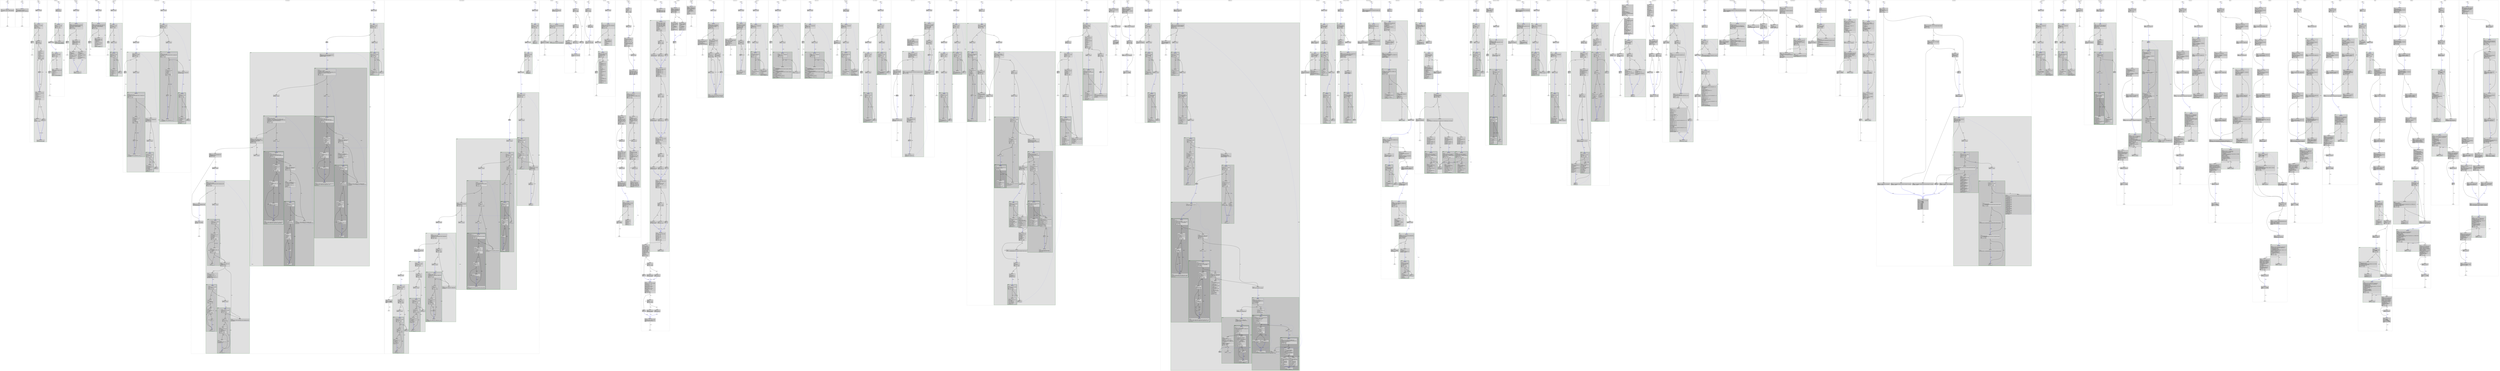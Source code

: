 digraph "nbench1.c.048t.fnsplit" {
overlap=false;
subgraph "cluster_printf" {
	style="dashed";
	color="black";
	label="printf ()";
	fn_15_basic_block_0 [shape=Mdiamond,style=filled,fillcolor=white,label="ENTRY"];

	fn_15_basic_block_1 [shape=Mdiamond,style=filled,fillcolor=white,label="EXIT"];

	fn_15_basic_block_2 [shape=record,style=filled,fillcolor=lightgrey,label="{ FREQ:10000 |\<bb\ 2\>:\l\
|_4\ =\ __printf_chk\ (1,\ __fmt_2(D),\ __builtin_va_arg_pack\ ());\l\
|return\ _4;\l\
}"];

	fn_15_basic_block_0:s -> fn_15_basic_block_2:n [style="solid,bold",color=blue,weight=100,constraint=true, label="[100%]"];
	fn_15_basic_block_2:s -> fn_15_basic_block_1:n [style="solid,bold",color=black,weight=10,constraint=true, label="[100%]"];
	fn_15_basic_block_0:s -> fn_15_basic_block_1:n [style="invis",constraint=true];
}
subgraph "cluster_bzero" {
	style="dashed";
	color="black";
	label="bzero ()";
	fn_42_basic_block_0 [shape=Mdiamond,style=filled,fillcolor=white,label="ENTRY"];

	fn_42_basic_block_1 [shape=Mdiamond,style=filled,fillcolor=white,label="EXIT"];

	fn_42_basic_block_2 [shape=record,style=filled,fillcolor=lightgrey,label="{ FREQ:10000 |\<bb\ 2\>:\l\
|_1\ =\ __builtin_object_size\ (__dest_3(D),\ 0);\l\
|__builtin___memset_chk\ (__dest_3(D),\ 0,\ __len_4(D),\ _1);\l\
|return;\l\
}"];

	fn_42_basic_block_0:s -> fn_42_basic_block_2:n [style="solid,bold",color=blue,weight=100,constraint=true, label="[100%]"];
	fn_42_basic_block_2:s -> fn_42_basic_block_1:n [style="solid,bold",color=black,weight=10,constraint=true, label="[100%]"];
	fn_42_basic_block_0:s -> fn_42_basic_block_1:n [style="invis",constraint=true];
}
subgraph "cluster_NumSift" {
	style="dashed";
	color="black";
	label="NumSift ()";
	subgraph cluster_56_1 {
	style="filled";
	color="darkgreen";
	fillcolor="grey88";
	label="loop 1";
	labeljust=l;
	penwidth=2;
	fn_56_basic_block_12 [shape=record,style=filled,fillcolor=lightgrey,label="{ FREQ:10000 |\<bb\ 12\>:\l\
|#\ i_24\ =\ PHI\ \<i_32(10),\ i_27(D)(2)\>\l\
|_23\ =\ i_24\ *\ 2;\l\
|if\ (_23\ \<=\ j_29(D))\l\
\ \ goto\ \<bb\ 3\>;\ [85.00%]\l\
else\l\
\ \ goto\ \<bb\ 11\>;\ [15.00%]\l\
}"];

	fn_56_basic_block_3 [shape=record,style=filled,fillcolor=lightgrey,label="{ FREQ:8500 |\<bb\ 3\>:\l\
|if\ (_23\ \<\ j_29(D))\l\
\ \ goto\ \<bb\ 4\>;\ [50.00%]\l\
else\l\
\ \ goto\ \<bb\ 6\>;\ [50.00%]\l\
}"];

	fn_56_basic_block_4 [shape=record,style=filled,fillcolor=lightgrey,label="{ FREQ:4250 |\<bb\ 4\>:\l\
|_1\ =\ _23\ *\ 8;\l\
|_2\ =\ array_31(D)\ +\ _1;\l\
|_3\ =\ *_2;\l\
|_4\ =\ _23\ +\ 1;\l\
|_5\ =\ _4\ *\ 8;\l\
|_6\ =\ array_31(D)\ +\ _5;\l\
|_7\ =\ *_6;\l\
|if\ (_3\ \<\ _7)\l\
\ \ goto\ \<bb\ 5\>;\ [50.00%]\l\
else\l\
\ \ goto\ \<bb\ 6\>;\ [50.00%]\l\
}"];

	fn_56_basic_block_6 [shape=record,style=filled,fillcolor=lightgrey,label="{ FREQ:8500 |\<bb\ 6\>:\l\
|#\ k_25\ =\ PHI\ \<_23(3),\ _23(4),\ _4(5)\>\l\
|_8\ =\ i_24\ *\ 8;\l\
|_9\ =\ array_31(D)\ +\ _8;\l\
|_10\ =\ *_9;\l\
|_11\ =\ k_25\ *\ 8;\l\
|_12\ =\ array_31(D)\ +\ _11;\l\
|_13\ =\ *_12;\l\
|if\ (_10\ \<\ _13)\l\
\ \ goto\ \<bb\ 7\>;\ [50.00%]\l\
else\l\
\ \ goto\ \<bb\ 8\>;\ [50.00%]\l\
}"];

	fn_56_basic_block_5 [shape=record,style=filled,fillcolor=lightgrey,label="{ FREQ:2125 |\<bb\ 5\>:\l\
}"];

	fn_56_basic_block_7 [shape=record,style=filled,fillcolor=lightgrey,label="{ FREQ:4250 |\<bb\ 7\>:\l\
|*_12\ =\ _10;\l\
|*_9\ =\ _13;\l\
goto\ \<bb\ 10\>;\ [100.00%]\l\
}"];

	fn_56_basic_block_8 [shape=record,style=filled,fillcolor=lightgrey,label="{ FREQ:4250 |\<bb\ 8\>:\l\
|i_33\ =\ j_29(D)\ +\ 1;\l\
}"];

	fn_56_basic_block_10 [shape=record,style=filled,fillcolor=lightgrey,label="{ FREQ:8500 |\<bb\ 10\>:\l\
|#\ i_32\ =\ PHI\ \<k_25(7),\ i_33(8)\>\l\
}"];

	}
	fn_56_basic_block_0 [shape=Mdiamond,style=filled,fillcolor=white,label="ENTRY"];

	fn_56_basic_block_1 [shape=Mdiamond,style=filled,fillcolor=white,label="EXIT"];

	fn_56_basic_block_2 [shape=record,style=filled,fillcolor=lightgrey,label="{ FREQ:1500 |\<bb\ 2\>:\l\
goto\ \<bb\ 12\>;\ [100.00%]\l\
}"];

	fn_56_basic_block_11 [shape=record,style=filled,fillcolor=lightgrey,label="{ FREQ:1500 |\<bb\ 11\>:\l\
|return;\l\
}"];

	fn_56_basic_block_0:s -> fn_56_basic_block_2:n [style="solid,bold",color=blue,weight=100,constraint=true, label="[100%]"];
	fn_56_basic_block_2:s -> fn_56_basic_block_12:n [style="solid,bold",color=blue,weight=100,constraint=true, label="[100%]"];
	fn_56_basic_block_3:s -> fn_56_basic_block_4:n [style="solid,bold",color=black,weight=10,constraint=true, label="[50%]"];
	fn_56_basic_block_3:s -> fn_56_basic_block_6:n [style="solid,bold",color=black,weight=10,constraint=true, label="[50%]"];
	fn_56_basic_block_4:s -> fn_56_basic_block_5:n [style="solid,bold",color=black,weight=10,constraint=true, label="[50%]"];
	fn_56_basic_block_4:s -> fn_56_basic_block_6:n [style="solid,bold",color=black,weight=10,constraint=true, label="[50%]"];
	fn_56_basic_block_5:s -> fn_56_basic_block_6:n [style="solid,bold",color=blue,weight=100,constraint=true, label="[100%]"];
	fn_56_basic_block_6:s -> fn_56_basic_block_7:n [style="solid,bold",color=black,weight=10,constraint=true, label="[50%]"];
	fn_56_basic_block_6:s -> fn_56_basic_block_8:n [style="solid,bold",color=black,weight=10,constraint=true, label="[50%]"];
	fn_56_basic_block_7:s -> fn_56_basic_block_10:n [style="solid,bold",color=blue,weight=100,constraint=true, label="[100%]"];
	fn_56_basic_block_8:s -> fn_56_basic_block_10:n [style="solid,bold",color=blue,weight=100,constraint=true, label="[100%]"];
	fn_56_basic_block_10:s -> fn_56_basic_block_12:n [style="dotted,bold",color=blue,weight=10,constraint=false, label="[100%]"];
	fn_56_basic_block_12:s -> fn_56_basic_block_3:n [style="solid,bold",color=black,weight=10,constraint=true, label="[85%]"];
	fn_56_basic_block_12:s -> fn_56_basic_block_11:n [style="solid,bold",color=black,weight=10,constraint=true, label="[15%]"];
	fn_56_basic_block_11:s -> fn_56_basic_block_1:n [style="solid,bold",color=black,weight=10,constraint=true, label="[100%]"];
	fn_56_basic_block_0:s -> fn_56_basic_block_1:n [style="invis",constraint=true];
}
subgraph "cluster_NumHeapSort" {
	style="dashed";
	color="black";
	label="NumHeapSort ()";
	subgraph cluster_55_2 {
	style="filled";
	color="darkgreen";
	fillcolor="grey88";
	label="loop 2";
	labeljust=l;
	penwidth=2;
	fn_55_basic_block_6 [shape=record,style=filled,fillcolor=lightgrey,label="{ FREQ:10000 |\<bb\ 6\>:\l\
|#\ i_9\ =\ PHI\ \<top_12(D)(8),\ i_22(5)\>\l\
|if\ (i_9\ !=\ 0)\l\
\ \ goto\ \<bb\ 5\>;\ [85.00%]\l\
else\l\
\ \ goto\ \<bb\ 7\>;\ [15.00%]\l\
}"];

	fn_55_basic_block_5 [shape=record,style=filled,fillcolor=lightgrey,label="{ FREQ:8500 |\<bb\ 5\>:\l\
|NumSift\ (array_16(D),\ bottom_17(D),\ i_9);\l\
|_1\ =\ *array_16(D);\l\
|_2\ =\ i_9\ *\ 8;\l\
|_3\ =\ array_16(D)\ +\ _2;\l\
|_4\ =\ *_3;\l\
|*array_16(D)\ =\ _4;\l\
|*_3\ =\ _1;\l\
|i_22\ =\ i_9\ +\ 18446744073709551615;\l\
}"];

	}
	subgraph cluster_55_1 {
	style="filled";
	color="darkgreen";
	fillcolor="grey88";
	label="loop 1";
	labeljust=l;
	penwidth=2;
	fn_55_basic_block_4 [shape=record,style=filled,fillcolor=lightgrey,label="{ FREQ:10000 |\<bb\ 4\>:\l\
|#\ i_8\ =\ PHI\ \<i_13(2),\ i_24(3)\>\l\
|if\ (i_8\ !=\ 0)\l\
\ \ goto\ \<bb\ 3\>;\ [85.00%]\l\
else\l\
\ \ goto\ \<bb\ 8\>;\ [15.00%]\l\
}"];

	fn_55_basic_block_3 [shape=record,style=filled,fillcolor=lightgrey,label="{ FREQ:8500 |\<bb\ 3\>:\l\
|NumSift\ (array_16(D),\ i_8,\ top_12(D));\l\
|i_24\ =\ i_8\ +\ 18446744073709551615;\l\
}"];

	}
	fn_55_basic_block_0 [shape=Mdiamond,style=filled,fillcolor=white,label="ENTRY"];

	fn_55_basic_block_1 [shape=Mdiamond,style=filled,fillcolor=white,label="EXIT"];

	fn_55_basic_block_2 [shape=record,style=filled,fillcolor=lightgrey,label="{ FREQ:1500 |\<bb\ 2\>:\l\
|i_13\ =\ top_12(D)\ /\ 2;\l\
goto\ \<bb\ 4\>;\ [100.00%]\l\
}"];

	fn_55_basic_block_8 [shape=record,style=filled,fillcolor=lightgrey,label="{ FREQ:1500 |\<bb\ 8\>:\l\
goto\ \<bb\ 6\>;\ [100.00%]\l\
}"];

	fn_55_basic_block_7 [shape=record,style=filled,fillcolor=lightgrey,label="{ FREQ:1500 |\<bb\ 7\>:\l\
|return;\l\
}"];

	fn_55_basic_block_0:s -> fn_55_basic_block_2:n [style="solid,bold",color=blue,weight=100,constraint=true, label="[100%]"];
	fn_55_basic_block_2:s -> fn_55_basic_block_4:n [style="solid,bold",color=blue,weight=100,constraint=true, label="[100%]"];
	fn_55_basic_block_3:s -> fn_55_basic_block_4:n [style="dotted,bold",color=blue,weight=10,constraint=false, label="[100%]"];
	fn_55_basic_block_4:s -> fn_55_basic_block_3:n [style="solid,bold",color=black,weight=10,constraint=true, label="[85%]"];
	fn_55_basic_block_4:s -> fn_55_basic_block_8:n [style="solid,bold",color=black,weight=10,constraint=true, label="[15%]"];
	fn_55_basic_block_8:s -> fn_55_basic_block_6:n [style="solid,bold",color=blue,weight=100,constraint=true, label="[100%]"];
	fn_55_basic_block_5:s -> fn_55_basic_block_6:n [style="dotted,bold",color=blue,weight=10,constraint=false, label="[100%]"];
	fn_55_basic_block_6:s -> fn_55_basic_block_5:n [style="solid,bold",color=black,weight=10,constraint=true, label="[85%]"];
	fn_55_basic_block_6:s -> fn_55_basic_block_7:n [style="solid,bold",color=black,weight=10,constraint=true, label="[15%]"];
	fn_55_basic_block_7:s -> fn_55_basic_block_1:n [style="solid,bold",color=black,weight=10,constraint=true, label="[100%]"];
	fn_55_basic_block_0:s -> fn_55_basic_block_1:n [style="invis",constraint=true];
}
subgraph "cluster_ToggleBitRun" {
	style="dashed";
	color="black";
	label="ToggleBitRun ()";
	subgraph cluster_66_1 {
	style="filled";
	color="darkgreen";
	fillcolor="grey88";
	label="loop 1";
	labeljust=l;
	penwidth=2;
	fn_66_basic_block_7 [shape=record,style=filled,fillcolor=lightgrey,label="{ FREQ:10000 |\<bb\ 7\>:\l\
|#\ bit_addr_21\ =\ PHI\ \<bit_addr_25(D)(2),\ bit_addr_35(6)\>\l\
|#\ nbits_22\ =\ PHI\ \<nbits_26(D)(2),\ nbits_28(6)\>\l\
|nbits_28\ =\ nbits_22\ +\ 18446744073709551615;\l\
|if\ (nbits_22\ !=\ 0)\l\
\ \ goto\ \<bb\ 3\>;\ [85.00%]\l\
else\l\
\ \ goto\ \<bb\ 8\>;\ [15.00%]\l\
}"];

	fn_66_basic_block_3 [shape=record,style=filled,fillcolor=lightgrey,label="{ FREQ:8500 |\<bb\ 3\>:\l\
|bindex_29\ =\ bit_addr_21\ \>\>\ 6;\l\
|bitnumb_30\ =\ bit_addr_21\ &\ 63;\l\
|if\ (val_31(D)\ !=\ 0)\l\
\ \ goto\ \<bb\ 4\>;\ [50.00%]\l\
else\l\
\ \ goto\ \<bb\ 5\>;\ [50.00%]\l\
}"];

	fn_66_basic_block_4 [shape=record,style=filled,fillcolor=lightgrey,label="{ FREQ:4250 |\<bb\ 4\>:\l\
|_1\ =\ bindex_29\ *\ 8;\l\
|_2\ =\ bitmap_32(D)\ +\ _1;\l\
|_3\ =\ *_2;\l\
|_4\ =\ (unsigned\ int)\ bitnumb_30;\l\
|_5\ =\ 1\ \<\<\ _4;\l\
|_6\ =\ (long\ unsigned\ int)\ _5;\l\
|_9\ =\ _3\ \|\ _6;\l\
|*_2\ =\ _9;\l\
goto\ \<bb\ 6\>;\ [100.00%]\l\
}"];

	fn_66_basic_block_5 [shape=record,style=filled,fillcolor=lightgrey,label="{ FREQ:4250 |\<bb\ 5\>:\l\
|_10\ =\ bindex_29\ *\ 8;\l\
|_11\ =\ bitmap_32(D)\ +\ _10;\l\
|_12\ =\ *_11;\l\
|_13\ =\ (unsigned\ int)\ bitnumb_30;\l\
|_14\ =\ 1\ \<\<\ _13;\l\
|_15\ =\ ~_14;\l\
|_16\ =\ (long\ unsigned\ int)\ _15;\l\
|_19\ =\ _12\ &\ _16;\l\
|*_11\ =\ _19;\l\
}"];

	fn_66_basic_block_6 [shape=record,style=filled,fillcolor=lightgrey,label="{ FREQ:8500 |\<bb\ 6\>:\l\
|bit_addr_35\ =\ bit_addr_21\ +\ 1;\l\
}"];

	}
	fn_66_basic_block_0 [shape=Mdiamond,style=filled,fillcolor=white,label="ENTRY"];

	fn_66_basic_block_1 [shape=Mdiamond,style=filled,fillcolor=white,label="EXIT"];

	fn_66_basic_block_2 [shape=record,style=filled,fillcolor=lightgrey,label="{ FREQ:1500 |\<bb\ 2\>:\l\
goto\ \<bb\ 7\>;\ [100.00%]\l\
}"];

	fn_66_basic_block_8 [shape=record,style=filled,fillcolor=lightgrey,label="{ FREQ:1500 |\<bb\ 8\>:\l\
|return;\l\
}"];

	fn_66_basic_block_0:s -> fn_66_basic_block_2:n [style="solid,bold",color=blue,weight=100,constraint=true, label="[100%]"];
	fn_66_basic_block_2:s -> fn_66_basic_block_7:n [style="solid,bold",color=blue,weight=100,constraint=true, label="[100%]"];
	fn_66_basic_block_3:s -> fn_66_basic_block_4:n [style="solid,bold",color=black,weight=10,constraint=true, label="[50%]"];
	fn_66_basic_block_3:s -> fn_66_basic_block_5:n [style="solid,bold",color=black,weight=10,constraint=true, label="[50%]"];
	fn_66_basic_block_4:s -> fn_66_basic_block_6:n [style="solid,bold",color=blue,weight=100,constraint=true, label="[100%]"];
	fn_66_basic_block_5:s -> fn_66_basic_block_6:n [style="solid,bold",color=blue,weight=100,constraint=true, label="[100%]"];
	fn_66_basic_block_6:s -> fn_66_basic_block_7:n [style="dotted,bold",color=blue,weight=10,constraint=false, label="[100%]"];
	fn_66_basic_block_7:s -> fn_66_basic_block_3:n [style="solid,bold",color=black,weight=10,constraint=true, label="[85%]"];
	fn_66_basic_block_7:s -> fn_66_basic_block_8:n [style="solid,bold",color=black,weight=10,constraint=true, label="[15%]"];
	fn_66_basic_block_8:s -> fn_66_basic_block_1:n [style="solid,bold",color=black,weight=10,constraint=true, label="[100%]"];
	fn_66_basic_block_0:s -> fn_66_basic_block_1:n [style="invis",constraint=true];
}
subgraph "cluster_FlipBitRun" {
	style="dashed";
	color="black";
	label="FlipBitRun ()";
	subgraph cluster_67_1 {
	style="filled";
	color="darkgreen";
	fillcolor="grey88";
	label="loop 1";
	labeljust=l;
	penwidth=2;
	fn_67_basic_block_4 [shape=record,style=filled,fillcolor=lightgrey,label="{ FREQ:10000 |\<bb\ 4\>:\l\
|#\ bit_addr_11\ =\ PHI\ \<bit_addr_14(D)(2),\ bit_addr_22(3)\>\l\
|#\ nbits_12\ =\ PHI\ \<nbits_15(D)(2),\ nbits_17(3)\>\l\
|nbits_17\ =\ nbits_12\ +\ 18446744073709551615;\l\
|if\ (nbits_12\ !=\ 0)\l\
\ \ goto\ \<bb\ 3\>;\ [85.00%]\l\
else\l\
\ \ goto\ \<bb\ 5\>;\ [15.00%]\l\
}"];

	fn_67_basic_block_3 [shape=record,style=filled,fillcolor=lightgrey,label="{ FREQ:8500 |\<bb\ 3\>:\l\
|bindex_18\ =\ bit_addr_11\ \>\>\ 6;\l\
|bitnumb_19\ =\ bit_addr_11\ &\ 63;\l\
|_1\ =\ bindex_18\ *\ 8;\l\
|_2\ =\ bitmap_20(D)\ +\ _1;\l\
|_3\ =\ *_2;\l\
|_4\ =\ (unsigned\ int)\ bitnumb_19;\l\
|_5\ =\ 1\ \<\<\ _4;\l\
|_6\ =\ (long\ unsigned\ int)\ _5;\l\
|_9\ =\ _3\ ^\ _6;\l\
|*_2\ =\ _9;\l\
|bit_addr_22\ =\ bit_addr_11\ +\ 1;\l\
}"];

	}
	fn_67_basic_block_0 [shape=Mdiamond,style=filled,fillcolor=white,label="ENTRY"];

	fn_67_basic_block_1 [shape=Mdiamond,style=filled,fillcolor=white,label="EXIT"];

	fn_67_basic_block_2 [shape=record,style=filled,fillcolor=lightgrey,label="{ FREQ:1500 |\<bb\ 2\>:\l\
goto\ \<bb\ 4\>;\ [100.00%]\l\
}"];

	fn_67_basic_block_5 [shape=record,style=filled,fillcolor=lightgrey,label="{ FREQ:1500 |\<bb\ 5\>:\l\
|return;\l\
}"];

	fn_67_basic_block_0:s -> fn_67_basic_block_2:n [style="solid,bold",color=blue,weight=100,constraint=true, label="[100%]"];
	fn_67_basic_block_2:s -> fn_67_basic_block_4:n [style="solid,bold",color=blue,weight=100,constraint=true, label="[100%]"];
	fn_67_basic_block_3:s -> fn_67_basic_block_4:n [style="dotted,bold",color=blue,weight=10,constraint=false, label="[100%]"];
	fn_67_basic_block_4:s -> fn_67_basic_block_3:n [style="solid,bold",color=black,weight=10,constraint=true, label="[85%]"];
	fn_67_basic_block_4:s -> fn_67_basic_block_5:n [style="solid,bold",color=black,weight=10,constraint=true, label="[15%]"];
	fn_67_basic_block_5:s -> fn_67_basic_block_1:n [style="solid,bold",color=black,weight=10,constraint=true, label="[100%]"];
	fn_67_basic_block_0:s -> fn_67_basic_block_1:n [style="invis",constraint=true];
}
subgraph "cluster_CopyToAssign" {
	style="dashed";
	color="black";
	label="CopyToAssign ()";
	subgraph cluster_77_1 {
	style="filled";
	color="darkgreen";
	fillcolor="grey88";
	label="loop 1";
	labeljust=l;
	penwidth=2;
	subgraph cluster_77_2 {
	style="filled";
	color="darkgreen";
	fillcolor="grey77";
	label="loop 2";
	labeljust=l;
	penwidth=2;
	fn_77_basic_block_4 [shape=record,style=filled,fillcolor=lightgrey,label="{ FREQ:10000 |\<bb\ 4\>:\l\
|#\ j_13\ =\ PHI\ \<0(8),\ j_23(3)\>\l\
|if\ (j_13\ \<=\ 100)\l\
\ \ goto\ \<bb\ 3\>;\ [99.00%]\l\
else\l\
\ \ goto\ \<bb\ 5\>;\ [1.00%]\l\
}"];

	fn_77_basic_block_3 [shape=record,style=filled,fillcolor=lightgrey,label="{ FREQ:9900 |\<bb\ 3\>:\l\
|_1\ =\ (long\ unsigned\ int)\ i_12;\l\
|_2\ =\ _1\ *\ 808;\l\
|_3\ =\ arrayfrom_20(D)\ +\ _2;\l\
|_4\ =\ (int)\ j_13;\l\
|_7\ =\ arrayto_21(D)\ +\ _2;\l\
|_9\ =\ *_3[_4];\l\
|*_7[_4]\ =\ _9;\l\
|j_23\ =\ j_13\ +\ 1;\l\
}"];

	}
	fn_77_basic_block_6 [shape=record,style=filled,fillcolor=lightgrey,label="{ FREQ:101 |\<bb\ 6\>:\l\
|#\ i_12\ =\ PHI\ \<0(2),\ i_19(5)\>\l\
|if\ (i_12\ \<=\ 100)\l\
\ \ goto\ \<bb\ 8\>;\ [99.00%]\l\
else\l\
\ \ goto\ \<bb\ 7\>;\ [1.00%]\l\
}"];

	fn_77_basic_block_8 [shape=record,style=filled,fillcolor=lightgrey,label="{ FREQ:100 |\<bb\ 8\>:\l\
goto\ \<bb\ 4\>;\ [100.00%]\l\
}"];

	fn_77_basic_block_5 [shape=record,style=filled,fillcolor=lightgrey,label="{ FREQ:100 |\<bb\ 5\>:\l\
|i_19\ =\ i_12\ +\ 1;\l\
}"];

	}
	fn_77_basic_block_0 [shape=Mdiamond,style=filled,fillcolor=white,label="ENTRY"];

	fn_77_basic_block_1 [shape=Mdiamond,style=filled,fillcolor=white,label="EXIT"];

	fn_77_basic_block_2 [shape=record,style=filled,fillcolor=lightgrey,label="{ FREQ:1 |\<bb\ 2\>:\l\
goto\ \<bb\ 6\>;\ [100.00%]\l\
}"];

	fn_77_basic_block_7 [shape=record,style=filled,fillcolor=lightgrey,label="{ FREQ:1 |\<bb\ 7\>:\l\
|return;\l\
}"];

	fn_77_basic_block_0:s -> fn_77_basic_block_2:n [style="solid,bold",color=blue,weight=100,constraint=true, label="[100%]"];
	fn_77_basic_block_2:s -> fn_77_basic_block_6:n [style="solid,bold",color=blue,weight=100,constraint=true, label="[100%]"];
	fn_77_basic_block_3:s -> fn_77_basic_block_4:n [style="dotted,bold",color=blue,weight=10,constraint=false, label="[100%]"];
	fn_77_basic_block_4:s -> fn_77_basic_block_3:n [style="solid,bold",color=black,weight=10,constraint=true, label="[99%]"];
	fn_77_basic_block_4:s -> fn_77_basic_block_5:n [style="solid,bold",color=black,weight=10,constraint=true, label="[1%]"];
	fn_77_basic_block_5:s -> fn_77_basic_block_6:n [style="dotted,bold",color=blue,weight=10,constraint=false, label="[100%]"];
	fn_77_basic_block_6:s -> fn_77_basic_block_8:n [style="solid,bold",color=black,weight=10,constraint=true, label="[99%]"];
	fn_77_basic_block_6:s -> fn_77_basic_block_7:n [style="solid,bold",color=black,weight=10,constraint=true, label="[1%]"];
	fn_77_basic_block_8:s -> fn_77_basic_block_4:n [style="solid,bold",color=blue,weight=100,constraint=true, label="[100%]"];
	fn_77_basic_block_7:s -> fn_77_basic_block_1:n [style="solid,bold",color=black,weight=10,constraint=true, label="[100%]"];
	fn_77_basic_block_0:s -> fn_77_basic_block_1:n [style="invis",constraint=true];
}
subgraph "cluster_calc_minimum_costs" {
	style="dashed";
	color="black";
	label="calc_minimum_costs ()";
	subgraph cluster_79_2 {
	style="filled";
	color="darkgreen";
	fillcolor="grey88";
	label="loop 2";
	labeljust=l;
	penwidth=2;
	subgraph cluster_79_4 {
	style="filled";
	color="darkgreen";
	fillcolor="grey77";
	label="loop 4";
	labeljust=l;
	penwidth=2;
	fn_79_basic_block_18 [shape=record,style=filled,fillcolor=lightgrey,label="{ FREQ:3400 |\<bb\ 18\>:\l\
|#\ i_47\ =\ PHI\ \<0(23),\ i_68(17)\>\l\
|if\ (i_47\ \<=\ 100)\l\
\ \ goto\ \<bb\ 17\>;\ [99.00%]\l\
else\l\
\ \ goto\ \<bb\ 19\>;\ [1.00%]\l\
}"];

	fn_79_basic_block_17 [shape=record,style=filled,fillcolor=lightgrey,label="{ FREQ:3366 |\<bb\ 17\>:\l\
|_33\ =\ (long\ unsigned\ int)\ i_47;\l\
|_34\ =\ _33\ *\ 808;\l\
|_35\ =\ tableau_66(D)\ +\ _34;\l\
|_36\ =\ (int)\ j_50;\l\
|_37\ =\ *_35[_36];\l\
|_42\ =\ _37\ -\ currentmin_39;\l\
|*_35[_36]\ =\ _42;\l\
|i_68\ =\ i_47\ +\ 1;\l\
}"];

	}
	subgraph cluster_79_3 {
	style="filled";
	color="darkgreen";
	fillcolor="grey77";
	label="loop 3";
	labeljust=l;
	penwidth=2;
	fn_79_basic_block_15 [shape=record,style=filled,fillcolor=lightgrey,label="{ FREQ:10000 |\<bb\ 15\>:\l\
|#\ i_46\ =\ PHI\ \<0(24),\ i_71(14)\>\l\
|#\ currentmin_54\ =\ PHI\ \<9223372036854775807(24),\ currentmin_53(14)\>\l\
|if\ (i_46\ \<=\ 100)\l\
\ \ goto\ \<bb\ 12\>;\ [99.00%]\l\
else\l\
\ \ goto\ \<bb\ 16\>;\ [1.00%]\l\
}"];

	fn_79_basic_block_12 [shape=record,style=filled,fillcolor=lightgrey,label="{ FREQ:9900 |\<bb\ 12\>:\l\
|_23\ =\ (long\ unsigned\ int)\ i_46;\l\
|_24\ =\ _23\ *\ 808;\l\
|_25\ =\ tableau_66(D)\ +\ _24;\l\
|_26\ =\ (int)\ j_50;\l\
|_27\ =\ *_25[_26];\l\
|if\ (_27\ \<\ currentmin_54)\l\
\ \ goto\ \<bb\ 13\>;\ [50.00%]\l\
else\l\
\ \ goto\ \<bb\ 14\>;\ [50.00%]\l\
}"];

	fn_79_basic_block_13 [shape=record,style=filled,fillcolor=lightgrey,label="{ FREQ:4950 |\<bb\ 13\>:\l\
}"];

	fn_79_basic_block_14 [shape=record,style=filled,fillcolor=lightgrey,label="{ FREQ:9900 |\<bb\ 14\>:\l\
|#\ currentmin_53\ =\ PHI\ \<currentmin_54(12),\ _27(13)\>\l\
|i_71\ =\ i_46\ +\ 1;\l\
}"];

	}
	fn_79_basic_block_20 [shape=record,style=filled,fillcolor=lightgrey,label="{ FREQ:101 |\<bb\ 20\>:\l\
|#\ j_50\ =\ PHI\ \<0(22),\ j_69(19)\>\l\
|if\ (j_50\ \<=\ 100)\l\
\ \ goto\ \<bb\ 24\>;\ [99.00%]\l\
else\l\
\ \ goto\ \<bb\ 21\>;\ [1.00%]\l\
}"];

	fn_79_basic_block_24 [shape=record,style=filled,fillcolor=lightgrey,label="{ FREQ:100 |\<bb\ 24\>:\l\
goto\ \<bb\ 15\>;\ [100.00%]\l\
}"];

	fn_79_basic_block_16 [shape=record,style=filled,fillcolor=lightgrey,label="{ FREQ:100 |\<bb\ 16\>:\l\
|#\ currentmin_39\ =\ PHI\ \<currentmin_54(15)\>\l\
|if\ (currentmin_39\ !=\ 0)\l\
\ \ goto\ \<bb\ 23\>;\ [34.00%]\l\
else\l\
\ \ goto\ \<bb\ 19\>;\ [66.00%]\l\
}"];

	fn_79_basic_block_23 [shape=record,style=filled,fillcolor=lightgrey,label="{ FREQ:34 |\<bb\ 23\>:\l\
goto\ \<bb\ 18\>;\ [100.00%]\l\
}"];

	fn_79_basic_block_19 [shape=record,style=filled,fillcolor=lightgrey,label="{ FREQ:100 |\<bb\ 19\>:\l\
|j_69\ =\ j_50\ +\ 1;\l\
}"];

	}
	subgraph cluster_79_1 {
	style="filled";
	color="darkgreen";
	fillcolor="grey88";
	label="loop 1";
	labeljust=l;
	penwidth=2;
	subgraph cluster_79_6 {
	style="filled";
	color="darkgreen";
	fillcolor="grey77";
	label="loop 6";
	labeljust=l;
	penwidth=2;
	fn_79_basic_block_9 [shape=record,style=filled,fillcolor=lightgrey,label="{ FREQ:10000 |\<bb\ 9\>:\l\
|#\ j_49\ =\ PHI\ \<0(7),\ j_77(8)\>\l\
|if\ (j_49\ \<=\ 100)\l\
\ \ goto\ \<bb\ 8\>;\ [99.00%]\l\
else\l\
\ \ goto\ \<bb\ 10\>;\ [1.00%]\l\
}"];

	fn_79_basic_block_8 [shape=record,style=filled,fillcolor=lightgrey,label="{ FREQ:9900 |\<bb\ 8\>:\l\
|_11\ =\ (long\ unsigned\ int)\ i_45;\l\
|_12\ =\ _11\ *\ 808;\l\
|_13\ =\ tableau_66(D)\ +\ _12;\l\
|_14\ =\ (int)\ j_49;\l\
|_15\ =\ *_13[_14];\l\
|_20\ =\ _15\ -\ currentmin_38;\l\
|*_13[_14]\ =\ _20;\l\
|j_77\ =\ j_49\ +\ 1;\l\
}"];

	}
	subgraph cluster_79_5 {
	style="filled";
	color="darkgreen";
	fillcolor="grey77";
	label="loop 5";
	labeljust=l;
	penwidth=2;
	fn_79_basic_block_6 [shape=record,style=filled,fillcolor=lightgrey,label="{ FREQ:10000 |\<bb\ 6\>:\l\
|#\ j_48\ =\ PHI\ \<0(25),\ j_79(5)\>\l\
|#\ currentmin_52\ =\ PHI\ \<9223372036854775807(25),\ currentmin_51(5)\>\l\
|if\ (j_48\ \<=\ 100)\l\
\ \ goto\ \<bb\ 3\>;\ [99.00%]\l\
else\l\
\ \ goto\ \<bb\ 7\>;\ [1.00%]\l\
}"];

	fn_79_basic_block_3 [shape=record,style=filled,fillcolor=lightgrey,label="{ FREQ:9900 |\<bb\ 3\>:\l\
|_1\ =\ (long\ unsigned\ int)\ i_45;\l\
|_2\ =\ _1\ *\ 808;\l\
|_3\ =\ tableau_66(D)\ +\ _2;\l\
|_4\ =\ (int)\ j_48;\l\
|_5\ =\ *_3[_4];\l\
|if\ (_5\ \<\ currentmin_52)\l\
\ \ goto\ \<bb\ 4\>;\ [50.00%]\l\
else\l\
\ \ goto\ \<bb\ 5\>;\ [50.00%]\l\
}"];

	fn_79_basic_block_4 [shape=record,style=filled,fillcolor=lightgrey,label="{ FREQ:4950 |\<bb\ 4\>:\l\
}"];

	fn_79_basic_block_5 [shape=record,style=filled,fillcolor=lightgrey,label="{ FREQ:9900 |\<bb\ 5\>:\l\
|#\ currentmin_51\ =\ PHI\ \<currentmin_52(3),\ _5(4)\>\l\
|j_79\ =\ j_48\ +\ 1;\l\
}"];

	}
	fn_79_basic_block_11 [shape=record,style=filled,fillcolor=lightgrey,label="{ FREQ:101 |\<bb\ 11\>:\l\
|#\ i_45\ =\ PHI\ \<0(2),\ i_75(10)\>\l\
|if\ (i_45\ \<=\ 100)\l\
\ \ goto\ \<bb\ 25\>;\ [99.00%]\l\
else\l\
\ \ goto\ \<bb\ 22\>;\ [1.00%]\l\
}"];

	fn_79_basic_block_25 [shape=record,style=filled,fillcolor=lightgrey,label="{ FREQ:100 |\<bb\ 25\>:\l\
goto\ \<bb\ 6\>;\ [100.00%]\l\
}"];

	fn_79_basic_block_7 [shape=record,style=filled,fillcolor=lightgrey,label="{ FREQ:100 |\<bb\ 7\>:\l\
|#\ currentmin_38\ =\ PHI\ \<currentmin_52(6)\>\l\
goto\ \<bb\ 9\>;\ [100.00%]\l\
}"];

	fn_79_basic_block_10 [shape=record,style=filled,fillcolor=lightgrey,label="{ FREQ:100 |\<bb\ 10\>:\l\
|i_75\ =\ i_45\ +\ 1;\l\
}"];

	}
	fn_79_basic_block_0 [shape=Mdiamond,style=filled,fillcolor=white,label="ENTRY"];

	fn_79_basic_block_1 [shape=Mdiamond,style=filled,fillcolor=white,label="EXIT"];

	fn_79_basic_block_2 [shape=record,style=filled,fillcolor=lightgrey,label="{ FREQ:1 |\<bb\ 2\>:\l\
goto\ \<bb\ 11\>;\ [100.00%]\l\
}"];

	fn_79_basic_block_22 [shape=record,style=filled,fillcolor=lightgrey,label="{ FREQ:1 |\<bb\ 22\>:\l\
goto\ \<bb\ 20\>;\ [100.00%]\l\
}"];

	fn_79_basic_block_21 [shape=record,style=filled,fillcolor=lightgrey,label="{ FREQ:1 |\<bb\ 21\>:\l\
|return;\l\
}"];

	fn_79_basic_block_0:s -> fn_79_basic_block_2:n [style="solid,bold",color=blue,weight=100,constraint=true, label="[100%]"];
	fn_79_basic_block_2:s -> fn_79_basic_block_11:n [style="solid,bold",color=blue,weight=100,constraint=true, label="[100%]"];
	fn_79_basic_block_3:s -> fn_79_basic_block_4:n [style="solid,bold",color=black,weight=10,constraint=true, label="[50%]"];
	fn_79_basic_block_3:s -> fn_79_basic_block_5:n [style="solid,bold",color=black,weight=10,constraint=true, label="[50%]"];
	fn_79_basic_block_4:s -> fn_79_basic_block_5:n [style="solid,bold",color=blue,weight=100,constraint=true, label="[100%]"];
	fn_79_basic_block_5:s -> fn_79_basic_block_6:n [style="dotted,bold",color=blue,weight=10,constraint=false, label="[100%]"];
	fn_79_basic_block_6:s -> fn_79_basic_block_3:n [style="solid,bold",color=black,weight=10,constraint=true, label="[99%]"];
	fn_79_basic_block_6:s -> fn_79_basic_block_7:n [style="solid,bold",color=black,weight=10,constraint=true, label="[1%]"];
	fn_79_basic_block_7:s -> fn_79_basic_block_9:n [style="solid,bold",color=blue,weight=100,constraint=true, label="[100%]"];
	fn_79_basic_block_8:s -> fn_79_basic_block_9:n [style="dotted,bold",color=blue,weight=10,constraint=false, label="[100%]"];
	fn_79_basic_block_9:s -> fn_79_basic_block_8:n [style="solid,bold",color=black,weight=10,constraint=true, label="[99%]"];
	fn_79_basic_block_9:s -> fn_79_basic_block_10:n [style="solid,bold",color=black,weight=10,constraint=true, label="[1%]"];
	fn_79_basic_block_10:s -> fn_79_basic_block_11:n [style="dotted,bold",color=blue,weight=10,constraint=false, label="[100%]"];
	fn_79_basic_block_11:s -> fn_79_basic_block_25:n [style="solid,bold",color=black,weight=10,constraint=true, label="[99%]"];
	fn_79_basic_block_11:s -> fn_79_basic_block_22:n [style="solid,bold",color=black,weight=10,constraint=true, label="[1%]"];
	fn_79_basic_block_25:s -> fn_79_basic_block_6:n [style="solid,bold",color=blue,weight=100,constraint=true, label="[100%]"];
	fn_79_basic_block_22:s -> fn_79_basic_block_20:n [style="solid,bold",color=blue,weight=100,constraint=true, label="[100%]"];
	fn_79_basic_block_12:s -> fn_79_basic_block_13:n [style="solid,bold",color=black,weight=10,constraint=true, label="[50%]"];
	fn_79_basic_block_12:s -> fn_79_basic_block_14:n [style="solid,bold",color=black,weight=10,constraint=true, label="[50%]"];
	fn_79_basic_block_13:s -> fn_79_basic_block_14:n [style="solid,bold",color=blue,weight=100,constraint=true, label="[100%]"];
	fn_79_basic_block_14:s -> fn_79_basic_block_15:n [style="dotted,bold",color=blue,weight=10,constraint=false, label="[100%]"];
	fn_79_basic_block_15:s -> fn_79_basic_block_12:n [style="solid,bold",color=black,weight=10,constraint=true, label="[99%]"];
	fn_79_basic_block_15:s -> fn_79_basic_block_16:n [style="solid,bold",color=black,weight=10,constraint=true, label="[1%]"];
	fn_79_basic_block_16:s -> fn_79_basic_block_23:n [style="solid,bold",color=black,weight=10,constraint=true, label="[34%]"];
	fn_79_basic_block_16:s -> fn_79_basic_block_19:n [style="solid,bold",color=black,weight=10,constraint=true, label="[66%]"];
	fn_79_basic_block_23:s -> fn_79_basic_block_18:n [style="solid,bold",color=blue,weight=100,constraint=true, label="[100%]"];
	fn_79_basic_block_17:s -> fn_79_basic_block_18:n [style="dotted,bold",color=blue,weight=10,constraint=false, label="[100%]"];
	fn_79_basic_block_18:s -> fn_79_basic_block_17:n [style="solid,bold",color=black,weight=10,constraint=true, label="[99%]"];
	fn_79_basic_block_18:s -> fn_79_basic_block_19:n [style="solid,bold",color=black,weight=10,constraint=true, label="[1%]"];
	fn_79_basic_block_19:s -> fn_79_basic_block_20:n [style="dotted,bold",color=blue,weight=10,constraint=false, label="[100%]"];
	fn_79_basic_block_20:s -> fn_79_basic_block_24:n [style="solid,bold",color=black,weight=10,constraint=true, label="[99%]"];
	fn_79_basic_block_20:s -> fn_79_basic_block_21:n [style="solid,bold",color=black,weight=10,constraint=true, label="[1%]"];
	fn_79_basic_block_24:s -> fn_79_basic_block_15:n [style="solid,bold",color=blue,weight=100,constraint=true, label="[100%]"];
	fn_79_basic_block_21:s -> fn_79_basic_block_1:n [style="solid,bold",color=black,weight=10,constraint=true, label="[100%]"];
	fn_79_basic_block_0:s -> fn_79_basic_block_1:n [style="invis",constraint=true];
}
subgraph "cluster_first_assignments" {
	style="dashed";
	color="black";
	label="first_assignments ()";
	subgraph cluster_80_5 {
	style="filled";
	color="darkgreen";
	fillcolor="grey88";
	label="loop 5";
	labeljust=l;
	penwidth=2;
	subgraph cluster_80_8 {
	style="filled";
	color="darkgreen";
	fillcolor="grey77";
	label="loop 8";
	labeljust=l;
	penwidth=2;
	fn_80_basic_block_54 [shape=record,style=filled,fillcolor=lightgrey,label="{ FREQ:609 |\<bb\ 54\>:\l\
|#\ k_108\ =\ PHI\ \<0(60),\ k_171(53)\>\l\
|if\ (k_108\ \<=\ 100)\l\
\ \ goto\ \<bb\ 50\>;\ [99.00%]\l\
else\l\
\ \ goto\ \<bb\ 55\>;\ [1.00%]\l\
}"];

	fn_80_basic_block_50 [shape=record,style=filled,fillcolor=lightgrey,label="{ FREQ:603 |\<bb\ 50\>:\l\
|if\ (i_100\ !=\ k_108)\l\
\ \ goto\ \<bb\ 51\>;\ [98.96%]\l\
else\l\
\ \ goto\ \<bb\ 53\>;\ [1.04%]\l\
}"];

	fn_80_basic_block_51 [shape=record,style=filled,fillcolor=lightgrey,label="{ FREQ:597 |\<bb\ 51\>:\l\
|_88\ =\ (long\ unsigned\ int)\ k_108;\l\
|_89\ =\ _88\ *\ 808;\l\
|_90\ =\ tableau_162(D)\ +\ _89;\l\
|_91\ =\ *_90[selected_131];\l\
|if\ (_91\ ==\ 0)\l\
\ \ goto\ \<bb\ 52\>;\ [50.00%]\l\
else\l\
\ \ goto\ \<bb\ 53\>;\ [50.00%]\l\
}"];

	fn_80_basic_block_53 [shape=record,style=filled,fillcolor=lightgrey,label="{ FREQ:603 |\<bb\ 53\>:\l\
|k_171\ =\ k_108\ +\ 1;\l\
}"];

	fn_80_basic_block_52 [shape=record,style=filled,fillcolor=lightgrey,label="{ FREQ:298 |\<bb\ 52\>:\l\
|_93\ =\ _88\ *\ 202;\l\
|_94\ =\ assignedtableau_163(D)\ +\ _93;\l\
|*_94[selected_131]\ =\ 2;\l\
}"];

	}
	subgraph cluster_80_7 {
	style="filled";
	color="darkgreen";
	fillcolor="grey77";
	label="loop 7";
	labeljust=l;
	penwidth=2;
	fn_80_basic_block_49 [shape=record,style=filled,fillcolor=lightgrey,label="{ FREQ:609 |\<bb\ 49\>:\l\
|#\ k_107\ =\ PHI\ \<0(44),\ k_173(48)\>\l\
|if\ (k_107\ \<=\ 100)\l\
\ \ goto\ \<bb\ 45\>;\ [99.00%]\l\
else\l\
\ \ goto\ \<bb\ 60\>;\ [1.00%]\l\
}"];

	fn_80_basic_block_45 [shape=record,style=filled,fillcolor=lightgrey,label="{ FREQ:603 |\<bb\ 45\>:\l\
|_77\ =\ (int)\ k_107;\l\
|if\ (_77\ !=\ selected_131)\l\
\ \ goto\ \<bb\ 46\>;\ [98.96%]\l\
else\l\
\ \ goto\ \<bb\ 48\>;\ [1.04%]\l\
}"];

	fn_80_basic_block_46 [shape=record,style=filled,fillcolor=lightgrey,label="{ FREQ:597 |\<bb\ 46\>:\l\
|_79\ =\ _73\ *\ 808;\l\
|_80\ =\ tableau_162(D)\ +\ _79;\l\
|_82\ =\ *_80[_77];\l\
|if\ (_82\ ==\ 0)\l\
\ \ goto\ \<bb\ 47\>;\ [50.00%]\l\
else\l\
\ \ goto\ \<bb\ 48\>;\ [50.00%]\l\
}"];

	fn_80_basic_block_48 [shape=record,style=filled,fillcolor=lightgrey,label="{ FREQ:603 |\<bb\ 48\>:\l\
|k_173\ =\ k_107\ +\ 1;\l\
}"];

	fn_80_basic_block_47 [shape=record,style=filled,fillcolor=lightgrey,label="{ FREQ:298 |\<bb\ 47\>:\l\
|*_75[_77]\ =\ 2;\l\
}"];

	}
	subgraph cluster_80_6 {
	style="filled";
	color="darkgreen";
	fillcolor="grey77";
	label="loop 6";
	labeljust=l;
	penwidth=2;
	fn_80_basic_block_42 [shape=record,style=filled,fillcolor=lightgrey,label="{ FREQ:258 |\<bb\ 42\>:\l\
|#\ j_104\ =\ PHI\ \<0(61),\ j_165(41)\>\l\
|if\ (j_104\ \<=\ 100)\l\
\ \ goto\ \<bb\ 39\>;\ [99.00%]\l\
else\l\
\ \ goto\ \<bb\ 43\>;\ [1.00%]\l\
}"];

	fn_80_basic_block_39 [shape=record,style=filled,fillcolor=lightgrey,label="{ FREQ:256 |\<bb\ 39\>:\l\
|_62\ =\ (long\ unsigned\ int)\ i_100;\l\
|_63\ =\ _62\ *\ 808;\l\
|_64\ =\ tableau_162(D)\ +\ _63;\l\
|_65\ =\ (int)\ j_104;\l\
|_66\ =\ *_64[_65];\l\
|if\ (_66\ ==\ 0)\l\
\ \ goto\ \<bb\ 40\>;\ [50.00%]\l\
else\l\
\ \ goto\ \<bb\ 41\>;\ [50.00%]\l\
}"];

	fn_80_basic_block_40 [shape=record,style=filled,fillcolor=lightgrey,label="{ FREQ:128 |\<bb\ 40\>:\l\
|_68\ =\ _62\ *\ 202;\l\
|_69\ =\ assignedtableau_163(D)\ +\ _68;\l\
|_71\ =\ *_69[_65];\l\
|if\ (_71\ ==\ 0)\l\
\ \ goto\ \<bb\ 43\>;\ [7.50%]\l\
else\l\
\ \ goto\ \<bb\ 41\>;\ [92.50%]\l\
}"];

	fn_80_basic_block_41 [shape=record,style=filled,fillcolor=lightgrey,label="{ FREQ:246 |\<bb\ 41\>:\l\
|j_165\ =\ j_104\ +\ 1;\l\
}"];

	}
	fn_80_basic_block_56 [shape=record,style=filled,fillcolor=lightgrey,label="{ FREQ:12 |\<bb\ 56\>:\l\
|#\ i_100\ =\ PHI\ \<0(59),\ i_174(55)\>\l\
|#\ totnumassigns_119\ =\ PHI\ \<totnumassigns_76(59),\ totnumassigns_118(55)\>\l\
|if\ (i_100\ \<=\ 100)\l\
\ \ goto\ \<bb\ 61\>;\ [99.00%]\l\
else\l\
\ \ goto\ \<bb\ 57\>;\ [1.00%]\l\
}"];

	fn_80_basic_block_61 [shape=record,style=filled,fillcolor=lightgrey,label="{ FREQ:12 |\<bb\ 61\>:\l\
goto\ \<bb\ 42\>;\ [100.00%]\l\
}"];

	fn_80_basic_block_43 [shape=record,style=filled,fillcolor=lightgrey,label="{ FREQ:12 |\<bb\ 43\>:\l\
|#\ selected_131\ =\ PHI\ \<_65(40),\ -1(42)\>\l\
|if\ (selected_131\ !=\ -1)\l\
\ \ goto\ \<bb\ 44\>;\ [50.00%]\l\
else\l\
\ \ goto\ \<bb\ 55\>;\ [50.00%]\l\
}"];

	fn_80_basic_block_44 [shape=record,style=filled,fillcolor=lightgrey,label="{ FREQ:6 |\<bb\ 44\>:\l\
|_73\ =\ (long\ unsigned\ int)\ i_100;\l\
|_74\ =\ _73\ *\ 202;\l\
|_75\ =\ assignedtableau_163(D)\ +\ _74;\l\
|*_75[selected_131]\ =\ 1;\l\
|totnumassigns_167\ =\ totnumassigns_119\ +\ 1;\l\
goto\ \<bb\ 49\>;\ [100.00%]\l\
}"];

	fn_80_basic_block_55 [shape=record,style=filled,fillcolor=lightgrey,label="{ FREQ:12 |\<bb\ 55\>:\l\
|#\ totnumassigns_118\ =\ PHI\ \<totnumassigns_119(43),\ totnumassigns_167(54)\>\l\
|i_174\ =\ i_100\ +\ 1;\l\
}"];

	fn_80_basic_block_60 [shape=record,style=filled,fillcolor=lightgrey,label="{ FREQ:6 |\<bb\ 60\>:\l\
goto\ \<bb\ 54\>;\ [100.00%]\l\
}"];

	}
	subgraph cluster_80_2 {
	style="filled";
	color="darkgreen";
	fillcolor="grey88";
	label="loop 2";
	labeljust=l;
	penwidth=2;
	subgraph cluster_80_4 {
	style="filled";
	color="darkgreen";
	fillcolor="grey77";
	label="loop 4";
	labeljust=l;
	penwidth=2;
	subgraph cluster_80_10 {
	style="filled";
	color="darkgreen";
	fillcolor="grey66";
	label="loop 10";
	labeljust=l;
	penwidth=2;
	fn_80_basic_block_34 [shape=record,style=filled,fillcolor=lightgrey,label="{ FREQ:2097 |\<bb\ 34\>:\l\
|#\ k_106\ =\ PHI\ \<0(29),\ k_183(33)\>\l\
|if\ (k_106\ \<=\ 100)\l\
\ \ goto\ \<bb\ 30\>;\ [99.00%]\l\
else\l\
\ \ goto\ \<bb\ 35\>;\ [1.00%]\l\
}"];

	fn_80_basic_block_30 [shape=record,style=filled,fillcolor=lightgrey,label="{ FREQ:2076 |\<bb\ 30\>:\l\
|if\ (j_103\ !=\ k_106)\l\
\ \ goto\ \<bb\ 31\>;\ [98.96%]\l\
else\l\
\ \ goto\ \<bb\ 33\>;\ [1.04%]\l\
}"];

	fn_80_basic_block_31 [shape=record,style=filled,fillcolor=lightgrey,label="{ FREQ:2054 |\<bb\ 31\>:\l\
|_52\ =\ _47\ *\ 808;\l\
|_53\ =\ tableau_162(D)\ +\ _52;\l\
|_54\ =\ (int)\ k_106;\l\
|_55\ =\ *_53[_54];\l\
|if\ (_55\ ==\ 0)\l\
\ \ goto\ \<bb\ 32\>;\ [50.00%]\l\
else\l\
\ \ goto\ \<bb\ 33\>;\ [50.00%]\l\
}"];

	fn_80_basic_block_33 [shape=record,style=filled,fillcolor=lightgrey,label="{ FREQ:2076 |\<bb\ 33\>:\l\
|k_183\ =\ k_106\ +\ 1;\l\
}"];

	fn_80_basic_block_32 [shape=record,style=filled,fillcolor=lightgrey,label="{ FREQ:1027 |\<bb\ 32\>:\l\
|*_49[_54]\ =\ 2;\l\
}"];

	}
	subgraph cluster_80_9 {
	style="filled";
	color="darkgreen";
	fillcolor="grey66";
	label="loop 9";
	labeljust=l;
	penwidth=2;
	fn_80_basic_block_27 [shape=record,style=filled,fillcolor=lightgrey,label="{ FREQ:10000 |\<bb\ 27\>:\l\
|#\ i_99\ =\ PHI\ \<0(64),\ i_187(26)\>\l\
|#\ numzeros_123\ =\ PHI\ \<0(64),\ numzeros_122(26)\>\l\
|#\ selected_129\ =\ PHI\ \<selected_130(64),\ selected_128(26)\>\l\
|if\ (i_99\ \<=\ 100)\l\
\ \ goto\ \<bb\ 23\>;\ [99.00%]\l\
else\l\
\ \ goto\ \<bb\ 28\>;\ [1.00%]\l\
}"];

	fn_80_basic_block_23 [shape=record,style=filled,fillcolor=lightgrey,label="{ FREQ:9900 |\<bb\ 23\>:\l\
|_33\ =\ (long\ unsigned\ int)\ i_99;\l\
|_34\ =\ _33\ *\ 808;\l\
|_35\ =\ tableau_162(D)\ +\ _34;\l\
|_36\ =\ (int)\ j_103;\l\
|_37\ =\ *_35[_36];\l\
|if\ (_37\ ==\ 0)\l\
\ \ goto\ \<bb\ 24\>;\ [50.00%]\l\
else\l\
\ \ goto\ \<bb\ 26\>;\ [50.00%]\l\
}"];

	fn_80_basic_block_24 [shape=record,style=filled,fillcolor=lightgrey,label="{ FREQ:4950 |\<bb\ 24\>:\l\
|_39\ =\ _33\ *\ 202;\l\
|_40\ =\ assignedtableau_163(D)\ +\ _39;\l\
|_42\ =\ *_40[_36];\l\
|if\ (_42\ ==\ 0)\l\
\ \ goto\ \<bb\ 25\>;\ [50.00%]\l\
else\l\
\ \ goto\ \<bb\ 26\>;\ [50.00%]\l\
}"];

	fn_80_basic_block_26 [shape=record,style=filled,fillcolor=lightgrey,label="{ FREQ:9900 |\<bb\ 26\>:\l\
|#\ numzeros_122\ =\ PHI\ \<numzeros_123(23),\ numzeros_123(24),\ numzeros_185(25)\>\l\
|#\ selected_128\ =\ PHI\ \<selected_129(23),\ selected_129(24),\ selected_186(25)\>\l\
|i_187\ =\ i_99\ +\ 1;\l\
}"];

	fn_80_basic_block_25 [shape=record,style=filled,fillcolor=lightgrey,label="{ FREQ:2475 |\<bb\ 25\>:\l\
|numzeros_185\ =\ numzeros_123\ +\ 1;\l\
|selected_186\ =\ (int)\ i_99;\l\
}"];

	}
	fn_80_basic_block_36 [shape=record,style=filled,fillcolor=lightgrey,label="{ FREQ:101 |\<bb\ 36\>:\l\
|#\ j_103\ =\ PHI\ \<0(63),\ j_184(35)\>\l\
|#\ numassigns_112\ =\ PHI\ \<numassigns_110(63),\ numassigns_111(35)\>\l\
|#\ totnumassigns_117\ =\ PHI\ \<totnumassigns_115(63),\ totnumassigns_116(35)\>\l\
|#\ selected_130\ =\ PHI\ \<selected_127(63),\ selected_84(35)\>\l\
|if\ (j_103\ \<=\ 100)\l\
\ \ goto\ \<bb\ 64\>;\ [99.00%]\l\
else\l\
\ \ goto\ \<bb\ 37\>;\ [1.00%]\l\
}"];

	fn_80_basic_block_64 [shape=record,style=filled,fillcolor=lightgrey,label="{ FREQ:100 |\<bb\ 64\>:\l\
goto\ \<bb\ 27\>;\ [100.00%]\l\
}"];

	fn_80_basic_block_28 [shape=record,style=filled,fillcolor=lightgrey,label="{ FREQ:100 |\<bb\ 28\>:\l\
|#\ numzeros_78\ =\ PHI\ \<numzeros_123(27)\>\l\
|#\ selected_84\ =\ PHI\ \<selected_129(27)\>\l\
|if\ (numzeros_78\ ==\ 1)\l\
\ \ goto\ \<bb\ 29\>;\ [20.97%]\l\
else\l\
\ \ goto\ \<bb\ 35\>;\ [79.03%]\l\
}"];

	fn_80_basic_block_29 [shape=record,style=filled,fillcolor=lightgrey,label="{ FREQ:21 |\<bb\ 29\>:\l\
|numassigns_178\ =\ numassigns_112\ +\ 1;\l\
|totnumassigns_179\ =\ totnumassigns_117\ +\ 1;\l\
|_47\ =\ (long\ unsigned\ int)\ selected_84;\l\
|_48\ =\ _47\ *\ 202;\l\
|_49\ =\ assignedtableau_163(D)\ +\ _48;\l\
|_50\ =\ (int)\ j_103;\l\
|*_49[_50]\ =\ 1;\l\
goto\ \<bb\ 34\>;\ [100.00%]\l\
}"];

	fn_80_basic_block_35 [shape=record,style=filled,fillcolor=lightgrey,label="{ FREQ:100 |\<bb\ 35\>:\l\
|#\ numassigns_111\ =\ PHI\ \<numassigns_112(28),\ numassigns_178(34)\>\l\
|#\ totnumassigns_116\ =\ PHI\ \<totnumassigns_117(28),\ totnumassigns_179(34)\>\l\
|j_184\ =\ j_103\ +\ 1;\l\
}"];

	}
	subgraph cluster_80_3 {
	style="filled";
	color="darkgreen";
	fillcolor="grey77";
	label="loop 3";
	labeljust=l;
	penwidth=2;
	subgraph cluster_80_12 {
	style="filled";
	color="darkgreen";
	fillcolor="grey66";
	label="loop 12";
	labeljust=l;
	penwidth=2;
	fn_80_basic_block_19 [shape=record,style=filled,fillcolor=lightgrey,label="{ FREQ:2097 |\<bb\ 19\>:\l\
|#\ k_105\ =\ PHI\ \<0(14),\ k_195(18)\>\l\
|if\ (k_105\ \<=\ 100)\l\
\ \ goto\ \<bb\ 15\>;\ [99.00%]\l\
else\l\
\ \ goto\ \<bb\ 20\>;\ [1.00%]\l\
}"];

	fn_80_basic_block_15 [shape=record,style=filled,fillcolor=lightgrey,label="{ FREQ:2076 |\<bb\ 15\>:\l\
|if\ (i_98\ !=\ k_105)\l\
\ \ goto\ \<bb\ 16\>;\ [98.96%]\l\
else\l\
\ \ goto\ \<bb\ 18\>;\ [1.04%]\l\
}"];

	fn_80_basic_block_16 [shape=record,style=filled,fillcolor=lightgrey,label="{ FREQ:2054 |\<bb\ 16\>:\l\
|_24\ =\ (long\ unsigned\ int)\ k_105;\l\
|_25\ =\ _24\ *\ 808;\l\
|_26\ =\ tableau_162(D)\ +\ _25;\l\
|_27\ =\ *_26[selected_81];\l\
|if\ (_27\ ==\ 0)\l\
\ \ goto\ \<bb\ 17\>;\ [50.00%]\l\
else\l\
\ \ goto\ \<bb\ 18\>;\ [50.00%]\l\
}"];

	fn_80_basic_block_18 [shape=record,style=filled,fillcolor=lightgrey,label="{ FREQ:2076 |\<bb\ 18\>:\l\
|k_195\ =\ k_105\ +\ 1;\l\
}"];

	fn_80_basic_block_17 [shape=record,style=filled,fillcolor=lightgrey,label="{ FREQ:1027 |\<bb\ 17\>:\l\
|_29\ =\ _24\ *\ 202;\l\
|_30\ =\ assignedtableau_163(D)\ +\ _29;\l\
|*_30[selected_81]\ =\ 2;\l\
}"];

	}
	subgraph cluster_80_11 {
	style="filled";
	color="darkgreen";
	fillcolor="grey66";
	label="loop 11";
	labeljust=l;
	penwidth=2;
	fn_80_basic_block_12 [shape=record,style=filled,fillcolor=lightgrey,label="{ FREQ:10000 |\<bb\ 12\>:\l\
|#\ j_102\ =\ PHI\ \<0(65),\ j_199(11)\>\l\
|#\ numzeros_121\ =\ PHI\ \<0(65),\ numzeros_120(11)\>\l\
|#\ selected_126\ =\ PHI\ \<selected_127(65),\ selected_125(11)\>\l\
|if\ (j_102\ \<=\ 100)\l\
\ \ goto\ \<bb\ 8\>;\ [99.00%]\l\
else\l\
\ \ goto\ \<bb\ 13\>;\ [1.00%]\l\
}"];

	fn_80_basic_block_8 [shape=record,style=filled,fillcolor=lightgrey,label="{ FREQ:9900 |\<bb\ 8\>:\l\
|_7\ =\ (long\ unsigned\ int)\ i_98;\l\
|_8\ =\ _7\ *\ 808;\l\
|_9\ =\ tableau_162(D)\ +\ _8;\l\
|_10\ =\ (int)\ j_102;\l\
|_11\ =\ *_9[_10];\l\
|if\ (_11\ ==\ 0)\l\
\ \ goto\ \<bb\ 9\>;\ [50.00%]\l\
else\l\
\ \ goto\ \<bb\ 11\>;\ [50.00%]\l\
}"];

	fn_80_basic_block_9 [shape=record,style=filled,fillcolor=lightgrey,label="{ FREQ:4950 |\<bb\ 9\>:\l\
|_13\ =\ _7\ *\ 202;\l\
|_14\ =\ assignedtableau_163(D)\ +\ _13;\l\
|_16\ =\ *_14[_10];\l\
|if\ (_16\ ==\ 0)\l\
\ \ goto\ \<bb\ 10\>;\ [50.00%]\l\
else\l\
\ \ goto\ \<bb\ 11\>;\ [50.00%]\l\
}"];

	fn_80_basic_block_11 [shape=record,style=filled,fillcolor=lightgrey,label="{ FREQ:9900 |\<bb\ 11\>:\l\
|#\ numzeros_120\ =\ PHI\ \<numzeros_121(8),\ numzeros_121(9),\ numzeros_197(10)\>\l\
|#\ selected_125\ =\ PHI\ \<selected_126(8),\ selected_126(9),\ _10(10)\>\l\
|j_199\ =\ j_102\ +\ 1;\l\
}"];

	fn_80_basic_block_10 [shape=record,style=filled,fillcolor=lightgrey,label="{ FREQ:2475 |\<bb\ 10\>:\l\
|numzeros_197\ =\ numzeros_121\ +\ 1;\l\
}"];

	}
	fn_80_basic_block_21 [shape=record,style=filled,fillcolor=lightgrey,label="{ FREQ:101 |\<bb\ 21\>:\l\
|#\ i_98\ =\ PHI\ \<0(7),\ i_196(20)\>\l\
|#\ numassigns_110\ =\ PHI\ \<0(7),\ numassigns_109(20)\>\l\
|#\ totnumassigns_115\ =\ PHI\ \<totnumassigns_113(7),\ totnumassigns_114(20)\>\l\
|#\ selected_127\ =\ PHI\ \<selected_124(7),\ selected_81(20)\>\l\
|if\ (i_98\ \<=\ 100)\l\
\ \ goto\ \<bb\ 65\>;\ [99.00%]\l\
else\l\
\ \ goto\ \<bb\ 63\>;\ [1.00%]\l\
}"];

	fn_80_basic_block_65 [shape=record,style=filled,fillcolor=lightgrey,label="{ FREQ:100 |\<bb\ 65\>:\l\
goto\ \<bb\ 12\>;\ [100.00%]\l\
}"];

	fn_80_basic_block_13 [shape=record,style=filled,fillcolor=lightgrey,label="{ FREQ:100 |\<bb\ 13\>:\l\
|#\ numzeros_95\ =\ PHI\ \<numzeros_121(12)\>\l\
|#\ selected_81\ =\ PHI\ \<selected_126(12)\>\l\
|if\ (numzeros_95\ ==\ 1)\l\
\ \ goto\ \<bb\ 14\>;\ [20.97%]\l\
else\l\
\ \ goto\ \<bb\ 20\>;\ [79.03%]\l\
}"];

	fn_80_basic_block_14 [shape=record,style=filled,fillcolor=lightgrey,label="{ FREQ:21 |\<bb\ 14\>:\l\
|numassigns_190\ =\ numassigns_110\ +\ 1;\l\
|totnumassigns_191\ =\ totnumassigns_115\ +\ 1;\l\
|_21\ =\ (long\ unsigned\ int)\ i_98;\l\
|_22\ =\ _21\ *\ 202;\l\
|_23\ =\ assignedtableau_163(D)\ +\ _22;\l\
|*_23[selected_81]\ =\ 1;\l\
goto\ \<bb\ 19\>;\ [100.00%]\l\
}"];

	fn_80_basic_block_20 [shape=record,style=filled,fillcolor=lightgrey,label="{ FREQ:100 |\<bb\ 20\>:\l\
|#\ numassigns_109\ =\ PHI\ \<numassigns_110(13),\ numassigns_190(19)\>\l\
|#\ totnumassigns_114\ =\ PHI\ \<totnumassigns_115(13),\ totnumassigns_191(19)\>\l\
|i_196\ =\ i_98\ +\ 1;\l\
}"];

	}
	fn_80_basic_block_7 [shape=record,style=filled,fillcolor=lightgrey,label="{ FREQ:1 |\<bb\ 7\>:\l\
|#\ totnumassigns_113\ =\ PHI\ \<0(62),\ totnumassigns_72(67)\>\l\
|#\ selected_124\ =\ PHI\ \<0(62),\ selected_85(67)\>\l\
goto\ \<bb\ 21\>;\ [100.00%]\l\
}"];

	fn_80_basic_block_63 [shape=record,style=filled,fillcolor=lightgrey,label="{ FREQ:1 |\<bb\ 63\>:\l\
goto\ \<bb\ 36\>;\ [100.00%]\l\
}"];

	fn_80_basic_block_37 [shape=record,style=filled,fillcolor=lightgrey,label="{ FREQ:1 |\<bb\ 37\>:\l\
|#\ numassigns_70\ =\ PHI\ \<numassigns_112(36)\>\l\
|#\ totnumassigns_72\ =\ PHI\ \<totnumassigns_117(36)\>\l\
|#\ selected_85\ =\ PHI\ \<selected_130(36)\>\l\
|if\ (numassigns_70\ !=\ 0)\l\
\ \ goto\ \<bb\ 67\>;\ [85.00%]\l\
else\l\
\ \ goto\ \<bb\ 38\>;\ [15.00%]\l\
}"];

	fn_80_basic_block_67 [shape=record,style=filled,fillcolor=lightgrey,label="{ FREQ:1 |\<bb\ 67\>:\l\
goto\ \<bb\ 7\>;\ [100.00%]\l\
}"];

	}
	subgraph cluster_80_1 {
	style="filled";
	color="darkgreen";
	fillcolor="grey88";
	label="loop 1";
	labeljust=l;
	penwidth=2;
	subgraph cluster_80_13 {
	style="filled";
	color="darkgreen";
	fillcolor="grey77";
	label="loop 13";
	labeljust=l;
	penwidth=2;
	fn_80_basic_block_4 [shape=record,style=filled,fillcolor=lightgrey,label="{ FREQ:1500 |\<bb\ 4\>:\l\
|#\ j_101\ =\ PHI\ \<0(66),\ j_203(3)\>\l\
|if\ (j_101\ \<=\ 100)\l\
\ \ goto\ \<bb\ 3\>;\ [99.00%]\l\
else\l\
\ \ goto\ \<bb\ 5\>;\ [1.00%]\l\
}"];

	fn_80_basic_block_3 [shape=record,style=filled,fillcolor=lightgrey,label="{ FREQ:1485 |\<bb\ 3\>:\l\
|_1\ =\ (long\ unsigned\ int)\ i_97;\l\
|_2\ =\ _1\ *\ 202;\l\
|_3\ =\ assignedtableau_163(D)\ +\ _2;\l\
|_4\ =\ (int)\ j_101;\l\
|*_3[_4]\ =\ 0;\l\
|j_203\ =\ j_101\ +\ 1;\l\
}"];

	}
	fn_80_basic_block_6 [shape=record,style=filled,fillcolor=lightgrey,label="{ FREQ:15 |\<bb\ 6\>:\l\
|#\ i_97\ =\ PHI\ \<0(2),\ i_201(5)\>\l\
|if\ (i_97\ \<=\ 100)\l\
\ \ goto\ \<bb\ 66\>;\ [99.00%]\l\
else\l\
\ \ goto\ \<bb\ 62\>;\ [1.00%]\l\
}"];

	fn_80_basic_block_66 [shape=record,style=filled,fillcolor=lightgrey,label="{ FREQ:15 |\<bb\ 66\>:\l\
goto\ \<bb\ 4\>;\ [100.00%]\l\
}"];

	fn_80_basic_block_5 [shape=record,style=filled,fillcolor=lightgrey,label="{ FREQ:15 |\<bb\ 5\>:\l\
|i_201\ =\ i_97\ +\ 1;\l\
}"];

	}
	fn_80_basic_block_0 [shape=Mdiamond,style=filled,fillcolor=white,label="ENTRY"];

	fn_80_basic_block_1 [shape=Mdiamond,style=filled,fillcolor=white,label="EXIT"];

	fn_80_basic_block_2 [shape=record,style=filled,fillcolor=lightgrey,label="{ FREQ:0 |\<bb\ 2\>:\l\
goto\ \<bb\ 6\>;\ [100.00%]\l\
}"];

	fn_80_basic_block_62 [shape=record,style=filled,fillcolor=lightgrey,label="{ FREQ:0 |\<bb\ 62\>:\l\
}"];

	fn_80_basic_block_38 [shape=record,style=filled,fillcolor=lightgrey,label="{ FREQ:0 |\<bb\ 38\>:\l\
|#\ totnumassigns_76\ =\ PHI\ \<totnumassigns_72(37)\>\l\
|if\ (totnumassigns_76\ ==\ 101)\l\
\ \ goto\ \<bb\ 58\>;\ [18.79%]\l\
else\l\
\ \ goto\ \<bb\ 59\>;\ [81.21%]\l\
}"];

	fn_80_basic_block_59 [shape=record,style=filled,fillcolor=lightgrey,label="{ FREQ:0 |\<bb\ 59\>:\l\
goto\ \<bb\ 56\>;\ [100.00%]\l\
}"];

	fn_80_basic_block_57 [shape=record,style=filled,fillcolor=lightgrey,label="{ FREQ:0 |\<bb\ 57\>:\l\
|#\ totnumassigns_92\ =\ PHI\ \<totnumassigns_119(56)\>\l\
|_159\ =\ (int)\ totnumassigns_92;\l\
}"];

	fn_80_basic_block_58 [shape=record,style=filled,fillcolor=lightgrey,label="{ FREQ:0 |\<bb\ 58\>:\l\
|#\ _132\ =\ PHI\ \<101(38),\ _159(57)\>\l\
|return\ _132;\l\
}"];

	fn_80_basic_block_0:s -> fn_80_basic_block_2:n [style="solid,bold",color=blue,weight=100,constraint=true, label="[100%]"];
	fn_80_basic_block_2:s -> fn_80_basic_block_6:n [style="solid,bold",color=blue,weight=100,constraint=true, label="[100%]"];
	fn_80_basic_block_3:s -> fn_80_basic_block_4:n [style="dotted,bold",color=blue,weight=10,constraint=false, label="[100%]"];
	fn_80_basic_block_4:s -> fn_80_basic_block_3:n [style="solid,bold",color=black,weight=10,constraint=true, label="[99%]"];
	fn_80_basic_block_4:s -> fn_80_basic_block_5:n [style="solid,bold",color=black,weight=10,constraint=true, label="[1%]"];
	fn_80_basic_block_5:s -> fn_80_basic_block_6:n [style="dotted,bold",color=blue,weight=10,constraint=false, label="[100%]"];
	fn_80_basic_block_6:s -> fn_80_basic_block_66:n [style="solid,bold",color=black,weight=10,constraint=true, label="[99%]"];
	fn_80_basic_block_6:s -> fn_80_basic_block_62:n [style="solid,bold",color=black,weight=10,constraint=true, label="[1%]"];
	fn_80_basic_block_66:s -> fn_80_basic_block_4:n [style="solid,bold",color=blue,weight=100,constraint=true, label="[100%]"];
	fn_80_basic_block_62:s -> fn_80_basic_block_7:n [style="solid,bold",color=blue,weight=100,constraint=true, label="[100%]"];
	fn_80_basic_block_7:s -> fn_80_basic_block_21:n [style="solid,bold",color=blue,weight=100,constraint=true, label="[100%]"];
	fn_80_basic_block_8:s -> fn_80_basic_block_9:n [style="solid,bold",color=black,weight=10,constraint=true, label="[50%]"];
	fn_80_basic_block_8:s -> fn_80_basic_block_11:n [style="solid,bold",color=black,weight=10,constraint=true, label="[50%]"];
	fn_80_basic_block_9:s -> fn_80_basic_block_10:n [style="solid,bold",color=black,weight=10,constraint=true, label="[50%]"];
	fn_80_basic_block_9:s -> fn_80_basic_block_11:n [style="solid,bold",color=black,weight=10,constraint=true, label="[50%]"];
	fn_80_basic_block_10:s -> fn_80_basic_block_11:n [style="solid,bold",color=blue,weight=100,constraint=true, label="[100%]"];
	fn_80_basic_block_11:s -> fn_80_basic_block_12:n [style="dotted,bold",color=blue,weight=10,constraint=false, label="[100%]"];
	fn_80_basic_block_12:s -> fn_80_basic_block_8:n [style="solid,bold",color=black,weight=10,constraint=true, label="[99%]"];
	fn_80_basic_block_12:s -> fn_80_basic_block_13:n [style="solid,bold",color=black,weight=10,constraint=true, label="[1%]"];
	fn_80_basic_block_13:s -> fn_80_basic_block_14:n [style="solid,bold",color=black,weight=10,constraint=true, label="[20%]"];
	fn_80_basic_block_13:s -> fn_80_basic_block_20:n [style="solid,bold",color=black,weight=10,constraint=true, label="[79%]"];
	fn_80_basic_block_14:s -> fn_80_basic_block_19:n [style="solid,bold",color=blue,weight=100,constraint=true, label="[100%]"];
	fn_80_basic_block_15:s -> fn_80_basic_block_16:n [style="solid,bold",color=black,weight=10,constraint=true, label="[98%]"];
	fn_80_basic_block_15:s -> fn_80_basic_block_18:n [style="solid,bold",color=black,weight=10,constraint=true, label="[1%]"];
	fn_80_basic_block_16:s -> fn_80_basic_block_17:n [style="solid,bold",color=black,weight=10,constraint=true, label="[50%]"];
	fn_80_basic_block_16:s -> fn_80_basic_block_18:n [style="solid,bold",color=black,weight=10,constraint=true, label="[50%]"];
	fn_80_basic_block_17:s -> fn_80_basic_block_18:n [style="solid,bold",color=blue,weight=100,constraint=true, label="[100%]"];
	fn_80_basic_block_18:s -> fn_80_basic_block_19:n [style="dotted,bold",color=blue,weight=10,constraint=false, label="[100%]"];
	fn_80_basic_block_19:s -> fn_80_basic_block_15:n [style="solid,bold",color=black,weight=10,constraint=true, label="[99%]"];
	fn_80_basic_block_19:s -> fn_80_basic_block_20:n [style="solid,bold",color=black,weight=10,constraint=true, label="[1%]"];
	fn_80_basic_block_20:s -> fn_80_basic_block_21:n [style="dotted,bold",color=blue,weight=10,constraint=false, label="[100%]"];
	fn_80_basic_block_21:s -> fn_80_basic_block_65:n [style="solid,bold",color=black,weight=10,constraint=true, label="[99%]"];
	fn_80_basic_block_21:s -> fn_80_basic_block_63:n [style="solid,bold",color=black,weight=10,constraint=true, label="[1%]"];
	fn_80_basic_block_65:s -> fn_80_basic_block_12:n [style="solid,bold",color=blue,weight=100,constraint=true, label="[100%]"];
	fn_80_basic_block_63:s -> fn_80_basic_block_36:n [style="solid,bold",color=blue,weight=100,constraint=true, label="[100%]"];
	fn_80_basic_block_23:s -> fn_80_basic_block_24:n [style="solid,bold",color=black,weight=10,constraint=true, label="[50%]"];
	fn_80_basic_block_23:s -> fn_80_basic_block_26:n [style="solid,bold",color=black,weight=10,constraint=true, label="[50%]"];
	fn_80_basic_block_24:s -> fn_80_basic_block_25:n [style="solid,bold",color=black,weight=10,constraint=true, label="[50%]"];
	fn_80_basic_block_24:s -> fn_80_basic_block_26:n [style="solid,bold",color=black,weight=10,constraint=true, label="[50%]"];
	fn_80_basic_block_25:s -> fn_80_basic_block_26:n [style="solid,bold",color=blue,weight=100,constraint=true, label="[100%]"];
	fn_80_basic_block_26:s -> fn_80_basic_block_27:n [style="dotted,bold",color=blue,weight=10,constraint=false, label="[100%]"];
	fn_80_basic_block_27:s -> fn_80_basic_block_23:n [style="solid,bold",color=black,weight=10,constraint=true, label="[99%]"];
	fn_80_basic_block_27:s -> fn_80_basic_block_28:n [style="solid,bold",color=black,weight=10,constraint=true, label="[1%]"];
	fn_80_basic_block_28:s -> fn_80_basic_block_29:n [style="solid,bold",color=black,weight=10,constraint=true, label="[20%]"];
	fn_80_basic_block_28:s -> fn_80_basic_block_35:n [style="solid,bold",color=black,weight=10,constraint=true, label="[79%]"];
	fn_80_basic_block_29:s -> fn_80_basic_block_34:n [style="solid,bold",color=blue,weight=100,constraint=true, label="[100%]"];
	fn_80_basic_block_30:s -> fn_80_basic_block_31:n [style="solid,bold",color=black,weight=10,constraint=true, label="[98%]"];
	fn_80_basic_block_30:s -> fn_80_basic_block_33:n [style="solid,bold",color=black,weight=10,constraint=true, label="[1%]"];
	fn_80_basic_block_31:s -> fn_80_basic_block_32:n [style="solid,bold",color=black,weight=10,constraint=true, label="[50%]"];
	fn_80_basic_block_31:s -> fn_80_basic_block_33:n [style="solid,bold",color=black,weight=10,constraint=true, label="[50%]"];
	fn_80_basic_block_32:s -> fn_80_basic_block_33:n [style="solid,bold",color=blue,weight=100,constraint=true, label="[100%]"];
	fn_80_basic_block_33:s -> fn_80_basic_block_34:n [style="dotted,bold",color=blue,weight=10,constraint=false, label="[100%]"];
	fn_80_basic_block_34:s -> fn_80_basic_block_30:n [style="solid,bold",color=black,weight=10,constraint=true, label="[99%]"];
	fn_80_basic_block_34:s -> fn_80_basic_block_35:n [style="solid,bold",color=black,weight=10,constraint=true, label="[1%]"];
	fn_80_basic_block_35:s -> fn_80_basic_block_36:n [style="dotted,bold",color=blue,weight=10,constraint=false, label="[100%]"];
	fn_80_basic_block_36:s -> fn_80_basic_block_64:n [style="solid,bold",color=black,weight=10,constraint=true, label="[99%]"];
	fn_80_basic_block_36:s -> fn_80_basic_block_37:n [style="solid,bold",color=black,weight=10,constraint=true, label="[1%]"];
	fn_80_basic_block_64:s -> fn_80_basic_block_27:n [style="solid,bold",color=blue,weight=100,constraint=true, label="[100%]"];
	fn_80_basic_block_37:s -> fn_80_basic_block_67:n [style="solid,bold",color=black,weight=10,constraint=true, label="[85%]"];
	fn_80_basic_block_37:s -> fn_80_basic_block_38:n [style="solid,bold",color=black,weight=10,constraint=true, label="[15%]"];
	fn_80_basic_block_67:s -> fn_80_basic_block_7:n [style="dotted,bold",color=blue,weight=10,constraint=false, label="[100%]"];
	fn_80_basic_block_38:s -> fn_80_basic_block_58:n [style="solid,bold",color=black,weight=10,constraint=true, label="[18%]"];
	fn_80_basic_block_38:s -> fn_80_basic_block_59:n [style="solid,bold",color=black,weight=10,constraint=true, label="[81%]"];
	fn_80_basic_block_59:s -> fn_80_basic_block_56:n [style="solid,bold",color=blue,weight=100,constraint=true, label="[100%]"];
	fn_80_basic_block_39:s -> fn_80_basic_block_40:n [style="solid,bold",color=black,weight=10,constraint=true, label="[50%]"];
	fn_80_basic_block_39:s -> fn_80_basic_block_41:n [style="solid,bold",color=black,weight=10,constraint=true, label="[50%]"];
	fn_80_basic_block_40:s -> fn_80_basic_block_43:n [style="solid,bold",color=black,weight=10,constraint=true, label="[7%]"];
	fn_80_basic_block_40:s -> fn_80_basic_block_41:n [style="solid,bold",color=black,weight=10,constraint=true, label="[92%]"];
	fn_80_basic_block_41:s -> fn_80_basic_block_42:n [style="dotted,bold",color=blue,weight=10,constraint=false, label="[100%]"];
	fn_80_basic_block_42:s -> fn_80_basic_block_39:n [style="solid,bold",color=black,weight=10,constraint=true, label="[99%]"];
	fn_80_basic_block_42:s -> fn_80_basic_block_43:n [style="solid,bold",color=black,weight=10,constraint=true, label="[1%]"];
	fn_80_basic_block_43:s -> fn_80_basic_block_44:n [style="solid,bold",color=black,weight=10,constraint=true, label="[50%]"];
	fn_80_basic_block_43:s -> fn_80_basic_block_55:n [style="solid,bold",color=black,weight=10,constraint=true, label="[50%]"];
	fn_80_basic_block_44:s -> fn_80_basic_block_49:n [style="solid,bold",color=blue,weight=100,constraint=true, label="[100%]"];
	fn_80_basic_block_45:s -> fn_80_basic_block_46:n [style="solid,bold",color=black,weight=10,constraint=true, label="[98%]"];
	fn_80_basic_block_45:s -> fn_80_basic_block_48:n [style="solid,bold",color=black,weight=10,constraint=true, label="[1%]"];
	fn_80_basic_block_46:s -> fn_80_basic_block_47:n [style="solid,bold",color=black,weight=10,constraint=true, label="[50%]"];
	fn_80_basic_block_46:s -> fn_80_basic_block_48:n [style="solid,bold",color=black,weight=10,constraint=true, label="[50%]"];
	fn_80_basic_block_47:s -> fn_80_basic_block_48:n [style="solid,bold",color=blue,weight=100,constraint=true, label="[100%]"];
	fn_80_basic_block_48:s -> fn_80_basic_block_49:n [style="dotted,bold",color=blue,weight=10,constraint=false, label="[100%]"];
	fn_80_basic_block_49:s -> fn_80_basic_block_45:n [style="solid,bold",color=black,weight=10,constraint=true, label="[99%]"];
	fn_80_basic_block_49:s -> fn_80_basic_block_60:n [style="solid,bold",color=black,weight=10,constraint=true, label="[1%]"];
	fn_80_basic_block_60:s -> fn_80_basic_block_54:n [style="solid,bold",color=blue,weight=100,constraint=true, label="[100%]"];
	fn_80_basic_block_50:s -> fn_80_basic_block_51:n [style="solid,bold",color=black,weight=10,constraint=true, label="[98%]"];
	fn_80_basic_block_50:s -> fn_80_basic_block_53:n [style="solid,bold",color=black,weight=10,constraint=true, label="[1%]"];
	fn_80_basic_block_51:s -> fn_80_basic_block_52:n [style="solid,bold",color=black,weight=10,constraint=true, label="[50%]"];
	fn_80_basic_block_51:s -> fn_80_basic_block_53:n [style="solid,bold",color=black,weight=10,constraint=true, label="[50%]"];
	fn_80_basic_block_52:s -> fn_80_basic_block_53:n [style="solid,bold",color=blue,weight=100,constraint=true, label="[100%]"];
	fn_80_basic_block_53:s -> fn_80_basic_block_54:n [style="dotted,bold",color=blue,weight=10,constraint=false, label="[100%]"];
	fn_80_basic_block_54:s -> fn_80_basic_block_50:n [style="solid,bold",color=black,weight=10,constraint=true, label="[99%]"];
	fn_80_basic_block_54:s -> fn_80_basic_block_55:n [style="solid,bold",color=black,weight=10,constraint=true, label="[1%]"];
	fn_80_basic_block_55:s -> fn_80_basic_block_56:n [style="dotted,bold",color=blue,weight=10,constraint=false, label="[100%]"];
	fn_80_basic_block_56:s -> fn_80_basic_block_61:n [style="solid,bold",color=black,weight=10,constraint=true, label="[99%]"];
	fn_80_basic_block_56:s -> fn_80_basic_block_57:n [style="solid,bold",color=black,weight=10,constraint=true, label="[1%]"];
	fn_80_basic_block_61:s -> fn_80_basic_block_42:n [style="solid,bold",color=blue,weight=100,constraint=true, label="[100%]"];
	fn_80_basic_block_57:s -> fn_80_basic_block_58:n [style="solid,bold",color=blue,weight=100,constraint=true, label="[100%]"];
	fn_80_basic_block_58:s -> fn_80_basic_block_1:n [style="solid,bold",color=black,weight=10,constraint=true, label="[100%]"];
	fn_80_basic_block_0:s -> fn_80_basic_block_1:n [style="invis",constraint=true];
}
subgraph "cluster_second_assignments" {
	style="dashed";
	color="black";
	label="second_assignments ()";
	subgraph cluster_81_9 {
	style="filled";
	color="darkgreen";
	fillcolor="grey88";
	label="loop 9";
	labeljust=l;
	penwidth=2;
	subgraph cluster_81_10 {
	style="filled";
	color="darkgreen";
	fillcolor="grey77";
	label="loop 10";
	labeljust=l;
	penwidth=2;
	fn_81_basic_block_51 [shape=record,style=filled,fillcolor=lightgrey,label="{ FREQ:2432 |\<bb\ 51\>:\l\
|#\ j_60\ =\ PHI\ \<0(56),\ j_107(50)\>\l\
|if\ (j_60\ \<=\ 100)\l\
\ \ goto\ \<bb\ 48\>;\ [99.00%]\l\
else\l\
\ \ goto\ \<bb\ 52\>;\ [1.00%]\l\
}"];

	fn_81_basic_block_48 [shape=record,style=filled,fillcolor=lightgrey,label="{ FREQ:2408 |\<bb\ 48\>:\l\
|_38\ =\ linescol[j_60];\l\
|if\ (_38\ ==\ 1)\l\
\ \ goto\ \<bb\ 49\>;\ [34.00%]\l\
else\l\
\ \ goto\ \<bb\ 50\>;\ [66.00%]\l\
}"];

	fn_81_basic_block_49 [shape=record,style=filled,fillcolor=lightgrey,label="{ FREQ:819 |\<bb\ 49\>:\l\
|_39\ =\ (long\ unsigned\ int)\ i_54;\l\
|_40\ =\ _39\ *\ 808;\l\
|_41\ =\ tableau_105(D)\ +\ _40;\l\
|_42\ =\ *_41[j_60];\l\
|_46\ =\ _42\ +\ smallest_43;\l\
|*_41[j_60]\ =\ _46;\l\
}"];

	fn_81_basic_block_50 [shape=record,style=filled,fillcolor=lightgrey,label="{ FREQ:2408 |\<bb\ 50\>:\l\
|j_107\ =\ j_60\ +\ 1;\l\
}"];

	}
	fn_81_basic_block_53 [shape=record,style=filled,fillcolor=lightgrey,label="{ FREQ:72 |\<bb\ 53\>:\l\
|#\ i_54\ =\ PHI\ \<0(55),\ i_108(52)\>\l\
|if\ (i_54\ \<=\ 100)\l\
\ \ goto\ \<bb\ 47\>;\ [99.00%]\l\
else\l\
\ \ goto\ \<bb\ 54\>;\ [1.00%]\l\
}"];

	fn_81_basic_block_47 [shape=record,style=filled,fillcolor=lightgrey,label="{ FREQ:72 |\<bb\ 47\>:\l\
|_37\ =\ linesrow[i_54];\l\
|if\ (_37\ ==\ 0)\l\
\ \ goto\ \<bb\ 56\>;\ [34.00%]\l\
else\l\
\ \ goto\ \<bb\ 52\>;\ [66.00%]\l\
}"];

	fn_81_basic_block_56 [shape=record,style=filled,fillcolor=lightgrey,label="{ FREQ:24 |\<bb\ 56\>:\l\
goto\ \<bb\ 51\>;\ [100.00%]\l\
}"];

	fn_81_basic_block_52 [shape=record,style=filled,fillcolor=lightgrey,label="{ FREQ:72 |\<bb\ 52\>:\l\
|i_108\ =\ i_54\ +\ 1;\l\
}"];

	}
	subgraph cluster_81_8 {
	style="filled";
	color="darkgreen";
	fillcolor="grey88";
	label="loop 8";
	labeljust=l;
	penwidth=2;
	subgraph cluster_81_11 {
	style="filled";
	color="darkgreen";
	fillcolor="grey77";
	label="loop 11";
	labeljust=l;
	penwidth=2;
	fn_81_basic_block_44 [shape=record,style=filled,fillcolor=lightgrey,label="{ FREQ:2432 |\<bb\ 44\>:\l\
|#\ j_59\ =\ PHI\ \<0(57),\ j_111(43)\>\l\
|if\ (j_59\ \<=\ 100)\l\
\ \ goto\ \<bb\ 41\>;\ [99.00%]\l\
else\l\
\ \ goto\ \<bb\ 45\>;\ [1.00%]\l\
}"];

	fn_81_basic_block_41 [shape=record,style=filled,fillcolor=lightgrey,label="{ FREQ:2408 |\<bb\ 41\>:\l\
|_28\ =\ linescol[j_59];\l\
|if\ (_28\ !=\ 1)\l\
\ \ goto\ \<bb\ 42\>;\ [66.00%]\l\
else\l\
\ \ goto\ \<bb\ 43\>;\ [34.00%]\l\
}"];

	fn_81_basic_block_42 [shape=record,style=filled,fillcolor=lightgrey,label="{ FREQ:1589 |\<bb\ 42\>:\l\
|_29\ =\ (long\ unsigned\ int)\ i_53;\l\
|_30\ =\ _29\ *\ 808;\l\
|_31\ =\ tableau_105(D)\ +\ _30;\l\
|_32\ =\ *_31[j_59];\l\
|_36\ =\ _32\ -\ smallest_43;\l\
|*_31[j_59]\ =\ _36;\l\
}"];

	fn_81_basic_block_43 [shape=record,style=filled,fillcolor=lightgrey,label="{ FREQ:2408 |\<bb\ 43\>:\l\
|j_111\ =\ j_59\ +\ 1;\l\
}"];

	}
	fn_81_basic_block_46 [shape=record,style=filled,fillcolor=lightgrey,label="{ FREQ:72 |\<bb\ 46\>:\l\
|#\ i_53\ =\ PHI\ \<0(39),\ i_112(45)\>\l\
|if\ (i_53\ \<=\ 100)\l\
\ \ goto\ \<bb\ 40\>;\ [99.00%]\l\
else\l\
\ \ goto\ \<bb\ 55\>;\ [1.00%]\l\
}"];

	fn_81_basic_block_40 [shape=record,style=filled,fillcolor=lightgrey,label="{ FREQ:72 |\<bb\ 40\>:\l\
|_27\ =\ linesrow[i_53];\l\
|if\ (_27\ !=\ 0)\l\
\ \ goto\ \<bb\ 57\>;\ [34.00%]\l\
else\l\
\ \ goto\ \<bb\ 45\>;\ [66.00%]\l\
}"];

	fn_81_basic_block_57 [shape=record,style=filled,fillcolor=lightgrey,label="{ FREQ:24 |\<bb\ 57\>:\l\
goto\ \<bb\ 44\>;\ [100.00%]\l\
}"];

	fn_81_basic_block_45 [shape=record,style=filled,fillcolor=lightgrey,label="{ FREQ:72 |\<bb\ 45\>:\l\
|i_112\ =\ i_53\ +\ 1;\l\
}"];

	}
	subgraph cluster_81_7 {
	style="filled";
	color="darkgreen";
	fillcolor="grey88";
	label="loop 7";
	labeljust=l;
	penwidth=2;
	subgraph cluster_81_12 {
	style="filled";
	color="darkgreen";
	fillcolor="grey77";
	label="loop 12";
	labeljust=l;
	penwidth=2;
	fn_81_basic_block_36 [shape=record,style=filled,fillcolor=lightgrey,label="{ FREQ:2432 |\<bb\ 36\>:\l\
|#\ j_58\ =\ PHI\ \<0(59),\ j_115(35)\>\l\
|#\ smallest_62\ =\ PHI\ \<smallest_64(59),\ smallest_61(35)\>\l\
|if\ (j_58\ \<=\ 100)\l\
\ \ goto\ \<bb\ 32\>;\ [99.00%]\l\
else\l\
\ \ goto\ \<bb\ 37\>;\ [1.00%]\l\
}"];

	fn_81_basic_block_32 [shape=record,style=filled,fillcolor=lightgrey,label="{ FREQ:2408 |\<bb\ 32\>:\l\
|_19\ =\ linescol[j_58];\l\
|if\ (_19\ !=\ 1)\l\
\ \ goto\ \<bb\ 33\>;\ [66.00%]\l\
else\l\
\ \ goto\ \<bb\ 35\>;\ [34.00%]\l\
}"];

	fn_81_basic_block_33 [shape=record,style=filled,fillcolor=lightgrey,label="{ FREQ:1589 |\<bb\ 33\>:\l\
|_20\ =\ (long\ unsigned\ int)\ i_52;\l\
|_21\ =\ _20\ *\ 808;\l\
|_22\ =\ tableau_105(D)\ +\ _21;\l\
|_23\ =\ *_22[j_58];\l\
|if\ (_23\ \<\ smallest_62)\l\
\ \ goto\ \<bb\ 34\>;\ [50.00%]\l\
else\l\
\ \ goto\ \<bb\ 35\>;\ [50.00%]\l\
}"];

	fn_81_basic_block_35 [shape=record,style=filled,fillcolor=lightgrey,label="{ FREQ:2408 |\<bb\ 35\>:\l\
|#\ smallest_61\ =\ PHI\ \<smallest_62(32),\ smallest_62(33),\ _23(34)\>\l\
|j_115\ =\ j_58\ +\ 1;\l\
}"];

	fn_81_basic_block_34 [shape=record,style=filled,fillcolor=lightgrey,label="{ FREQ:795 |\<bb\ 34\>:\l\
}"];

	}
	fn_81_basic_block_38 [shape=record,style=filled,fillcolor=lightgrey,label="{ FREQ:72 |\<bb\ 38\>:\l\
|#\ i_52\ =\ PHI\ \<0(58),\ i_116(37)\>\l\
|#\ smallest_64\ =\ PHI\ \<9223372036854775807(58),\ smallest_63(37)\>\l\
|if\ (i_52\ \<=\ 100)\l\
\ \ goto\ \<bb\ 31\>;\ [99.00%]\l\
else\l\
\ \ goto\ \<bb\ 39\>;\ [1.00%]\l\
}"];

	fn_81_basic_block_31 [shape=record,style=filled,fillcolor=lightgrey,label="{ FREQ:72 |\<bb\ 31\>:\l\
|_18\ =\ linesrow[i_52];\l\
|if\ (_18\ !=\ 0)\l\
\ \ goto\ \<bb\ 59\>;\ [34.00%]\l\
else\l\
\ \ goto\ \<bb\ 37\>;\ [66.00%]\l\
}"];

	fn_81_basic_block_59 [shape=record,style=filled,fillcolor=lightgrey,label="{ FREQ:24 |\<bb\ 59\>:\l\
goto\ \<bb\ 36\>;\ [100.00%]\l\
}"];

	fn_81_basic_block_37 [shape=record,style=filled,fillcolor=lightgrey,label="{ FREQ:72 |\<bb\ 37\>:\l\
|#\ smallest_63\ =\ PHI\ \<smallest_64(31),\ smallest_62(36)\>\l\
|i_116\ =\ i_52\ +\ 1;\l\
}"];

	}
	subgraph cluster_81_4 {
	style="filled";
	color="darkgreen";
	fillcolor="grey88";
	label="loop 4";
	labeljust=l;
	penwidth=2;
	subgraph cluster_81_6 {
	style="filled";
	color="darkgreen";
	fillcolor="grey77";
	label="loop 6";
	labeljust=l;
	penwidth=2;
	subgraph cluster_81_13 {
	style="filled";
	color="darkgreen";
	fillcolor="grey66";
	label="loop 13";
	labeljust=l;
	penwidth=2;
	fn_81_basic_block_27 [shape=record,style=filled,fillcolor=lightgrey,label="{ FREQ:10000 |\<bb\ 27\>:\l\
|#\ i_51\ =\ PHI\ \<0(62),\ i_121(26)\>\l\
|#\ newrows_67\ =\ PHI\ \<newrows_69(62),\ newrows_66(26)\>\l\
|if\ (i_51\ \<=\ 100)\l\
\ \ goto\ \<bb\ 23\>;\ [99.00%]\l\
else\l\
\ \ goto\ \<bb\ 28\>;\ [1.00%]\l\
}"];

	fn_81_basic_block_23 [shape=record,style=filled,fillcolor=lightgrey,label="{ FREQ:9900 |\<bb\ 23\>:\l\
|_12\ =\ (long\ unsigned\ int)\ i_51;\l\
|_13\ =\ _12\ *\ 202;\l\
|_14\ =\ assignedtableau_118(D)\ +\ _13;\l\
|_15\ =\ *_14[j_57];\l\
|if\ (_15\ ==\ 1)\l\
\ \ goto\ \<bb\ 24\>;\ [34.00%]\l\
else\l\
\ \ goto\ \<bb\ 26\>;\ [66.00%]\l\
}"];

	fn_81_basic_block_24 [shape=record,style=filled,fillcolor=lightgrey,label="{ FREQ:3366 |\<bb\ 24\>:\l\
|_16\ =\ linesrow[i_51];\l\
|if\ (_16\ !=\ 1)\l\
\ \ goto\ \<bb\ 25\>;\ [66.00%]\l\
else\l\
\ \ goto\ \<bb\ 26\>;\ [34.00%]\l\
}"];

	fn_81_basic_block_26 [shape=record,style=filled,fillcolor=lightgrey,label="{ FREQ:9900 |\<bb\ 26\>:\l\
|#\ newrows_66\ =\ PHI\ \<newrows_67(23),\ newrows_67(24),\ newrows_120(25)\>\l\
|i_121\ =\ i_51\ +\ 1;\l\
}"];

	fn_81_basic_block_25 [shape=record,style=filled,fillcolor=lightgrey,label="{ FREQ:2222 |\<bb\ 25\>:\l\
|linesrow[i_51]\ =\ 1;\l\
|newrows_120\ =\ newrows_67\ +\ 1;\l\
}"];

	}
	fn_81_basic_block_29 [shape=record,style=filled,fillcolor=lightgrey,label="{ FREQ:482 |\<bb\ 29\>:\l\
|#\ j_57\ =\ PHI\ \<0(61),\ j_122(28)\>\l\
|#\ newrows_69\ =\ PHI\ \<0(61),\ newrows_68(28)\>\l\
|if\ (j_57\ \<=\ 100)\l\
\ \ goto\ \<bb\ 22\>;\ [99.00%]\l\
else\l\
\ \ goto\ \<bb\ 30\>;\ [1.00%]\l\
}"];

	fn_81_basic_block_22 [shape=record,style=filled,fillcolor=lightgrey,label="{ FREQ:477 |\<bb\ 22\>:\l\
|_11\ =\ linescol[j_57];\l\
|if\ (_11\ ==\ 1)\l\
\ \ goto\ \<bb\ 62\>;\ [20.97%]\l\
else\l\
\ \ goto\ \<bb\ 28\>;\ [79.03%]\l\
}"];

	fn_81_basic_block_62 [shape=record,style=filled,fillcolor=lightgrey,label="{ FREQ:100 |\<bb\ 62\>:\l\
goto\ \<bb\ 27\>;\ [100.00%]\l\
}"];

	fn_81_basic_block_28 [shape=record,style=filled,fillcolor=lightgrey,label="{ FREQ:477 |\<bb\ 28\>:\l\
|#\ newrows_68\ =\ PHI\ \<newrows_69(22),\ newrows_67(27)\>\l\
|j_122\ =\ j_57\ +\ 1;\l\
}"];

	}
	subgraph cluster_81_5 {
	style="filled";
	color="darkgreen";
	fillcolor="grey77";
	label="loop 5";
	labeljust=l;
	penwidth=2;
	subgraph cluster_81_14 {
	style="filled";
	color="darkgreen";
	fillcolor="grey66";
	label="loop 14";
	labeljust=l;
	penwidth=2;
	fn_81_basic_block_19 [shape=record,style=filled,fillcolor=lightgrey,label="{ FREQ:10000 |\<bb\ 19\>:\l\
|#\ j_56\ =\ PHI\ \<0(63),\ j_125(18)\>\l\
|if\ (j_56\ \<=\ 100)\l\
\ \ goto\ \<bb\ 16\>;\ [99.00%]\l\
else\l\
\ \ goto\ \<bb\ 20\>;\ [1.00%]\l\
}"];

	fn_81_basic_block_16 [shape=record,style=filled,fillcolor=lightgrey,label="{ FREQ:9900 |\<bb\ 16\>:\l\
|_7\ =\ (long\ unsigned\ int)\ i_50;\l\
|_8\ =\ _7\ *\ 808;\l\
|_9\ =\ tableau_105(D)\ +\ _8;\l\
|_10\ =\ *_9[j_56];\l\
|if\ (_10\ ==\ 0)\l\
\ \ goto\ \<bb\ 17\>;\ [50.00%]\l\
else\l\
\ \ goto\ \<bb\ 18\>;\ [50.00%]\l\
}"];

	fn_81_basic_block_17 [shape=record,style=filled,fillcolor=lightgrey,label="{ FREQ:4950 |\<bb\ 17\>:\l\
|linescol[j_56]\ =\ 1;\l\
}"];

	fn_81_basic_block_18 [shape=record,style=filled,fillcolor=lightgrey,label="{ FREQ:9900 |\<bb\ 18\>:\l\
|j_125\ =\ j_56\ +\ 1;\l\
}"];

	}
	fn_81_basic_block_21 [shape=record,style=filled,fillcolor=lightgrey,label="{ FREQ:482 |\<bb\ 21\>:\l\
|#\ i_50\ =\ PHI\ \<0(14),\ i_126(20)\>\l\
|if\ (i_50\ \<=\ 100)\l\
\ \ goto\ \<bb\ 15\>;\ [99.00%]\l\
else\l\
\ \ goto\ \<bb\ 61\>;\ [1.00%]\l\
}"];

	fn_81_basic_block_15 [shape=record,style=filled,fillcolor=lightgrey,label="{ FREQ:477 |\<bb\ 15\>:\l\
|_6\ =\ linesrow[i_50];\l\
|if\ (_6\ ==\ 1)\l\
\ \ goto\ \<bb\ 63\>;\ [20.97%]\l\
else\l\
\ \ goto\ \<bb\ 20\>;\ [79.03%]\l\
}"];

	fn_81_basic_block_63 [shape=record,style=filled,fillcolor=lightgrey,label="{ FREQ:100 |\<bb\ 63\>:\l\
goto\ \<bb\ 19\>;\ [100.00%]\l\
}"];

	fn_81_basic_block_20 [shape=record,style=filled,fillcolor=lightgrey,label="{ FREQ:477 |\<bb\ 20\>:\l\
|i_126\ =\ i_50\ +\ 1;\l\
}"];

	}
	fn_81_basic_block_14 [shape=record,style=filled,fillcolor=lightgrey,label="{ FREQ:5 |\<bb\ 14\>:\l\
goto\ \<bb\ 21\>;\ [100.00%]\l\
}"];

	fn_81_basic_block_61 [shape=record,style=filled,fillcolor=lightgrey,label="{ FREQ:5 |\<bb\ 61\>:\l\
goto\ \<bb\ 29\>;\ [100.00%]\l\
}"];

	fn_81_basic_block_30 [shape=record,style=filled,fillcolor=lightgrey,label="{ FREQ:5 |\<bb\ 30\>:\l\
|#\ newrows_44\ =\ PHI\ \<newrows_69(29)\>\l\
|if\ (newrows_44\ !=\ 0)\l\
\ \ goto\ \<bb\ 67\>;\ [85.00%]\l\
else\l\
\ \ goto\ \<bb\ 58\>;\ [15.00%]\l\
}"];

	fn_81_basic_block_67 [shape=record,style=filled,fillcolor=lightgrey,label="{ FREQ:4 |\<bb\ 67\>:\l\
goto\ \<bb\ 14\>;\ [100.00%]\l\
}"];

	}
	subgraph cluster_81_3 {
	style="filled";
	color="darkgreen";
	fillcolor="grey88";
	label="loop 3";
	labeljust=l;
	penwidth=2;
	subgraph cluster_81_15 {
	style="filled";
	color="darkgreen";
	fillcolor="grey77";
	label="loop 15";
	labeljust=l;
	penwidth=2;
	fn_81_basic_block_9 [shape=record,style=filled,fillcolor=lightgrey,label="{ FREQ:849 |\<bb\ 9\>:\l\
|#\ j_55\ =\ PHI\ \<0(65),\ j_129(8)\>\l\
|if\ (j_55\ \<=\ 100)\l\
\ \ goto\ \<bb\ 7\>;\ [99.00%]\l\
else\l\
\ \ goto\ \<bb\ 10\>;\ [1.00%]\l\
}"];

	fn_81_basic_block_7 [shape=record,style=filled,fillcolor=lightgrey,label="{ FREQ:841 |\<bb\ 7\>:\l\
|_1\ =\ (long\ unsigned\ int)\ i_49;\l\
|_2\ =\ _1\ *\ 202;\l\
|_3\ =\ assignedtableau_118(D)\ +\ _2;\l\
|_4\ =\ *_3[j_55];\l\
|if\ (_4\ ==\ 1)\l\
\ \ goto\ \<bb\ 10\>;\ [7.50%]\l\
else\l\
\ \ goto\ \<bb\ 8\>;\ [92.50%]\l\
}"];

	fn_81_basic_block_8 [shape=record,style=filled,fillcolor=lightgrey,label="{ FREQ:777 |\<bb\ 8\>:\l\
|j_129\ =\ j_55\ +\ 1;\l\
}"];

	}
	fn_81_basic_block_13 [shape=record,style=filled,fillcolor=lightgrey,label="{ FREQ:72 |\<bb\ 13\>:\l\
|#\ i_49\ =\ PHI\ \<0(64),\ i_132(12)\>\l\
|if\ (i_49\ \<=\ 100)\l\
\ \ goto\ \<bb\ 65\>;\ [99.00%]\l\
else\l\
\ \ goto\ \<bb\ 60\>;\ [1.00%]\l\
}"];

	fn_81_basic_block_65 [shape=record,style=filled,fillcolor=lightgrey,label="{ FREQ:72 |\<bb\ 65\>:\l\
goto\ \<bb\ 9\>;\ [100.00%]\l\
}"];

	fn_81_basic_block_10 [shape=record,style=filled,fillcolor=lightgrey,label="{ FREQ:72 |\<bb\ 10\>:\l\
|#\ numassigns_65\ =\ PHI\ \<1(7),\ 0(9)\>\l\
|if\ (numassigns_65\ ==\ 0)\l\
\ \ goto\ \<bb\ 11\>;\ [50.00%]\l\
else\l\
\ \ goto\ \<bb\ 12\>;\ [50.00%]\l\
}"];

	fn_81_basic_block_11 [shape=record,style=filled,fillcolor=lightgrey,label="{ FREQ:36 |\<bb\ 11\>:\l\
|linesrow[i_49]\ =\ 1;\l\
}"];

	fn_81_basic_block_12 [shape=record,style=filled,fillcolor=lightgrey,label="{ FREQ:72 |\<bb\ 12\>:\l\
|i_132\ =\ i_49\ +\ 1;\l\
}"];

	}
	subgraph cluster_81_2 {
	style="filled";
	color="darkgreen";
	fillcolor="grey88";
	label="loop 2";
	labeljust=l;
	penwidth=2;
	fn_81_basic_block_6 [shape=record,style=filled,fillcolor=lightgrey,label="{ FREQ:72 |\<bb\ 6\>:\l\
|#\ i_48\ =\ PHI\ \<0(66),\ i_134(5)\>\l\
|if\ (i_48\ \<=\ 100)\l\
\ \ goto\ \<bb\ 5\>;\ [99.00%]\l\
else\l\
\ \ goto\ \<bb\ 64\>;\ [1.00%]\l\
}"];

	fn_81_basic_block_5 [shape=record,style=filled,fillcolor=lightgrey,label="{ FREQ:72 |\<bb\ 5\>:\l\
|linescol[i_48]\ =\ 0;\l\
|i_134\ =\ i_48\ +\ 1;\l\
}"];

	}
	subgraph cluster_81_1 {
	style="filled";
	color="darkgreen";
	fillcolor="grey88";
	label="loop 1";
	labeljust=l;
	penwidth=2;
	fn_81_basic_block_4 [shape=record,style=filled,fillcolor=lightgrey,label="{ FREQ:72 |\<bb\ 4\>:\l\
|#\ i_47\ =\ PHI\ \<0(2),\ i_136(3)\>\l\
|if\ (i_47\ \<=\ 100)\l\
\ \ goto\ \<bb\ 3\>;\ [99.00%]\l\
else\l\
\ \ goto\ \<bb\ 66\>;\ [1.00%]\l\
}"];

	fn_81_basic_block_3 [shape=record,style=filled,fillcolor=lightgrey,label="{ FREQ:72 |\<bb\ 3\>:\l\
|linesrow[i_47]\ =\ 0;\l\
|i_136\ =\ i_47\ +\ 1;\l\
}"];

	}
	fn_81_basic_block_0 [shape=Mdiamond,style=filled,fillcolor=white,label="ENTRY"];

	fn_81_basic_block_1 [shape=Mdiamond,style=filled,fillcolor=white,label="EXIT"];

	fn_81_basic_block_2 [shape=record,style=filled,fillcolor=lightgrey,label="{ FREQ:1 |\<bb\ 2\>:\l\
goto\ \<bb\ 4\>;\ [100.00%]\l\
}"];

	fn_81_basic_block_66 [shape=record,style=filled,fillcolor=lightgrey,label="{ FREQ:1 |\<bb\ 66\>:\l\
goto\ \<bb\ 6\>;\ [100.00%]\l\
}"];

	fn_81_basic_block_64 [shape=record,style=filled,fillcolor=lightgrey,label="{ FREQ:1 |\<bb\ 64\>:\l\
goto\ \<bb\ 13\>;\ [100.00%]\l\
}"];

	fn_81_basic_block_60 [shape=record,style=filled,fillcolor=lightgrey,label="{ FREQ:1 |\<bb\ 60\>:\l\
}"];

	fn_81_basic_block_58 [shape=record,style=filled,fillcolor=lightgrey,label="{ FREQ:1 |\<bb\ 58\>:\l\
goto\ \<bb\ 38\>;\ [100.00%]\l\
}"];

	fn_81_basic_block_39 [shape=record,style=filled,fillcolor=lightgrey,label="{ FREQ:1 |\<bb\ 39\>:\l\
|#\ smallest_43\ =\ PHI\ \<smallest_64(38)\>\l\
goto\ \<bb\ 46\>;\ [100.00%]\l\
}"];

	fn_81_basic_block_55 [shape=record,style=filled,fillcolor=lightgrey,label="{ FREQ:1 |\<bb\ 55\>:\l\
goto\ \<bb\ 53\>;\ [100.00%]\l\
}"];

	fn_81_basic_block_54 [shape=record,style=filled,fillcolor=lightgrey,label="{ FREQ:1 |\<bb\ 54\>:\l\
|linesrow\ =\{v\}\ \{CLOBBER\};\l\
|linescol\ =\{v\}\ \{CLOBBER\};\l\
|return;\l\
}"];

	fn_81_basic_block_0:s -> fn_81_basic_block_2:n [style="solid,bold",color=blue,weight=100,constraint=true, label="[100%]"];
	fn_81_basic_block_2:s -> fn_81_basic_block_4:n [style="solid,bold",color=blue,weight=100,constraint=true, label="[100%]"];
	fn_81_basic_block_3:s -> fn_81_basic_block_4:n [style="dotted,bold",color=blue,weight=10,constraint=false, label="[100%]"];
	fn_81_basic_block_4:s -> fn_81_basic_block_3:n [style="solid,bold",color=black,weight=10,constraint=true, label="[99%]"];
	fn_81_basic_block_4:s -> fn_81_basic_block_66:n [style="solid,bold",color=black,weight=10,constraint=true, label="[1%]"];
	fn_81_basic_block_66:s -> fn_81_basic_block_6:n [style="solid,bold",color=blue,weight=100,constraint=true, label="[100%]"];
	fn_81_basic_block_5:s -> fn_81_basic_block_6:n [style="dotted,bold",color=blue,weight=10,constraint=false, label="[100%]"];
	fn_81_basic_block_6:s -> fn_81_basic_block_5:n [style="solid,bold",color=black,weight=10,constraint=true, label="[99%]"];
	fn_81_basic_block_6:s -> fn_81_basic_block_64:n [style="solid,bold",color=black,weight=10,constraint=true, label="[1%]"];
	fn_81_basic_block_64:s -> fn_81_basic_block_13:n [style="solid,bold",color=blue,weight=100,constraint=true, label="[100%]"];
	fn_81_basic_block_7:s -> fn_81_basic_block_10:n [style="solid,bold",color=black,weight=10,constraint=true, label="[7%]"];
	fn_81_basic_block_7:s -> fn_81_basic_block_8:n [style="solid,bold",color=black,weight=10,constraint=true, label="[92%]"];
	fn_81_basic_block_8:s -> fn_81_basic_block_9:n [style="dotted,bold",color=blue,weight=10,constraint=false, label="[100%]"];
	fn_81_basic_block_9:s -> fn_81_basic_block_7:n [style="solid,bold",color=black,weight=10,constraint=true, label="[99%]"];
	fn_81_basic_block_9:s -> fn_81_basic_block_10:n [style="solid,bold",color=black,weight=10,constraint=true, label="[1%]"];
	fn_81_basic_block_10:s -> fn_81_basic_block_11:n [style="solid,bold",color=black,weight=10,constraint=true, label="[50%]"];
	fn_81_basic_block_10:s -> fn_81_basic_block_12:n [style="solid,bold",color=black,weight=10,constraint=true, label="[50%]"];
	fn_81_basic_block_11:s -> fn_81_basic_block_12:n [style="solid,bold",color=blue,weight=100,constraint=true, label="[100%]"];
	fn_81_basic_block_12:s -> fn_81_basic_block_13:n [style="dotted,bold",color=blue,weight=10,constraint=false, label="[100%]"];
	fn_81_basic_block_13:s -> fn_81_basic_block_65:n [style="solid,bold",color=black,weight=10,constraint=true, label="[99%]"];
	fn_81_basic_block_13:s -> fn_81_basic_block_60:n [style="solid,bold",color=black,weight=10,constraint=true, label="[1%]"];
	fn_81_basic_block_65:s -> fn_81_basic_block_9:n [style="solid,bold",color=blue,weight=100,constraint=true, label="[100%]"];
	fn_81_basic_block_60:s -> fn_81_basic_block_14:n [style="solid,bold",color=blue,weight=100,constraint=true, label="[100%]"];
	fn_81_basic_block_14:s -> fn_81_basic_block_21:n [style="solid,bold",color=blue,weight=100,constraint=true, label="[100%]"];
	fn_81_basic_block_15:s -> fn_81_basic_block_63:n [style="solid,bold",color=black,weight=10,constraint=true, label="[20%]"];
	fn_81_basic_block_15:s -> fn_81_basic_block_20:n [style="solid,bold",color=black,weight=10,constraint=true, label="[79%]"];
	fn_81_basic_block_63:s -> fn_81_basic_block_19:n [style="solid,bold",color=blue,weight=100,constraint=true, label="[100%]"];
	fn_81_basic_block_16:s -> fn_81_basic_block_17:n [style="solid,bold",color=black,weight=10,constraint=true, label="[50%]"];
	fn_81_basic_block_16:s -> fn_81_basic_block_18:n [style="solid,bold",color=black,weight=10,constraint=true, label="[50%]"];
	fn_81_basic_block_17:s -> fn_81_basic_block_18:n [style="solid,bold",color=blue,weight=100,constraint=true, label="[100%]"];
	fn_81_basic_block_18:s -> fn_81_basic_block_19:n [style="dotted,bold",color=blue,weight=10,constraint=false, label="[100%]"];
	fn_81_basic_block_19:s -> fn_81_basic_block_16:n [style="solid,bold",color=black,weight=10,constraint=true, label="[99%]"];
	fn_81_basic_block_19:s -> fn_81_basic_block_20:n [style="solid,bold",color=black,weight=10,constraint=true, label="[1%]"];
	fn_81_basic_block_20:s -> fn_81_basic_block_21:n [style="dotted,bold",color=blue,weight=10,constraint=false, label="[100%]"];
	fn_81_basic_block_21:s -> fn_81_basic_block_15:n [style="solid,bold",color=black,weight=10,constraint=true, label="[99%]"];
	fn_81_basic_block_21:s -> fn_81_basic_block_61:n [style="solid,bold",color=black,weight=10,constraint=true, label="[1%]"];
	fn_81_basic_block_61:s -> fn_81_basic_block_29:n [style="solid,bold",color=blue,weight=100,constraint=true, label="[100%]"];
	fn_81_basic_block_22:s -> fn_81_basic_block_62:n [style="solid,bold",color=black,weight=10,constraint=true, label="[20%]"];
	fn_81_basic_block_22:s -> fn_81_basic_block_28:n [style="solid,bold",color=black,weight=10,constraint=true, label="[79%]"];
	fn_81_basic_block_62:s -> fn_81_basic_block_27:n [style="solid,bold",color=blue,weight=100,constraint=true, label="[100%]"];
	fn_81_basic_block_23:s -> fn_81_basic_block_24:n [style="solid,bold",color=black,weight=10,constraint=true, label="[34%]"];
	fn_81_basic_block_23:s -> fn_81_basic_block_26:n [style="solid,bold",color=black,weight=10,constraint=true, label="[66%]"];
	fn_81_basic_block_24:s -> fn_81_basic_block_25:n [style="solid,bold",color=black,weight=10,constraint=true, label="[66%]"];
	fn_81_basic_block_24:s -> fn_81_basic_block_26:n [style="solid,bold",color=black,weight=10,constraint=true, label="[34%]"];
	fn_81_basic_block_25:s -> fn_81_basic_block_26:n [style="solid,bold",color=blue,weight=100,constraint=true, label="[100%]"];
	fn_81_basic_block_26:s -> fn_81_basic_block_27:n [style="dotted,bold",color=blue,weight=10,constraint=false, label="[100%]"];
	fn_81_basic_block_27:s -> fn_81_basic_block_23:n [style="solid,bold",color=black,weight=10,constraint=true, label="[99%]"];
	fn_81_basic_block_27:s -> fn_81_basic_block_28:n [style="solid,bold",color=black,weight=10,constraint=true, label="[1%]"];
	fn_81_basic_block_28:s -> fn_81_basic_block_29:n [style="dotted,bold",color=blue,weight=10,constraint=false, label="[100%]"];
	fn_81_basic_block_29:s -> fn_81_basic_block_22:n [style="solid,bold",color=black,weight=10,constraint=true, label="[99%]"];
	fn_81_basic_block_29:s -> fn_81_basic_block_30:n [style="solid,bold",color=black,weight=10,constraint=true, label="[1%]"];
	fn_81_basic_block_30:s -> fn_81_basic_block_67:n [style="solid,bold",color=black,weight=10,constraint=true, label="[85%]"];
	fn_81_basic_block_30:s -> fn_81_basic_block_58:n [style="solid,bold",color=black,weight=10,constraint=true, label="[15%]"];
	fn_81_basic_block_67:s -> fn_81_basic_block_14:n [style="dotted,bold",color=blue,weight=10,constraint=false, label="[100%]"];
	fn_81_basic_block_58:s -> fn_81_basic_block_38:n [style="solid,bold",color=blue,weight=100,constraint=true, label="[100%]"];
	fn_81_basic_block_31:s -> fn_81_basic_block_59:n [style="solid,bold",color=black,weight=10,constraint=true, label="[34%]"];
	fn_81_basic_block_31:s -> fn_81_basic_block_37:n [style="solid,bold",color=black,weight=10,constraint=true, label="[66%]"];
	fn_81_basic_block_59:s -> fn_81_basic_block_36:n [style="solid,bold",color=blue,weight=100,constraint=true, label="[100%]"];
	fn_81_basic_block_32:s -> fn_81_basic_block_33:n [style="solid,bold",color=black,weight=10,constraint=true, label="[66%]"];
	fn_81_basic_block_32:s -> fn_81_basic_block_35:n [style="solid,bold",color=black,weight=10,constraint=true, label="[34%]"];
	fn_81_basic_block_33:s -> fn_81_basic_block_34:n [style="solid,bold",color=black,weight=10,constraint=true, label="[50%]"];
	fn_81_basic_block_33:s -> fn_81_basic_block_35:n [style="solid,bold",color=black,weight=10,constraint=true, label="[50%]"];
	fn_81_basic_block_34:s -> fn_81_basic_block_35:n [style="solid,bold",color=blue,weight=100,constraint=true, label="[100%]"];
	fn_81_basic_block_35:s -> fn_81_basic_block_36:n [style="dotted,bold",color=blue,weight=10,constraint=false, label="[100%]"];
	fn_81_basic_block_36:s -> fn_81_basic_block_32:n [style="solid,bold",color=black,weight=10,constraint=true, label="[99%]"];
	fn_81_basic_block_36:s -> fn_81_basic_block_37:n [style="solid,bold",color=black,weight=10,constraint=true, label="[1%]"];
	fn_81_basic_block_37:s -> fn_81_basic_block_38:n [style="dotted,bold",color=blue,weight=10,constraint=false, label="[100%]"];
	fn_81_basic_block_38:s -> fn_81_basic_block_31:n [style="solid,bold",color=black,weight=10,constraint=true, label="[99%]"];
	fn_81_basic_block_38:s -> fn_81_basic_block_39:n [style="solid,bold",color=black,weight=10,constraint=true, label="[1%]"];
	fn_81_basic_block_39:s -> fn_81_basic_block_46:n [style="solid,bold",color=blue,weight=100,constraint=true, label="[100%]"];
	fn_81_basic_block_40:s -> fn_81_basic_block_57:n [style="solid,bold",color=black,weight=10,constraint=true, label="[34%]"];
	fn_81_basic_block_40:s -> fn_81_basic_block_45:n [style="solid,bold",color=black,weight=10,constraint=true, label="[66%]"];
	fn_81_basic_block_57:s -> fn_81_basic_block_44:n [style="solid,bold",color=blue,weight=100,constraint=true, label="[100%]"];
	fn_81_basic_block_41:s -> fn_81_basic_block_42:n [style="solid,bold",color=black,weight=10,constraint=true, label="[66%]"];
	fn_81_basic_block_41:s -> fn_81_basic_block_43:n [style="solid,bold",color=black,weight=10,constraint=true, label="[34%]"];
	fn_81_basic_block_42:s -> fn_81_basic_block_43:n [style="solid,bold",color=blue,weight=100,constraint=true, label="[100%]"];
	fn_81_basic_block_43:s -> fn_81_basic_block_44:n [style="dotted,bold",color=blue,weight=10,constraint=false, label="[100%]"];
	fn_81_basic_block_44:s -> fn_81_basic_block_41:n [style="solid,bold",color=black,weight=10,constraint=true, label="[99%]"];
	fn_81_basic_block_44:s -> fn_81_basic_block_45:n [style="solid,bold",color=black,weight=10,constraint=true, label="[1%]"];
	fn_81_basic_block_45:s -> fn_81_basic_block_46:n [style="dotted,bold",color=blue,weight=10,constraint=false, label="[100%]"];
	fn_81_basic_block_46:s -> fn_81_basic_block_40:n [style="solid,bold",color=black,weight=10,constraint=true, label="[99%]"];
	fn_81_basic_block_46:s -> fn_81_basic_block_55:n [style="solid,bold",color=black,weight=10,constraint=true, label="[1%]"];
	fn_81_basic_block_55:s -> fn_81_basic_block_53:n [style="solid,bold",color=blue,weight=100,constraint=true, label="[100%]"];
	fn_81_basic_block_47:s -> fn_81_basic_block_56:n [style="solid,bold",color=black,weight=10,constraint=true, label="[34%]"];
	fn_81_basic_block_47:s -> fn_81_basic_block_52:n [style="solid,bold",color=black,weight=10,constraint=true, label="[66%]"];
	fn_81_basic_block_56:s -> fn_81_basic_block_51:n [style="solid,bold",color=blue,weight=100,constraint=true, label="[100%]"];
	fn_81_basic_block_48:s -> fn_81_basic_block_49:n [style="solid,bold",color=black,weight=10,constraint=true, label="[34%]"];
	fn_81_basic_block_48:s -> fn_81_basic_block_50:n [style="solid,bold",color=black,weight=10,constraint=true, label="[66%]"];
	fn_81_basic_block_49:s -> fn_81_basic_block_50:n [style="solid,bold",color=blue,weight=100,constraint=true, label="[100%]"];
	fn_81_basic_block_50:s -> fn_81_basic_block_51:n [style="dotted,bold",color=blue,weight=10,constraint=false, label="[100%]"];
	fn_81_basic_block_51:s -> fn_81_basic_block_48:n [style="solid,bold",color=black,weight=10,constraint=true, label="[99%]"];
	fn_81_basic_block_51:s -> fn_81_basic_block_52:n [style="solid,bold",color=black,weight=10,constraint=true, label="[1%]"];
	fn_81_basic_block_52:s -> fn_81_basic_block_53:n [style="dotted,bold",color=blue,weight=10,constraint=false, label="[100%]"];
	fn_81_basic_block_53:s -> fn_81_basic_block_47:n [style="solid,bold",color=black,weight=10,constraint=true, label="[99%]"];
	fn_81_basic_block_53:s -> fn_81_basic_block_54:n [style="solid,bold",color=black,weight=10,constraint=true, label="[1%]"];
	fn_81_basic_block_54:s -> fn_81_basic_block_1:n [style="solid,bold",color=black,weight=10,constraint=true, label="[100%]"];
	fn_81_basic_block_0:s -> fn_81_basic_block_1:n [style="invis",constraint=true];
}
subgraph "cluster_Assignment" {
	style="dashed";
	color="black";
	label="Assignment ()";
	subgraph cluster_78_1 {
	style="filled";
	color="darkgreen";
	fillcolor="grey88";
	label="loop 1";
	labeljust=l;
	penwidth=2;
	fn_78_basic_block_4 [shape=record,style=filled,fillcolor=lightgrey,label="{ FREQ:10000 |\<bb\ 4\>:\l\
|_1\ =\ first_assignments\ (arraybase_4(D),\ &assignedtableau);\l\
|if\ (_1\ !=\ 101)\l\
\ \ goto\ \<bb\ 3\>;\ [85.00%]\l\
else\l\
\ \ goto\ \<bb\ 5\>;\ [15.00%]\l\
}"];

	fn_78_basic_block_3 [shape=record,style=filled,fillcolor=lightgrey,label="{ FREQ:8500 |\<bb\ 3\>:\l\
|second_assignments\ (arraybase_4(D),\ &assignedtableau);\l\
}"];

	}
	fn_78_basic_block_0 [shape=Mdiamond,style=filled,fillcolor=white,label="ENTRY"];

	fn_78_basic_block_1 [shape=Mdiamond,style=filled,fillcolor=white,label="EXIT"];

	fn_78_basic_block_2 [shape=record,style=filled,fillcolor=lightgrey,label="{ FREQ:1500 |\<bb\ 2\>:\l\
|calc_minimum_costs\ (arraybase_4(D));\l\
goto\ \<bb\ 4\>;\ [100.00%]\l\
}"];

	fn_78_basic_block_5 [shape=record,style=filled,fillcolor=lightgrey,label="{ FREQ:1500 |\<bb\ 5\>:\l\
|assignedtableau\ =\{v\}\ \{CLOBBER\};\l\
|return;\l\
}"];

	fn_78_basic_block_0:s -> fn_78_basic_block_2:n [style="solid,bold",color=blue,weight=100,constraint=true, label="[100%]"];
	fn_78_basic_block_2:s -> fn_78_basic_block_4:n [style="solid,bold",color=blue,weight=100,constraint=true, label="[100%]"];
	fn_78_basic_block_3:s -> fn_78_basic_block_4:n [style="dotted,bold",color=blue,weight=10,constraint=false, label="[100%]"];
	fn_78_basic_block_4:s -> fn_78_basic_block_3:n [style="solid,bold",color=black,weight=10,constraint=true, label="[85%]"];
	fn_78_basic_block_4:s -> fn_78_basic_block_5:n [style="solid,bold",color=black,weight=10,constraint=true, label="[15%]"];
	fn_78_basic_block_5:s -> fn_78_basic_block_1:n [style="solid,bold",color=black,weight=10,constraint=true, label="[100%]"];
	fn_78_basic_block_0:s -> fn_78_basic_block_1:n [style="invis",constraint=true];
}
subgraph "cluster_mul" {
	style="dashed";
	color="black";
	label="mul ()";
	fn_84_basic_block_0 [shape=Mdiamond,style=filled,fillcolor=white,label="ENTRY"];

	fn_84_basic_block_1 [shape=Mdiamond,style=filled,fillcolor=white,label="EXIT"];

	fn_84_basic_block_2 [shape=record,style=filled,fillcolor=lightgrey,label="{ FREQ:10000 |\<bb\ 2\>:\l\
|if\ (a_9(D)\ !=\ 0)\l\
\ \ goto\ \<bb\ 3\>;\ [50.00%]\l\
else\l\
\ \ goto\ \<bb\ 6\>;\ [50.00%]\l\
}"];

	fn_84_basic_block_3 [shape=record,style=filled,fillcolor=lightgrey,label="{ FREQ:5000 |\<bb\ 3\>:\l\
|if\ (b_10(D)\ !=\ 0)\l\
\ \ goto\ \<bb\ 4\>;\ [50.00%]\l\
else\l\
\ \ goto\ \<bb\ 5\>;\ [50.00%]\l\
}"];

	fn_84_basic_block_4 [shape=record,style=filled,fillcolor=lightgrey,label="{ FREQ:2500 |\<bb\ 4\>:\l\
|_18\ =\ (int)\ a_9(D);\l\
|_19\ =\ (int)\ b_10(D);\l\
|_20\ =\ mul.part.0\ (_18,\ _19);\l\
goto\ \<bb\ 7\>;\ [100.00%]\l\
}"];

	fn_84_basic_block_5 [shape=record,style=filled,fillcolor=lightgrey,label="{ FREQ:2500 |\<bb\ 5\>:\l\
|_12\ =\ 1\ -\ a_9(D);\l\
goto\ \<bb\ 7\>;\ [100.00%]\l\
}"];

	fn_84_basic_block_6 [shape=record,style=filled,fillcolor=lightgrey,label="{ FREQ:5000 |\<bb\ 6\>:\l\
|_11\ =\ 1\ -\ b_10(D);\l\
}"];

	fn_84_basic_block_7 [shape=record,style=filled,fillcolor=lightgrey,label="{ FREQ:10000 |\<bb\ 7\>:\l\
|#\ _8\ =\ PHI\ \<_20(4),\ _12(5),\ _11(6)\>\l\
|return\ _8;\l\
}"];

	fn_84_basic_block_0:s -> fn_84_basic_block_2:n [style="solid,bold",color=blue,weight=100,constraint=true, label="[100%]"];
	fn_84_basic_block_2:s -> fn_84_basic_block_3:n [style="solid,bold",color=black,weight=10,constraint=true, label="[50%]"];
	fn_84_basic_block_2:s -> fn_84_basic_block_6:n [style="solid,bold",color=black,weight=10,constraint=true, label="[50%]"];
	fn_84_basic_block_3:s -> fn_84_basic_block_4:n [style="solid,bold",color=black,weight=10,constraint=true, label="[50%]"];
	fn_84_basic_block_3:s -> fn_84_basic_block_5:n [style="solid,bold",color=black,weight=10,constraint=true, label="[50%]"];
	fn_84_basic_block_4:s -> fn_84_basic_block_7:n [style="solid,bold",color=blue,weight=100,constraint=true, label="[100%]"];
	fn_84_basic_block_5:s -> fn_84_basic_block_7:n [style="solid,bold",color=blue,weight=100,constraint=true, label="[100%]"];
	fn_84_basic_block_6:s -> fn_84_basic_block_7:n [style="solid,bold",color=blue,weight=100,constraint=true, label="[100%]"];
	fn_84_basic_block_7:s -> fn_84_basic_block_1:n [style="solid,bold",color=black,weight=10,constraint=true, label="[100%]"];
	fn_84_basic_block_0:s -> fn_84_basic_block_1:n [style="invis",constraint=true];
}
subgraph "cluster_inv" {
	style="dashed";
	color="black";
	label="inv ()";
	fn_85_basic_block_0 [shape=Mdiamond,style=filled,fillcolor=white,label="ENTRY"];

	fn_85_basic_block_1 [shape=Mdiamond,style=filled,fillcolor=white,label="EXIT"];

	fn_85_basic_block_2 [shape=record,style=filled,fillcolor=lightgrey,label="{ FREQ:3073 |\<bb\ 2\>:\l\
|if\ (x_12(D)\ \<=\ 1)\l\
\ \ goto\ \<bb\ 4\>;\ [32.39%]\l\
else\l\
\ \ goto\ \<bb\ 3\>;\ [67.61%]\l\
}"];

	fn_85_basic_block_3 [shape=record,style=filled,fillcolor=lightgrey,label="{ FREQ:2077 |\<bb\ 3\>:\l\
|_15\ =\ (int)\ x_12(D);\l\
|_23\ =\ inv.part.1\ (_15);\l\
}"];

	fn_85_basic_block_4 [shape=record,style=filled,fillcolor=lightgrey,label="{ FREQ:3073 |\<bb\ 4\>:\l\
|#\ _11\ =\ PHI\ \<x_12(D)(2),\ _23(3)\>\l\
|return\ _11;\l\
}"];

	fn_85_basic_block_0:s -> fn_85_basic_block_2:n [style="solid,bold",color=blue,weight=100,constraint=true, label="[100%]"];
	fn_85_basic_block_2:s -> fn_85_basic_block_4:n [style="solid,bold",color=black,weight=10,constraint=true, label="[32%]"];
	fn_85_basic_block_2:s -> fn_85_basic_block_3:n [style="solid,bold",color=black,weight=10,constraint=true, label="[67%]"];
	fn_85_basic_block_3:s -> fn_85_basic_block_4:n [style="solid,bold",color=blue,weight=100,constraint=true, label="[100%]"];
	fn_85_basic_block_4:s -> fn_85_basic_block_1:n [style="solid,bold",color=black,weight=10,constraint=true, label="[100%]"];
	fn_85_basic_block_0:s -> fn_85_basic_block_1:n [style="invis",constraint=true];
}
subgraph "cluster_en_key_idea" {
	style="dashed";
	color="black";
	label="en_key_idea ()";
	subgraph cluster_86_2 {
	style="filled";
	color="darkgreen";
	fillcolor="grey88";
	label="loop 2";
	labeljust=l;
	penwidth=2;
	fn_86_basic_block_6 [shape=record,style=filled,fillcolor=lightgrey,label="{ FREQ:10000 |\<bb\ 6\>:\l\
|#\ Z_32\ =\ PHI\ \<Z_42(D)(8),\ Z_45(5)\>\l\
|#\ i_33\ =\ PHI\ \<0(8),\ _38(5)\>\l\
|#\ j_35\ =\ PHI\ \<8(8),\ j_47(5)\>\l\
|if\ (j_35\ \<=\ 51)\l\
\ \ goto\ \<bb\ 5\>;\ [97.78%]\l\
else\l\
\ \ goto\ \<bb\ 7\>;\ [2.22%]\l\
}"];

	fn_86_basic_block_5 [shape=record,style=filled,fillcolor=lightgrey,label="{ FREQ:9778 |\<bb\ 5\>:\l\
|i_43\ =\ i_33\ +\ 1;\l\
|_6\ =\ (long\ unsigned\ int)\ i_43;\l\
|_38\ =\ i_43\ &\ 7;\l\
|_7\ =\ (long\ unsigned\ int)\ _38;\l\
|_8\ =\ _7\ *\ 2;\l\
|_9\ =\ Z_32\ +\ _8;\l\
|_10\ =\ *_9;\l\
|_11\ =\ (int)\ _10;\l\
|_12\ =\ _11\ \<\<\ 9;\l\
|_13\ =\ (signed\ short)\ _12;\l\
|_14\ =\ i_33\ +\ 2;\l\
|_41\ =\ _14\ &\ 7;\l\
|_16\ =\ (long\ unsigned\ int)\ _41;\l\
|_17\ =\ _16\ *\ 2;\l\
|_18\ =\ Z_32\ +\ _17;\l\
|_19\ =\ *_18;\l\
|_20\ =\ _19\ \>\>\ 7;\l\
|_21\ =\ (signed\ short)\ _20;\l\
|_22\ =\ _13\ \|\ _21;\l\
|_24\ =\ _6\ +\ 7;\l\
|_25\ =\ _24\ *\ 2;\l\
|_26\ =\ Z_32\ +\ _25;\l\
|_27\ =\ (short\ unsigned\ int)\ _22;\l\
|*_26\ =\ _27;\l\
|_51\ =\ i_43\ &\ 8;\l\
|_29\ =\ (long\ unsigned\ int)\ _51;\l\
|_30\ =\ _29\ *\ 2;\l\
|Z_45\ =\ Z_32\ +\ _30;\l\
|j_47\ =\ j_35\ +\ 1;\l\
}"];

	}
	subgraph cluster_86_1 {
	style="filled";
	color="darkgreen";
	fillcolor="grey88";
	label="loop 1";
	labeljust=l;
	penwidth=2;
	fn_86_basic_block_4 [shape=record,style=filled,fillcolor=lightgrey,label="{ FREQ:1998 |\<bb\ 4\>:\l\
|#\ userkey_31\ =\ PHI\ \<userkey_39(D)(2),\ userkey_48(3)\>\l\
|#\ j_34\ =\ PHI\ \<0(2),\ j_50(3)\>\l\
|if\ (j_34\ \<=\ 7)\l\
\ \ goto\ \<bb\ 3\>;\ [88.89%]\l\
else\l\
\ \ goto\ \<bb\ 8\>;\ [11.11%]\l\
}"];

	fn_86_basic_block_3 [shape=record,style=filled,fillcolor=lightgrey,label="{ FREQ:1776 |\<bb\ 3\>:\l\
|userkey_48\ =\ userkey_31\ +\ 2;\l\
|_2\ =\ (long\ unsigned\ int)\ j_34;\l\
|_3\ =\ _2\ *\ 2;\l\
|_4\ =\ Z_42(D)\ +\ _3;\l\
|_5\ =\ *userkey_31;\l\
|*_4\ =\ _5;\l\
|j_50\ =\ j_34\ +\ 1;\l\
}"];

	}
	fn_86_basic_block_0 [shape=Mdiamond,style=filled,fillcolor=white,label="ENTRY"];

	fn_86_basic_block_1 [shape=Mdiamond,style=filled,fillcolor=white,label="EXIT"];

	fn_86_basic_block_2 [shape=record,style=filled,fillcolor=lightgrey,label="{ FREQ:222 |\<bb\ 2\>:\l\
goto\ \<bb\ 4\>;\ [100.00%]\l\
}"];

	fn_86_basic_block_8 [shape=record,style=filled,fillcolor=lightgrey,label="{ FREQ:222 |\<bb\ 8\>:\l\
goto\ \<bb\ 6\>;\ [100.00%]\l\
}"];

	fn_86_basic_block_7 [shape=record,style=filled,fillcolor=lightgrey,label="{ FREQ:222 |\<bb\ 7\>:\l\
|return;\l\
}"];

	fn_86_basic_block_0:s -> fn_86_basic_block_2:n [style="solid,bold",color=blue,weight=100,constraint=true, label="[100%]"];
	fn_86_basic_block_2:s -> fn_86_basic_block_4:n [style="solid,bold",color=blue,weight=100,constraint=true, label="[100%]"];
	fn_86_basic_block_3:s -> fn_86_basic_block_4:n [style="dotted,bold",color=blue,weight=10,constraint=false, label="[100%]"];
	fn_86_basic_block_4:s -> fn_86_basic_block_3:n [style="solid,bold",color=black,weight=10,constraint=true, label="[88%]"];
	fn_86_basic_block_4:s -> fn_86_basic_block_8:n [style="solid,bold",color=black,weight=10,constraint=true, label="[11%]"];
	fn_86_basic_block_8:s -> fn_86_basic_block_6:n [style="solid,bold",color=blue,weight=100,constraint=true, label="[100%]"];
	fn_86_basic_block_5:s -> fn_86_basic_block_6:n [style="dotted,bold",color=blue,weight=10,constraint=false, label="[100%]"];
	fn_86_basic_block_6:s -> fn_86_basic_block_5:n [style="solid,bold",color=black,weight=10,constraint=true, label="[97%]"];
	fn_86_basic_block_6:s -> fn_86_basic_block_7:n [style="solid,bold",color=black,weight=10,constraint=true, label="[2%]"];
	fn_86_basic_block_7:s -> fn_86_basic_block_1:n [style="solid,bold",color=black,weight=10,constraint=true, label="[100%]"];
	fn_86_basic_block_0:s -> fn_86_basic_block_1:n [style="invis",constraint=true];
}
subgraph "cluster_de_key_idea" {
	style="dashed";
	color="black";
	label="de_key_idea ()";
	subgraph cluster_87_2 {
	style="filled";
	color="darkgreen";
	fillcolor="grey88";
	label="loop 2";
	labeljust=l;
	penwidth=2;
	fn_87_basic_block_19 [shape=record,style=filled,fillcolor=lightgrey,label="{ FREQ:10000 |\<bb\ 19\>:\l\
|#\ DK_44\ =\ PHI\ \<DK_98(D)(17),\ DK_100(18)\>\l\
|#\ j_46\ =\ PHI\ \<0(17),\ j_104(18)\>\l\
|#\ p_48\ =\ PHI\ \<&TT(17),\ p_102(18)\>\l\
|if\ (j_46\ \<=\ 51)\l\
\ \ goto\ \<bb\ 18\>;\ [98.11%]\l\
else\l\
\ \ goto\ \<bb\ 20\>;\ [1.89%]\l\
}"];

	fn_87_basic_block_18 [shape=record,style=filled,fillcolor=lightgrey,label="{ FREQ:9811 |\<bb\ 18\>:\l\
|DK_100\ =\ DK_44\ +\ 2;\l\
|_41\ =\ *p_48;\l\
|*DK_44\ =\ _41;\l\
|p_102\ =\ p_48\ +\ 2;\l\
|*p_48\ =\ 0;\l\
|j_104\ =\ j_46\ +\ 1;\l\
}"];

	}
	subgraph cluster_87_1 {
	style="filled";
	color="darkgreen";
	fillcolor="grey88";
	label="loop 1";
	labeljust=l;
	penwidth=2;
	fn_87_basic_block_12 [shape=record,style=filled,fillcolor=lightgrey,label="{ FREQ:1512 |\<bb\ 12\>:\l\
|#\ Z_43\ =\ PHI\ \<Z_61(6),\ Z_119(11)\>\l\
|#\ j_45\ =\ PHI\ \<1(6),\ j_129(11)\>\l\
|#\ p_47\ =\ PHI\ \<&MEM[(void\ *)&TT\ +\ 96B](6),\ p_127(11)\>\l\
|if\ (j_45\ \<=\ 7)\l\
\ \ goto\ \<bb\ 7\>;\ [87.50%]\l\
else\l\
\ \ goto\ \<bb\ 13\>;\ [12.50%]\l\
}"];

	fn_87_basic_block_7 [shape=record,style=filled,fillcolor=lightgrey,label="{ FREQ:1323 |\<bb\ 7\>:\l\
|t1_106\ =\ *Z_43;\l\
|_14\ =\ MEM[(u16\ *)Z_43\ +\ 2B];\l\
|MEM[(u16\ *)p_47\ +\ -2B]\ =\ _14;\l\
|MEM[(u16\ *)p_47\ +\ -4B]\ =\ t1_106;\l\
|_16\ =\ MEM[(u16\ *)Z_43\ +\ 4B];\l\
|_17\ =\ (int)\ _16;\l\
|if\ (_16\ \<=\ 1)\l\
\ \ goto\ \<bb\ 9\>;\ [53.32%]\l\
else\l\
\ \ goto\ \<bb\ 8\>;\ [46.68%]\l\
}"];

	fn_87_basic_block_9 [shape=record,style=filled,fillcolor=lightgrey,label="{ FREQ:1323 |\<bb\ 9\>:\l\
|#\ _139\ =\ PHI\ \<_16(7),\ _138(8)\>\l\
|_19\ =\ MEM[(u16\ *)Z_43\ +\ 6B];\l\
|t2_116\ =\ -_19;\l\
|_21\ =\ MEM[(u16\ *)Z_43\ +\ 8B];\l\
|t3_118\ =\ -_21;\l\
|Z_119\ =\ &MEM[(void\ *)Z_43\ +\ 12B];\l\
|_23\ =\ MEM[(u16\ *)Z_43\ +\ 10B];\l\
|_24\ =\ (int)\ _23;\l\
|if\ (_23\ \<=\ 1)\l\
\ \ goto\ \<bb\ 11\>;\ [53.32%]\l\
else\l\
\ \ goto\ \<bb\ 10\>;\ [46.68%]\l\
}"];

	fn_87_basic_block_8 [shape=record,style=filled,fillcolor=lightgrey,label="{ FREQ:618 |\<bb\ 8\>:\l\
|_138\ =\ inv.part.1\ (_17);\l\
}"];

	fn_87_basic_block_11 [shape=record,style=filled,fillcolor=lightgrey,label="{ FREQ:1323 |\<bb\ 11\>:\l\
|#\ _135\ =\ PHI\ \<_23(9),\ _134(10)\>\l\
|MEM[(u16\ *)p_47\ +\ -6B]\ =\ _135;\l\
|MEM[(u16\ *)p_47\ +\ -8B]\ =\ t2_116;\l\
|MEM[(u16\ *)p_47\ +\ -10B]\ =\ t3_118;\l\
|p_127\ =\ &MEM[(void\ *)p_47\ +\ -12B];\l\
|MEM[(u16\ *)p_47\ +\ -12B]\ =\ _139;\l\
|j_129\ =\ j_45\ +\ 1;\l\
}"];

	fn_87_basic_block_10 [shape=record,style=filled,fillcolor=lightgrey,label="{ FREQ:618 |\<bb\ 10\>:\l\
|_134\ =\ inv.part.1\ (_24);\l\
}"];

	}
	fn_87_basic_block_0 [shape=Mdiamond,style=filled,fillcolor=white,label="ENTRY"];

	fn_87_basic_block_1 [shape=Mdiamond,style=filled,fillcolor=white,label="EXIT"];

	fn_87_basic_block_2 [shape=record,style=filled,fillcolor=lightgrey,label="{ FREQ:189 |\<bb\ 2\>:\l\
|_2\ =\ *Z_52(D);\l\
|_3\ =\ (int)\ _2;\l\
|if\ (_2\ \<=\ 1)\l\
\ \ goto\ \<bb\ 4\>;\ [53.32%]\l\
else\l\
\ \ goto\ \<bb\ 3\>;\ [46.68%]\l\
}"];

	fn_87_basic_block_3 [shape=record,style=filled,fillcolor=lightgrey,label="{ FREQ:88 |\<bb\ 3\>:\l\
|_130\ =\ inv.part.1\ (_3);\l\
}"];

	fn_87_basic_block_4 [shape=record,style=filled,fillcolor=lightgrey,label="{ FREQ:189 |\<bb\ 4\>:\l\
|#\ _131\ =\ PHI\ \<_2(2),\ _130(3)\>\l\
|_5\ =\ MEM[(u16\ *)Z_52(D)\ +\ 2B];\l\
|t2_58\ =\ -_5;\l\
|_7\ =\ MEM[(u16\ *)Z_52(D)\ +\ 4B];\l\
|t3_60\ =\ -_7;\l\
|Z_61\ =\ &MEM[(void\ *)Z_52(D)\ +\ 8B];\l\
|_9\ =\ MEM[(u16\ *)Z_52(D)\ +\ 6B];\l\
|_10\ =\ (int)\ _9;\l\
|if\ (_9\ \<=\ 1)\l\
\ \ goto\ \<bb\ 6\>;\ [53.32%]\l\
else\l\
\ \ goto\ \<bb\ 5\>;\ [46.68%]\l\
}"];

	fn_87_basic_block_5 [shape=record,style=filled,fillcolor=lightgrey,label="{ FREQ:88 |\<bb\ 5\>:\l\
|_121\ =\ inv.part.1\ (_10);\l\
}"];

	fn_87_basic_block_6 [shape=record,style=filled,fillcolor=lightgrey,label="{ FREQ:189 |\<bb\ 6\>:\l\
|#\ _113\ =\ PHI\ \<_9(4),\ _121(5)\>\l\
|MEM[(u16\ *)&TT\ +\ 102B]\ =\ _113;\l\
|MEM[(u16\ *)&TT\ +\ 100B]\ =\ t3_60;\l\
|MEM[(u16\ *)&TT\ +\ 98B]\ =\ t2_58;\l\
|MEM[(u16\ *)&TT\ +\ 96B]\ =\ _131;\l\
goto\ \<bb\ 12\>;\ [100.00%]\l\
}"];

	fn_87_basic_block_13 [shape=record,style=filled,fillcolor=lightgrey,label="{ FREQ:189 |\<bb\ 13\>:\l\
|#\ Z_55\ =\ PHI\ \<Z_43(12)\>\l\
|#\ p_80\ =\ PHI\ \<p_47(12)\>\l\
|t1_73\ =\ *Z_55;\l\
|_28\ =\ MEM[(u16\ *)Z_55\ +\ 2B];\l\
|MEM[(u16\ *)p_80\ +\ -2B]\ =\ _28;\l\
|MEM[(u16\ *)p_80\ +\ -4B]\ =\ t1_73;\l\
|_30\ =\ MEM[(u16\ *)Z_55\ +\ 4B];\l\
|_31\ =\ (int)\ _30;\l\
|if\ (_30\ \<=\ 1)\l\
\ \ goto\ \<bb\ 15\>;\ [53.32%]\l\
else\l\
\ \ goto\ \<bb\ 14\>;\ [46.68%]\l\
}"];

	fn_87_basic_block_14 [shape=record,style=filled,fillcolor=lightgrey,label="{ FREQ:88 |\<bb\ 14\>:\l\
|_146\ =\ inv.part.1\ (_31);\l\
}"];

	fn_87_basic_block_15 [shape=record,style=filled,fillcolor=lightgrey,label="{ FREQ:189 |\<bb\ 15\>:\l\
|#\ _147\ =\ PHI\ \<_30(13),\ _146(14)\>\l\
|_33\ =\ MEM[(u16\ *)Z_55\ +\ 6B];\l\
|t2_83\ =\ -_33;\l\
|_35\ =\ MEM[(u16\ *)Z_55\ +\ 8B];\l\
|t3_85\ =\ -_35;\l\
|_37\ =\ MEM[(u16\ *)Z_55\ +\ 10B];\l\
|_38\ =\ (int)\ _37;\l\
|if\ (_37\ \<=\ 1)\l\
\ \ goto\ \<bb\ 17\>;\ [53.32%]\l\
else\l\
\ \ goto\ \<bb\ 16\>;\ [46.68%]\l\
}"];

	fn_87_basic_block_16 [shape=record,style=filled,fillcolor=lightgrey,label="{ FREQ:88 |\<bb\ 16\>:\l\
|_142\ =\ inv.part.1\ (_38);\l\
}"];

	fn_87_basic_block_17 [shape=record,style=filled,fillcolor=lightgrey,label="{ FREQ:189 |\<bb\ 17\>:\l\
|#\ _143\ =\ PHI\ \<_37(15),\ _142(16)\>\l\
|MEM[(u16\ *)p_80\ +\ -6B]\ =\ _143;\l\
|MEM[(u16\ *)p_80\ +\ -8B]\ =\ t3_85;\l\
|MEM[(u16\ *)p_80\ +\ -10B]\ =\ t2_83;\l\
|MEM[(u16\ *)p_80\ +\ -12B]\ =\ _147;\l\
goto\ \<bb\ 19\>;\ [100.00%]\l\
}"];

	fn_87_basic_block_20 [shape=record,style=filled,fillcolor=lightgrey,label="{ FREQ:189 |\<bb\ 20\>:\l\
|TT\ =\{v\}\ \{CLOBBER\};\l\
|return;\l\
}"];

	fn_87_basic_block_0:s -> fn_87_basic_block_2:n [style="solid,bold",color=blue,weight=100,constraint=true, label="[100%]"];
	fn_87_basic_block_2:s -> fn_87_basic_block_4:n [style="solid,bold",color=black,weight=10,constraint=true, label="[53%]"];
	fn_87_basic_block_2:s -> fn_87_basic_block_3:n [style="solid,bold",color=black,weight=10,constraint=true, label="[46%]"];
	fn_87_basic_block_3:s -> fn_87_basic_block_4:n [style="solid,bold",color=blue,weight=100,constraint=true, label="[100%]"];
	fn_87_basic_block_4:s -> fn_87_basic_block_6:n [style="solid,bold",color=black,weight=10,constraint=true, label="[53%]"];
	fn_87_basic_block_4:s -> fn_87_basic_block_5:n [style="solid,bold",color=black,weight=10,constraint=true, label="[46%]"];
	fn_87_basic_block_5:s -> fn_87_basic_block_6:n [style="solid,bold",color=blue,weight=100,constraint=true, label="[100%]"];
	fn_87_basic_block_6:s -> fn_87_basic_block_12:n [style="solid,bold",color=blue,weight=100,constraint=true, label="[100%]"];
	fn_87_basic_block_7:s -> fn_87_basic_block_9:n [style="solid,bold",color=black,weight=10,constraint=true, label="[53%]"];
	fn_87_basic_block_7:s -> fn_87_basic_block_8:n [style="solid,bold",color=black,weight=10,constraint=true, label="[46%]"];
	fn_87_basic_block_8:s -> fn_87_basic_block_9:n [style="solid,bold",color=blue,weight=100,constraint=true, label="[100%]"];
	fn_87_basic_block_9:s -> fn_87_basic_block_11:n [style="solid,bold",color=black,weight=10,constraint=true, label="[53%]"];
	fn_87_basic_block_9:s -> fn_87_basic_block_10:n [style="solid,bold",color=black,weight=10,constraint=true, label="[46%]"];
	fn_87_basic_block_10:s -> fn_87_basic_block_11:n [style="solid,bold",color=blue,weight=100,constraint=true, label="[100%]"];
	fn_87_basic_block_11:s -> fn_87_basic_block_12:n [style="dotted,bold",color=blue,weight=10,constraint=false, label="[100%]"];
	fn_87_basic_block_12:s -> fn_87_basic_block_7:n [style="solid,bold",color=black,weight=10,constraint=true, label="[87%]"];
	fn_87_basic_block_12:s -> fn_87_basic_block_13:n [style="solid,bold",color=black,weight=10,constraint=true, label="[12%]"];
	fn_87_basic_block_13:s -> fn_87_basic_block_15:n [style="solid,bold",color=black,weight=10,constraint=true, label="[53%]"];
	fn_87_basic_block_13:s -> fn_87_basic_block_14:n [style="solid,bold",color=black,weight=10,constraint=true, label="[46%]"];
	fn_87_basic_block_14:s -> fn_87_basic_block_15:n [style="solid,bold",color=blue,weight=100,constraint=true, label="[100%]"];
	fn_87_basic_block_15:s -> fn_87_basic_block_17:n [style="solid,bold",color=black,weight=10,constraint=true, label="[53%]"];
	fn_87_basic_block_15:s -> fn_87_basic_block_16:n [style="solid,bold",color=black,weight=10,constraint=true, label="[46%]"];
	fn_87_basic_block_16:s -> fn_87_basic_block_17:n [style="solid,bold",color=blue,weight=100,constraint=true, label="[100%]"];
	fn_87_basic_block_17:s -> fn_87_basic_block_19:n [style="solid,bold",color=blue,weight=100,constraint=true, label="[100%]"];
	fn_87_basic_block_18:s -> fn_87_basic_block_19:n [style="dotted,bold",color=blue,weight=10,constraint=false, label="[100%]"];
	fn_87_basic_block_19:s -> fn_87_basic_block_18:n [style="solid,bold",color=black,weight=10,constraint=true, label="[98%]"];
	fn_87_basic_block_19:s -> fn_87_basic_block_20:n [style="solid,bold",color=black,weight=10,constraint=true, label="[1%]"];
	fn_87_basic_block_20:s -> fn_87_basic_block_1:n [style="solid,bold",color=black,weight=10,constraint=true, label="[100%]"];
	fn_87_basic_block_0:s -> fn_87_basic_block_1:n [style="invis",constraint=true];
}
subgraph "cluster_cipher_idea" {
	style="dashed";
	color="black";
	label="cipher_idea ()";
	subgraph cluster_88_1 {
	style="filled";
	color="darkgreen";
	fillcolor="grey88";
	label="loop 1";
	labeljust=l;
	penwidth=2;
	fn_88_basic_block_3 [shape=record,style=filled,fillcolor=lightgrey,label="{ FREQ:10000 |\<bb\ 3\>:\l\
|#\ Z_39\ =\ PHI\ \<Z_56(D)(2),\ Z_74(35)\>\l\
|#\ x1_40\ =\ PHI\ \<x1_50(2),\ x1_78(35)\>\l\
|#\ x2_41\ =\ PHI\ \<x2_52(2),\ x2_81(35)\>\l\
|#\ x3_42\ =\ PHI\ \<x3_54(2),\ t2_80(35)\>\l\
|#\ x4_43\ =\ PHI\ \<x4_55(2),\ x4_79(35)\>\l\
|#\ r_44\ =\ PHI\ \<8(2),\ r_83(35)\>\l\
|_5\ =\ *Z_39;\l\
|_6\ =\ (int)\ _5;\l\
|_7\ =\ (int)\ x1_40;\l\
|if\ (x1_40\ !=\ 0)\l\
\ \ goto\ \<bb\ 4\>;\ [50.00%]\l\
else\l\
\ \ goto\ \<bb\ 7\>;\ [50.00%]\l\
}"];

	fn_88_basic_block_4 [shape=record,style=filled,fillcolor=lightgrey,label="{ FREQ:5000 |\<bb\ 4\>:\l\
|if\ (_5\ !=\ 0)\l\
\ \ goto\ \<bb\ 5\>;\ [50.00%]\l\
else\l\
\ \ goto\ \<bb\ 6\>;\ [50.00%]\l\
}"];

	fn_88_basic_block_7 [shape=record,style=filled,fillcolor=lightgrey,label="{ FREQ:5000 |\<bb\ 7\>:\l\
|_123\ =\ 1\ -\ _5;\l\
}"];

	fn_88_basic_block_5 [shape=record,style=filled,fillcolor=lightgrey,label="{ FREQ:2500 |\<bb\ 5\>:\l\
|_121\ =\ mul.part.0\ (_7,\ _6);\l\
goto\ \<bb\ 8\>;\ [100.00%]\l\
}"];

	fn_88_basic_block_6 [shape=record,style=filled,fillcolor=lightgrey,label="{ FREQ:2500 |\<bb\ 6\>:\l\
|_122\ =\ 1\ -\ x1_40;\l\
goto\ \<bb\ 8\>;\ [100.00%]\l\
}"];

	fn_88_basic_block_8 [shape=record,style=filled,fillcolor=lightgrey,label="{ FREQ:10000 |\<bb\ 8\>:\l\
|#\ _124\ =\ PHI\ \<_121(5),\ _122(6),\ _123(7)\>\l\
|_61\ =\ MEM[(u16\ *)Z_39\ +\ 2B];\l\
|x2_62\ =\ x2_41\ +\ _61;\l\
|_64\ =\ MEM[(u16\ *)Z_39\ +\ 4B];\l\
|x3_65\ =\ x3_42\ +\ _64;\l\
|_11\ =\ MEM[(u16\ *)Z_39\ +\ 6B];\l\
|_12\ =\ (int)\ _11;\l\
|_13\ =\ (int)\ x4_43;\l\
|if\ (x4_43\ !=\ 0)\l\
\ \ goto\ \<bb\ 9\>;\ [50.00%]\l\
else\l\
\ \ goto\ \<bb\ 12\>;\ [50.00%]\l\
}"];

	fn_88_basic_block_9 [shape=record,style=filled,fillcolor=lightgrey,label="{ FREQ:5000 |\<bb\ 9\>:\l\
|if\ (_11\ !=\ 0)\l\
\ \ goto\ \<bb\ 10\>;\ [50.00%]\l\
else\l\
\ \ goto\ \<bb\ 11\>;\ [50.00%]\l\
}"];

	fn_88_basic_block_12 [shape=record,style=filled,fillcolor=lightgrey,label="{ FREQ:5000 |\<bb\ 12\>:\l\
|_115\ =\ 1\ -\ _11;\l\
}"];

	fn_88_basic_block_10 [shape=record,style=filled,fillcolor=lightgrey,label="{ FREQ:2500 |\<bb\ 10\>:\l\
|_113\ =\ mul.part.0\ (_13,\ _12);\l\
goto\ \<bb\ 13\>;\ [100.00%]\l\
}"];

	fn_88_basic_block_11 [shape=record,style=filled,fillcolor=lightgrey,label="{ FREQ:2500 |\<bb\ 11\>:\l\
|_114\ =\ 1\ -\ x4_43;\l\
goto\ \<bb\ 13\>;\ [100.00%]\l\
}"];

	fn_88_basic_block_13 [shape=record,style=filled,fillcolor=lightgrey,label="{ FREQ:10000 |\<bb\ 13\>:\l\
|#\ _116\ =\ PHI\ \<_113(10),\ _114(11),\ _115(12)\>\l\
|t2_69\ =\ x3_65\ ^\ _124;\l\
|_15\ =\ MEM[(u16\ *)Z_39\ +\ 8B];\l\
|_16\ =\ (int)\ _15;\l\
|_17\ =\ (int)\ t2_69;\l\
|if\ (x3_65\ !=\ _124)\l\
\ \ goto\ \<bb\ 14\>;\ [66.00%]\l\
else\l\
\ \ goto\ \<bb\ 17\>;\ [34.00%]\l\
}"];

	fn_88_basic_block_14 [shape=record,style=filled,fillcolor=lightgrey,label="{ FREQ:6600 |\<bb\ 14\>:\l\
|if\ (_15\ !=\ 0)\l\
\ \ goto\ \<bb\ 15\>;\ [50.00%]\l\
else\l\
\ \ goto\ \<bb\ 16\>;\ [50.00%]\l\
}"];

	fn_88_basic_block_17 [shape=record,style=filled,fillcolor=lightgrey,label="{ FREQ:3400 |\<bb\ 17\>:\l\
|_107\ =\ 1\ -\ _15;\l\
}"];

	fn_88_basic_block_15 [shape=record,style=filled,fillcolor=lightgrey,label="{ FREQ:3300 |\<bb\ 15\>:\l\
|_105\ =\ mul.part.0\ (_17,\ _16);\l\
goto\ \<bb\ 18\>;\ [100.00%]\l\
}"];

	fn_88_basic_block_16 [shape=record,style=filled,fillcolor=lightgrey,label="{ FREQ:3300 |\<bb\ 16\>:\l\
|_106\ =\ 1\ -\ t2_69;\l\
goto\ \<bb\ 18\>;\ [100.00%]\l\
}"];

	fn_88_basic_block_18 [shape=record,style=filled,fillcolor=lightgrey,label="{ FREQ:10000 |\<bb\ 18\>:\l\
|#\ _108\ =\ PHI\ \<_105(15),\ _106(16),\ _107(17)\>\l\
|_18\ =\ x2_62\ ^\ _116;\l\
|t1_73\ =\ _18\ +\ _108;\l\
|Z_74\ =\ &MEM[(void\ *)Z_39\ +\ 12B];\l\
|_20\ =\ MEM[(u16\ *)Z_39\ +\ 10B];\l\
|_21\ =\ (int)\ _20;\l\
|_22\ =\ (int)\ t1_73;\l\
|if\ (t1_73\ !=\ 0)\l\
\ \ goto\ \<bb\ 19\>;\ [50.00%]\l\
else\l\
\ \ goto\ \<bb\ 22\>;\ [50.00%]\l\
}"];

	fn_88_basic_block_19 [shape=record,style=filled,fillcolor=lightgrey,label="{ FREQ:5000 |\<bb\ 19\>:\l\
|if\ (_20\ !=\ 0)\l\
\ \ goto\ \<bb\ 20\>;\ [50.00%]\l\
else\l\
\ \ goto\ \<bb\ 21\>;\ [50.00%]\l\
}"];

	fn_88_basic_block_22 [shape=record,style=filled,fillcolor=lightgrey,label="{ FREQ:5000 |\<bb\ 22\>:\l\
|_99\ =\ 1\ -\ _20;\l\
}"];

	fn_88_basic_block_20 [shape=record,style=filled,fillcolor=lightgrey,label="{ FREQ:2500 |\<bb\ 20\>:\l\
|_67\ =\ mul.part.0\ (_22,\ _21);\l\
goto\ \<bb\ 23\>;\ [100.00%]\l\
}"];

	fn_88_basic_block_21 [shape=record,style=filled,fillcolor=lightgrey,label="{ FREQ:2500 |\<bb\ 21\>:\l\
|_58\ =\ 1\ -\ t1_73;\l\
goto\ \<bb\ 23\>;\ [100.00%]\l\
}"];

	fn_88_basic_block_23 [shape=record,style=filled,fillcolor=lightgrey,label="{ FREQ:10000 |\<bb\ 23\>:\l\
|#\ _100\ =\ PHI\ \<_67(20),\ _58(21),\ _99(22)\>\l\
|t2_77\ =\ _100\ +\ _108;\l\
|x1_78\ =\ _100\ ^\ _124;\l\
|x4_79\ =\ t2_77\ ^\ _116;\l\
|t2_80\ =\ x2_62\ ^\ t2_77;\l\
|x2_81\ =\ x3_65\ ^\ _100;\l\
|r_83\ =\ r_44\ +\ -1;\l\
|if\ (r_83\ !=\ 0)\l\
\ \ goto\ \<bb\ 35\>;\ [87.50%]\l\
else\l\
\ \ goto\ \<bb\ 24\>;\ [12.50%]\l\
}"];

	fn_88_basic_block_35 [shape=record,style=filled,fillcolor=lightgrey,label="{ FREQ:8750 |\<bb\ 35\>:\l\
goto\ \<bb\ 3\>;\ [100.00%]\l\
}"];

	}
	fn_88_basic_block_0 [shape=Mdiamond,style=filled,fillcolor=white,label="ENTRY"];

	fn_88_basic_block_1 [shape=Mdiamond,style=filled,fillcolor=white,label="EXIT"];

	fn_88_basic_block_2 [shape=record,style=filled,fillcolor=lightgrey,label="{ FREQ:1250 |\<bb\ 2\>:\l\
|x1_50\ =\ *in_47(D);\l\
|x2_52\ =\ MEM[(u16\ *)in_47(D)\ +\ 2B];\l\
|x3_54\ =\ MEM[(u16\ *)in_47(D)\ +\ 4B];\l\
|x4_55\ =\ MEM[(u16\ *)in_47(D)\ +\ 6B];\l\
}"];

	fn_88_basic_block_24 [shape=record,style=filled,fillcolor=lightgrey,label="{ FREQ:1250 |\<bb\ 24\>:\l\
|#\ Z_4\ =\ PHI\ \<Z_39(23)\>\l\
|#\ t2_117\ =\ PHI\ \<t2_77(23)\>\l\
|#\ x1_119\ =\ PHI\ \<x1_78(23)\>\l\
|#\ x4_120\ =\ PHI\ \<x4_79(23)\>\l\
|#\ t2_109\ =\ PHI\ \<t2_80(23)\>\l\
|#\ x2_111\ =\ PHI\ \<x2_81(23)\>\l\
|#\ _112\ =\ PHI\ \<_100(23)\>\l\
|#\ _103\ =\ PHI\ \<_116(23)\>\l\
|#\ _104\ =\ PHI\ \<_124(23)\>\l\
|_24\ =\ MEM[(u16\ *)Z_4\ +\ 12B];\l\
|_25\ =\ (int)\ _24;\l\
|_26\ =\ (int)\ x1_119;\l\
|if\ (_104\ !=\ _112)\l\
\ \ goto\ \<bb\ 25\>;\ [66.00%]\l\
else\l\
\ \ goto\ \<bb\ 28\>;\ [34.00%]\l\
}"];

	fn_88_basic_block_25 [shape=record,style=filled,fillcolor=lightgrey,label="{ FREQ:825 |\<bb\ 25\>:\l\
|if\ (_24\ !=\ 0)\l\
\ \ goto\ \<bb\ 26\>;\ [50.00%]\l\
else\l\
\ \ goto\ \<bb\ 27\>;\ [50.00%]\l\
}"];

	fn_88_basic_block_26 [shape=record,style=filled,fillcolor=lightgrey,label="{ FREQ:412 |\<bb\ 26\>:\l\
|_137\ =\ mul.part.0\ (_26,\ _25);\l\
goto\ \<bb\ 29\>;\ [100.00%]\l\
}"];

	fn_88_basic_block_27 [shape=record,style=filled,fillcolor=lightgrey,label="{ FREQ:412 |\<bb\ 27\>:\l\
|_138\ =\ 1\ -\ x1_119;\l\
goto\ \<bb\ 29\>;\ [100.00%]\l\
}"];

	fn_88_basic_block_28 [shape=record,style=filled,fillcolor=lightgrey,label="{ FREQ:425 |\<bb\ 28\>:\l\
|_139\ =\ 1\ -\ _24;\l\
}"];

	fn_88_basic_block_29 [shape=record,style=filled,fillcolor=lightgrey,label="{ FREQ:1250 |\<bb\ 29\>:\l\
|#\ _140\ =\ PHI\ \<_137(26),\ _138(27),\ _139(28)\>\l\
|*out_87(D)\ =\ _140;\l\
|_29\ =\ MEM[(u16\ *)Z_4\ +\ 14B];\l\
|_31\ =\ _29\ +\ t2_109;\l\
|MEM[(u16\ *)out_87(D)\ +\ 2B]\ =\ _31;\l\
|_33\ =\ MEM[(u16\ *)Z_4\ +\ 16B];\l\
|_35\ =\ _33\ +\ x2_111;\l\
|MEM[(u16\ *)out_87(D)\ +\ 4B]\ =\ _35;\l\
|_36\ =\ MEM[(u16\ *)Z_4\ +\ 18B];\l\
|_37\ =\ (int)\ _36;\l\
|_38\ =\ (int)\ x4_120;\l\
|if\ (_103\ !=\ t2_117)\l\
\ \ goto\ \<bb\ 30\>;\ [66.00%]\l\
else\l\
\ \ goto\ \<bb\ 33\>;\ [34.00%]\l\
}"];

	fn_88_basic_block_30 [shape=record,style=filled,fillcolor=lightgrey,label="{ FREQ:825 |\<bb\ 30\>:\l\
|if\ (_36\ !=\ 0)\l\
\ \ goto\ \<bb\ 31\>;\ [50.00%]\l\
else\l\
\ \ goto\ \<bb\ 32\>;\ [50.00%]\l\
}"];

	fn_88_basic_block_31 [shape=record,style=filled,fillcolor=lightgrey,label="{ FREQ:412 |\<bb\ 31\>:\l\
|_129\ =\ mul.part.0\ (_38,\ _37);\l\
goto\ \<bb\ 34\>;\ [100.00%]\l\
}"];

	fn_88_basic_block_32 [shape=record,style=filled,fillcolor=lightgrey,label="{ FREQ:412 |\<bb\ 32\>:\l\
|_130\ =\ 1\ -\ x4_120;\l\
goto\ \<bb\ 34\>;\ [100.00%]\l\
}"];

	fn_88_basic_block_33 [shape=record,style=filled,fillcolor=lightgrey,label="{ FREQ:425 |\<bb\ 33\>:\l\
|_131\ =\ 1\ -\ _36;\l\
}"];

	fn_88_basic_block_34 [shape=record,style=filled,fillcolor=lightgrey,label="{ FREQ:1250 |\<bb\ 34\>:\l\
|#\ _132\ =\ PHI\ \<_129(31),\ _130(32),\ _131(33)\>\l\
|MEM[(u16\ *)out_87(D)\ +\ 6B]\ =\ _132;\l\
|return;\l\
}"];

	fn_88_basic_block_0:s -> fn_88_basic_block_2:n [style="solid,bold",color=blue,weight=100,constraint=true, label="[100%]"];
	fn_88_basic_block_2:s -> fn_88_basic_block_3:n [style="solid,bold",color=blue,weight=100,constraint=true, label="[100%]"];
	fn_88_basic_block_3:s -> fn_88_basic_block_4:n [style="solid,bold",color=black,weight=10,constraint=true, label="[50%]"];
	fn_88_basic_block_3:s -> fn_88_basic_block_7:n [style="solid,bold",color=black,weight=10,constraint=true, label="[50%]"];
	fn_88_basic_block_4:s -> fn_88_basic_block_5:n [style="solid,bold",color=black,weight=10,constraint=true, label="[50%]"];
	fn_88_basic_block_4:s -> fn_88_basic_block_6:n [style="solid,bold",color=black,weight=10,constraint=true, label="[50%]"];
	fn_88_basic_block_5:s -> fn_88_basic_block_8:n [style="solid,bold",color=blue,weight=100,constraint=true, label="[100%]"];
	fn_88_basic_block_6:s -> fn_88_basic_block_8:n [style="solid,bold",color=blue,weight=100,constraint=true, label="[100%]"];
	fn_88_basic_block_7:s -> fn_88_basic_block_8:n [style="solid,bold",color=blue,weight=100,constraint=true, label="[100%]"];
	fn_88_basic_block_8:s -> fn_88_basic_block_9:n [style="solid,bold",color=black,weight=10,constraint=true, label="[50%]"];
	fn_88_basic_block_8:s -> fn_88_basic_block_12:n [style="solid,bold",color=black,weight=10,constraint=true, label="[50%]"];
	fn_88_basic_block_9:s -> fn_88_basic_block_10:n [style="solid,bold",color=black,weight=10,constraint=true, label="[50%]"];
	fn_88_basic_block_9:s -> fn_88_basic_block_11:n [style="solid,bold",color=black,weight=10,constraint=true, label="[50%]"];
	fn_88_basic_block_10:s -> fn_88_basic_block_13:n [style="solid,bold",color=blue,weight=100,constraint=true, label="[100%]"];
	fn_88_basic_block_11:s -> fn_88_basic_block_13:n [style="solid,bold",color=blue,weight=100,constraint=true, label="[100%]"];
	fn_88_basic_block_12:s -> fn_88_basic_block_13:n [style="solid,bold",color=blue,weight=100,constraint=true, label="[100%]"];
	fn_88_basic_block_13:s -> fn_88_basic_block_14:n [style="solid,bold",color=black,weight=10,constraint=true, label="[66%]"];
	fn_88_basic_block_13:s -> fn_88_basic_block_17:n [style="solid,bold",color=black,weight=10,constraint=true, label="[34%]"];
	fn_88_basic_block_14:s -> fn_88_basic_block_15:n [style="solid,bold",color=black,weight=10,constraint=true, label="[50%]"];
	fn_88_basic_block_14:s -> fn_88_basic_block_16:n [style="solid,bold",color=black,weight=10,constraint=true, label="[50%]"];
	fn_88_basic_block_15:s -> fn_88_basic_block_18:n [style="solid,bold",color=blue,weight=100,constraint=true, label="[100%]"];
	fn_88_basic_block_16:s -> fn_88_basic_block_18:n [style="solid,bold",color=blue,weight=100,constraint=true, label="[100%]"];
	fn_88_basic_block_17:s -> fn_88_basic_block_18:n [style="solid,bold",color=blue,weight=100,constraint=true, label="[100%]"];
	fn_88_basic_block_18:s -> fn_88_basic_block_19:n [style="solid,bold",color=black,weight=10,constraint=true, label="[50%]"];
	fn_88_basic_block_18:s -> fn_88_basic_block_22:n [style="solid,bold",color=black,weight=10,constraint=true, label="[50%]"];
	fn_88_basic_block_19:s -> fn_88_basic_block_20:n [style="solid,bold",color=black,weight=10,constraint=true, label="[50%]"];
	fn_88_basic_block_19:s -> fn_88_basic_block_21:n [style="solid,bold",color=black,weight=10,constraint=true, label="[50%]"];
	fn_88_basic_block_20:s -> fn_88_basic_block_23:n [style="solid,bold",color=blue,weight=100,constraint=true, label="[100%]"];
	fn_88_basic_block_21:s -> fn_88_basic_block_23:n [style="solid,bold",color=blue,weight=100,constraint=true, label="[100%]"];
	fn_88_basic_block_22:s -> fn_88_basic_block_23:n [style="solid,bold",color=blue,weight=100,constraint=true, label="[100%]"];
	fn_88_basic_block_23:s -> fn_88_basic_block_35:n [style="solid,bold",color=black,weight=10,constraint=true, label="[87%]"];
	fn_88_basic_block_23:s -> fn_88_basic_block_24:n [style="solid,bold",color=black,weight=10,constraint=true, label="[12%]"];
	fn_88_basic_block_35:s -> fn_88_basic_block_3:n [style="dotted,bold",color=blue,weight=10,constraint=false, label="[100%]"];
	fn_88_basic_block_24:s -> fn_88_basic_block_25:n [style="solid,bold",color=black,weight=10,constraint=true, label="[66%]"];
	fn_88_basic_block_24:s -> fn_88_basic_block_28:n [style="solid,bold",color=black,weight=10,constraint=true, label="[34%]"];
	fn_88_basic_block_25:s -> fn_88_basic_block_26:n [style="solid,bold",color=black,weight=10,constraint=true, label="[50%]"];
	fn_88_basic_block_25:s -> fn_88_basic_block_27:n [style="solid,bold",color=black,weight=10,constraint=true, label="[50%]"];
	fn_88_basic_block_26:s -> fn_88_basic_block_29:n [style="solid,bold",color=blue,weight=100,constraint=true, label="[100%]"];
	fn_88_basic_block_27:s -> fn_88_basic_block_29:n [style="solid,bold",color=blue,weight=100,constraint=true, label="[100%]"];
	fn_88_basic_block_28:s -> fn_88_basic_block_29:n [style="solid,bold",color=blue,weight=100,constraint=true, label="[100%]"];
	fn_88_basic_block_29:s -> fn_88_basic_block_30:n [style="solid,bold",color=black,weight=10,constraint=true, label="[66%]"];
	fn_88_basic_block_29:s -> fn_88_basic_block_33:n [style="solid,bold",color=black,weight=10,constraint=true, label="[34%]"];
	fn_88_basic_block_30:s -> fn_88_basic_block_31:n [style="solid,bold",color=black,weight=10,constraint=true, label="[50%]"];
	fn_88_basic_block_30:s -> fn_88_basic_block_32:n [style="solid,bold",color=black,weight=10,constraint=true, label="[50%]"];
	fn_88_basic_block_31:s -> fn_88_basic_block_34:n [style="solid,bold",color=blue,weight=100,constraint=true, label="[100%]"];
	fn_88_basic_block_32:s -> fn_88_basic_block_34:n [style="solid,bold",color=blue,weight=100,constraint=true, label="[100%]"];
	fn_88_basic_block_33:s -> fn_88_basic_block_34:n [style="solid,bold",color=blue,weight=100,constraint=true, label="[100%]"];
	fn_88_basic_block_34:s -> fn_88_basic_block_1:n [style="solid,bold",color=black,weight=10,constraint=true, label="[100%]"];
	fn_88_basic_block_0:s -> fn_88_basic_block_1:n [style="invis",constraint=true];
}
subgraph "cluster_SetCompBit" {
	style="dashed";
	color="black";
	label="SetCompBit ()";
	fn_93_basic_block_0 [shape=Mdiamond,style=filled,fillcolor=white,label="ENTRY"];

	fn_93_basic_block_1 [shape=Mdiamond,style=filled,fillcolor=white,label="EXIT"];

	fn_93_basic_block_2 [shape=record,style=filled,fillcolor=lightgrey,label="{ FREQ:10000 |\<bb\ 2\>:\l\
|byteoffset_25\ =\ bitoffset_24(D)\ \>\>\ 3;\l\
|bitoffset.165_1\ =\ (int)\ bitoffset_24(D);\l\
|bitnumb_26\ =\ bitoffset.165_1\ &\ 7;\l\
|if\ (bitchar_27(D)\ ==\ 49)\l\
\ \ goto\ \<bb\ 3\>;\ [30.50%]\l\
else\l\
\ \ goto\ \<bb\ 4\>;\ [69.50%]\l\
}"];

	fn_93_basic_block_3 [shape=record,style=filled,fillcolor=lightgrey,label="{ FREQ:3050 |\<bb\ 3\>:\l\
|_2\ =\ (sizetype)\ byteoffset_25;\l\
|_3\ =\ comparray_28(D)\ +\ _2;\l\
|_4\ =\ *_3;\l\
|_5\ =\ (signed\ char)\ _4;\l\
|_6\ =\ 1\ \<\<\ bitnumb_26;\l\
|_7\ =\ (signed\ char)\ _6;\l\
|_8\ =\ _5\ \|\ _7;\l\
|_11\ =\ (unsigned\ char)\ _8;\l\
|*_3\ =\ _11;\l\
goto\ \<bb\ 5\>;\ [100.00%]\l\
}"];

	fn_93_basic_block_4 [shape=record,style=filled,fillcolor=lightgrey,label="{ FREQ:6950 |\<bb\ 4\>:\l\
|_12\ =\ (sizetype)\ byteoffset_25;\l\
|_13\ =\ comparray_28(D)\ +\ _12;\l\
|_14\ =\ *_13;\l\
|_15\ =\ (signed\ char)\ _14;\l\
|_16\ =\ 1\ \<\<\ bitnumb_26;\l\
|_17\ =\ (signed\ char)\ _16;\l\
|_18\ =\ ~_17;\l\
|_19\ =\ _15\ &\ _18;\l\
|_22\ =\ (unsigned\ char)\ _19;\l\
|*_13\ =\ _22;\l\
}"];

	fn_93_basic_block_5 [shape=record,style=filled,fillcolor=lightgrey,label="{ FREQ:10000 |\<bb\ 5\>:\l\
|return;\l\
}"];

	fn_93_basic_block_0:s -> fn_93_basic_block_2:n [style="solid,bold",color=blue,weight=100,constraint=true, label="[100%]"];
	fn_93_basic_block_2:s -> fn_93_basic_block_3:n [style="solid,bold",color=black,weight=10,constraint=true, label="[30%]"];
	fn_93_basic_block_2:s -> fn_93_basic_block_4:n [style="solid,bold",color=black,weight=10,constraint=true, label="[69%]"];
	fn_93_basic_block_3:s -> fn_93_basic_block_5:n [style="solid,bold",color=blue,weight=100,constraint=true, label="[100%]"];
	fn_93_basic_block_4:s -> fn_93_basic_block_5:n [style="solid,bold",color=blue,weight=100,constraint=true, label="[100%]"];
	fn_93_basic_block_5:s -> fn_93_basic_block_1:n [style="solid,bold",color=black,weight=10,constraint=true, label="[100%]"];
	fn_93_basic_block_0:s -> fn_93_basic_block_1:n [style="invis",constraint=true];
}
subgraph "cluster_GetCompBit" {
	style="dashed";
	color="black";
	label="GetCompBit ()";
	fn_94_basic_block_0 [shape=Mdiamond,style=filled,fillcolor=white,label="ENTRY"];

	fn_94_basic_block_1 [shape=Mdiamond,style=filled,fillcolor=white,label="EXIT"];

	fn_94_basic_block_2 [shape=record,style=filled,fillcolor=lightgrey,label="{ FREQ:10000 |\<bb\ 2\>:\l\
|byteoffset_8\ =\ bitoffset_7(D)\ \>\>\ 3;\l\
|bitoffset.166_1\ =\ (int)\ bitoffset_7(D);\l\
|bitnumb_9\ =\ bitoffset.166_1\ &\ 7;\l\
|_2\ =\ 1\ \<\<\ bitnumb_9;\l\
|_3\ =\ (sizetype)\ byteoffset_8;\l\
|_4\ =\ comparray_10(D)\ +\ _3;\l\
|_5\ =\ *_4;\l\
|_6\ =\ (int)\ _5;\l\
|_12\ =\ _2\ &\ _6;\l\
|return\ _12;\l\
}"];

	fn_94_basic_block_0:s -> fn_94_basic_block_2:n [style="solid,bold",color=blue,weight=100,constraint=true, label="[100%]"];
	fn_94_basic_block_2:s -> fn_94_basic_block_1:n [style="solid,bold",color=black,weight=10,constraint=true, label="[100%]"];
	fn_94_basic_block_0:s -> fn_94_basic_block_1:n [style="invis",constraint=true];
}
subgraph "cluster_do_out_error" {
	style="dashed";
	color="black";
	label="do_out_error ()";
	subgraph cluster_100_1 {
	style="filled";
	color="darkgreen";
	fillcolor="grey88";
	label="loop 1";
	labeljust=l;
	penwidth=2;
	fn_100_basic_block_9 [shape=record,style=filled,fillcolor=lightgrey,label="{ FREQ:10000 |\<bb\ 9\>:\l\
|#\ neurode_6\ =\ PHI\ \<0(2),\ neurode_25(8)\>\l\
|#\ tot_error_8\ =\ PHI\ \<0.0(2),\ tot_error_7(8)\>\l\
|#\ sum_10\ =\ PHI\ \<0.0(2),\ sum_9(8)\>\l\
|if\ (neurode_6\ \<=\ 7)\l\
\ \ goto\ \<bb\ 3\>;\ [88.89%]\l\
else\l\
\ \ goto\ \<bb\ 10\>;\ [11.11%]\l\
}"];

	fn_100_basic_block_3 [shape=record,style=filled,fillcolor=lightgrey,label="{ FREQ:8889 |\<bb\ 3\>:\l\
|_1\ =\ out_pats[patt_16(D)][neurode_6];\l\
|_2\ =\ out_out[neurode_6];\l\
|_3\ =\ _1\ -\ _2;\l\
|out_error[neurode_6]\ =\ _3;\l\
|if\ (_3\ \<\ 0.0)\l\
\ \ goto\ \<bb\ 4\>;\ [36.00%]\l\
else\l\
\ \ goto\ \<bb\ 6\>;\ [64.00%]\l\
}"];

	fn_100_basic_block_4 [shape=record,style=filled,fillcolor=lightgrey,label="{ FREQ:3200 |\<bb\ 4\>:\l\
|sum_23\ =\ sum_10\ -\ _3;\l\
|_4\ =\ -_3;\l\
|if\ (_4\ \>\ tot_error_8)\l\
\ \ goto\ \<bb\ 5\>;\ [50.00%]\l\
else\l\
\ \ goto\ \<bb\ 8\>;\ [50.00%]\l\
}"];

	fn_100_basic_block_6 [shape=record,style=filled,fillcolor=lightgrey,label="{ FREQ:5689 |\<bb\ 6\>:\l\
|sum_21\ =\ _3\ +\ sum_10;\l\
|if\ (_3\ \>\ tot_error_8)\l\
\ \ goto\ \<bb\ 7\>;\ [50.00%]\l\
else\l\
\ \ goto\ \<bb\ 8\>;\ [50.00%]\l\
}"];

	fn_100_basic_block_5 [shape=record,style=filled,fillcolor=lightgrey,label="{ FREQ:1600 |\<bb\ 5\>:\l\
goto\ \<bb\ 8\>;\ [100.00%]\l\
}"];

	fn_100_basic_block_8 [shape=record,style=filled,fillcolor=lightgrey,label="{ FREQ:8889 |\<bb\ 8\>:\l\
|#\ tot_error_7\ =\ PHI\ \<_4(5),\ tot_error_8(6),\ _3(7),\ tot_error_8(4)\>\l\
|#\ sum_9\ =\ PHI\ \<sum_23(5),\ sum_21(6),\ sum_21(7),\ sum_23(4)\>\l\
|neurode_25\ =\ neurode_6\ +\ 1;\l\
}"];

	fn_100_basic_block_7 [shape=record,style=filled,fillcolor=lightgrey,label="{ FREQ:2844 |\<bb\ 7\>:\l\
}"];

	}
	fn_100_basic_block_0 [shape=Mdiamond,style=filled,fillcolor=white,label="ENTRY"];

	fn_100_basic_block_1 [shape=Mdiamond,style=filled,fillcolor=white,label="EXIT"];

	fn_100_basic_block_2 [shape=record,style=filled,fillcolor=lightgrey,label="{ FREQ:1111 |\<bb\ 2\>:\l\
goto\ \<bb\ 9\>;\ [100.00%]\l\
}"];

	fn_100_basic_block_10 [shape=record,style=filled,fillcolor=lightgrey,label="{ FREQ:1111 |\<bb\ 10\>:\l\
|#\ tot_error_20\ =\ PHI\ \<tot_error_8(9)\>\l\
|#\ sum_24\ =\ PHI\ \<sum_10(9)\>\l\
|_5\ =\ sum_24\ *\ 1.25e-1;\l\
|avg_out_error[patt_16(D)]\ =\ _5;\l\
|tot_out_error[patt_16(D)]\ =\ tot_error_20;\l\
|return;\l\
}"];

	fn_100_basic_block_0:s -> fn_100_basic_block_2:n [style="solid,bold",color=blue,weight=100,constraint=true, label="[100%]"];
	fn_100_basic_block_2:s -> fn_100_basic_block_9:n [style="solid,bold",color=blue,weight=100,constraint=true, label="[100%]"];
	fn_100_basic_block_3:s -> fn_100_basic_block_4:n [style="solid,bold",color=black,weight=10,constraint=true, label="[36%]"];
	fn_100_basic_block_3:s -> fn_100_basic_block_6:n [style="solid,bold",color=black,weight=10,constraint=true, label="[64%]"];
	fn_100_basic_block_4:s -> fn_100_basic_block_5:n [style="solid,bold",color=black,weight=10,constraint=true, label="[50%]"];
	fn_100_basic_block_4:s -> fn_100_basic_block_8:n [style="solid,bold",color=black,weight=10,constraint=true, label="[50%]"];
	fn_100_basic_block_5:s -> fn_100_basic_block_8:n [style="solid,bold",color=blue,weight=100,constraint=true, label="[100%]"];
	fn_100_basic_block_6:s -> fn_100_basic_block_7:n [style="solid,bold",color=black,weight=10,constraint=true, label="[50%]"];
	fn_100_basic_block_6:s -> fn_100_basic_block_8:n [style="solid,bold",color=black,weight=10,constraint=true, label="[50%]"];
	fn_100_basic_block_7:s -> fn_100_basic_block_8:n [style="solid,bold",color=blue,weight=100,constraint=true, label="[100%]"];
	fn_100_basic_block_8:s -> fn_100_basic_block_9:n [style="dotted,bold",color=blue,weight=10,constraint=false, label="[100%]"];
	fn_100_basic_block_9:s -> fn_100_basic_block_3:n [style="solid,bold",color=black,weight=10,constraint=true, label="[88%]"];
	fn_100_basic_block_9:s -> fn_100_basic_block_10:n [style="solid,bold",color=black,weight=10,constraint=true, label="[11%]"];
	fn_100_basic_block_10:s -> fn_100_basic_block_1:n [style="solid,bold",color=black,weight=10,constraint=true, label="[100%]"];
	fn_100_basic_block_0:s -> fn_100_basic_block_1:n [style="invis",constraint=true];
}
subgraph "cluster_worst_pass_error" {
	style="dashed";
	color="black";
	label="worst_pass_error ()";
	subgraph cluster_101_1 {
	style="filled";
	color="darkgreen";
	fillcolor="grey88";
	label="loop 1";
	labeljust=l;
	penwidth=2;
	fn_101_basic_block_6 [shape=record,style=filled,fillcolor=lightgrey,label="{ FREQ:10000 |\<bb\ 6\>:\l\
|#\ error_8\ =\ PHI\ \<0.0(2),\ error_7(5)\>\l\
|#\ sum_9\ =\ PHI\ \<0.0(2),\ sum_18(5)\>\l\
|#\ i_10\ =\ PHI\ \<0(2),\ i_19(5)\>\l\
|numpats.193_3\ =\ numpats;\l\
|if\ (numpats.193_3\ \>\ i_10)\l\
\ \ goto\ \<bb\ 3\>;\ [85.00%]\l\
else\l\
\ \ goto\ \<bb\ 7\>;\ [15.00%]\l\
}"];

	fn_101_basic_block_3 [shape=record,style=filled,fillcolor=lightgrey,label="{ FREQ:8500 |\<bb\ 3\>:\l\
|_1\ =\ tot_out_error[i_10];\l\
|if\ (_1\ \>\ error_8)\l\
\ \ goto\ \<bb\ 4\>;\ [50.00%]\l\
else\l\
\ \ goto\ \<bb\ 5\>;\ [50.00%]\l\
}"];

	fn_101_basic_block_4 [shape=record,style=filled,fillcolor=lightgrey,label="{ FREQ:4250 |\<bb\ 4\>:\l\
}"];

	fn_101_basic_block_5 [shape=record,style=filled,fillcolor=lightgrey,label="{ FREQ:8500 |\<bb\ 5\>:\l\
|#\ error_7\ =\ PHI\ \<error_8(3),\ _1(4)\>\l\
|_2\ =\ avg_out_error[i_10];\l\
|sum_18\ =\ _2\ +\ sum_9;\l\
|i_19\ =\ i_10\ +\ 1;\l\
}"];

	}
	fn_101_basic_block_0 [shape=Mdiamond,style=filled,fillcolor=white,label="ENTRY"];

	fn_101_basic_block_1 [shape=Mdiamond,style=filled,fillcolor=white,label="EXIT"];

	fn_101_basic_block_2 [shape=record,style=filled,fillcolor=lightgrey,label="{ FREQ:1500 |\<bb\ 2\>:\l\
goto\ \<bb\ 6\>;\ [100.00%]\l\
}"];

	fn_101_basic_block_7 [shape=record,style=filled,fillcolor=lightgrey,label="{ FREQ:1500 |\<bb\ 7\>:\l\
|#\ numpats.193_4\ =\ PHI\ \<numpats.193_3(6)\>\l\
|#\ error_17\ =\ PHI\ \<error_8(6)\>\l\
|#\ sum_11\ =\ PHI\ \<sum_9(6)\>\l\
|worst_error\ =\ error_17;\l\
|_5\ =\ (double)\ numpats.193_4;\l\
|_6\ =\ sum_11\ /\ _5;\l\
|average_error\ =\ _6;\l\
|return;\l\
}"];

	fn_101_basic_block_0:s -> fn_101_basic_block_2:n [style="solid,bold",color=blue,weight=100,constraint=true, label="[100%]"];
	fn_101_basic_block_2:s -> fn_101_basic_block_6:n [style="solid,bold",color=blue,weight=100,constraint=true, label="[100%]"];
	fn_101_basic_block_3:s -> fn_101_basic_block_4:n [style="solid,bold",color=black,weight=10,constraint=true, label="[50%]"];
	fn_101_basic_block_3:s -> fn_101_basic_block_5:n [style="solid,bold",color=black,weight=10,constraint=true, label="[50%]"];
	fn_101_basic_block_4:s -> fn_101_basic_block_5:n [style="solid,bold",color=blue,weight=100,constraint=true, label="[100%]"];
	fn_101_basic_block_5:s -> fn_101_basic_block_6:n [style="dotted,bold",color=blue,weight=10,constraint=false, label="[100%]"];
	fn_101_basic_block_6:s -> fn_101_basic_block_3:n [style="solid,bold",color=black,weight=10,constraint=true, label="[85%]"];
	fn_101_basic_block_6:s -> fn_101_basic_block_7:n [style="solid,bold",color=black,weight=10,constraint=true, label="[15%]"];
	fn_101_basic_block_7:s -> fn_101_basic_block_1:n [style="solid,bold",color=black,weight=10,constraint=true, label="[100%]"];
	fn_101_basic_block_0:s -> fn_101_basic_block_1:n [style="invis",constraint=true];
}
subgraph "cluster_do_mid_error" {
	style="dashed";
	color="black";
	label="do_mid_error ()";
	subgraph cluster_102_1 {
	style="filled";
	color="darkgreen";
	fillcolor="grey88";
	label="loop 1";
	labeljust=l;
	penwidth=2;
	subgraph cluster_102_2 {
	style="filled";
	color="darkgreen";
	fillcolor="grey77";
	label="loop 2";
	labeljust=l;
	penwidth=2;
	fn_102_basic_block_4 [shape=record,style=filled,fillcolor=lightgrey,label="{ FREQ:10000 |\<bb\ 4\>:\l\
|#\ sum_9\ =\ PHI\ \<0.0(8),\ sum_19(3)\>\l\
|#\ i_11\ =\ PHI\ \<0(8),\ i_20(3)\>\l\
|if\ (i_11\ \<=\ 7)\l\
\ \ goto\ \<bb\ 3\>;\ [88.89%]\l\
else\l\
\ \ goto\ \<bb\ 5\>;\ [11.11%]\l\
}"];

	fn_102_basic_block_3 [shape=record,style=filled,fillcolor=lightgrey,label="{ FREQ:8889 |\<bb\ 3\>:\l\
|_1\ =\ out_wts[i_11][neurode_10];\l\
|_2\ =\ out_error[i_11];\l\
|_3\ =\ _1\ *\ _2;\l\
|sum_19\ =\ _3\ +\ sum_9;\l\
|i_20\ =\ i_11\ +\ 1;\l\
}"];

	}
	fn_102_basic_block_6 [shape=record,style=filled,fillcolor=lightgrey,label="{ FREQ:1250 |\<bb\ 6\>:\l\
|#\ neurode_10\ =\ PHI\ \<0(2),\ neurode_18(5)\>\l\
|if\ (neurode_10\ \<=\ 7)\l\
\ \ goto\ \<bb\ 8\>;\ [88.89%]\l\
else\l\
\ \ goto\ \<bb\ 7\>;\ [11.11%]\l\
}"];

	fn_102_basic_block_8 [shape=record,style=filled,fillcolor=lightgrey,label="{ FREQ:1111 |\<bb\ 8\>:\l\
goto\ \<bb\ 4\>;\ [100.00%]\l\
}"];

	fn_102_basic_block_5 [shape=record,style=filled,fillcolor=lightgrey,label="{ FREQ:1111 |\<bb\ 5\>:\l\
|#\ sum_5\ =\ PHI\ \<sum_9(4)\>\l\
|_4\ =\ mid_out[neurode_10];\l\
|_6\ =\ 1.0e+0\ -\ _4;\l\
|_7\ =\ _4\ *\ _6;\l\
|_8\ =\ sum_5\ *\ _7;\l\
|mid_error[neurode_10]\ =\ _8;\l\
|neurode_18\ =\ neurode_10\ +\ 1;\l\
}"];

	}
	fn_102_basic_block_0 [shape=Mdiamond,style=filled,fillcolor=white,label="ENTRY"];

	fn_102_basic_block_1 [shape=Mdiamond,style=filled,fillcolor=white,label="EXIT"];

	fn_102_basic_block_2 [shape=record,style=filled,fillcolor=lightgrey,label="{ FREQ:139 |\<bb\ 2\>:\l\
goto\ \<bb\ 6\>;\ [100.00%]\l\
}"];

	fn_102_basic_block_7 [shape=record,style=filled,fillcolor=lightgrey,label="{ FREQ:139 |\<bb\ 7\>:\l\
|return;\l\
}"];

	fn_102_basic_block_0:s -> fn_102_basic_block_2:n [style="solid,bold",color=blue,weight=100,constraint=true, label="[100%]"];
	fn_102_basic_block_2:s -> fn_102_basic_block_6:n [style="solid,bold",color=blue,weight=100,constraint=true, label="[100%]"];
	fn_102_basic_block_3:s -> fn_102_basic_block_4:n [style="dotted,bold",color=blue,weight=10,constraint=false, label="[100%]"];
	fn_102_basic_block_4:s -> fn_102_basic_block_3:n [style="solid,bold",color=black,weight=10,constraint=true, label="[88%]"];
	fn_102_basic_block_4:s -> fn_102_basic_block_5:n [style="solid,bold",color=black,weight=10,constraint=true, label="[11%]"];
	fn_102_basic_block_5:s -> fn_102_basic_block_6:n [style="dotted,bold",color=blue,weight=10,constraint=false, label="[100%]"];
	fn_102_basic_block_6:s -> fn_102_basic_block_8:n [style="solid,bold",color=black,weight=10,constraint=true, label="[88%]"];
	fn_102_basic_block_6:s -> fn_102_basic_block_7:n [style="solid,bold",color=black,weight=10,constraint=true, label="[11%]"];
	fn_102_basic_block_8:s -> fn_102_basic_block_4:n [style="solid,bold",color=blue,weight=100,constraint=true, label="[100%]"];
	fn_102_basic_block_7:s -> fn_102_basic_block_1:n [style="solid,bold",color=black,weight=10,constraint=true, label="[100%]"];
	fn_102_basic_block_0:s -> fn_102_basic_block_1:n [style="invis",constraint=true];
}
subgraph "cluster_adjust_out_wts" {
	style="dashed";
	color="black";
	label="adjust_out_wts ()";
	subgraph cluster_103_1 {
	style="filled";
	color="darkgreen";
	fillcolor="grey88";
	label="loop 1";
	labeljust=l;
	penwidth=2;
	subgraph cluster_103_2 {
	style="filled";
	color="darkgreen";
	fillcolor="grey77";
	label="loop 2";
	labeljust=l;
	penwidth=2;
	fn_103_basic_block_4 [shape=record,style=filled,fillcolor=lightgrey,label="{ FREQ:10000 |\<bb\ 4\>:\l\
|#\ weight_10\ =\ PHI\ \<0(8),\ weight_24(3)\>\l\
|if\ (weight_10\ \<=\ 7)\l\
\ \ goto\ \<bb\ 3\>;\ [88.89%]\l\
else\l\
\ \ goto\ \<bb\ 5\>;\ [11.11%]\l\
}"];

	fn_103_basic_block_3 [shape=record,style=filled,fillcolor=lightgrey,label="{ FREQ:8889 |\<bb\ 3\>:\l\
|_1\ =\ out_error[neurode_11];\l\
|_2\ =\ _1\ *\ 8.99999999999999966693309261245303787291049957275390625e-2;\l\
|_3\ =\ mid_out[weight_10];\l\
|delta_20\ =\ _2\ *\ _3;\l\
|_4\ =\ out_wt_change[neurode_11][weight_10];\l\
|_5\ =\ _4\ *\ 8.99999999999999966693309261245303787291049957275390625e-2;\l\
|delta_21\ =\ _5\ +\ delta_20;\l\
|_6\ =\ out_wts[neurode_11][weight_10];\l\
|_7\ =\ _6\ +\ delta_21;\l\
|out_wts[neurode_11][weight_10]\ =\ _7;\l\
|_8\ =\ out_wt_cum_change[neurode_11][weight_10];\l\
|_9\ =\ _8\ +\ delta_21;\l\
|out_wt_cum_change[neurode_11][weight_10]\ =\ _9;\l\
|weight_24\ =\ weight_10\ +\ 1;\l\
}"];

	}
	fn_103_basic_block_6 [shape=record,style=filled,fillcolor=lightgrey,label="{ FREQ:1250 |\<bb\ 6\>:\l\
|#\ neurode_11\ =\ PHI\ \<0(2),\ neurode_19(5)\>\l\
|if\ (neurode_11\ \<=\ 7)\l\
\ \ goto\ \<bb\ 8\>;\ [88.89%]\l\
else\l\
\ \ goto\ \<bb\ 7\>;\ [11.11%]\l\
}"];

	fn_103_basic_block_8 [shape=record,style=filled,fillcolor=lightgrey,label="{ FREQ:1111 |\<bb\ 8\>:\l\
goto\ \<bb\ 4\>;\ [100.00%]\l\
}"];

	fn_103_basic_block_5 [shape=record,style=filled,fillcolor=lightgrey,label="{ FREQ:1111 |\<bb\ 5\>:\l\
|neurode_19\ =\ neurode_11\ +\ 1;\l\
}"];

	}
	fn_103_basic_block_0 [shape=Mdiamond,style=filled,fillcolor=white,label="ENTRY"];

	fn_103_basic_block_1 [shape=Mdiamond,style=filled,fillcolor=white,label="EXIT"];

	fn_103_basic_block_2 [shape=record,style=filled,fillcolor=lightgrey,label="{ FREQ:139 |\<bb\ 2\>:\l\
goto\ \<bb\ 6\>;\ [100.00%]\l\
}"];

	fn_103_basic_block_7 [shape=record,style=filled,fillcolor=lightgrey,label="{ FREQ:139 |\<bb\ 7\>:\l\
|return;\l\
}"];

	fn_103_basic_block_0:s -> fn_103_basic_block_2:n [style="solid,bold",color=blue,weight=100,constraint=true, label="[100%]"];
	fn_103_basic_block_2:s -> fn_103_basic_block_6:n [style="solid,bold",color=blue,weight=100,constraint=true, label="[100%]"];
	fn_103_basic_block_3:s -> fn_103_basic_block_4:n [style="dotted,bold",color=blue,weight=10,constraint=false, label="[100%]"];
	fn_103_basic_block_4:s -> fn_103_basic_block_3:n [style="solid,bold",color=black,weight=10,constraint=true, label="[88%]"];
	fn_103_basic_block_4:s -> fn_103_basic_block_5:n [style="solid,bold",color=black,weight=10,constraint=true, label="[11%]"];
	fn_103_basic_block_5:s -> fn_103_basic_block_6:n [style="dotted,bold",color=blue,weight=10,constraint=false, label="[100%]"];
	fn_103_basic_block_6:s -> fn_103_basic_block_8:n [style="solid,bold",color=black,weight=10,constraint=true, label="[88%]"];
	fn_103_basic_block_6:s -> fn_103_basic_block_7:n [style="solid,bold",color=black,weight=10,constraint=true, label="[11%]"];
	fn_103_basic_block_8:s -> fn_103_basic_block_4:n [style="solid,bold",color=blue,weight=100,constraint=true, label="[100%]"];
	fn_103_basic_block_7:s -> fn_103_basic_block_1:n [style="solid,bold",color=black,weight=10,constraint=true, label="[100%]"];
	fn_103_basic_block_0:s -> fn_103_basic_block_1:n [style="invis",constraint=true];
}
subgraph "cluster_adjust_mid_wts" {
	style="dashed";
	color="black";
	label="adjust_mid_wts ()";
	subgraph cluster_104_1 {
	style="filled";
	color="darkgreen";
	fillcolor="grey88";
	label="loop 1";
	labeljust=l;
	penwidth=2;
	subgraph cluster_104_2 {
	style="filled";
	color="darkgreen";
	fillcolor="grey77";
	label="loop 2";
	labeljust=l;
	penwidth=2;
	fn_104_basic_block_4 [shape=record,style=filled,fillcolor=lightgrey,label="{ FREQ:10000 |\<bb\ 4\>:\l\
|#\ weight_10\ =\ PHI\ \<0(8),\ weight_25(3)\>\l\
|if\ (weight_10\ \<=\ 34)\l\
\ \ goto\ \<bb\ 3\>;\ [97.22%]\l\
else\l\
\ \ goto\ \<bb\ 5\>;\ [2.78%]\l\
}"];

	fn_104_basic_block_3 [shape=record,style=filled,fillcolor=lightgrey,label="{ FREQ:9722 |\<bb\ 3\>:\l\
|_1\ =\ mid_error[neurode_11];\l\
|_2\ =\ _1\ *\ 8.99999999999999966693309261245303787291049957275390625e-2;\l\
|_3\ =\ in_pats[patt_20(D)][weight_10];\l\
|delta_21\ =\ _2\ *\ _3;\l\
|_4\ =\ mid_wt_change[neurode_11][weight_10];\l\
|_5\ =\ _4\ *\ 8.99999999999999966693309261245303787291049957275390625e-2;\l\
|delta_22\ =\ _5\ +\ delta_21;\l\
|_6\ =\ mid_wts[neurode_11][weight_10];\l\
|_7\ =\ _6\ +\ delta_22;\l\
|mid_wts[neurode_11][weight_10]\ =\ _7;\l\
|_8\ =\ mid_wt_cum_change[neurode_11][weight_10];\l\
|_9\ =\ _8\ +\ delta_22;\l\
|mid_wt_cum_change[neurode_11][weight_10]\ =\ _9;\l\
|weight_25\ =\ weight_10\ +\ 1;\l\
}"];

	}
	fn_104_basic_block_6 [shape=record,style=filled,fillcolor=lightgrey,label="{ FREQ:313 |\<bb\ 6\>:\l\
|#\ neurode_11\ =\ PHI\ \<0(2),\ neurode_19(5)\>\l\
|if\ (neurode_11\ \<=\ 7)\l\
\ \ goto\ \<bb\ 8\>;\ [88.89%]\l\
else\l\
\ \ goto\ \<bb\ 7\>;\ [11.11%]\l\
}"];

	fn_104_basic_block_8 [shape=record,style=filled,fillcolor=lightgrey,label="{ FREQ:278 |\<bb\ 8\>:\l\
goto\ \<bb\ 4\>;\ [100.00%]\l\
}"];

	fn_104_basic_block_5 [shape=record,style=filled,fillcolor=lightgrey,label="{ FREQ:278 |\<bb\ 5\>:\l\
|neurode_19\ =\ neurode_11\ +\ 1;\l\
}"];

	}
	fn_104_basic_block_0 [shape=Mdiamond,style=filled,fillcolor=white,label="ENTRY"];

	fn_104_basic_block_1 [shape=Mdiamond,style=filled,fillcolor=white,label="EXIT"];

	fn_104_basic_block_2 [shape=record,style=filled,fillcolor=lightgrey,label="{ FREQ:35 |\<bb\ 2\>:\l\
goto\ \<bb\ 6\>;\ [100.00%]\l\
}"];

	fn_104_basic_block_7 [shape=record,style=filled,fillcolor=lightgrey,label="{ FREQ:35 |\<bb\ 7\>:\l\
|return;\l\
}"];

	fn_104_basic_block_0:s -> fn_104_basic_block_2:n [style="solid,bold",color=blue,weight=100,constraint=true, label="[100%]"];
	fn_104_basic_block_2:s -> fn_104_basic_block_6:n [style="solid,bold",color=blue,weight=100,constraint=true, label="[100%]"];
	fn_104_basic_block_3:s -> fn_104_basic_block_4:n [style="dotted,bold",color=blue,weight=10,constraint=false, label="[100%]"];
	fn_104_basic_block_4:s -> fn_104_basic_block_3:n [style="solid,bold",color=black,weight=10,constraint=true, label="[97%]"];
	fn_104_basic_block_4:s -> fn_104_basic_block_5:n [style="solid,bold",color=black,weight=10,constraint=true, label="[2%]"];
	fn_104_basic_block_5:s -> fn_104_basic_block_6:n [style="dotted,bold",color=blue,weight=10,constraint=false, label="[100%]"];
	fn_104_basic_block_6:s -> fn_104_basic_block_8:n [style="solid,bold",color=black,weight=10,constraint=true, label="[88%]"];
	fn_104_basic_block_6:s -> fn_104_basic_block_7:n [style="solid,bold",color=black,weight=10,constraint=true, label="[11%]"];
	fn_104_basic_block_8:s -> fn_104_basic_block_4:n [style="solid,bold",color=blue,weight=100,constraint=true, label="[100%]"];
	fn_104_basic_block_7:s -> fn_104_basic_block_1:n [style="solid,bold",color=black,weight=10,constraint=true, label="[100%]"];
	fn_104_basic_block_0:s -> fn_104_basic_block_1:n [style="invis",constraint=true];
}
subgraph "cluster_do_back_pass" {
	style="dashed";
	color="black";
	label="do_back_pass ()";
	subgraph cluster_105_1 {
	style="filled";
	color="darkgreen";
	fillcolor="grey88";
	label="loop 1";
	labeljust=l;
	penwidth=2;
	subgraph cluster_105_2 {
	style="filled";
	color="darkgreen";
	fillcolor="grey77";
	label="loop 2";
	labeljust=l;
	penwidth=2;
	fn_105_basic_block_4 [shape=record,style=filled,fillcolor=lightgrey,label="{ FREQ:10000 |\<bb\ 4\>:\l\
|#\ sum_12\ =\ PHI\ \<sum_13(3),\ 0.0(8)\>\l\
|#\ i_7\ =\ PHI\ \<i_14(3),\ 0(8)\>\l\
|if\ (i_7\ \<=\ 7)\l\
\ \ goto\ \<bb\ 3\>;\ [88.89%]\l\
else\l\
\ \ goto\ \<bb\ 5\>;\ [11.11%]\l\
}"];

	fn_105_basic_block_3 [shape=record,style=filled,fillcolor=lightgrey,label="{ FREQ:8889 |\<bb\ 3\>:\l\
|_9\ =\ out_wts[i_7][neurode_8];\l\
|_10\ =\ out_error[i_7];\l\
|_11\ =\ _9\ *\ _10;\l\
|sum_13\ =\ _11\ +\ sum_12;\l\
|i_14\ =\ i_7\ +\ 1;\l\
}"];

	}
	fn_105_basic_block_6 [shape=record,style=filled,fillcolor=lightgrey,label="{ FREQ:1250 |\<bb\ 6\>:\l\
|#\ neurode_8\ =\ PHI\ \<0(2),\ neurode_20(5)\>\l\
|if\ (neurode_8\ \<=\ 7)\l\
\ \ goto\ \<bb\ 8\>;\ [88.89%]\l\
else\l\
\ \ goto\ \<bb\ 7\>;\ [11.11%]\l\
}"];

	fn_105_basic_block_8 [shape=record,style=filled,fillcolor=lightgrey,label="{ FREQ:1111 |\<bb\ 8\>:\l\
goto\ \<bb\ 4\>;\ [100.00%]\l\
}"];

	fn_105_basic_block_5 [shape=record,style=filled,fillcolor=lightgrey,label="{ FREQ:1111 |\<bb\ 5\>:\l\
|#\ sum_18\ =\ PHI\ \<sum_12(4)\>\l\
|_15\ =\ mid_out[neurode_8];\l\
|_16\ =\ 1.0e+0\ -\ _15;\l\
|_17\ =\ _15\ *\ _16;\l\
|_19\ =\ _17\ *\ sum_18;\l\
|mid_error[neurode_8]\ =\ _19;\l\
|neurode_20\ =\ neurode_8\ +\ 1;\l\
}"];

	}
	fn_105_basic_block_0 [shape=Mdiamond,style=filled,fillcolor=white,label="ENTRY"];

	fn_105_basic_block_1 [shape=Mdiamond,style=filled,fillcolor=white,label="EXIT"];

	fn_105_basic_block_2 [shape=record,style=filled,fillcolor=lightgrey,label="{ FREQ:139 |\<bb\ 2\>:\l\
|do_out_error\ (patt_2(D));\l\
goto\ \<bb\ 6\>;\ [100.00%]\l\
}"];

	fn_105_basic_block_7 [shape=record,style=filled,fillcolor=lightgrey,label="{ FREQ:139 |\<bb\ 7\>:\l\
|adjust_out_wts\ ();\l\
|adjust_mid_wts\ (patt_2(D));\l\
|return;\l\
}"];

	fn_105_basic_block_0:s -> fn_105_basic_block_2:n [style="solid,bold",color=blue,weight=100,constraint=true, label="[100%]"];
	fn_105_basic_block_2:s -> fn_105_basic_block_6:n [style="solid,bold",color=blue,weight=100,constraint=true, label="[100%]"];
	fn_105_basic_block_3:s -> fn_105_basic_block_4:n [style="dotted,bold",color=blue,weight=10,constraint=false, label="[100%]"];
	fn_105_basic_block_4:s -> fn_105_basic_block_3:n [style="solid,bold",color=black,weight=10,constraint=true, label="[88%]"];
	fn_105_basic_block_4:s -> fn_105_basic_block_5:n [style="solid,bold",color=black,weight=10,constraint=true, label="[11%]"];
	fn_105_basic_block_5:s -> fn_105_basic_block_6:n [style="dotted,bold",color=blue,weight=10,constraint=false, label="[100%]"];
	fn_105_basic_block_6:s -> fn_105_basic_block_8:n [style="solid,bold",color=black,weight=10,constraint=true, label="[88%]"];
	fn_105_basic_block_6:s -> fn_105_basic_block_7:n [style="solid,bold",color=black,weight=10,constraint=true, label="[11%]"];
	fn_105_basic_block_8:s -> fn_105_basic_block_4:n [style="solid,bold",color=blue,weight=100,constraint=true, label="[100%]"];
	fn_105_basic_block_7:s -> fn_105_basic_block_1:n [style="solid,bold",color=black,weight=10,constraint=true, label="[100%]"];
	fn_105_basic_block_0:s -> fn_105_basic_block_1:n [style="invis",constraint=true];
}
subgraph "cluster_move_wt_changes" {
	style="dashed";
	color="black";
	label="move_wt_changes ()";
	subgraph cluster_106_2 {
	style="filled";
	color="darkgreen";
	fillcolor="grey88";
	label="loop 2";
	labeljust=l;
	penwidth=2;
	subgraph cluster_106_3 {
	style="filled";
	color="darkgreen";
	fillcolor="grey77";
	label="loop 3";
	labeljust=l;
	penwidth=2;
	fn_106_basic_block_8 [shape=record,style=filled,fillcolor=lightgrey,label="{ FREQ:2502 |\<bb\ 8\>:\l\
|#\ j_6\ =\ PHI\ \<0(13),\ j_18(7)\>\l\
|if\ (j_6\ \<=\ 7)\l\
\ \ goto\ \<bb\ 7\>;\ [88.89%]\l\
else\l\
\ \ goto\ \<bb\ 9\>;\ [11.11%]\l\
}"];

	fn_106_basic_block_7 [shape=record,style=filled,fillcolor=lightgrey,label="{ FREQ:2224 |\<bb\ 7\>:\l\
|_2\ =\ out_wt_cum_change[i_4][j_6];\l\
|out_wt_change[i_4][j_6]\ =\ _2;\l\
|out_wt_cum_change[i_4][j_6]\ =\ 0.0;\l\
|j_18\ =\ j_6\ +\ 1;\l\
}"];

	}
	fn_106_basic_block_10 [shape=record,style=filled,fillcolor=lightgrey,label="{ FREQ:313 |\<bb\ 10\>:\l\
|#\ i_4\ =\ PHI\ \<0(12),\ i_15(9)\>\l\
|if\ (i_4\ \<=\ 7)\l\
\ \ goto\ \<bb\ 13\>;\ [88.89%]\l\
else\l\
\ \ goto\ \<bb\ 11\>;\ [11.11%]\l\
}"];

	fn_106_basic_block_13 [shape=record,style=filled,fillcolor=lightgrey,label="{ FREQ:278 |\<bb\ 13\>:\l\
goto\ \<bb\ 8\>;\ [100.00%]\l\
}"];

	fn_106_basic_block_9 [shape=record,style=filled,fillcolor=lightgrey,label="{ FREQ:278 |\<bb\ 9\>:\l\
|i_15\ =\ i_4\ +\ 1;\l\
}"];

	}
	subgraph cluster_106_1 {
	style="filled";
	color="darkgreen";
	fillcolor="grey88";
	label="loop 1";
	labeljust=l;
	penwidth=2;
	subgraph cluster_106_4 {
	style="filled";
	color="darkgreen";
	fillcolor="grey77";
	label="loop 4";
	labeljust=l;
	penwidth=2;
	fn_106_basic_block_4 [shape=record,style=filled,fillcolor=lightgrey,label="{ FREQ:10000 |\<bb\ 4\>:\l\
|#\ j_5\ =\ PHI\ \<0(14),\ j_23(3)\>\l\
|if\ (j_5\ \<=\ 34)\l\
\ \ goto\ \<bb\ 3\>;\ [97.22%]\l\
else\l\
\ \ goto\ \<bb\ 5\>;\ [2.78%]\l\
}"];

	fn_106_basic_block_3 [shape=record,style=filled,fillcolor=lightgrey,label="{ FREQ:9722 |\<bb\ 3\>:\l\
|_1\ =\ mid_wt_cum_change[i_3][j_5];\l\
|mid_wt_change[i_3][j_5]\ =\ _1;\l\
|mid_wt_cum_change[i_3][j_5]\ =\ 0.0;\l\
|j_23\ =\ j_5\ +\ 1;\l\
}"];

	}
	fn_106_basic_block_6 [shape=record,style=filled,fillcolor=lightgrey,label="{ FREQ:313 |\<bb\ 6\>:\l\
|#\ i_3\ =\ PHI\ \<0(2),\ i_20(5)\>\l\
|if\ (i_3\ \<=\ 7)\l\
\ \ goto\ \<bb\ 14\>;\ [88.89%]\l\
else\l\
\ \ goto\ \<bb\ 12\>;\ [11.11%]\l\
}"];

	fn_106_basic_block_14 [shape=record,style=filled,fillcolor=lightgrey,label="{ FREQ:278 |\<bb\ 14\>:\l\
goto\ \<bb\ 4\>;\ [100.00%]\l\
}"];

	fn_106_basic_block_5 [shape=record,style=filled,fillcolor=lightgrey,label="{ FREQ:278 |\<bb\ 5\>:\l\
|i_20\ =\ i_3\ +\ 1;\l\
}"];

	}
	fn_106_basic_block_0 [shape=Mdiamond,style=filled,fillcolor=white,label="ENTRY"];

	fn_106_basic_block_1 [shape=Mdiamond,style=filled,fillcolor=white,label="EXIT"];

	fn_106_basic_block_2 [shape=record,style=filled,fillcolor=lightgrey,label="{ FREQ:35 |\<bb\ 2\>:\l\
goto\ \<bb\ 6\>;\ [100.00%]\l\
}"];

	fn_106_basic_block_12 [shape=record,style=filled,fillcolor=lightgrey,label="{ FREQ:35 |\<bb\ 12\>:\l\
goto\ \<bb\ 10\>;\ [100.00%]\l\
}"];

	fn_106_basic_block_11 [shape=record,style=filled,fillcolor=lightgrey,label="{ FREQ:35 |\<bb\ 11\>:\l\
|return;\l\
}"];

	fn_106_basic_block_0:s -> fn_106_basic_block_2:n [style="solid,bold",color=blue,weight=100,constraint=true, label="[100%]"];
	fn_106_basic_block_2:s -> fn_106_basic_block_6:n [style="solid,bold",color=blue,weight=100,constraint=true, label="[100%]"];
	fn_106_basic_block_3:s -> fn_106_basic_block_4:n [style="dotted,bold",color=blue,weight=10,constraint=false, label="[100%]"];
	fn_106_basic_block_4:s -> fn_106_basic_block_3:n [style="solid,bold",color=black,weight=10,constraint=true, label="[97%]"];
	fn_106_basic_block_4:s -> fn_106_basic_block_5:n [style="solid,bold",color=black,weight=10,constraint=true, label="[2%]"];
	fn_106_basic_block_5:s -> fn_106_basic_block_6:n [style="dotted,bold",color=blue,weight=10,constraint=false, label="[100%]"];
	fn_106_basic_block_6:s -> fn_106_basic_block_14:n [style="solid,bold",color=black,weight=10,constraint=true, label="[88%]"];
	fn_106_basic_block_6:s -> fn_106_basic_block_12:n [style="solid,bold",color=black,weight=10,constraint=true, label="[11%]"];
	fn_106_basic_block_14:s -> fn_106_basic_block_4:n [style="solid,bold",color=blue,weight=100,constraint=true, label="[100%]"];
	fn_106_basic_block_12:s -> fn_106_basic_block_10:n [style="solid,bold",color=blue,weight=100,constraint=true, label="[100%]"];
	fn_106_basic_block_7:s -> fn_106_basic_block_8:n [style="dotted,bold",color=blue,weight=10,constraint=false, label="[100%]"];
	fn_106_basic_block_8:s -> fn_106_basic_block_7:n [style="solid,bold",color=black,weight=10,constraint=true, label="[88%]"];
	fn_106_basic_block_8:s -> fn_106_basic_block_9:n [style="solid,bold",color=black,weight=10,constraint=true, label="[11%]"];
	fn_106_basic_block_9:s -> fn_106_basic_block_10:n [style="dotted,bold",color=blue,weight=10,constraint=false, label="[100%]"];
	fn_106_basic_block_10:s -> fn_106_basic_block_13:n [style="solid,bold",color=black,weight=10,constraint=true, label="[88%]"];
	fn_106_basic_block_10:s -> fn_106_basic_block_11:n [style="solid,bold",color=black,weight=10,constraint=true, label="[11%]"];
	fn_106_basic_block_13:s -> fn_106_basic_block_8:n [style="solid,bold",color=blue,weight=100,constraint=true, label="[100%]"];
	fn_106_basic_block_11:s -> fn_106_basic_block_1:n [style="solid,bold",color=black,weight=10,constraint=true, label="[100%]"];
	fn_106_basic_block_0:s -> fn_106_basic_block_1:n [style="invis",constraint=true];
}
subgraph "cluster_check_out_error" {
	style="dashed";
	color="black";
	label="check_out_error ()";
	subgraph cluster_107_1 {
	style="filled";
	color="darkgreen";
	fillcolor="grey88";
	label="loop 1";
	labeljust=l;
	penwidth=2;
	fn_107_basic_block_13 [shape=record,style=filled,fillcolor=lightgrey,label="{ FREQ:10000 |\<bb\ 13\>:\l\
|#\ result_5\ =\ PHI\ \<1(7),\ result_4(12)\>\l\
|#\ i_7\ =\ PHI\ \<0(7),\ i_19(12)\>\l\
|#\ error_9\ =\ PHI\ \<0(7),\ error_8(12)\>\l\
|if\ (numpats.193_1\ \>\ i_7)\l\
\ \ goto\ \<bb\ 8\>;\ [85.00%]\l\
else\l\
\ \ goto\ \<bb\ 14\>;\ [15.00%]\l\
}"];

	fn_107_basic_block_8 [shape=record,style=filled,fillcolor=lightgrey,label="{ FREQ:8500 |\<bb\ 8\>:\l\
|if\ (error_3\ \>=\ 1.000000000000000055511151231257827021181583404541015625e-1)\l\
\ \ goto\ \<bb\ 9\>;\ [50.00%]\l\
else\l\
\ \ goto\ \<bb\ 10\>;\ [50.00%]\l\
}"];

	fn_107_basic_block_9 [shape=record,style=filled,fillcolor=lightgrey,label="{ FREQ:4250 |\<bb\ 9\>:\l\
}"];

	fn_107_basic_block_10 [shape=record,style=filled,fillcolor=lightgrey,label="{ FREQ:8500 |\<bb\ 10\>:\l\
|#\ result_4\ =\ PHI\ \<result_5(8),\ 0(9)\>\l\
|_2\ =\ tot_out_error[i_7];\l\
|if\ (_2\ \>=\ 1.6e+1)\l\
\ \ goto\ \<bb\ 11\>;\ [50.00%]\l\
else\l\
\ \ goto\ \<bb\ 12\>;\ [50.00%]\l\
}"];

	fn_107_basic_block_11 [shape=record,style=filled,fillcolor=lightgrey,label="{ FREQ:4250 |\<bb\ 11\>:\l\
}"];

	fn_107_basic_block_12 [shape=record,style=filled,fillcolor=lightgrey,label="{ FREQ:8500 |\<bb\ 12\>:\l\
|#\ error_8\ =\ PHI\ \<error_9(10),\ 1(11)\>\l\
|i_19\ =\ i_7\ +\ 1;\l\
}"];

	}
	subgraph cluster_107_2 {
	style="filled";
	color="darkgreen";
	fillcolor="grey88";
	label="loop 2";
	labeljust=l;
	penwidth=2;
	fn_107_basic_block_6 [shape=record,style=filled,fillcolor=lightgrey,label="{ FREQ:10000 |\<bb\ 6\>:\l\
|#\ error_22\ =\ PHI\ \<0.0(2),\ error_33(5)\>\l\
|#\ sum_24\ =\ PHI\ \<0.0(2),\ sum_25(5)\>\l\
|#\ i_20\ =\ PHI\ \<0(2),\ i_26(5)\>\l\
|numpats.193_27\ =\ numpats;\l\
|if\ (i_20\ \<\ numpats.193_27)\l\
\ \ goto\ \<bb\ 3\>;\ [85.00%]\l\
else\l\
\ \ goto\ \<bb\ 7\>;\ [15.00%]\l\
}"];

	fn_107_basic_block_3 [shape=record,style=filled,fillcolor=lightgrey,label="{ FREQ:8500 |\<bb\ 3\>:\l\
|_21\ =\ tot_out_error[i_20];\l\
|if\ (_21\ \>\ error_22)\l\
\ \ goto\ \<bb\ 4\>;\ [50.00%]\l\
else\l\
\ \ goto\ \<bb\ 5\>;\ [50.00%]\l\
}"];

	fn_107_basic_block_4 [shape=record,style=filled,fillcolor=lightgrey,label="{ FREQ:4250 |\<bb\ 4\>:\l\
}"];

	fn_107_basic_block_5 [shape=record,style=filled,fillcolor=lightgrey,label="{ FREQ:8500 |\<bb\ 5\>:\l\
|#\ error_33\ =\ PHI\ \<error_22(3),\ _21(4)\>\l\
|_23\ =\ avg_out_error[i_20];\l\
|sum_25\ =\ _23\ +\ sum_24;\l\
|i_26\ =\ i_20\ +\ 1;\l\
}"];

	}
	fn_107_basic_block_0 [shape=Mdiamond,style=filled,fillcolor=white,label="ENTRY"];

	fn_107_basic_block_1 [shape=Mdiamond,style=filled,fillcolor=white,label="EXIT"];

	fn_107_basic_block_2 [shape=record,style=filled,fillcolor=lightgrey,label="{ FREQ:1500 |\<bb\ 2\>:\l\
goto\ \<bb\ 6\>;\ [100.00%]\l\
}"];

	fn_107_basic_block_7 [shape=record,style=filled,fillcolor=lightgrey,label="{ FREQ:1500 |\<bb\ 7\>:\l\
|#\ error_3\ =\ PHI\ \<error_22(6)\>\l\
|#\ sum_16\ =\ PHI\ \<sum_24(6)\>\l\
|#\ numpats.193_1\ =\ PHI\ \<numpats.193_27(6)\>\l\
|worst_error\ =\ error_3;\l\
|_30\ =\ (double)\ numpats.193_1;\l\
|_32\ =\ sum_16\ /\ _30;\l\
|average_error\ =\ _32;\l\
goto\ \<bb\ 13\>;\ [100.00%]\l\
}"];

	fn_107_basic_block_14 [shape=record,style=filled,fillcolor=lightgrey,label="{ FREQ:1500 |\<bb\ 14\>:\l\
|#\ result_28\ =\ PHI\ \<result_5(13)\>\l\
|#\ error_31\ =\ PHI\ \<error_9(13)\>\l\
|if\ (error_31\ ==\ 1)\l\
\ \ goto\ \<bb\ 15\>;\ [1.04%]\l\
else\l\
\ \ goto\ \<bb\ 16\>;\ [98.96%]\l\
}"];

	fn_107_basic_block_15 [shape=record,style=filled,fillcolor=lightgrey,label="{ FREQ:16 |\<bb\ 15\>:\l\
}"];

	fn_107_basic_block_16 [shape=record,style=filled,fillcolor=lightgrey,label="{ FREQ:1500 |\<bb\ 16\>:\l\
|#\ result_6\ =\ PHI\ \<result_28(14),\ -1(15)\>\l\
|return\ result_6;\l\
}"];

	fn_107_basic_block_0:s -> fn_107_basic_block_2:n [style="solid,bold",color=blue,weight=100,constraint=true, label="[100%]"];
	fn_107_basic_block_2:s -> fn_107_basic_block_6:n [style="solid,bold",color=blue,weight=100,constraint=true, label="[100%]"];
	fn_107_basic_block_3:s -> fn_107_basic_block_4:n [style="solid,bold",color=black,weight=10,constraint=true, label="[50%]"];
	fn_107_basic_block_3:s -> fn_107_basic_block_5:n [style="solid,bold",color=black,weight=10,constraint=true, label="[50%]"];
	fn_107_basic_block_4:s -> fn_107_basic_block_5:n [style="solid,bold",color=blue,weight=100,constraint=true, label="[100%]"];
	fn_107_basic_block_5:s -> fn_107_basic_block_6:n [style="dotted,bold",color=blue,weight=10,constraint=false, label="[100%]"];
	fn_107_basic_block_6:s -> fn_107_basic_block_3:n [style="solid,bold",color=black,weight=10,constraint=true, label="[85%]"];
	fn_107_basic_block_6:s -> fn_107_basic_block_7:n [style="solid,bold",color=black,weight=10,constraint=true, label="[15%]"];
	fn_107_basic_block_7:s -> fn_107_basic_block_13:n [style="solid,bold",color=blue,weight=100,constraint=true, label="[100%]"];
	fn_107_basic_block_8:s -> fn_107_basic_block_9:n [style="solid,bold",color=black,weight=10,constraint=true, label="[50%]"];
	fn_107_basic_block_8:s -> fn_107_basic_block_10:n [style="solid,bold",color=black,weight=10,constraint=true, label="[50%]"];
	fn_107_basic_block_9:s -> fn_107_basic_block_10:n [style="solid,bold",color=blue,weight=100,constraint=true, label="[100%]"];
	fn_107_basic_block_10:s -> fn_107_basic_block_11:n [style="solid,bold",color=black,weight=10,constraint=true, label="[50%]"];
	fn_107_basic_block_10:s -> fn_107_basic_block_12:n [style="solid,bold",color=black,weight=10,constraint=true, label="[50%]"];
	fn_107_basic_block_11:s -> fn_107_basic_block_12:n [style="solid,bold",color=blue,weight=100,constraint=true, label="[100%]"];
	fn_107_basic_block_12:s -> fn_107_basic_block_13:n [style="dotted,bold",color=blue,weight=10,constraint=false, label="[100%]"];
	fn_107_basic_block_13:s -> fn_107_basic_block_8:n [style="solid,bold",color=black,weight=10,constraint=true, label="[85%]"];
	fn_107_basic_block_13:s -> fn_107_basic_block_14:n [style="solid,bold",color=black,weight=10,constraint=true, label="[15%]"];
	fn_107_basic_block_14:s -> fn_107_basic_block_15:n [style="solid,bold",color=black,weight=10,constraint=true, label="[1%]"];
	fn_107_basic_block_14:s -> fn_107_basic_block_16:n [style="solid,bold",color=black,weight=10,constraint=true, label="[98%]"];
	fn_107_basic_block_15:s -> fn_107_basic_block_16:n [style="solid,bold",color=blue,weight=100,constraint=true, label="[100%]"];
	fn_107_basic_block_16:s -> fn_107_basic_block_1:n [style="solid,bold",color=black,weight=10,constraint=true, label="[100%]"];
	fn_107_basic_block_0:s -> fn_107_basic_block_1:n [style="invis",constraint=true];
}
subgraph "cluster_zero_changes" {
	style="dashed";
	color="black";
	label="zero_changes ()";
	subgraph cluster_108_2 {
	style="filled";
	color="darkgreen";
	fillcolor="grey88";
	label="loop 2";
	labeljust=l;
	penwidth=2;
	subgraph cluster_108_3 {
	style="filled";
	color="darkgreen";
	fillcolor="grey77";
	label="loop 3";
	labeljust=l;
	penwidth=2;
	fn_108_basic_block_8 [shape=record,style=filled,fillcolor=lightgrey,label="{ FREQ:2502 |\<bb\ 8\>:\l\
|#\ j_4\ =\ PHI\ \<0(13),\ j_16(7)\>\l\
|if\ (j_4\ \<=\ 7)\l\
\ \ goto\ \<bb\ 7\>;\ [88.89%]\l\
else\l\
\ \ goto\ \<bb\ 9\>;\ [11.11%]\l\
}"];

	fn_108_basic_block_7 [shape=record,style=filled,fillcolor=lightgrey,label="{ FREQ:2224 |\<bb\ 7\>:\l\
|out_wt_change[i_2][j_4]\ =\ 0.0;\l\
|out_wt_cum_change[i_2][j_4]\ =\ 0.0;\l\
|j_16\ =\ j_4\ +\ 1;\l\
}"];

	}
	fn_108_basic_block_10 [shape=record,style=filled,fillcolor=lightgrey,label="{ FREQ:313 |\<bb\ 10\>:\l\
|#\ i_2\ =\ PHI\ \<0(12),\ i_13(9)\>\l\
|if\ (i_2\ \<=\ 7)\l\
\ \ goto\ \<bb\ 13\>;\ [88.89%]\l\
else\l\
\ \ goto\ \<bb\ 11\>;\ [11.11%]\l\
}"];

	fn_108_basic_block_13 [shape=record,style=filled,fillcolor=lightgrey,label="{ FREQ:278 |\<bb\ 13\>:\l\
goto\ \<bb\ 8\>;\ [100.00%]\l\
}"];

	fn_108_basic_block_9 [shape=record,style=filled,fillcolor=lightgrey,label="{ FREQ:278 |\<bb\ 9\>:\l\
|i_13\ =\ i_2\ +\ 1;\l\
}"];

	}
	subgraph cluster_108_1 {
	style="filled";
	color="darkgreen";
	fillcolor="grey88";
	label="loop 1";
	labeljust=l;
	penwidth=2;
	subgraph cluster_108_4 {
	style="filled";
	color="darkgreen";
	fillcolor="grey77";
	label="loop 4";
	labeljust=l;
	penwidth=2;
	fn_108_basic_block_4 [shape=record,style=filled,fillcolor=lightgrey,label="{ FREQ:10000 |\<bb\ 4\>:\l\
|#\ j_3\ =\ PHI\ \<0(14),\ j_21(3)\>\l\
|if\ (j_3\ \<=\ 34)\l\
\ \ goto\ \<bb\ 3\>;\ [97.22%]\l\
else\l\
\ \ goto\ \<bb\ 5\>;\ [2.78%]\l\
}"];

	fn_108_basic_block_3 [shape=record,style=filled,fillcolor=lightgrey,label="{ FREQ:9722 |\<bb\ 3\>:\l\
|mid_wt_change[i_1][j_3]\ =\ 0.0;\l\
|mid_wt_cum_change[i_1][j_3]\ =\ 0.0;\l\
|j_21\ =\ j_3\ +\ 1;\l\
}"];

	}
	fn_108_basic_block_6 [shape=record,style=filled,fillcolor=lightgrey,label="{ FREQ:313 |\<bb\ 6\>:\l\
|#\ i_1\ =\ PHI\ \<0(2),\ i_18(5)\>\l\
|if\ (i_1\ \<=\ 7)\l\
\ \ goto\ \<bb\ 14\>;\ [88.89%]\l\
else\l\
\ \ goto\ \<bb\ 12\>;\ [11.11%]\l\
}"];

	fn_108_basic_block_14 [shape=record,style=filled,fillcolor=lightgrey,label="{ FREQ:278 |\<bb\ 14\>:\l\
goto\ \<bb\ 4\>;\ [100.00%]\l\
}"];

	fn_108_basic_block_5 [shape=record,style=filled,fillcolor=lightgrey,label="{ FREQ:278 |\<bb\ 5\>:\l\
|i_18\ =\ i_1\ +\ 1;\l\
}"];

	}
	fn_108_basic_block_0 [shape=Mdiamond,style=filled,fillcolor=white,label="ENTRY"];

	fn_108_basic_block_1 [shape=Mdiamond,style=filled,fillcolor=white,label="EXIT"];

	fn_108_basic_block_2 [shape=record,style=filled,fillcolor=lightgrey,label="{ FREQ:35 |\<bb\ 2\>:\l\
goto\ \<bb\ 6\>;\ [100.00%]\l\
}"];

	fn_108_basic_block_12 [shape=record,style=filled,fillcolor=lightgrey,label="{ FREQ:35 |\<bb\ 12\>:\l\
goto\ \<bb\ 10\>;\ [100.00%]\l\
}"];

	fn_108_basic_block_11 [shape=record,style=filled,fillcolor=lightgrey,label="{ FREQ:35 |\<bb\ 11\>:\l\
|return;\l\
}"];

	fn_108_basic_block_0:s -> fn_108_basic_block_2:n [style="solid,bold",color=blue,weight=100,constraint=true, label="[100%]"];
	fn_108_basic_block_2:s -> fn_108_basic_block_6:n [style="solid,bold",color=blue,weight=100,constraint=true, label="[100%]"];
	fn_108_basic_block_3:s -> fn_108_basic_block_4:n [style="dotted,bold",color=blue,weight=10,constraint=false, label="[100%]"];
	fn_108_basic_block_4:s -> fn_108_basic_block_3:n [style="solid,bold",color=black,weight=10,constraint=true, label="[97%]"];
	fn_108_basic_block_4:s -> fn_108_basic_block_5:n [style="solid,bold",color=black,weight=10,constraint=true, label="[2%]"];
	fn_108_basic_block_5:s -> fn_108_basic_block_6:n [style="dotted,bold",color=blue,weight=10,constraint=false, label="[100%]"];
	fn_108_basic_block_6:s -> fn_108_basic_block_14:n [style="solid,bold",color=black,weight=10,constraint=true, label="[88%]"];
	fn_108_basic_block_6:s -> fn_108_basic_block_12:n [style="solid,bold",color=black,weight=10,constraint=true, label="[11%]"];
	fn_108_basic_block_14:s -> fn_108_basic_block_4:n [style="solid,bold",color=blue,weight=100,constraint=true, label="[100%]"];
	fn_108_basic_block_12:s -> fn_108_basic_block_10:n [style="solid,bold",color=blue,weight=100,constraint=true, label="[100%]"];
	fn_108_basic_block_7:s -> fn_108_basic_block_8:n [style="dotted,bold",color=blue,weight=10,constraint=false, label="[100%]"];
	fn_108_basic_block_8:s -> fn_108_basic_block_7:n [style="solid,bold",color=black,weight=10,constraint=true, label="[88%]"];
	fn_108_basic_block_8:s -> fn_108_basic_block_9:n [style="solid,bold",color=black,weight=10,constraint=true, label="[11%]"];
	fn_108_basic_block_9:s -> fn_108_basic_block_10:n [style="dotted,bold",color=blue,weight=10,constraint=false, label="[100%]"];
	fn_108_basic_block_10:s -> fn_108_basic_block_13:n [style="solid,bold",color=black,weight=10,constraint=true, label="[88%]"];
	fn_108_basic_block_10:s -> fn_108_basic_block_11:n [style="solid,bold",color=black,weight=10,constraint=true, label="[11%]"];
	fn_108_basic_block_13:s -> fn_108_basic_block_8:n [style="solid,bold",color=blue,weight=100,constraint=true, label="[100%]"];
	fn_108_basic_block_11:s -> fn_108_basic_block_1:n [style="solid,bold",color=black,weight=10,constraint=true, label="[100%]"];
	fn_108_basic_block_0:s -> fn_108_basic_block_1:n [style="invis",constraint=true];
}
subgraph "cluster_ludcmp" {
	style="dashed";
	color="black";
	label="ludcmp ()";
	subgraph cluster_115_2 {
	style="filled";
	color="darkgreen";
	fillcolor="grey88";
	label="loop 2";
	labeljust=l;
	penwidth=2;
	subgraph cluster_115_6 {
	style="filled";
	color="darkgreen";
	fillcolor="grey77";
	label="loop 6";
	labeljust=l;
	penwidth=2;
	fn_115_basic_block_33 [shape=record,style=filled,fillcolor=lightgrey,label="{ FREQ:1798 |\<bb\ 33\>:\l\
|#\ i_117\ =\ PHI\ \<i_170(31),\ i_172(32)\>\l\
|if\ (i_117\ \<\ n_144(D))\l\
\ \ goto\ \<bb\ 32\>;\ [85.00%]\l\
else\l\
\ \ goto\ \<bb\ 34\>;\ [15.00%]\l\
}"];

	fn_115_basic_block_32 [shape=record,style=filled,fillcolor=lightgrey,label="{ FREQ:1528 |\<bb\ 32\>:\l\
|_98\ =\ (long\ unsigned\ int)\ i_117;\l\
|_99\ =\ _98\ *\ 808;\l\
|_100\ =\ a_148(D)\ +\ _99;\l\
|_101\ =\ *_100[j_119];\l\
|_105\ =\ _101\ *\ dum_169;\l\
|*_100[j_119]\ =\ _105;\l\
|i_172\ =\ i_117\ +\ 1;\l\
}"];

	}
	subgraph cluster_115_5 {
	style="filled";
	color="darkgreen";
	fillcolor="grey77";
	label="loop 5";
	labeljust=l;
	penwidth=2;
	fn_115_basic_block_26 [shape=record,style=filled,fillcolor=lightgrey,label="{ FREQ:917 |\<bb\ 26\>:\l\
|#\ k_122\ =\ PHI\ \<0(38),\ k_165(25)\>\l\
|if\ (k_122\ \<\ n_144(D))\l\
\ \ goto\ \<bb\ 25\>;\ [85.00%]\l\
else\l\
\ \ goto\ \<bb\ 27\>;\ [15.00%]\l\
}"];

	fn_115_basic_block_25 [shape=record,style=filled,fillcolor=lightgrey,label="{ FREQ:780 |\<bb\ 25\>:\l\
|_51\ =\ (long\ unsigned\ int)\ imax_19;\l\
|_52\ =\ _51\ *\ 808;\l\
|_53\ =\ a_148(D)\ +\ _52;\l\
|dum_162\ =\ *_53[k_122];\l\
|_54\ =\ (long\ unsigned\ int)\ j_119;\l\
|_55\ =\ _54\ *\ 808;\l\
|_56\ =\ a_148(D)\ +\ _55;\l\
|_60\ =\ *_56[k_122];\l\
|*_53[k_122]\ =\ _60;\l\
|*_56[k_122]\ =\ dum_162;\l\
|k_165\ =\ k_122\ +\ 1;\l\
}"];

	}
	subgraph cluster_115_4 {
	style="filled";
	color="darkgreen";
	fillcolor="grey77";
	label="loop 4";
	labeljust=l;
	penwidth=2;
	subgraph cluster_115_7 {
	style="filled";
	color="darkgreen";
	fillcolor="grey66";
	label="loop 7";
	labeljust=l;
	penwidth=2;
	fn_115_basic_block_19 [shape=record,style=filled,fillcolor=lightgrey,label="{ FREQ:10000 |\<bb\ 19\>:\l\
|#\ sum_112\ =\ PHI\ \<sum_174(40),\ sum_176(18)\>\l\
|#\ k_121\ =\ PHI\ \<0(40),\ k_177(18)\>\l\
|if\ (j_119\ \>\ k_121)\l\
\ \ goto\ \<bb\ 18\>;\ [85.00%]\l\
else\l\
\ \ goto\ \<bb\ 20\>;\ [15.00%]\l\
}"];

	fn_115_basic_block_18 [shape=record,style=filled,fillcolor=lightgrey,label="{ FREQ:8500 |\<bb\ 18\>:\l\
|_36\ =\ *_32[k_121];\l\
|_37\ =\ (long\ unsigned\ int)\ k_121;\l\
|_38\ =\ _37\ *\ 808;\l\
|_39\ =\ a_148(D)\ +\ _38;\l\
|_40\ =\ *_39[j_119];\l\
|_41\ =\ _36\ *\ _40;\l\
|sum_176\ =\ sum_112\ -\ _41;\l\
|k_177\ =\ k_121\ +\ 1;\l\
}"];

	}
	fn_115_basic_block_39 [shape=record,style=filled,fillcolor=lightgrey,label="{ FREQ:1835 |\<bb\ 39\>:\l\
|#\ big_109\ =\ PHI\ \<big_129(23),\ big_108(22)\>\l\
|#\ i_116\ =\ PHI\ \<i_20(23),\ i_182(22)\>\l\
|#\ imax_124\ =\ PHI\ \<imax_27(23),\ imax_123(22)\>\l\
|if\ (i_116\ \<\ n_144(D))\l\
\ \ goto\ \<bb\ 17\>;\ [85.00%]\l\
else\l\
\ \ goto\ \<bb\ 24\>;\ [15.00%]\l\
}"];

	fn_115_basic_block_17 [shape=record,style=filled,fillcolor=lightgrey,label="{ FREQ:1559 |\<bb\ 17\>:\l\
|_30\ =\ (long\ unsigned\ int)\ i_116;\l\
|_31\ =\ _30\ *\ 808;\l\
|_32\ =\ a_148(D)\ +\ _31;\l\
|sum_174\ =\ *_32[j_119];\l\
|if\ (j_119\ !=\ 0)\l\
\ \ goto\ \<bb\ 40\>;\ [96.19%]\l\
else\l\
\ \ goto\ \<bb\ 20\>;\ [3.81%]\l\
}"];

	fn_115_basic_block_40 [shape=record,style=filled,fillcolor=lightgrey,label="{ FREQ:1500 |\<bb\ 40\>:\l\
goto\ \<bb\ 19\>;\ [100.00%]\l\
}"];

	fn_115_basic_block_20 [shape=record,style=filled,fillcolor=lightgrey,label="{ FREQ:1559 |\<bb\ 20\>:\l\
|#\ sum_113\ =\ PHI\ \<sum_174(17),\ sum_112(19)\>\l\
|*_32[j_119]\ =\ sum_113;\l\
|LUtempvv.216_45\ =\ LUtempvv;\l\
|_47\ =\ _30\ *\ 8;\l\
|_48\ =\ LUtempvv.216_45\ +\ _47;\l\
|_49\ =\ *_48;\l\
|_50\ =\ ABS_EXPR\ \<sum_113\>;\l\
|dum_179\ =\ _49\ *\ _50;\l\
|if\ (big_109\ \<=\ dum_179)\l\
\ \ goto\ \<bb\ 21\>;\ [50.00%]\l\
else\l\
\ \ goto\ \<bb\ 22\>;\ [50.00%]\l\
}"];

	fn_115_basic_block_21 [shape=record,style=filled,fillcolor=lightgrey,label="{ FREQ:780 |\<bb\ 21\>:\l\
}"];

	fn_115_basic_block_22 [shape=record,style=filled,fillcolor=lightgrey,label="{ FREQ:1559 |\<bb\ 22\>:\l\
|#\ big_108\ =\ PHI\ \<big_109(20),\ dum_179(21)\>\l\
|#\ imax_123\ =\ PHI\ \<imax_124(20),\ i_116(21)\>\l\
|i_182\ =\ i_116\ +\ 1;\l\
}"];

	}
	subgraph cluster_115_3 {
	style="filled";
	color="darkgreen";
	fillcolor="grey77";
	label="loop 3";
	labeljust=l;
	penwidth=2;
	subgraph cluster_115_8 {
	style="filled";
	color="darkgreen";
	fillcolor="grey66";
	label="loop 8";
	labeljust=l;
	penwidth=2;
	fn_115_basic_block_13 [shape=record,style=filled,fillcolor=lightgrey,label="{ FREQ:9619 |\<bb\ 13\>:\l\
|#\ sum_110\ =\ PHI\ \<sum_149(42),\ sum_151(12)\>\l\
|#\ k_120\ =\ PHI\ \<0(42),\ k_152(12)\>\l\
|if\ (i_115\ \>\ k_120)\l\
\ \ goto\ \<bb\ 12\>;\ [85.00%]\l\
else\l\
\ \ goto\ \<bb\ 14\>;\ [15.00%]\l\
}"];

	fn_115_basic_block_12 [shape=record,style=filled,fillcolor=lightgrey,label="{ FREQ:8176 |\<bb\ 12\>:\l\
|_21\ =\ *_17[k_120];\l\
|_22\ =\ (long\ unsigned\ int)\ k_120;\l\
|_23\ =\ _22\ *\ 808;\l\
|_24\ =\ a_148(D)\ +\ _23;\l\
|_25\ =\ *_24[j_119];\l\
|_26\ =\ _21\ *\ _25;\l\
|sum_151\ =\ sum_110\ -\ _26;\l\
|k_152\ =\ k_120\ +\ 1;\l\
}"];

	}
	fn_115_basic_block_15 [shape=record,style=filled,fillcolor=lightgrey,label="{ FREQ:1765 |\<bb\ 15\>:\l\
|#\ i_115\ =\ PHI\ \<0(41),\ i_154(14)\>\l\
|if\ (i_115\ \<\ j_119)\l\
\ \ goto\ \<bb\ 11\>;\ [85.00%]\l\
else\l\
\ \ goto\ \<bb\ 23\>;\ [15.00%]\l\
}"];

	fn_115_basic_block_11 [shape=record,style=filled,fillcolor=lightgrey,label="{ FREQ:1500 |\<bb\ 11\>:\l\
|_15\ =\ (long\ unsigned\ int)\ i_115;\l\
|_16\ =\ _15\ *\ 808;\l\
|_17\ =\ a_148(D)\ +\ _16;\l\
|sum_149\ =\ *_17[j_119];\l\
|if\ (i_115\ !=\ 0)\l\
\ \ goto\ \<bb\ 42\>;\ [96.19%]\l\
else\l\
\ \ goto\ \<bb\ 14\>;\ [3.81%]\l\
}"];

	fn_115_basic_block_42 [shape=record,style=filled,fillcolor=lightgrey,label="{ FREQ:1443 |\<bb\ 42\>:\l\
goto\ \<bb\ 13\>;\ [100.00%]\l\
}"];

	fn_115_basic_block_14 [shape=record,style=filled,fillcolor=lightgrey,label="{ FREQ:1500 |\<bb\ 14\>:\l\
|#\ sum_111\ =\ PHI\ \<sum_149(11),\ sum_110(13)\>\l\
|*_17[j_119]\ =\ sum_111;\l\
|i_154\ =\ i_115\ +\ 1;\l\
}"];

	}
	fn_115_basic_block_35 [shape=record,style=filled,fillcolor=lightgrey,label="{ FREQ:324 |\<bb\ 35\>:\l\
|#\ j_119\ =\ PHI\ \<0(37),\ j_173(34)\>\l\
|#\ imax_125\ =\ PHI\ \<0(37),\ imax_19(34)\>\l\
|if\ (j_119\ \<\ n_144(D))\l\
\ \ goto\ \<bb\ 10\>;\ [85.00%]\l\
else\l\
\ \ goto\ \<bb\ 36\>;\ [15.00%]\l\
}"];

	fn_115_basic_block_10 [shape=record,style=filled,fillcolor=lightgrey,label="{ FREQ:275 |\<bb\ 10\>:\l\
|if\ (j_119\ !=\ 0)\l\
\ \ goto\ \<bb\ 41\>;\ [96.19%]\l\
else\l\
\ \ goto\ \<bb\ 23\>;\ [3.81%]\l\
}"];

	fn_115_basic_block_41 [shape=record,style=filled,fillcolor=lightgrey,label="{ FREQ:265 |\<bb\ 41\>:\l\
goto\ \<bb\ 15\>;\ [100.00%]\l\
}"];

	fn_115_basic_block_23 [shape=record,style=filled,fillcolor=lightgrey,label="{ FREQ:275 |\<bb\ 23\>:\l\
|#\ big_129\ =\ PHI\ \<0.0(15),\ 0.0(10)\>\l\
|#\ i_20\ =\ PHI\ \<j_119(15),\ j_119(10)\>\l\
|#\ imax_27\ =\ PHI\ \<imax_125(15),\ imax_125(10)\>\l\
goto\ \<bb\ 39\>;\ [100.00%]\l\
}"];

	fn_115_basic_block_24 [shape=record,style=filled,fillcolor=lightgrey,label="{ FREQ:275 |\<bb\ 24\>:\l\
|#\ imax_19\ =\ PHI\ \<imax_124(39)\>\l\
|if\ (imax_19\ !=\ j_119)\l\
\ \ goto\ \<bb\ 38\>;\ [50.00%]\l\
else\l\
\ \ goto\ \<bb\ 28\>;\ [50.00%]\l\
}"];

	fn_115_basic_block_38 [shape=record,style=filled,fillcolor=lightgrey,label="{ FREQ:138 |\<bb\ 38\>:\l\
goto\ \<bb\ 26\>;\ [100.00%]\l\
}"];

	fn_115_basic_block_28 [shape=record,style=filled,fillcolor=lightgrey,label="{ FREQ:275 |\<bb\ 28\>:\l\
|_83\ =\ (long\ unsigned\ int)\ j_119;\l\
|_84\ =\ _83\ *\ 4;\l\
|_85\ =\ indx_166(D)\ +\ _84;\l\
|*_85\ =\ imax_19;\l\
|_87\ =\ _83\ *\ 808;\l\
|_88\ =\ a_148(D)\ +\ _87;\l\
|_89\ =\ *_88[j_119];\l\
|if\ (_89\ ==\ 0.0)\l\
\ \ goto\ \<bb\ 29\>;\ [50.00%]\l\
else\l\
\ \ goto\ \<bb\ 30\>;\ [50.00%]\l\
}"];

	fn_115_basic_block_29 [shape=record,style=filled,fillcolor=lightgrey,label="{ FREQ:138 |\<bb\ 29\>:\l\
|*_88[j_119]\ =\ 9.99999999999999945153271454209571651729503702787392447108e-21;\l\
}"];

	fn_115_basic_block_30 [shape=record,style=filled,fillcolor=lightgrey,label="{ FREQ:275 |\<bb\ 30\>:\l\
|_93\ =\ n_144(D)\ +\ -1;\l\
|if\ (_93\ !=\ j_119)\l\
\ \ goto\ \<bb\ 31\>;\ [98.00%]\l\
else\l\
\ \ goto\ \<bb\ 34\>;\ [2.00%]\l\
}"];

	fn_115_basic_block_27 [shape=record,style=filled,fillcolor=lightgrey,label="{ FREQ:138 |\<bb\ 27\>:\l\
|_64\ =\ *d_141(D);\l\
|_65\ =\ -_64;\l\
|*d_141(D)\ =\ _65;\l\
|LUtempvv.217_66\ =\ LUtempvv;\l\
|_67\ =\ (long\ unsigned\ int)\ imax_19;\l\
|_68\ =\ _67\ *\ 8;\l\
|_69\ =\ LUtempvv.217_66\ +\ _68;\l\
|dum_159\ =\ *_69;\l\
|_71\ =\ (long\ unsigned\ int)\ j_119;\l\
|_72\ =\ _71\ *\ 8;\l\
|_73\ =\ LUtempvv.217_66\ +\ _72;\l\
|_78\ =\ *_73;\l\
|*_69\ =\ _78;\l\
|*_73\ =\ dum_159;\l\
}"];

	fn_115_basic_block_31 [shape=record,style=filled,fillcolor=lightgrey,label="{ FREQ:270 |\<bb\ 31\>:\l\
|_97\ =\ *_88[j_119];\l\
|dum_169\ =\ 1.0e+0\ /\ _97;\l\
|i_170\ =\ j_119\ +\ 1;\l\
goto\ \<bb\ 33\>;\ [100.00%]\l\
}"];

	fn_115_basic_block_34 [shape=record,style=filled,fillcolor=lightgrey,label="{ FREQ:275 |\<bb\ 34\>:\l\
|j_173\ =\ j_119\ +\ 1;\l\
}"];

	}
	subgraph cluster_115_1 {
	style="filled";
	color="darkgreen";
	fillcolor="grey88";
	label="loop 1";
	labeljust=l;
	penwidth=2;
	subgraph cluster_115_9 {
	style="filled";
	color="darkgreen";
	fillcolor="grey77";
	label="loop 9";
	labeljust=l;
	penwidth=2;
	fn_115_basic_block_6 [shape=record,style=filled,fillcolor=lightgrey,label="{ FREQ:3993 |\<bb\ 6\>:\l\
|#\ big_107\ =\ PHI\ \<0.0(43),\ big_106(5)\>\l\
|#\ j_118\ =\ PHI\ \<0(43),\ j_189(5)\>\l\
|if\ (j_118\ \<\ n_144(D))\l\
\ \ goto\ \<bb\ 3\>;\ [85.00%]\l\
else\l\
\ \ goto\ \<bb\ 7\>;\ [15.00%]\l\
}"];

	fn_115_basic_block_3 [shape=record,style=filled,fillcolor=lightgrey,label="{ FREQ:3394 |\<bb\ 3\>:\l\
|_1\ =\ (long\ unsigned\ int)\ i_114;\l\
|_2\ =\ _1\ *\ 808;\l\
|_3\ =\ a_148(D)\ +\ _2;\l\
|_4\ =\ *_3[j_118];\l\
|_5\ =\ ABS_EXPR\ \<_4\>;\l\
|if\ (_5\ \>\ big_107)\l\
\ \ goto\ \<bb\ 4\>;\ [50.00%]\l\
else\l\
\ \ goto\ \<bb\ 5\>;\ [50.00%]\l\
}"];

	fn_115_basic_block_4 [shape=record,style=filled,fillcolor=lightgrey,label="{ FREQ:1697 |\<bb\ 4\>:\l\
}"];

	fn_115_basic_block_5 [shape=record,style=filled,fillcolor=lightgrey,label="{ FREQ:3394 |\<bb\ 5\>:\l\
|#\ big_106\ =\ PHI\ \<big_107(3),\ _5(4)\>\l\
|j_189\ =\ j_118\ +\ 1;\l\
}"];

	}
	fn_115_basic_block_9 [shape=record,style=filled,fillcolor=lightgrey,label="{ FREQ:648 |\<bb\ 9\>:\l\
|#\ i_114\ =\ PHI\ \<0(2),\ i_186(8)\>\l\
|if\ (i_114\ \<\ n_144(D))\l\
\ \ goto\ \<bb\ 43\>;\ [92.50%]\l\
else\l\
\ \ goto\ \<bb\ 37\>;\ [7.50%]\l\
}"];

	fn_115_basic_block_43 [shape=record,style=filled,fillcolor=lightgrey,label="{ FREQ:599 |\<bb\ 43\>:\l\
goto\ \<bb\ 6\>;\ [100.00%]\l\
}"];

	fn_115_basic_block_7 [shape=record,style=filled,fillcolor=lightgrey,label="{ FREQ:599 |\<bb\ 7\>:\l\
|#\ big_18\ =\ PHI\ \<big_107(6)\>\l\
|if\ (big_18\ ==\ 0.0)\l\
\ \ goto\ \<bb\ 36\>;\ [7.50%]\l\
else\l\
\ \ goto\ \<bb\ 8\>;\ [92.50%]\l\
}"];

	fn_115_basic_block_8 [shape=record,style=filled,fillcolor=lightgrey,label="{ FREQ:554 |\<bb\ 8\>:\l\
|LUtempvv.215_10\ =\ LUtempvv;\l\
|_11\ =\ (long\ unsigned\ int)\ i_114;\l\
|_12\ =\ _11\ *\ 8;\l\
|_13\ =\ LUtempvv.215_10\ +\ _12;\l\
|_14\ =\ 1.0e+0\ /\ big_18;\l\
|*_13\ =\ _14;\l\
|i_186\ =\ i_114\ +\ 1;\l\
}"];

	}
	fn_115_basic_block_0 [shape=Mdiamond,style=filled,fillcolor=white,label="ENTRY"];

	fn_115_basic_block_1 [shape=Mdiamond,style=filled,fillcolor=white,label="EXIT"];

	fn_115_basic_block_2 [shape=record,style=filled,fillcolor=lightgrey,label="{ FREQ:93 |\<bb\ 2\>:\l\
|*d_141(D)\ =\ 1;\l\
goto\ \<bb\ 9\>;\ [100.00%]\l\
}"];

	fn_115_basic_block_37 [shape=record,style=filled,fillcolor=lightgrey,label="{ FREQ:49 |\<bb\ 37\>:\l\
goto\ \<bb\ 35\>;\ [100.00%]\l\
}"];

	fn_115_basic_block_36 [shape=record,style=filled,fillcolor=lightgrey,label="{ FREQ:93 |\<bb\ 36\>:\l\
|#\ _126\ =\ PHI\ \<0(7),\ 1(35)\>\l\
|return\ _126;\l\
}"];

	fn_115_basic_block_0:s -> fn_115_basic_block_2:n [style="solid,bold",color=blue,weight=100,constraint=true, label="[100%]"];
	fn_115_basic_block_2:s -> fn_115_basic_block_9:n [style="solid,bold",color=blue,weight=100,constraint=true, label="[100%]"];
	fn_115_basic_block_3:s -> fn_115_basic_block_4:n [style="solid,bold",color=black,weight=10,constraint=true, label="[50%]"];
	fn_115_basic_block_3:s -> fn_115_basic_block_5:n [style="solid,bold",color=black,weight=10,constraint=true, label="[50%]"];
	fn_115_basic_block_4:s -> fn_115_basic_block_5:n [style="solid,bold",color=blue,weight=100,constraint=true, label="[100%]"];
	fn_115_basic_block_5:s -> fn_115_basic_block_6:n [style="dotted,bold",color=blue,weight=10,constraint=false, label="[100%]"];
	fn_115_basic_block_6:s -> fn_115_basic_block_3:n [style="solid,bold",color=black,weight=10,constraint=true, label="[85%]"];
	fn_115_basic_block_6:s -> fn_115_basic_block_7:n [style="solid,bold",color=black,weight=10,constraint=true, label="[15%]"];
	fn_115_basic_block_7:s -> fn_115_basic_block_36:n [style="solid,bold",color=black,weight=10,constraint=true, label="[7%]"];
	fn_115_basic_block_7:s -> fn_115_basic_block_8:n [style="solid,bold",color=black,weight=10,constraint=true, label="[92%]"];
	fn_115_basic_block_8:s -> fn_115_basic_block_9:n [style="dotted,bold",color=blue,weight=10,constraint=false, label="[100%]"];
	fn_115_basic_block_9:s -> fn_115_basic_block_43:n [style="solid,bold",color=black,weight=10,constraint=true, label="[92%]"];
	fn_115_basic_block_9:s -> fn_115_basic_block_37:n [style="solid,bold",color=black,weight=10,constraint=true, label="[7%]"];
	fn_115_basic_block_43:s -> fn_115_basic_block_6:n [style="solid,bold",color=blue,weight=100,constraint=true, label="[100%]"];
	fn_115_basic_block_37:s -> fn_115_basic_block_35:n [style="solid,bold",color=blue,weight=100,constraint=true, label="[100%]"];
	fn_115_basic_block_10:s -> fn_115_basic_block_41:n [style="solid,bold",color=black,weight=10,constraint=true, label="[96%]"];
	fn_115_basic_block_10:s -> fn_115_basic_block_23:n [style="solid,bold",color=black,weight=10,constraint=true, label="[3%]"];
	fn_115_basic_block_41:s -> fn_115_basic_block_15:n [style="solid,bold",color=blue,weight=100,constraint=true, label="[100%]"];
	fn_115_basic_block_11:s -> fn_115_basic_block_42:n [style="solid,bold",color=black,weight=10,constraint=true, label="[96%]"];
	fn_115_basic_block_11:s -> fn_115_basic_block_14:n [style="solid,bold",color=black,weight=10,constraint=true, label="[3%]"];
	fn_115_basic_block_42:s -> fn_115_basic_block_13:n [style="solid,bold",color=blue,weight=100,constraint=true, label="[100%]"];
	fn_115_basic_block_12:s -> fn_115_basic_block_13:n [style="dotted,bold",color=blue,weight=10,constraint=false, label="[100%]"];
	fn_115_basic_block_13:s -> fn_115_basic_block_12:n [style="solid,bold",color=black,weight=10,constraint=true, label="[85%]"];
	fn_115_basic_block_13:s -> fn_115_basic_block_14:n [style="solid,bold",color=black,weight=10,constraint=true, label="[15%]"];
	fn_115_basic_block_14:s -> fn_115_basic_block_15:n [style="dotted,bold",color=blue,weight=10,constraint=false, label="[100%]"];
	fn_115_basic_block_15:s -> fn_115_basic_block_11:n [style="solid,bold",color=black,weight=10,constraint=true, label="[85%]"];
	fn_115_basic_block_15:s -> fn_115_basic_block_23:n [style="solid,bold",color=black,weight=10,constraint=true, label="[15%]"];
	fn_115_basic_block_23:s -> fn_115_basic_block_39:n [style="solid,bold",color=blue,weight=100,constraint=true, label="[100%]"];
	fn_115_basic_block_17:s -> fn_115_basic_block_40:n [style="solid,bold",color=black,weight=10,constraint=true, label="[96%]"];
	fn_115_basic_block_17:s -> fn_115_basic_block_20:n [style="solid,bold",color=black,weight=10,constraint=true, label="[3%]"];
	fn_115_basic_block_40:s -> fn_115_basic_block_19:n [style="solid,bold",color=blue,weight=100,constraint=true, label="[100%]"];
	fn_115_basic_block_18:s -> fn_115_basic_block_19:n [style="dotted,bold",color=blue,weight=10,constraint=false, label="[100%]"];
	fn_115_basic_block_19:s -> fn_115_basic_block_18:n [style="solid,bold",color=black,weight=10,constraint=true, label="[85%]"];
	fn_115_basic_block_19:s -> fn_115_basic_block_20:n [style="solid,bold",color=black,weight=10,constraint=true, label="[15%]"];
	fn_115_basic_block_20:s -> fn_115_basic_block_21:n [style="solid,bold",color=black,weight=10,constraint=true, label="[50%]"];
	fn_115_basic_block_20:s -> fn_115_basic_block_22:n [style="solid,bold",color=black,weight=10,constraint=true, label="[50%]"];
	fn_115_basic_block_21:s -> fn_115_basic_block_22:n [style="solid,bold",color=blue,weight=100,constraint=true, label="[100%]"];
	fn_115_basic_block_22:s -> fn_115_basic_block_39:n [style="dotted,bold",color=blue,weight=10,constraint=false, label="[100%]"];
	fn_115_basic_block_39:s -> fn_115_basic_block_17:n [style="solid,bold",color=black,weight=10,constraint=true, label="[85%]"];
	fn_115_basic_block_39:s -> fn_115_basic_block_24:n [style="solid,bold",color=black,weight=10,constraint=true, label="[15%]"];
	fn_115_basic_block_24:s -> fn_115_basic_block_38:n [style="solid,bold",color=black,weight=10,constraint=true, label="[50%]"];
	fn_115_basic_block_24:s -> fn_115_basic_block_28:n [style="solid,bold",color=black,weight=10,constraint=true, label="[50%]"];
	fn_115_basic_block_38:s -> fn_115_basic_block_26:n [style="solid,bold",color=blue,weight=100,constraint=true, label="[100%]"];
	fn_115_basic_block_25:s -> fn_115_basic_block_26:n [style="dotted,bold",color=blue,weight=10,constraint=false, label="[100%]"];
	fn_115_basic_block_26:s -> fn_115_basic_block_25:n [style="solid,bold",color=black,weight=10,constraint=true, label="[85%]"];
	fn_115_basic_block_26:s -> fn_115_basic_block_27:n [style="solid,bold",color=black,weight=10,constraint=true, label="[15%]"];
	fn_115_basic_block_27:s -> fn_115_basic_block_28:n [style="solid,bold",color=blue,weight=100,constraint=true, label="[100%]"];
	fn_115_basic_block_28:s -> fn_115_basic_block_29:n [style="solid,bold",color=black,weight=10,constraint=true, label="[50%]"];
	fn_115_basic_block_28:s -> fn_115_basic_block_30:n [style="solid,bold",color=black,weight=10,constraint=true, label="[50%]"];
	fn_115_basic_block_29:s -> fn_115_basic_block_30:n [style="solid,bold",color=blue,weight=100,constraint=true, label="[100%]"];
	fn_115_basic_block_30:s -> fn_115_basic_block_31:n [style="solid,bold",color=black,weight=10,constraint=true, label="[98%]"];
	fn_115_basic_block_30:s -> fn_115_basic_block_34:n [style="solid,bold",color=black,weight=10,constraint=true, label="[2%]"];
	fn_115_basic_block_31:s -> fn_115_basic_block_33:n [style="solid,bold",color=blue,weight=100,constraint=true, label="[100%]"];
	fn_115_basic_block_32:s -> fn_115_basic_block_33:n [style="dotted,bold",color=blue,weight=10,constraint=false, label="[100%]"];
	fn_115_basic_block_33:s -> fn_115_basic_block_32:n [style="solid,bold",color=black,weight=10,constraint=true, label="[85%]"];
	fn_115_basic_block_33:s -> fn_115_basic_block_34:n [style="solid,bold",color=black,weight=10,constraint=true, label="[15%]"];
	fn_115_basic_block_34:s -> fn_115_basic_block_35:n [style="dotted,bold",color=blue,weight=10,constraint=false, label="[100%]"];
	fn_115_basic_block_35:s -> fn_115_basic_block_10:n [style="solid,bold",color=black,weight=10,constraint=true, label="[85%]"];
	fn_115_basic_block_35:s -> fn_115_basic_block_36:n [style="solid,bold",color=black,weight=10,constraint=true, label="[15%]"];
	fn_115_basic_block_36:s -> fn_115_basic_block_1:n [style="solid,bold",color=black,weight=10,constraint=true, label="[100%]"];
	fn_115_basic_block_0:s -> fn_115_basic_block_1:n [style="invis",constraint=true];
}
subgraph "cluster_lubksb" {
	style="dashed";
	color="black";
	label="lubksb ()";
	subgraph cluster_116_2 {
	style="filled";
	color="darkgreen";
	fillcolor="grey88";
	label="loop 2";
	labeljust=l;
	penwidth=2;
	subgraph cluster_116_3 {
	style="filled";
	color="darkgreen";
	fillcolor="grey77";
	label="loop 3";
	labeljust=l;
	penwidth=2;
	fn_116_basic_block_14 [shape=record,style=filled,fillcolor=lightgrey,label="{ FREQ:10000 |\<bb\ 14\>:\l\
|#\ j_50\ =\ PHI\ \<j_66(12),\ j_69(13)\>\l\
|#\ sum_55\ =\ PHI\ \<sum_65(12),\ sum_68(13)\>\l\
|if\ (j_50\ \<\ n_62(D))\l\
\ \ goto\ \<bb\ 13\>;\ [85.00%]\l\
else\l\
\ \ goto\ \<bb\ 15\>;\ [15.00%]\l\
}"];

	fn_116_basic_block_13 [shape=record,style=filled,fillcolor=lightgrey,label="{ FREQ:8500 |\<bb\ 13\>:\l\
|_31\ =\ _26\ *\ 808;\l\
|_32\ =\ a_67(D)\ +\ _31;\l\
|_33\ =\ *_32[j_50];\l\
|_34\ =\ (long\ unsigned\ int)\ j_50;\l\
|_35\ =\ _34\ *\ 8;\l\
|_36\ =\ b_64(D)\ +\ _35;\l\
|_37\ =\ *_36;\l\
|_38\ =\ _33\ *\ _37;\l\
|sum_68\ =\ sum_55\ -\ _38;\l\
|j_69\ =\ j_50\ +\ 1;\l\
}"];

	}
	fn_116_basic_block_16 [shape=record,style=filled,fillcolor=lightgrey,label="{ FREQ:1801 |\<bb\ 16\>:\l\
|#\ i_48\ =\ PHI\ \<i_63(10),\ i_71(15)\>\l\
|if\ (i_48\ \>=\ 0)\l\
\ \ goto\ \<bb\ 11\>;\ [85.00%]\l\
else\l\
\ \ goto\ \<bb\ 17\>;\ [15.00%]\l\
}"];

	fn_116_basic_block_11 [shape=record,style=filled,fillcolor=lightgrey,label="{ FREQ:1531 |\<bb\ 11\>:\l\
|_26\ =\ (long\ unsigned\ int)\ i_48;\l\
|_27\ =\ _26\ *\ 8;\l\
|_28\ =\ b_64(D)\ +\ _27;\l\
|sum_65\ =\ *_28;\l\
|if\ (i_48\ !=\ i_63)\l\
\ \ goto\ \<bb\ 12\>;\ [98.00%]\l\
else\l\
\ \ goto\ \<bb\ 15\>;\ [2.00%]\l\
}"];

	fn_116_basic_block_12 [shape=record,style=filled,fillcolor=lightgrey,label="{ FREQ:1500 |\<bb\ 12\>:\l\
|j_66\ =\ i_48\ +\ 1;\l\
goto\ \<bb\ 14\>;\ [100.00%]\l\
}"];

	fn_116_basic_block_15 [shape=record,style=filled,fillcolor=lightgrey,label="{ FREQ:1531 |\<bb\ 15\>:\l\
|#\ sum_56\ =\ PHI\ \<sum_65(11),\ sum_55(14)\>\l\
|_40\ =\ _26\ *\ 808;\l\
|_41\ =\ a_67(D)\ +\ _40;\l\
|_42\ =\ *_41[i_48];\l\
|_46\ =\ sum_56\ /\ _42;\l\
|*_28\ =\ _46;\l\
|i_71\ =\ i_48\ +\ -1;\l\
}"];

	}
	subgraph cluster_116_1 {
	style="filled";
	color="darkgreen";
	fillcolor="grey88";
	label="loop 1";
	labeljust=l;
	penwidth=2;
	subgraph cluster_116_4 {
	style="filled";
	color="darkgreen";
	fillcolor="grey77";
	label="loop 4";
	labeljust=l;
	penwidth=2;
	fn_116_basic_block_5 [shape=record,style=filled,fillcolor=lightgrey,label="{ FREQ:5102 |\<bb\ 5\>:\l\
|#\ j_49\ =\ PHI\ \<ii_52(18),\ j_79(4)\>\l\
|#\ sum_53\ =\ PHI\ \<sum_74(18),\ sum_78(4)\>\l\
|if\ (i_47\ \>\ j_49)\l\
\ \ goto\ \<bb\ 4\>;\ [85.00%]\l\
else\l\
\ \ goto\ \<bb\ 8\>;\ [15.00%]\l\
}"];

	fn_116_basic_block_4 [shape=record,style=filled,fillcolor=lightgrey,label="{ FREQ:4337 |\<bb\ 4\>:\l\
|_15\ =\ _1\ *\ 808;\l\
|_16\ =\ a_67(D)\ +\ _15;\l\
|_17\ =\ *_16[j_49];\l\
|_18\ =\ (long\ unsigned\ int)\ j_49;\l\
|_19\ =\ _18\ *\ 8;\l\
|_20\ =\ b_64(D)\ +\ _19;\l\
|_21\ =\ *_20;\l\
|_22\ =\ _17\ *\ _21;\l\
|sum_78\ =\ sum_53\ -\ _22;\l\
|j_79\ =\ j_49\ +\ 1;\l\
}"];

	}
	fn_116_basic_block_9 [shape=record,style=filled,fillcolor=lightgrey,label="{ FREQ:1801 |\<bb\ 9\>:\l\
|#\ i_47\ =\ PHI\ \<0(2),\ i_81(8)\>\l\
|#\ ii_52\ =\ PHI\ \<-1(2),\ ii_51(8)\>\l\
|if\ (i_47\ \<\ n_62(D))\l\
\ \ goto\ \<bb\ 3\>;\ [85.00%]\l\
else\l\
\ \ goto\ \<bb\ 10\>;\ [15.00%]\l\
}"];

	fn_116_basic_block_3 [shape=record,style=filled,fillcolor=lightgrey,label="{ FREQ:1531 |\<bb\ 3\>:\l\
|_1\ =\ (long\ unsigned\ int)\ i_47;\l\
|_2\ =\ _1\ *\ 4;\l\
|_3\ =\ indx_72(D)\ +\ _2;\l\
|ip_73\ =\ *_3;\l\
|_4\ =\ (long\ unsigned\ int)\ ip_73;\l\
|_5\ =\ _4\ *\ 8;\l\
|_6\ =\ b_64(D)\ +\ _5;\l\
|sum_74\ =\ *_6;\l\
|_8\ =\ _1\ *\ 8;\l\
|_9\ =\ b_64(D)\ +\ _8;\l\
|_13\ =\ *_9;\l\
|*_6\ =\ _13;\l\
|if\ (ii_52\ !=\ -1)\l\
\ \ goto\ \<bb\ 18\>;\ [50.00%]\l\
else\l\
\ \ goto\ \<bb\ 6\>;\ [50.00%]\l\
}"];

	fn_116_basic_block_18 [shape=record,style=filled,fillcolor=lightgrey,label="{ FREQ:765 |\<bb\ 18\>:\l\
goto\ \<bb\ 5\>;\ [100.00%]\l\
}"];

	fn_116_basic_block_6 [shape=record,style=filled,fillcolor=lightgrey,label="{ FREQ:765 |\<bb\ 6\>:\l\
|if\ (sum_74\ !=\ 0.0)\l\
\ \ goto\ \<bb\ 7\>;\ [50.00%]\l\
else\l\
\ \ goto\ \<bb\ 8\>;\ [50.00%]\l\
}"];

	fn_116_basic_block_7 [shape=record,style=filled,fillcolor=lightgrey,label="{ FREQ:383 |\<bb\ 7\>:\l\
}"];

	fn_116_basic_block_8 [shape=record,style=filled,fillcolor=lightgrey,label="{ FREQ:1531 |\<bb\ 8\>:\l\
|#\ ii_51\ =\ PHI\ \<ii_52(5),\ -1(6),\ i_47(7)\>\l\
|#\ sum_54\ =\ PHI\ \<sum_53(5),\ sum_74(6),\ sum_74(7)\>\l\
|*_9\ =\ sum_54;\l\
|i_81\ =\ i_47\ +\ 1;\l\
}"];

	}
	fn_116_basic_block_0 [shape=Mdiamond,style=filled,fillcolor=white,label="ENTRY"];

	fn_116_basic_block_1 [shape=Mdiamond,style=filled,fillcolor=white,label="EXIT"];

	fn_116_basic_block_2 [shape=record,style=filled,fillcolor=lightgrey,label="{ FREQ:270 |\<bb\ 2\>:\l\
goto\ \<bb\ 9\>;\ [100.00%]\l\
}"];

	fn_116_basic_block_10 [shape=record,style=filled,fillcolor=lightgrey,label="{ FREQ:270 |\<bb\ 10\>:\l\
|i_63\ =\ n_62(D)\ +\ -1;\l\
goto\ \<bb\ 16\>;\ [100.00%]\l\
}"];

	fn_116_basic_block_17 [shape=record,style=filled,fillcolor=lightgrey,label="{ FREQ:270 |\<bb\ 17\>:\l\
|return;\l\
}"];

	fn_116_basic_block_0:s -> fn_116_basic_block_2:n [style="solid,bold",color=blue,weight=100,constraint=true, label="[100%]"];
	fn_116_basic_block_2:s -> fn_116_basic_block_9:n [style="solid,bold",color=blue,weight=100,constraint=true, label="[100%]"];
	fn_116_basic_block_3:s -> fn_116_basic_block_18:n [style="solid,bold",color=black,weight=10,constraint=true, label="[50%]"];
	fn_116_basic_block_3:s -> fn_116_basic_block_6:n [style="solid,bold",color=black,weight=10,constraint=true, label="[50%]"];
	fn_116_basic_block_18:s -> fn_116_basic_block_5:n [style="solid,bold",color=blue,weight=100,constraint=true, label="[100%]"];
	fn_116_basic_block_4:s -> fn_116_basic_block_5:n [style="dotted,bold",color=blue,weight=10,constraint=false, label="[100%]"];
	fn_116_basic_block_5:s -> fn_116_basic_block_4:n [style="solid,bold",color=black,weight=10,constraint=true, label="[85%]"];
	fn_116_basic_block_5:s -> fn_116_basic_block_8:n [style="solid,bold",color=black,weight=10,constraint=true, label="[15%]"];
	fn_116_basic_block_6:s -> fn_116_basic_block_7:n [style="solid,bold",color=black,weight=10,constraint=true, label="[50%]"];
	fn_116_basic_block_6:s -> fn_116_basic_block_8:n [style="solid,bold",color=black,weight=10,constraint=true, label="[50%]"];
	fn_116_basic_block_7:s -> fn_116_basic_block_8:n [style="solid,bold",color=blue,weight=100,constraint=true, label="[100%]"];
	fn_116_basic_block_8:s -> fn_116_basic_block_9:n [style="dotted,bold",color=blue,weight=10,constraint=false, label="[100%]"];
	fn_116_basic_block_9:s -> fn_116_basic_block_3:n [style="solid,bold",color=black,weight=10,constraint=true, label="[85%]"];
	fn_116_basic_block_9:s -> fn_116_basic_block_10:n [style="solid,bold",color=black,weight=10,constraint=true, label="[15%]"];
	fn_116_basic_block_10:s -> fn_116_basic_block_16:n [style="solid,bold",color=blue,weight=100,constraint=true, label="[100%]"];
	fn_116_basic_block_11:s -> fn_116_basic_block_12:n [style="solid,bold",color=black,weight=10,constraint=true, label="[98%]"];
	fn_116_basic_block_11:s -> fn_116_basic_block_15:n [style="solid,bold",color=black,weight=10,constraint=true, label="[2%]"];
	fn_116_basic_block_12:s -> fn_116_basic_block_14:n [style="solid,bold",color=blue,weight=100,constraint=true, label="[100%]"];
	fn_116_basic_block_13:s -> fn_116_basic_block_14:n [style="dotted,bold",color=blue,weight=10,constraint=false, label="[100%]"];
	fn_116_basic_block_14:s -> fn_116_basic_block_13:n [style="solid,bold",color=black,weight=10,constraint=true, label="[85%]"];
	fn_116_basic_block_14:s -> fn_116_basic_block_15:n [style="solid,bold",color=black,weight=10,constraint=true, label="[15%]"];
	fn_116_basic_block_15:s -> fn_116_basic_block_16:n [style="dotted,bold",color=blue,weight=10,constraint=false, label="[100%]"];
	fn_116_basic_block_16:s -> fn_116_basic_block_11:n [style="solid,bold",color=black,weight=10,constraint=true, label="[85%]"];
	fn_116_basic_block_16:s -> fn_116_basic_block_17:n [style="solid,bold",color=black,weight=10,constraint=true, label="[15%]"];
	fn_116_basic_block_17:s -> fn_116_basic_block_1:n [style="solid,bold",color=black,weight=10,constraint=true, label="[100%]"];
	fn_116_basic_block_0:s -> fn_116_basic_block_1:n [style="invis",constraint=true];
}
subgraph "cluster_lusolve" {
	style="dashed";
	color="black";
	label="lusolve ()";
	fn_117_basic_block_0 [shape=Mdiamond,style=filled,fillcolor=white,label="ENTRY"];

	fn_117_basic_block_1 [shape=Mdiamond,style=filled,fillcolor=white,label="EXIT"];

	fn_117_basic_block_2 [shape=record,style=filled,fillcolor=lightgrey,label="{ FREQ:10000 |\<bb\ 2\>:\l\
|_1\ =\ ludcmp\ (a_5(D),\ n_6(D),\ &indx,\ &d);\l\
|if\ (_1\ ==\ 0)\l\
\ \ goto\ \<bb\ 4\>;\ [63.36%]\l\
else\l\
\ \ goto\ \<bb\ 3\>;\ [36.64%]\l\
}"];

	fn_117_basic_block_3 [shape=record,style=filled,fillcolor=lightgrey,label="{ FREQ:3664 |\<bb\ 3\>:\l\
|lubksb\ (a_5(D),\ n_6(D),\ &indx,\ b_8(D));\l\
}"];

	fn_117_basic_block_4 [shape=record,style=filled,fillcolor=lightgrey,label="{ FREQ:10000 |\<bb\ 4\>:\l\
|#\ _2\ =\ PHI\ \<0(2),\ 1(3)\>\l\
|indx\ =\{v\}\ \{CLOBBER\};\l\
|d\ =\{v\}\ \{CLOBBER\};\l\
|return\ _2;\l\
}"];

	fn_117_basic_block_0:s -> fn_117_basic_block_2:n [style="solid,bold",color=blue,weight=100,constraint=true, label="[100%]"];
	fn_117_basic_block_2:s -> fn_117_basic_block_4:n [style="solid,bold",color=black,weight=10,constraint=true, label="[63%]"];
	fn_117_basic_block_2:s -> fn_117_basic_block_3:n [style="solid,bold",color=black,weight=10,constraint=true, label="[36%]"];
	fn_117_basic_block_3:s -> fn_117_basic_block_4:n [style="solid,bold",color=blue,weight=100,constraint=true, label="[100%]"];
	fn_117_basic_block_4:s -> fn_117_basic_block_1:n [style="solid,bold",color=black,weight=10,constraint=true, label="[100%]"];
	fn_117_basic_block_0:s -> fn_117_basic_block_1:n [style="invis",constraint=true];
}
subgraph "cluster_LUFreeMem" {
	style="dashed";
	color="black";
	label="LUFreeMem ()";
	fn_112_basic_block_0 [shape=Mdiamond,style=filled,fillcolor=white,label="ENTRY"];

	fn_112_basic_block_1 [shape=Mdiamond,style=filled,fillcolor=white,label="EXIT"];

	fn_112_basic_block_2 [shape=record,style=filled,fillcolor=lightgrey,label="{ FREQ:10000 |\<bb\ 2\>:\l\
|FreeMemory\ (a_5(D),\ &systemerror);\l\
|FreeMemory\ (b_7(D),\ &systemerror);\l\
|LUtempvv.221_1\ =\ LUtempvv;\l\
|FreeMemory\ (LUtempvv.221_1,\ &systemerror);\l\
|if\ (abase_10(D)\ !=\ 0B)\l\
\ \ goto\ \<bb\ 3\>;\ [53.47%]\l\
else\l\
\ \ goto\ \<bb\ 4\>;\ [46.53%]\l\
}"];

	fn_112_basic_block_3 [shape=record,style=filled,fillcolor=lightgrey,label="{ FREQ:5347 |\<bb\ 3\>:\l\
|FreeMemory\ (abase_10(D),\ &systemerror);\l\
}"];

	fn_112_basic_block_4 [shape=record,style=filled,fillcolor=lightgrey,label="{ FREQ:10000 |\<bb\ 4\>:\l\
|if\ (bbase_12(D)\ !=\ 0B)\l\
\ \ goto\ \<bb\ 5\>;\ [57.44%]\l\
else\l\
\ \ goto\ \<bb\ 6\>;\ [42.56%]\l\
}"];

	fn_112_basic_block_5 [shape=record,style=filled,fillcolor=lightgrey,label="{ FREQ:5744 |\<bb\ 5\>:\l\
|FreeMemory\ (bbase_12(D),\ &systemerror);\l\
}"];

	fn_112_basic_block_6 [shape=record,style=filled,fillcolor=lightgrey,label="{ FREQ:10000 |\<bb\ 6\>:\l\
|systemerror\ =\{v\}\ \{CLOBBER\};\l\
|return;\l\
}"];

	fn_112_basic_block_0:s -> fn_112_basic_block_2:n [style="solid,bold",color=blue,weight=100,constraint=true, label="[100%]"];
	fn_112_basic_block_2:s -> fn_112_basic_block_3:n [style="solid,bold",color=black,weight=10,constraint=true, label="[53%]"];
	fn_112_basic_block_2:s -> fn_112_basic_block_4:n [style="solid,bold",color=black,weight=10,constraint=true, label="[46%]"];
	fn_112_basic_block_3:s -> fn_112_basic_block_4:n [style="solid,bold",color=blue,weight=100,constraint=true, label="[100%]"];
	fn_112_basic_block_4:s -> fn_112_basic_block_5:n [style="solid,bold",color=black,weight=10,constraint=true, label="[57%]"];
	fn_112_basic_block_4:s -> fn_112_basic_block_6:n [style="solid,bold",color=black,weight=10,constraint=true, label="[42%]"];
	fn_112_basic_block_5:s -> fn_112_basic_block_6:n [style="solid,bold",color=blue,weight=100,constraint=true, label="[100%]"];
	fn_112_basic_block_6:s -> fn_112_basic_block_1:n [style="solid,bold",color=black,weight=10,constraint=true, label="[100%]"];
	fn_112_basic_block_0:s -> fn_112_basic_block_1:n [style="invis",constraint=true];
}
subgraph "cluster_DoIDEAIteration" {
	style="dashed";
	color="black";
	label="DoIDEAIteration ()";
	subgraph cluster_83_1 {
	style="filled";
	color="darkgreen";
	fillcolor="grey88";
	label="loop 1";
	labeljust=l;
	penwidth=2;
	subgraph cluster_83_3 {
	style="filled";
	color="darkgreen";
	fillcolor="grey77";
	label="loop 3";
	labeljust=l;
	penwidth=2;
	fn_83_basic_block_6 [shape=record,style=filled,fillcolor=lightgrey,label="{ FREQ:10000 |\<bb\ 6\>:\l\
|#\ j_7\ =\ PHI\ \<0(10),\ j_26(5)\>\l\
|if\ (j_7\ \<\ arraysize_19(D))\l\
\ \ goto\ \<bb\ 5\>;\ [85.00%]\l\
else\l\
\ \ goto\ \<bb\ 7\>;\ [15.00%]\l\
}"];

	fn_83_basic_block_5 [shape=record,style=filled,fillcolor=lightgrey,label="{ FREQ:8500 |\<bb\ 5\>:\l\
|_3\ =\ plain2_22(D)\ +\ j_7;\l\
|_4\ =\ crypt1_23(D)\ +\ j_7;\l\
|cipher_idea\ (_4,\ _3,\ DK_24(D));\l\
|j_26\ =\ j_7\ +\ 8;\l\
}"];

	}
	subgraph cluster_83_2 {
	style="filled";
	color="darkgreen";
	fillcolor="grey77";
	label="loop 2";
	labeljust=l;
	penwidth=2;
	fn_83_basic_block_4 [shape=record,style=filled,fillcolor=lightgrey,label="{ FREQ:10000 |\<bb\ 4\>:\l\
|#\ j_6\ =\ PHI\ \<0(11),\ j_30(3)\>\l\
|if\ (j_6\ \<\ arraysize_19(D))\l\
\ \ goto\ \<bb\ 3\>;\ [85.00%]\l\
else\l\
\ \ goto\ \<bb\ 10\>;\ [15.00%]\l\
}"];

	fn_83_basic_block_3 [shape=record,style=filled,fillcolor=lightgrey,label="{ FREQ:8500 |\<bb\ 3\>:\l\
|_1\ =\ crypt1_23(D)\ +\ j_6;\l\
|_2\ =\ plain1_27(D)\ +\ j_6;\l\
|cipher_idea\ (_2,\ _1,\ Z_28(D));\l\
|j_30\ =\ j_6\ +\ 8;\l\
}"];

	}
	fn_83_basic_block_8 [shape=record,style=filled,fillcolor=lightgrey,label="{ FREQ:1765 |\<bb\ 8\>:\l\
|#\ i_5\ =\ PHI\ \<0(2),\ i_21(7)\>\l\
|if\ (i_5\ \<\ nloops_15(D))\l\
\ \ goto\ \<bb\ 11\>;\ [85.00%]\l\
else\l\
\ \ goto\ \<bb\ 9\>;\ [15.00%]\l\
}"];

	fn_83_basic_block_11 [shape=record,style=filled,fillcolor=lightgrey,label="{ FREQ:1500 |\<bb\ 11\>:\l\
goto\ \<bb\ 4\>;\ [100.00%]\l\
}"];

	fn_83_basic_block_10 [shape=record,style=filled,fillcolor=lightgrey,label="{ FREQ:1500 |\<bb\ 10\>:\l\
goto\ \<bb\ 6\>;\ [100.00%]\l\
}"];

	fn_83_basic_block_7 [shape=record,style=filled,fillcolor=lightgrey,label="{ FREQ:1500 |\<bb\ 7\>:\l\
|i_21\ =\ i_5\ +\ 1;\l\
}"];

	}
	fn_83_basic_block_0 [shape=Mdiamond,style=filled,fillcolor=white,label="ENTRY"];

	fn_83_basic_block_1 [shape=Mdiamond,style=filled,fillcolor=white,label="EXIT"];

	fn_83_basic_block_2 [shape=record,style=filled,fillcolor=lightgrey,label="{ FREQ:265 |\<bb\ 2\>:\l\
|elapsed_13\ =\ StartStopwatch\ ();\l\
goto\ \<bb\ 8\>;\ [100.00%]\l\
}"];

	fn_83_basic_block_9 [shape=record,style=filled,fillcolor=lightgrey,label="{ FREQ:265 |\<bb\ 9\>:\l\
|_17\ =\ StopStopwatch\ (elapsed_13);\l\
|return\ _17;\l\
}"];

	fn_83_basic_block_0:s -> fn_83_basic_block_2:n [style="solid,bold",color=blue,weight=100,constraint=true, label="[100%]"];
	fn_83_basic_block_2:s -> fn_83_basic_block_8:n [style="solid,bold",color=blue,weight=100,constraint=true, label="[100%]"];
	fn_83_basic_block_3:s -> fn_83_basic_block_4:n [style="dotted,bold",color=blue,weight=10,constraint=false, label="[100%]"];
	fn_83_basic_block_4:s -> fn_83_basic_block_3:n [style="solid,bold",color=black,weight=10,constraint=true, label="[85%]"];
	fn_83_basic_block_4:s -> fn_83_basic_block_10:n [style="solid,bold",color=black,weight=10,constraint=true, label="[15%]"];
	fn_83_basic_block_10:s -> fn_83_basic_block_6:n [style="solid,bold",color=blue,weight=100,constraint=true, label="[100%]"];
	fn_83_basic_block_5:s -> fn_83_basic_block_6:n [style="dotted,bold",color=blue,weight=10,constraint=false, label="[100%]"];
	fn_83_basic_block_6:s -> fn_83_basic_block_5:n [style="solid,bold",color=black,weight=10,constraint=true, label="[85%]"];
	fn_83_basic_block_6:s -> fn_83_basic_block_7:n [style="solid,bold",color=black,weight=10,constraint=true, label="[15%]"];
	fn_83_basic_block_7:s -> fn_83_basic_block_8:n [style="dotted,bold",color=blue,weight=10,constraint=false, label="[100%]"];
	fn_83_basic_block_8:s -> fn_83_basic_block_11:n [style="solid,bold",color=black,weight=10,constraint=true, label="[85%]"];
	fn_83_basic_block_8:s -> fn_83_basic_block_9:n [style="solid,bold",color=black,weight=10,constraint=true, label="[15%]"];
	fn_83_basic_block_11:s -> fn_83_basic_block_4:n [style="solid,bold",color=blue,weight=100,constraint=true, label="[100%]"];
	fn_83_basic_block_9:s -> fn_83_basic_block_1:n [style="solid,bold",color=black,weight=10,constraint=true, label="[100%]"];
	fn_83_basic_block_0:s -> fn_83_basic_block_1:n [style="invis",constraint=true];
}
subgraph "cluster_DoHuffIteration" {
	style="dashed";
	color="black";
	label="DoHuffIteration ()";
	subgraph cluster_92_1 {
	style="filled";
	color="darkgreen";
	fillcolor="grey88";
	label="loop 1";
	labeljust=l;
	penwidth=2;
	subgraph cluster_92_10 {
	style="filled";
	color="darkgreen";
	fillcolor="grey77";
	label="loop 10";
	labeljust=l;
	penwidth=2;
	subgraph cluster_92_11 {
	style="filled";
	color="darkgreen";
	fillcolor="grey66";
	label="loop 11";
	labeljust=l;
	penwidth=2;
	fn_92_basic_block_51 [shape=record,style=filled,fillcolor=lightgrey,label="{ FREQ:4444 |\<bb\ 51\>:\l\
|#\ i_147\ =\ PHI\ \<root_87(47),\ i_146(50)\>\l\
|#\ bitoffset_161\ =\ PHI\ \<bitoffset_160(47),\ bitoffset_225(50)\>\l\
|_127\ =\ (long\ unsigned\ int)\ i_147;\l\
|_128\ =\ _127\ *\ 20;\l\
|_129\ =\ hufftree_192(D)\ +\ _128;\l\
|_130\ =\ _129-\>left;\l\
|if\ (_130\ !=\ -1)\l\
\ \ goto\ \<bb\ 48\>;\ [85.00%]\l\
else\l\
\ \ goto\ \<bb\ 52\>;\ [15.00%]\l\
}"];

	fn_92_basic_block_48 [shape=record,style=filled,fillcolor=lightgrey,label="{ FREQ:3778 |\<bb\ 48\>:\l\
|_119\ =\ (unsigned\ int)\ bitoffset_161;\l\
|byteoffset_273\ =\ _119\ \>\>\ 3;\l\
|bitoffset.166_274\ =\ (int)\ bitoffset_161;\l\
|bitnumb_275\ =\ bitoffset.166_274\ &\ 7;\l\
|_276\ =\ 1\ \<\<\ bitnumb_275;\l\
|_277\ =\ (sizetype)\ byteoffset_273;\l\
|_278\ =\ comparray_221(D)\ +\ _277;\l\
|_279\ =\ *_278;\l\
|_280\ =\ (int)\ _279;\l\
|_281\ =\ _276\ &\ _280;\l\
|if\ (_281\ ==\ 0)\l\
\ \ goto\ \<bb\ 50\>;\ [50.00%]\l\
else\l\
\ \ goto\ \<bb\ 49\>;\ [50.00%]\l\
}"];

	fn_92_basic_block_50 [shape=record,style=filled,fillcolor=lightgrey,label="{ FREQ:3778 |\<bb\ 50\>:\l\
|#\ i_146\ =\ PHI\ \<_130(48),\ i_223(49)\>\l\
|bitoffset_225\ =\ bitoffset_161\ +\ 1;\l\
}"];

	fn_92_basic_block_49 [shape=record,style=filled,fillcolor=lightgrey,label="{ FREQ:1889 |\<bb\ 49\>:\l\
|i_223\ =\ _129-\>right;\l\
}"];

	}
	fn_92_basic_block_47 [shape=record,style=filled,fillcolor=lightgrey,label="{ FREQ:667 |\<bb\ 47\>:\l\
|#\ bitoffset_160\ =\ PHI\ \<0(46),\ bitoffset_94(62)\>\l\
|#\ textoffset_162\ =\ PHI\ \<0(46),\ textoffset_220(62)\>\l\
goto\ \<bb\ 51\>;\ [100.00%]\l\
}"];

	fn_92_basic_block_52 [shape=record,style=filled,fillcolor=lightgrey,label="{ FREQ:667 |\<bb\ 52\>:\l\
|#\ _138\ =\ PHI\ \<_129(51)\>\l\
|#\ bitoffset_94\ =\ PHI\ \<bitoffset_161(51)\>\l\
|_134\ =\ _138-\>c;\l\
|textoffset.163_135\ =\ (sizetype)\ textoffset_162;\l\
|_136\ =\ decomparray_218(D)\ +\ textoffset.163_135;\l\
|_137\ =\ (char)\ _134;\l\
|*_136\ =\ _137;\l\
|textoffset_220\ =\ textoffset_162\ +\ 1;\l\
|if\ (bitoffset_93\ \>\ bitoffset_94)\l\
\ \ goto\ \<bb\ 62\>;\ [85.00%]\l\
else\l\
\ \ goto\ \<bb\ 61\>;\ [15.00%]\l\
}"];

	fn_92_basic_block_62 [shape=record,style=filled,fillcolor=lightgrey,label="{ FREQ:567 |\<bb\ 62\>:\l\
goto\ \<bb\ 47\>;\ [100.00%]\l\
}"];

	}
	subgraph cluster_92_9 {
	style="filled";
	color="darkgreen";
	fillcolor="grey77";
	label="loop 9";
	labeljust=l;
	penwidth=2;
	subgraph cluster_92_13 {
	style="filled";
	color="darkgreen";
	fillcolor="grey66";
	label="loop 13";
	labeljust=l;
	penwidth=2;
	fn_92_basic_block_42 [shape=record,style=filled,fillcolor=lightgrey,label="{ FREQ:3778 |\<bb\ 42\>:\l\
|#\ bitoffset_158\ =\ PHI\ \<bitoffset_159(55),\ bitoffset_232(41)\>\l\
|#\ bitstringlen_164\ =\ PHI\ \<bitstringlen_163(55),\ bitstringlen_229(41)\>\l\
|bitstringlen_229\ =\ bitstringlen_164\ +\ -1;\l\
|if\ (bitstringlen_164\ !=\ 0)\l\
\ \ goto\ \<bb\ 38\>;\ [85.00%]\l\
else\l\
\ \ goto\ \<bb\ 43\>;\ [15.00%]\l\
}"];

	fn_92_basic_block_38 [shape=record,style=filled,fillcolor=lightgrey,label="{ FREQ:3211 |\<bb\ 38\>:\l\
|_114\ =\ bitstring[bitstringlen_229];\l\
|_116\ =\ (unsigned\ int)\ bitoffset_158;\l\
|byteoffset_253\ =\ _116\ \>\>\ 3;\l\
|bitoffset.165_254\ =\ (int)\ bitoffset_158;\l\
|bitnumb_255\ =\ bitoffset.165_254\ &\ 7;\l\
|if\ (_114\ ==\ 49)\l\
\ \ goto\ \<bb\ 39\>;\ [34.00%]\l\
else\l\
\ \ goto\ \<bb\ 40\>;\ [66.00%]\l\
}"];

	fn_92_basic_block_39 [shape=record,style=filled,fillcolor=lightgrey,label="{ FREQ:1092 |\<bb\ 39\>:\l\
|_256\ =\ (sizetype)\ byteoffset_253;\l\
|_257\ =\ comparray_221(D)\ +\ _256;\l\
|_258\ =\ *_257;\l\
|_259\ =\ (signed\ char)\ _258;\l\
|_260\ =\ 1\ \<\<\ bitnumb_255;\l\
|_261\ =\ (signed\ char)\ _260;\l\
|_262\ =\ _259\ \|\ _261;\l\
|_263\ =\ (unsigned\ char)\ _262;\l\
|*_257\ =\ _263;\l\
goto\ \<bb\ 41\>;\ [100.00%]\l\
}"];

	fn_92_basic_block_40 [shape=record,style=filled,fillcolor=lightgrey,label="{ FREQ:2119 |\<bb\ 40\>:\l\
|_264\ =\ (sizetype)\ byteoffset_253;\l\
|_265\ =\ comparray_221(D)\ +\ _264;\l\
|_266\ =\ *_265;\l\
|_267\ =\ (signed\ char)\ _266;\l\
|_268\ =\ 1\ \<\<\ bitnumb_255;\l\
|_269\ =\ (signed\ char)\ _268;\l\
|_270\ =\ ~_269;\l\
|_271\ =\ _267\ &\ _270;\l\
|_272\ =\ (unsigned\ char)\ _271;\l\
|*_265\ =\ _272;\l\
}"];

	fn_92_basic_block_41 [shape=record,style=filled,fillcolor=lightgrey,label="{ FREQ:3211 |\<bb\ 41\>:\l\
|bitoffset_232\ =\ bitoffset_158\ +\ 1;\l\
}"];

	}
	subgraph cluster_92_12 {
	style="filled";
	color="darkgreen";
	fillcolor="grey66";
	label="loop 12";
	labeljust=l;
	penwidth=2;
	fn_92_basic_block_37 [shape=record,style=filled,fillcolor=lightgrey,label="{ FREQ:3778 |\<bb\ 37\>:\l\
|#\ bitstringlen_163\ =\ PHI\ \<0(32),\ bitstringlen_236(36)\>\l\
|#\ c_165\ =\ PHI\ \<c_227(32),\ _113(36)\>\l\
|_110\ =\ (long\ unsigned\ int)\ c_165;\l\
|_111\ =\ _110\ *\ 20;\l\
|_112\ =\ hufftree_192(D)\ +\ _111;\l\
|_113\ =\ _112-\>parent;\l\
|if\ (_113\ !=\ -2)\l\
\ \ goto\ \<bb\ 33\>;\ [85.00%]\l\
else\l\
\ \ goto\ \<bb\ 55\>;\ [15.00%]\l\
}"];

	fn_92_basic_block_33 [shape=record,style=filled,fillcolor=lightgrey,label="{ FREQ:3211 |\<bb\ 33\>:\l\
|_103\ =\ (long\ unsigned\ int)\ _113;\l\
|_104\ =\ _103\ *\ 20;\l\
|_105\ =\ hufftree_192(D)\ +\ _104;\l\
|_106\ =\ _105-\>left;\l\
|if\ (_106\ ==\ c_165)\l\
\ \ goto\ \<bb\ 34\>;\ [34.00%]\l\
else\l\
\ \ goto\ \<bb\ 35\>;\ [66.00%]\l\
}"];

	fn_92_basic_block_34 [shape=record,style=filled,fillcolor=lightgrey,label="{ FREQ:1092 |\<bb\ 34\>:\l\
|bitstring[bitstringlen_163]\ =\ 48;\l\
goto\ \<bb\ 36\>;\ [100.00%]\l\
}"];

	fn_92_basic_block_35 [shape=record,style=filled,fillcolor=lightgrey,label="{ FREQ:2119 |\<bb\ 35\>:\l\
|bitstring[bitstringlen_163]\ =\ 49;\l\
}"];

	fn_92_basic_block_36 [shape=record,style=filled,fillcolor=lightgrey,label="{ FREQ:3211 |\<bb\ 36\>:\l\
|bitstringlen_236\ =\ bitstringlen_163\ +\ 1;\l\
}"];

	}
	fn_92_basic_block_45 [shape=record,style=filled,fillcolor=lightgrey,label="{ FREQ:667 |\<bb\ 45\>:\l\
|#\ i_145\ =\ PHI\ \<0(44),\ i_230(43)\>\l\
|#\ bitoffset_159\ =\ PHI\ \<0(44),\ bitoffset_92(43)\>\l\
|_118\ =\ (long\ unsigned\ int)\ i_145;\l\
|if\ (_118\ \<\ arraysize_190(D))\l\
\ \ goto\ \<bb\ 32\>;\ [85.00%]\l\
else\l\
\ \ goto\ \<bb\ 46\>;\ [15.00%]\l\
}"];

	fn_92_basic_block_32 [shape=record,style=filled,fillcolor=lightgrey,label="{ FREQ:567 |\<bb\ 32\>:\l\
|_97\ =\ plaintext_226(D)\ +\ _118;\l\
|_98\ =\ *_97;\l\
|c_227\ =\ (int)\ _98;\l\
goto\ \<bb\ 37\>;\ [100.00%]\l\
}"];

	fn_92_basic_block_55 [shape=record,style=filled,fillcolor=lightgrey,label="{ FREQ:567 |\<bb\ 55\>:\l\
goto\ \<bb\ 42\>;\ [100.00%]\l\
}"];

	fn_92_basic_block_43 [shape=record,style=filled,fillcolor=lightgrey,label="{ FREQ:567 |\<bb\ 43\>:\l\
|#\ bitoffset_92\ =\ PHI\ \<bitoffset_158(42)\>\l\
|i_230\ =\ i_145\ +\ 1;\l\
goto\ \<bb\ 45\>;\ [100.00%]\l\
}"];

	}
	subgraph cluster_92_6 {
	style="filled";
	color="darkgreen";
	fillcolor="grey77";
	label="loop 6";
	labeljust=l;
	penwidth=2;
	subgraph cluster_92_8 {
	style="filled";
	color="darkgreen";
	fillcolor="grey66";
	label="loop 8";
	labeljust=l;
	penwidth=2;
	fn_92_basic_block_29 [shape=record,style=filled,fillcolor=lightgrey,label="{ FREQ:4271 |\<bb\ 29\>:\l\
|#\ i_144\ =\ PHI\ \<0(57),\ i_211(28)\>\l\
|#\ lowfreq2_153\ =\ PHI\ \<2.0e+0(57),\ lowfreq2_152(28)\>\l\
|#\ lowidx2_157\ =\ PHI\ \<-1(57),\ lowidx2_156(28)\>\l\
|if\ (i_144\ \<=\ root_149)\l\
\ \ goto\ \<bb\ 24\>;\ [85.00%]\l\
else\l\
\ \ goto\ \<bb\ 30\>;\ [15.00%]\l\
}"];

	fn_92_basic_block_24 [shape=record,style=filled,fillcolor=lightgrey,label="{ FREQ:3631 |\<bb\ 24\>:\l\
|_66\ =\ (long\ unsigned\ int)\ i_144;\l\
|_67\ =\ _66\ *\ 20;\l\
|_68\ =\ hufftree_192(D)\ +\ _67;\l\
|_69\ =\ _68-\>parent;\l\
|if\ (_69\ \<\ 0)\l\
\ \ goto\ \<bb\ 25\>;\ [36.00%]\l\
else\l\
\ \ goto\ \<bb\ 28\>;\ [64.00%]\l\
}"];

	fn_92_basic_block_25 [shape=record,style=filled,fillcolor=lightgrey,label="{ FREQ:1307 |\<bb\ 25\>:\l\
|if\ (lowidx1_90\ !=\ i_144)\l\
\ \ goto\ \<bb\ 26\>;\ [98.96%]\l\
else\l\
\ \ goto\ \<bb\ 28\>;\ [1.04%]\l\
}"];

	fn_92_basic_block_28 [shape=record,style=filled,fillcolor=lightgrey,label="{ FREQ:3631 |\<bb\ 28\>:\l\
|#\ lowfreq2_152\ =\ PHI\ \<lowfreq2_153(24),\ lowfreq2_153(25),\ lowfreq2_153(26),\ _73(27)\>\l\
|#\ lowidx2_156\ =\ PHI\ \<lowidx2_157(24),\ lowidx2_157(25),\ lowidx2_157(26),\ i_144(27)\>\l\
|i_211\ =\ i_144\ +\ 1;\l\
}"];

	fn_92_basic_block_26 [shape=record,style=filled,fillcolor=lightgrey,label="{ FREQ:1293 |\<bb\ 26\>:\l\
|_73\ =\ _68-\>freq;\l\
|if\ (_73\ \<\ lowfreq2_153)\l\
\ \ goto\ \<bb\ 27\>;\ [50.00%]\l\
else\l\
\ \ goto\ \<bb\ 28\>;\ [50.00%]\l\
}"];

	fn_92_basic_block_27 [shape=record,style=filled,fillcolor=lightgrey,label="{ FREQ:647 |\<bb\ 27\>:\l\
}"];

	}
	subgraph cluster_92_7 {
	style="filled";
	color="darkgreen";
	fillcolor="grey66";
	label="loop 7";
	labeljust=l;
	penwidth=2;
	fn_92_basic_block_22 [shape=record,style=filled,fillcolor=lightgrey,label="{ FREQ:4618 |\<bb\ 22\>:\l\
|#\ i_143\ =\ PHI\ \<0(17),\ i_239(21)\>\l\
|#\ lowfreq1_151\ =\ PHI\ \<2.0e+0(17),\ lowfreq1_150(21)\>\l\
|#\ lowidx1_155\ =\ PHI\ \<-1(17),\ lowidx1_154(21)\>\l\
|if\ (i_143\ \<=\ root_149)\l\
\ \ goto\ \<bb\ 18\>;\ [85.00%]\l\
else\l\
\ \ goto\ \<bb\ 23\>;\ [15.00%]\l\
}"];

	fn_92_basic_block_18 [shape=record,style=filled,fillcolor=lightgrey,label="{ FREQ:3925 |\<bb\ 18\>:\l\
|_55\ =\ (long\ unsigned\ int)\ i_143;\l\
|_56\ =\ _55\ *\ 20;\l\
|_57\ =\ hufftree_192(D)\ +\ _56;\l\
|_58\ =\ _57-\>parent;\l\
|if\ (_58\ \<\ 0)\l\
\ \ goto\ \<bb\ 19\>;\ [36.00%]\l\
else\l\
\ \ goto\ \<bb\ 21\>;\ [64.00%]\l\
}"];

	fn_92_basic_block_19 [shape=record,style=filled,fillcolor=lightgrey,label="{ FREQ:1413 |\<bb\ 19\>:\l\
|_62\ =\ _57-\>freq;\l\
|if\ (_62\ \<\ lowfreq1_151)\l\
\ \ goto\ \<bb\ 20\>;\ [50.00%]\l\
else\l\
\ \ goto\ \<bb\ 21\>;\ [50.00%]\l\
}"];

	fn_92_basic_block_21 [shape=record,style=filled,fillcolor=lightgrey,label="{ FREQ:3925 |\<bb\ 21\>:\l\
|#\ lowfreq1_150\ =\ PHI\ \<lowfreq1_151(18),\ lowfreq1_151(19),\ _62(20)\>\l\
|#\ lowidx1_154\ =\ PHI\ \<lowidx1_155(18),\ lowidx1_155(19),\ i_143(20)\>\l\
|i_239\ =\ i_143\ +\ 1;\l\
}"];

	fn_92_basic_block_20 [shape=record,style=filled,fillcolor=lightgrey,label="{ FREQ:706 |\<bb\ 20\>:\l\
}"];

	}
	fn_92_basic_block_17 [shape=record,style=filled,fillcolor=lightgrey,label="{ FREQ:693 |\<bb\ 17\>:\l\
|#\ root_149\ =\ PHI\ \<255(56),\ root_202(31)\>\l\
goto\ \<bb\ 22\>;\ [100.00%]\l\
}"];

	fn_92_basic_block_23 [shape=record,style=filled,fillcolor=lightgrey,label="{ FREQ:693 |\<bb\ 23\>:\l\
|#\ lowfreq1_88\ =\ PHI\ \<lowfreq1_151(22)\>\l\
|#\ lowidx1_90\ =\ PHI\ \<lowidx1_155(22)\>\l\
|if\ (lowidx1_90\ ==\ -1)\l\
\ \ goto\ \<bb\ 44\>;\ [7.50%]\l\
else\l\
\ \ goto\ \<bb\ 57\>;\ [92.50%]\l\
}"];

	fn_92_basic_block_57 [shape=record,style=filled,fillcolor=lightgrey,label="{ FREQ:641 |\<bb\ 57\>:\l\
goto\ \<bb\ 29\>;\ [100.00%]\l\
}"];

	fn_92_basic_block_30 [shape=record,style=filled,fillcolor=lightgrey,label="{ FREQ:641 |\<bb\ 30\>:\l\
|#\ lowfreq2_89\ =\ PHI\ \<lowfreq2_153(29)\>\l\
|#\ lowidx2_91\ =\ PHI\ \<lowidx2_157(29)\>\l\
|if\ (lowidx2_91\ ==\ -1)\l\
\ \ goto\ \<bb\ 44\>;\ [7.50%]\l\
else\l\
\ \ goto\ \<bb\ 31\>;\ [92.50%]\l\
}"];

	fn_92_basic_block_31 [shape=record,style=filled,fillcolor=lightgrey,label="{ FREQ:593 |\<bb\ 31\>:\l\
|root_202\ =\ root_149\ +\ 1;\l\
|_77\ =\ (long\ unsigned\ int)\ lowidx1_90;\l\
|_78\ =\ _77\ *\ 20;\l\
|_79\ =\ hufftree_192(D)\ +\ _78;\l\
|_79-\>parent\ =\ root_202;\l\
|_80\ =\ (long\ unsigned\ int)\ lowidx2_91;\l\
|_81\ =\ _80\ *\ 20;\l\
|_82\ =\ hufftree_192(D)\ +\ _81;\l\
|_82-\>parent\ =\ root_202;\l\
|_83\ =\ (long\ unsigned\ int)\ root_202;\l\
|_84\ =\ _83\ *\ 20;\l\
|_85\ =\ hufftree_192(D)\ +\ _84;\l\
|_86\ =\ lowfreq1_88\ +\ lowfreq2_89;\l\
|_85-\>freq\ =\ _86;\l\
|_85-\>left\ =\ lowidx1_90;\l\
|_85-\>right\ =\ lowidx2_91;\l\
|_85-\>parent\ =\ -2;\l\
goto\ \<bb\ 17\>;\ [100.00%]\l\
}"];

	}
	subgraph cluster_92_5 {
	style="filled";
	color="darkgreen";
	fillcolor="grey77";
	label="loop 5";
	labeljust=l;
	penwidth=2;
	fn_92_basic_block_16 [shape=record,style=filled,fillcolor=lightgrey,label="{ FREQ:10000 |\<bb\ 16\>:\l\
|#\ i_142\ =\ PHI\ \<0(11),\ i_244(15)\>\l\
|if\ (i_142\ \<=\ 511)\l\
\ \ goto\ \<bb\ 12\>;\ [99.00%]\l\
else\l\
\ \ goto\ \<bb\ 56\>;\ [1.00%]\l\
}"];

	fn_92_basic_block_12 [shape=record,style=filled,fillcolor=lightgrey,label="{ FREQ:9900 |\<bb\ 12\>:\l\
|_37\ =\ (long\ unsigned\ int)\ i_142;\l\
|_38\ =\ _37\ *\ 20;\l\
|_39\ =\ hufftree_192(D)\ +\ _38;\l\
|_40\ =\ _39-\>freq;\l\
|if\ (_40\ ==\ 0.0)\l\
\ \ goto\ \<bb\ 13\>;\ [50.00%]\l\
else\l\
\ \ goto\ \<bb\ 14\>;\ [50.00%]\l\
}"];

	fn_92_basic_block_13 [shape=record,style=filled,fillcolor=lightgrey,label="{ FREQ:4950 |\<bb\ 13\>:\l\
|_39-\>parent\ =\ 32000;\l\
goto\ \<bb\ 15\>;\ [100.00%]\l\
}"];

	fn_92_basic_block_14 [shape=record,style=filled,fillcolor=lightgrey,label="{ FREQ:4950 |\<bb\ 14\>:\l\
|_39-\>right\ =\ -1;\l\
|_39-\>left\ =\ -1;\l\
|_39-\>parent\ =\ -1;\l\
}"];

	fn_92_basic_block_15 [shape=record,style=filled,fillcolor=lightgrey,label="{ FREQ:9900 |\<bb\ 15\>:\l\
|i_244\ =\ i_142\ +\ 1;\l\
}"];

	}
	subgraph cluster_92_4 {
	style="filled";
	color="darkgreen";
	fillcolor="grey77";
	label="loop 4";
	labeljust=l;
	penwidth=2;
	fn_92_basic_block_10 [shape=record,style=filled,fillcolor=lightgrey,label="{ FREQ:10000 |\<bb\ 10\>:\l\
|#\ i_141\ =\ PHI\ \<0(58),\ i_246(9)\>\l\
|if\ (i_141\ \<=\ 255)\l\
\ \ goto\ \<bb\ 7\>;\ [99.00%]\l\
else\l\
\ \ goto\ \<bb\ 11\>;\ [1.00%]\l\
}"];

	fn_92_basic_block_7 [shape=record,style=filled,fillcolor=lightgrey,label="{ FREQ:9900 |\<bb\ 7\>:\l\
|_23\ =\ (long\ unsigned\ int)\ i_141;\l\
|_24\ =\ _23\ *\ 20;\l\
|_25\ =\ hufftree_192(D)\ +\ _24;\l\
|_26\ =\ _25-\>freq;\l\
|if\ (_26\ !=\ 0.0)\l\
\ \ goto\ \<bb\ 8\>;\ [50.00%]\l\
else\l\
\ \ goto\ \<bb\ 9\>;\ [50.00%]\l\
}"];

	fn_92_basic_block_8 [shape=record,style=filled,fillcolor=lightgrey,label="{ FREQ:4950 |\<bb\ 8\>:\l\
|_31\ =\ (float)\ arraysize_190(D);\l\
|_35\ =\ _26\ /\ _31;\l\
|_25-\>freq\ =\ _35;\l\
}"];

	fn_92_basic_block_9 [shape=record,style=filled,fillcolor=lightgrey,label="{ FREQ:9900 |\<bb\ 9\>:\l\
|i_246\ =\ i_141\ +\ 1;\l\
}"];

	}
	subgraph cluster_92_3 {
	style="filled";
	color="darkgreen";
	fillcolor="grey77";
	label="loop 3";
	labeljust=l;
	penwidth=2;
	fn_92_basic_block_6 [shape=record,style=filled,fillcolor=lightgrey,label="{ FREQ:667 |\<bb\ 6\>:\l\
|#\ j_148\ =\ PHI\ \<0(59),\ j_248(5)\>\l\
|j.161_22\ =\ (long\ unsigned\ int)\ j_148;\l\
|if\ (j.161_22\ \<\ arraysize_190(D))\l\
\ \ goto\ \<bb\ 5\>;\ [85.00%]\l\
else\l\
\ \ goto\ \<bb\ 58\>;\ [15.00%]\l\
}"];

	fn_92_basic_block_5 [shape=record,style=filled,fillcolor=lightgrey,label="{ FREQ:567 |\<bb\ 5\>:\l\
|_9\ =\ plaintext_226(D)\ +\ j.161_22;\l\
|_10\ =\ *_9;\l\
|_11\ =\ (long\ unsigned\ int)\ _10;\l\
|_12\ =\ _11\ *\ 20;\l\
|_13\ =\ hufftree_192(D)\ +\ _12;\l\
|_14\ =\ _13-\>freq;\l\
|_21\ =\ _14\ +\ 1.0e+0;\l\
|_13-\>freq\ =\ _21;\l\
|j_248\ =\ j_148\ +\ 1;\l\
}"];

	}
	subgraph cluster_92_2 {
	style="filled";
	color="darkgreen";
	fillcolor="grey77";
	label="loop 2";
	labeljust=l;
	penwidth=2;
	fn_92_basic_block_4 [shape=record,style=filled,fillcolor=lightgrey,label="{ FREQ:10000 |\<bb\ 4\>:\l\
|#\ i_140\ =\ PHI\ \<0(60),\ i_251(3)\>\l\
|if\ (i_140\ \<=\ 255)\l\
\ \ goto\ \<bb\ 3\>;\ [99.00%]\l\
else\l\
\ \ goto\ \<bb\ 59\>;\ [1.00%]\l\
}"];

	fn_92_basic_block_3 [shape=record,style=filled,fillcolor=lightgrey,label="{ FREQ:9900 |\<bb\ 3\>:\l\
|_1\ =\ (long\ unsigned\ int)\ i_140;\l\
|_2\ =\ _1\ *\ 20;\l\
|_3\ =\ hufftree_192(D)\ +\ _2;\l\
|_3-\>freq\ =\ 0.0;\l\
|_7\ =\ (unsigned\ char)\ i_140;\l\
|_3-\>c\ =\ _7;\l\
|i_251\ =\ i_140\ +\ 1;\l\
}"];

	}
	fn_92_basic_block_53 [shape=record,style=filled,fillcolor=lightgrey,label="{ FREQ:118 |\<bb\ 53\>:\l\
|#\ nloops_139\ =\ PHI\ \<nloops_183(D)(2),\ nloops_184(61)\>\l\
|nloops_184\ =\ nloops_139\ +\ 18446744073709551615;\l\
|if\ (nloops_139\ !=\ 0)\l\
\ \ goto\ \<bb\ 60\>;\ [85.00%]\l\
else\l\
\ \ goto\ \<bb\ 54\>;\ [15.00%]\l\
}"];

	fn_92_basic_block_60 [shape=record,style=filled,fillcolor=lightgrey,label="{ FREQ:100 |\<bb\ 60\>:\l\
goto\ \<bb\ 4\>;\ [100.00%]\l\
}"];

	fn_92_basic_block_59 [shape=record,style=filled,fillcolor=lightgrey,label="{ FREQ:100 |\<bb\ 59\>:\l\
goto\ \<bb\ 6\>;\ [100.00%]\l\
}"];

	fn_92_basic_block_58 [shape=record,style=filled,fillcolor=lightgrey,label="{ FREQ:100 |\<bb\ 58\>:\l\
goto\ \<bb\ 10\>;\ [100.00%]\l\
}"];

	fn_92_basic_block_11 [shape=record,style=filled,fillcolor=lightgrey,label="{ FREQ:100 |\<bb\ 11\>:\l\
|_36\ =\ hufftree_192(D)\ +\ 5120;\l\
|_222\ =\ __builtin_object_size\ (_36,\ 0);\l\
|__builtin___memset_chk\ (_36,\ 0,\ 5120,\ _222);\l\
goto\ \<bb\ 16\>;\ [100.00%]\l\
}"];

	fn_92_basic_block_56 [shape=record,style=filled,fillcolor=lightgrey,label="{ FREQ:100 |\<bb\ 56\>:\l\
}"];

	fn_92_basic_block_44 [shape=record,style=filled,fillcolor=lightgrey,label="{ FREQ:100 |\<bb\ 44\>:\l\
|#\ root_87\ =\ PHI\ \<root_149(30),\ root_149(23)\>\l\
}"];

	fn_92_basic_block_46 [shape=record,style=filled,fillcolor=lightgrey,label="{ FREQ:100 |\<bb\ 46\>:\l\
|#\ bitoffset_93\ =\ PHI\ \<bitoffset_159(45)\>\l\
}"];

	fn_92_basic_block_61 [shape=record,style=filled,fillcolor=lightgrey,label="{ FREQ:100 |\<bb\ 61\>:\l\
}"];

	}
	fn_92_basic_block_0 [shape=Mdiamond,style=filled,fillcolor=white,label="ENTRY"];

	fn_92_basic_block_1 [shape=Mdiamond,style=filled,fillcolor=white,label="EXIT"];

	fn_92_basic_block_2 [shape=record,style=filled,fillcolor=lightgrey,label="{ FREQ:18 |\<bb\ 2\>:\l\
|elapsed_182\ =\ StartStopwatch\ ();\l\
goto\ \<bb\ 53\>;\ [100.00%]\l\
}"];

	fn_92_basic_block_54 [shape=record,style=filled,fillcolor=lightgrey,label="{ FREQ:18 |\<bb\ 54\>:\l\
|_186\ =\ StopStopwatch\ (elapsed_182);\l\
|bitstring\ =\{v\}\ \{CLOBBER\};\l\
|return\ _186;\l\
}"];

	fn_92_basic_block_0:s -> fn_92_basic_block_2:n [style="solid,bold",color=blue,weight=100,constraint=true, label="[100%]"];
	fn_92_basic_block_2:s -> fn_92_basic_block_53:n [style="solid,bold",color=blue,weight=100,constraint=true, label="[100%]"];
	fn_92_basic_block_3:s -> fn_92_basic_block_4:n [style="dotted,bold",color=blue,weight=10,constraint=false, label="[100%]"];
	fn_92_basic_block_4:s -> fn_92_basic_block_3:n [style="solid,bold",color=black,weight=10,constraint=true, label="[99%]"];
	fn_92_basic_block_4:s -> fn_92_basic_block_59:n [style="solid,bold",color=black,weight=10,constraint=true, label="[1%]"];
	fn_92_basic_block_59:s -> fn_92_basic_block_6:n [style="solid,bold",color=blue,weight=100,constraint=true, label="[100%]"];
	fn_92_basic_block_5:s -> fn_92_basic_block_6:n [style="dotted,bold",color=blue,weight=10,constraint=false, label="[100%]"];
	fn_92_basic_block_6:s -> fn_92_basic_block_5:n [style="solid,bold",color=black,weight=10,constraint=true, label="[85%]"];
	fn_92_basic_block_6:s -> fn_92_basic_block_58:n [style="solid,bold",color=black,weight=10,constraint=true, label="[15%]"];
	fn_92_basic_block_58:s -> fn_92_basic_block_10:n [style="solid,bold",color=blue,weight=100,constraint=true, label="[100%]"];
	fn_92_basic_block_7:s -> fn_92_basic_block_8:n [style="solid,bold",color=black,weight=10,constraint=true, label="[50%]"];
	fn_92_basic_block_7:s -> fn_92_basic_block_9:n [style="solid,bold",color=black,weight=10,constraint=true, label="[50%]"];
	fn_92_basic_block_8:s -> fn_92_basic_block_9:n [style="solid,bold",color=blue,weight=100,constraint=true, label="[100%]"];
	fn_92_basic_block_9:s -> fn_92_basic_block_10:n [style="dotted,bold",color=blue,weight=10,constraint=false, label="[100%]"];
	fn_92_basic_block_10:s -> fn_92_basic_block_7:n [style="solid,bold",color=black,weight=10,constraint=true, label="[99%]"];
	fn_92_basic_block_10:s -> fn_92_basic_block_11:n [style="solid,bold",color=black,weight=10,constraint=true, label="[1%]"];
	fn_92_basic_block_11:s -> fn_92_basic_block_16:n [style="solid,bold",color=blue,weight=100,constraint=true, label="[100%]"];
	fn_92_basic_block_12:s -> fn_92_basic_block_13:n [style="solid,bold",color=black,weight=10,constraint=true, label="[50%]"];
	fn_92_basic_block_12:s -> fn_92_basic_block_14:n [style="solid,bold",color=black,weight=10,constraint=true, label="[50%]"];
	fn_92_basic_block_13:s -> fn_92_basic_block_15:n [style="solid,bold",color=blue,weight=100,constraint=true, label="[100%]"];
	fn_92_basic_block_14:s -> fn_92_basic_block_15:n [style="solid,bold",color=blue,weight=100,constraint=true, label="[100%]"];
	fn_92_basic_block_15:s -> fn_92_basic_block_16:n [style="dotted,bold",color=blue,weight=10,constraint=false, label="[100%]"];
	fn_92_basic_block_16:s -> fn_92_basic_block_12:n [style="solid,bold",color=black,weight=10,constraint=true, label="[99%]"];
	fn_92_basic_block_16:s -> fn_92_basic_block_56:n [style="solid,bold",color=black,weight=10,constraint=true, label="[1%]"];
	fn_92_basic_block_56:s -> fn_92_basic_block_17:n [style="solid,bold",color=blue,weight=100,constraint=true, label="[100%]"];
	fn_92_basic_block_17:s -> fn_92_basic_block_22:n [style="solid,bold",color=blue,weight=100,constraint=true, label="[100%]"];
	fn_92_basic_block_18:s -> fn_92_basic_block_19:n [style="solid,bold",color=black,weight=10,constraint=true, label="[36%]"];
	fn_92_basic_block_18:s -> fn_92_basic_block_21:n [style="solid,bold",color=black,weight=10,constraint=true, label="[64%]"];
	fn_92_basic_block_19:s -> fn_92_basic_block_20:n [style="solid,bold",color=black,weight=10,constraint=true, label="[50%]"];
	fn_92_basic_block_19:s -> fn_92_basic_block_21:n [style="solid,bold",color=black,weight=10,constraint=true, label="[50%]"];
	fn_92_basic_block_20:s -> fn_92_basic_block_21:n [style="solid,bold",color=blue,weight=100,constraint=true, label="[100%]"];
	fn_92_basic_block_21:s -> fn_92_basic_block_22:n [style="dotted,bold",color=blue,weight=10,constraint=false, label="[100%]"];
	fn_92_basic_block_22:s -> fn_92_basic_block_18:n [style="solid,bold",color=black,weight=10,constraint=true, label="[85%]"];
	fn_92_basic_block_22:s -> fn_92_basic_block_23:n [style="solid,bold",color=black,weight=10,constraint=true, label="[15%]"];
	fn_92_basic_block_23:s -> fn_92_basic_block_44:n [style="solid,bold",color=black,weight=10,constraint=true, label="[7%]"];
	fn_92_basic_block_23:s -> fn_92_basic_block_57:n [style="solid,bold",color=black,weight=10,constraint=true, label="[92%]"];
	fn_92_basic_block_57:s -> fn_92_basic_block_29:n [style="solid,bold",color=blue,weight=100,constraint=true, label="[100%]"];
	fn_92_basic_block_24:s -> fn_92_basic_block_25:n [style="solid,bold",color=black,weight=10,constraint=true, label="[36%]"];
	fn_92_basic_block_24:s -> fn_92_basic_block_28:n [style="solid,bold",color=black,weight=10,constraint=true, label="[64%]"];
	fn_92_basic_block_25:s -> fn_92_basic_block_26:n [style="solid,bold",color=black,weight=10,constraint=true, label="[98%]"];
	fn_92_basic_block_25:s -> fn_92_basic_block_28:n [style="solid,bold",color=black,weight=10,constraint=true, label="[1%]"];
	fn_92_basic_block_26:s -> fn_92_basic_block_27:n [style="solid,bold",color=black,weight=10,constraint=true, label="[50%]"];
	fn_92_basic_block_26:s -> fn_92_basic_block_28:n [style="solid,bold",color=black,weight=10,constraint=true, label="[50%]"];
	fn_92_basic_block_27:s -> fn_92_basic_block_28:n [style="solid,bold",color=blue,weight=100,constraint=true, label="[100%]"];
	fn_92_basic_block_28:s -> fn_92_basic_block_29:n [style="dotted,bold",color=blue,weight=10,constraint=false, label="[100%]"];
	fn_92_basic_block_29:s -> fn_92_basic_block_24:n [style="solid,bold",color=black,weight=10,constraint=true, label="[85%]"];
	fn_92_basic_block_29:s -> fn_92_basic_block_30:n [style="solid,bold",color=black,weight=10,constraint=true, label="[15%]"];
	fn_92_basic_block_30:s -> fn_92_basic_block_44:n [style="solid,bold",color=black,weight=10,constraint=true, label="[7%]"];
	fn_92_basic_block_30:s -> fn_92_basic_block_31:n [style="solid,bold",color=black,weight=10,constraint=true, label="[92%]"];
	fn_92_basic_block_31:s -> fn_92_basic_block_17:n [style="dotted,bold",color=blue,weight=10,constraint=false, label="[100%]"];
	fn_92_basic_block_32:s -> fn_92_basic_block_37:n [style="solid,bold",color=blue,weight=100,constraint=true, label="[100%]"];
	fn_92_basic_block_33:s -> fn_92_basic_block_34:n [style="solid,bold",color=black,weight=10,constraint=true, label="[34%]"];
	fn_92_basic_block_33:s -> fn_92_basic_block_35:n [style="solid,bold",color=black,weight=10,constraint=true, label="[66%]"];
	fn_92_basic_block_34:s -> fn_92_basic_block_36:n [style="solid,bold",color=blue,weight=100,constraint=true, label="[100%]"];
	fn_92_basic_block_35:s -> fn_92_basic_block_36:n [style="solid,bold",color=blue,weight=100,constraint=true, label="[100%]"];
	fn_92_basic_block_36:s -> fn_92_basic_block_37:n [style="dotted,bold",color=blue,weight=10,constraint=false, label="[100%]"];
	fn_92_basic_block_37:s -> fn_92_basic_block_33:n [style="solid,bold",color=black,weight=10,constraint=true, label="[85%]"];
	fn_92_basic_block_37:s -> fn_92_basic_block_55:n [style="solid,bold",color=black,weight=10,constraint=true, label="[15%]"];
	fn_92_basic_block_55:s -> fn_92_basic_block_42:n [style="solid,bold",color=blue,weight=100,constraint=true, label="[100%]"];
	fn_92_basic_block_38:s -> fn_92_basic_block_39:n [style="solid,bold",color=black,weight=10,constraint=true, label="[34%]"];
	fn_92_basic_block_38:s -> fn_92_basic_block_40:n [style="solid,bold",color=black,weight=10,constraint=true, label="[66%]"];
	fn_92_basic_block_39:s -> fn_92_basic_block_41:n [style="solid,bold",color=blue,weight=100,constraint=true, label="[100%]"];
	fn_92_basic_block_40:s -> fn_92_basic_block_41:n [style="solid,bold",color=blue,weight=100,constraint=true, label="[100%]"];
	fn_92_basic_block_41:s -> fn_92_basic_block_42:n [style="dotted,bold",color=blue,weight=10,constraint=false, label="[100%]"];
	fn_92_basic_block_42:s -> fn_92_basic_block_38:n [style="solid,bold",color=black,weight=10,constraint=true, label="[85%]"];
	fn_92_basic_block_42:s -> fn_92_basic_block_43:n [style="solid,bold",color=black,weight=10,constraint=true, label="[15%]"];
	fn_92_basic_block_43:s -> fn_92_basic_block_45:n [style="dotted,bold",color=blue,weight=10,constraint=false, label="[100%]"];
	fn_92_basic_block_44:s -> fn_92_basic_block_45:n [style="solid,bold",color=blue,weight=100,constraint=true, label="[100%]"];
	fn_92_basic_block_45:s -> fn_92_basic_block_32:n [style="solid,bold",color=black,weight=10,constraint=true, label="[85%]"];
	fn_92_basic_block_45:s -> fn_92_basic_block_46:n [style="solid,bold",color=black,weight=10,constraint=true, label="[15%]"];
	fn_92_basic_block_46:s -> fn_92_basic_block_47:n [style="solid,bold",color=blue,weight=100,constraint=true, label="[100%]"];
	fn_92_basic_block_47:s -> fn_92_basic_block_51:n [style="solid,bold",color=blue,weight=100,constraint=true, label="[100%]"];
	fn_92_basic_block_48:s -> fn_92_basic_block_50:n [style="solid,bold",color=black,weight=10,constraint=true, label="[50%]"];
	fn_92_basic_block_48:s -> fn_92_basic_block_49:n [style="solid,bold",color=black,weight=10,constraint=true, label="[50%]"];
	fn_92_basic_block_49:s -> fn_92_basic_block_50:n [style="solid,bold",color=blue,weight=100,constraint=true, label="[100%]"];
	fn_92_basic_block_50:s -> fn_92_basic_block_51:n [style="dotted,bold",color=blue,weight=10,constraint=false, label="[100%]"];
	fn_92_basic_block_51:s -> fn_92_basic_block_48:n [style="solid,bold",color=black,weight=10,constraint=true, label="[85%]"];
	fn_92_basic_block_51:s -> fn_92_basic_block_52:n [style="solid,bold",color=black,weight=10,constraint=true, label="[15%]"];
	fn_92_basic_block_52:s -> fn_92_basic_block_62:n [style="solid,bold",color=black,weight=10,constraint=true, label="[85%]"];
	fn_92_basic_block_52:s -> fn_92_basic_block_61:n [style="solid,bold",color=black,weight=10,constraint=true, label="[15%]"];
	fn_92_basic_block_62:s -> fn_92_basic_block_47:n [style="dotted,bold",color=blue,weight=10,constraint=false, label="[100%]"];
	fn_92_basic_block_61:s -> fn_92_basic_block_53:n [style="dotted,bold",color=blue,weight=10,constraint=false, label="[100%]"];
	fn_92_basic_block_53:s -> fn_92_basic_block_60:n [style="solid,bold",color=black,weight=10,constraint=true, label="[85%]"];
	fn_92_basic_block_53:s -> fn_92_basic_block_54:n [style="solid,bold",color=black,weight=10,constraint=true, label="[15%]"];
	fn_92_basic_block_60:s -> fn_92_basic_block_4:n [style="solid,bold",color=blue,weight=100,constraint=true, label="[100%]"];
	fn_92_basic_block_54:s -> fn_92_basic_block_1:n [style="solid,bold",color=black,weight=10,constraint=true, label="[100%]"];
	fn_92_basic_block_0:s -> fn_92_basic_block_1:n [style="invis",constraint=true];
}
subgraph "cluster_DoLUIteration" {
	style="dashed";
	color="black";
	label="DoLUIteration ()";
	subgraph cluster_113_2 {
	style="filled";
	color="darkgreen";
	fillcolor="grey88";
	label="loop 2";
	labeljust=l;
	penwidth=2;
	fn_113_basic_block_12 [shape=record,style=filled,fillcolor=lightgrey,label="{ FREQ:118 |\<bb\ 12\>:\l\
|#\ i_19\ =\ PHI\ \<0(10),\ i_39(11)\>\l\
|if\ (i_19\ \<\ numarrays_26(D))\l\
\ \ goto\ \<bb\ 11\>;\ [85.00%]\l\
else\l\
\ \ goto\ \<bb\ 13\>;\ [15.00%]\l\
}"];

	fn_113_basic_block_11 [shape=record,style=filled,fillcolor=lightgrey,label="{ FREQ:100 |\<bb\ 11\>:\l\
|_13\ =\ i_19\ *\ 81608;\l\
|locabase_34\ =\ abase_33(D)\ +\ _13;\l\
|_14\ =\ i_19\ *\ 808;\l\
|locbbase_36\ =\ bbase_35(D)\ +\ _14;\l\
|lusolve\ (locabase_34,\ 101,\ locbbase_36);\l\
|i_39\ =\ i_19\ +\ 1;\l\
}"];

	}
	subgraph cluster_113_1 {
	style="filled";
	color="darkgreen";
	fillcolor="grey88";
	label="loop 1";
	labeljust=l;
	penwidth=2;
	subgraph cluster_113_4 {
	style="filled";
	color="darkgreen";
	fillcolor="grey77";
	label="loop 4";
	labeljust=l;
	penwidth=2;
	fn_113_basic_block_7 [shape=record,style=filled,fillcolor=lightgrey,label="{ FREQ:10000 |\<bb\ 7\>:\l\
|#\ i_18\ =\ PHI\ \<0(14),\ i_47(6)\>\l\
|if\ (i_18\ \<=\ 100)\l\
\ \ goto\ \<bb\ 6\>;\ [99.00%]\l\
else\l\
\ \ goto\ \<bb\ 8\>;\ [1.00%]\l\
}"];

	fn_113_basic_block_6 [shape=record,style=filled,fillcolor=lightgrey,label="{ FREQ:9900 |\<bb\ 6\>:\l\
|_8\ =\ i_18\ *\ 8;\l\
|_9\ =\ b_45(D)\ +\ _8;\l\
|_24\ =\ _2\ +\ _8;\l\
|_11\ =\ bbase_35(D)\ +\ _24;\l\
|_12\ =\ *_9;\l\
|*_11\ =\ _12;\l\
|i_47\ =\ i_18\ +\ 1;\l\
}"];

	}
	subgraph cluster_113_3 {
	style="filled";
	color="darkgreen";
	fillcolor="grey77";
	label="loop 3";
	labeljust=l;
	penwidth=2;
	fn_113_basic_block_5 [shape=record,style=filled,fillcolor=lightgrey,label="{ FREQ:10000 |\<bb\ 5\>:\l\
|#\ i_17\ =\ PHI\ \<0(3),\ i_50(4)\>\l\
|if\ (i_17\ \<=\ 10200)\l\
\ \ goto\ \<bb\ 4\>;\ [99.00%]\l\
else\l\
\ \ goto\ \<bb\ 14\>;\ [1.00%]\l\
}"];

	fn_113_basic_block_4 [shape=record,style=filled,fillcolor=lightgrey,label="{ FREQ:9900 |\<bb\ 4\>:\l\
|_3\ =\ i_17\ *\ 8;\l\
|_4\ =\ a_48(D)\ +\ _3;\l\
|_29\ =\ _1\ +\ _3;\l\
|_6\ =\ abase_33(D)\ +\ _29;\l\
|_7\ =\ *_4;\l\
|*_6\ =\ _7;\l\
|i_50\ =\ i_17\ +\ 1;\l\
}"];

	}
	fn_113_basic_block_9 [shape=record,style=filled,fillcolor=lightgrey,label="{ FREQ:118 |\<bb\ 9\>:\l\
|#\ j_16\ =\ PHI\ \<0(2),\ j_44(8)\>\l\
|if\ (j_16\ \<\ numarrays_26(D))\l\
\ \ goto\ \<bb\ 3\>;\ [85.00%]\l\
else\l\
\ \ goto\ \<bb\ 10\>;\ [15.00%]\l\
}"];

	fn_113_basic_block_3 [shape=record,style=filled,fillcolor=lightgrey,label="{ FREQ:100 |\<bb\ 3\>:\l\
|_1\ =\ j_16\ *\ 81608;\l\
|_2\ =\ j_16\ *\ 808;\l\
goto\ \<bb\ 5\>;\ [100.00%]\l\
}"];

	fn_113_basic_block_14 [shape=record,style=filled,fillcolor=lightgrey,label="{ FREQ:100 |\<bb\ 14\>:\l\
goto\ \<bb\ 7\>;\ [100.00%]\l\
}"];

	fn_113_basic_block_8 [shape=record,style=filled,fillcolor=lightgrey,label="{ FREQ:100 |\<bb\ 8\>:\l\
|j_44\ =\ j_16\ +\ 1;\l\
}"];

	}
	fn_113_basic_block_0 [shape=Mdiamond,style=filled,fillcolor=white,label="ENTRY"];

	fn_113_basic_block_1 [shape=Mdiamond,style=filled,fillcolor=white,label="EXIT"];

	fn_113_basic_block_2 [shape=record,style=filled,fillcolor=lightgrey,label="{ FREQ:18 |\<bb\ 2\>:\l\
goto\ \<bb\ 9\>;\ [100.00%]\l\
}"];

	fn_113_basic_block_10 [shape=record,style=filled,fillcolor=lightgrey,label="{ FREQ:18 |\<bb\ 10\>:\l\
|elapsed_28\ =\ StartStopwatch\ ();\l\
goto\ \<bb\ 12\>;\ [100.00%]\l\
}"];

	fn_113_basic_block_13 [shape=record,style=filled,fillcolor=lightgrey,label="{ FREQ:18 |\<bb\ 13\>:\l\
|_31\ =\ StopStopwatch\ (elapsed_28);\l\
|return\ _31;\l\
}"];

	fn_113_basic_block_0:s -> fn_113_basic_block_2:n [style="solid,bold",color=blue,weight=100,constraint=true, label="[100%]"];
	fn_113_basic_block_2:s -> fn_113_basic_block_9:n [style="solid,bold",color=blue,weight=100,constraint=true, label="[100%]"];
	fn_113_basic_block_3:s -> fn_113_basic_block_5:n [style="solid,bold",color=blue,weight=100,constraint=true, label="[100%]"];
	fn_113_basic_block_4:s -> fn_113_basic_block_5:n [style="dotted,bold",color=blue,weight=10,constraint=false, label="[100%]"];
	fn_113_basic_block_5:s -> fn_113_basic_block_4:n [style="solid,bold",color=black,weight=10,constraint=true, label="[99%]"];
	fn_113_basic_block_5:s -> fn_113_basic_block_14:n [style="solid,bold",color=black,weight=10,constraint=true, label="[1%]"];
	fn_113_basic_block_14:s -> fn_113_basic_block_7:n [style="solid,bold",color=blue,weight=100,constraint=true, label="[100%]"];
	fn_113_basic_block_6:s -> fn_113_basic_block_7:n [style="dotted,bold",color=blue,weight=10,constraint=false, label="[100%]"];
	fn_113_basic_block_7:s -> fn_113_basic_block_6:n [style="solid,bold",color=black,weight=10,constraint=true, label="[99%]"];
	fn_113_basic_block_7:s -> fn_113_basic_block_8:n [style="solid,bold",color=black,weight=10,constraint=true, label="[1%]"];
	fn_113_basic_block_8:s -> fn_113_basic_block_9:n [style="dotted,bold",color=blue,weight=10,constraint=false, label="[100%]"];
	fn_113_basic_block_9:s -> fn_113_basic_block_3:n [style="solid,bold",color=black,weight=10,constraint=true, label="[85%]"];
	fn_113_basic_block_9:s -> fn_113_basic_block_10:n [style="solid,bold",color=black,weight=10,constraint=true, label="[15%]"];
	fn_113_basic_block_10:s -> fn_113_basic_block_12:n [style="solid,bold",color=blue,weight=100,constraint=true, label="[100%]"];
	fn_113_basic_block_11:s -> fn_113_basic_block_12:n [style="dotted,bold",color=blue,weight=10,constraint=false, label="[100%]"];
	fn_113_basic_block_12:s -> fn_113_basic_block_11:n [style="solid,bold",color=black,weight=10,constraint=true, label="[85%]"];
	fn_113_basic_block_12:s -> fn_113_basic_block_13:n [style="solid,bold",color=black,weight=10,constraint=true, label="[15%]"];
	fn_113_basic_block_13:s -> fn_113_basic_block_1:n [style="solid,bold",color=black,weight=10,constraint=true, label="[100%]"];
	fn_113_basic_block_0:s -> fn_113_basic_block_1:n [style="invis",constraint=true];
}
subgraph "cluster_LoadNumArrayWithRand" {
	style="dashed";
	color="black";
	label="LoadNumArrayWithRand ()";
	subgraph cluster_54_2 {
	style="filled";
	color="darkgreen";
	fillcolor="grey88";
	label="loop 2";
	labeljust=l;
	penwidth=2;
	subgraph cluster_54_3 {
	style="filled";
	color="darkgreen";
	fillcolor="grey77";
	label="loop 3";
	labeljust=l;
	penwidth=2;
	fn_54_basic_block_7 [shape=record,style=filled,fillcolor=lightgrey,label="{ FREQ:10000 |\<bb\ 7\>:\l\
|#\ i_18\ =\ PHI\ \<0(5),\ i_34(6)\>\l\
|i.12_15\ =\ (long\ unsigned\ int)\ i_18;\l\
|if\ (i.12_15\ \<\ arraysize_26(D))\l\
\ \ goto\ \<bb\ 6\>;\ [85.00%]\l\
else\l\
\ \ goto\ \<bb\ 11\>;\ [15.00%]\l\
}"];

	fn_54_basic_block_6 [shape=record,style=filled,fillcolor=lightgrey,label="{ FREQ:8500 |\<bb\ 6\>:\l\
|_9\ =\ i.12_15\ *\ 8;\l\
|_10\ =\ array_27(D)\ +\ _9;\l\
|_13\ =\ darray_31\ +\ _9;\l\
|_14\ =\ *_10;\l\
|*_13\ =\ _14;\l\
|i_34\ =\ i_18\ +\ 1;\l\
}"];

	}
	fn_54_basic_block_8 [shape=record,style=filled,fillcolor=lightgrey,label="{ FREQ:1765 |\<bb\ 8\>:\l\
|#\ numarrays_16\ =\ PHI\ \<numarrays_29(D)(10),\ numarrays_30(11)\>\l\
|#\ darray_19\ =\ PHI\ \<array_27(D)(10),\ darray_31(11)\>\l\
|numarrays_30\ =\ numarrays_16\ +\ 4294967295;\l\
|if\ (numarrays_30\ !=\ 0)\l\
\ \ goto\ \<bb\ 5\>;\ [85.00%]\l\
else\l\
\ \ goto\ \<bb\ 9\>;\ [15.00%]\l\
}"];

	fn_54_basic_block_5 [shape=record,style=filled,fillcolor=lightgrey,label="{ FREQ:1500 |\<bb\ 5\>:\l\
|_7\ =\ arraysize_26(D)\ *\ 8;\l\
|darray_31\ =\ darray_19\ +\ _7;\l\
goto\ \<bb\ 7\>;\ [100.00%]\l\
}"];

	fn_54_basic_block_11 [shape=record,style=filled,fillcolor=lightgrey,label="{ FREQ:1500 |\<bb\ 11\>:\l\
}"];

	}
	subgraph cluster_54_1 {
	style="filled";
	color="darkgreen";
	fillcolor="grey88";
	label="loop 1";
	labeljust=l;
	penwidth=2;
	fn_54_basic_block_4 [shape=record,style=filled,fillcolor=lightgrey,label="{ FREQ:1765 |\<bb\ 4\>:\l\
|#\ i_17\ =\ PHI\ \<0(2),\ i_37(3)\>\l\
|i.9_6\ =\ (long\ unsigned\ int)\ i_17;\l\
|if\ (i.9_6\ \<\ arraysize_26(D))\l\
\ \ goto\ \<bb\ 3\>;\ [85.00%]\l\
else\l\
\ \ goto\ \<bb\ 10\>;\ [15.00%]\l\
}"];

	fn_54_basic_block_3 [shape=record,style=filled,fillcolor=lightgrey,label="{ FREQ:1500 |\<bb\ 3\>:\l\
|_1\ =\ randnum\ (0);\l\
|_3\ =\ i.9_6\ *\ 8;\l\
|_4\ =\ array_27(D)\ +\ _3;\l\
|_5\ =\ (long\ int)\ _1;\l\
|*_4\ =\ _5;\l\
|i_37\ =\ i_17\ +\ 1;\l\
}"];

	}
	fn_54_basic_block_0 [shape=Mdiamond,style=filled,fillcolor=white,label="ENTRY"];

	fn_54_basic_block_1 [shape=Mdiamond,style=filled,fillcolor=white,label="EXIT"];

	fn_54_basic_block_2 [shape=record,style=filled,fillcolor=lightgrey,label="{ FREQ:265 |\<bb\ 2\>:\l\
|randnum\ (13);\l\
goto\ \<bb\ 4\>;\ [100.00%]\l\
}"];

	fn_54_basic_block_10 [shape=record,style=filled,fillcolor=lightgrey,label="{ FREQ:265 |\<bb\ 10\>:\l\
goto\ \<bb\ 8\>;\ [100.00%]\l\
}"];

	fn_54_basic_block_9 [shape=record,style=filled,fillcolor=lightgrey,label="{ FREQ:265 |\<bb\ 9\>:\l\
|return;\l\
}"];

	fn_54_basic_block_0:s -> fn_54_basic_block_2:n [style="solid,bold",color=blue,weight=100,constraint=true, label="[100%]"];
	fn_54_basic_block_2:s -> fn_54_basic_block_4:n [style="solid,bold",color=blue,weight=100,constraint=true, label="[100%]"];
	fn_54_basic_block_3:s -> fn_54_basic_block_4:n [style="dotted,bold",color=blue,weight=10,constraint=false, label="[100%]"];
	fn_54_basic_block_4:s -> fn_54_basic_block_3:n [style="solid,bold",color=black,weight=10,constraint=true, label="[85%]"];
	fn_54_basic_block_4:s -> fn_54_basic_block_10:n [style="solid,bold",color=black,weight=10,constraint=true, label="[15%]"];
	fn_54_basic_block_10:s -> fn_54_basic_block_8:n [style="solid,bold",color=blue,weight=100,constraint=true, label="[100%]"];
	fn_54_basic_block_5:s -> fn_54_basic_block_7:n [style="solid,bold",color=blue,weight=100,constraint=true, label="[100%]"];
	fn_54_basic_block_6:s -> fn_54_basic_block_7:n [style="dotted,bold",color=blue,weight=10,constraint=false, label="[100%]"];
	fn_54_basic_block_7:s -> fn_54_basic_block_6:n [style="solid,bold",color=black,weight=10,constraint=true, label="[85%]"];
	fn_54_basic_block_7:s -> fn_54_basic_block_11:n [style="solid,bold",color=black,weight=10,constraint=true, label="[15%]"];
	fn_54_basic_block_11:s -> fn_54_basic_block_8:n [style="dotted,bold",color=blue,weight=10,constraint=false, label="[100%]"];
	fn_54_basic_block_8:s -> fn_54_basic_block_5:n [style="solid,bold",color=black,weight=10,constraint=true, label="[85%]"];
	fn_54_basic_block_8:s -> fn_54_basic_block_9:n [style="solid,bold",color=black,weight=10,constraint=true, label="[15%]"];
	fn_54_basic_block_9:s -> fn_54_basic_block_1:n [style="solid,bold",color=black,weight=10,constraint=true, label="[100%]"];
	fn_54_basic_block_0:s -> fn_54_basic_block_1:n [style="invis",constraint=true];
}
subgraph "cluster_DoNumSortIteration" {
	style="dashed";
	color="black";
	label="DoNumSortIteration ()";
	subgraph cluster_53_1 {
	style="filled";
	color="darkgreen";
	fillcolor="grey88";
	label="loop 1";
	labeljust=l;
	penwidth=2;
	fn_53_basic_block_4 [shape=record,style=filled,fillcolor=lightgrey,label="{ FREQ:10000 |\<bb\ 4\>:\l\
|#\ i_6\ =\ PHI\ \<0(2),\ i_20(3)\>\l\
|_5\ =\ (long\ unsigned\ int)\ numarrays_11(D);\l\
|if\ (_5\ \>\ i_6)\l\
\ \ goto\ \<bb\ 3\>;\ [85.00%]\l\
else\l\
\ \ goto\ \<bb\ 5\>;\ [15.00%]\l\
}"];

	fn_53_basic_block_3 [shape=record,style=filled,fillcolor=lightgrey,label="{ FREQ:8500 |\<bb\ 3\>:\l\
|_1\ =\ arraysize_10(D)\ +\ 18446744073709551615;\l\
|_2\ =\ i_6\ *\ arraysize_10(D);\l\
|_3\ =\ _2\ *\ 8;\l\
|_4\ =\ arraybase_9(D)\ +\ _3;\l\
|NumHeapSort\ (_4,\ 0,\ _1);\l\
|i_20\ =\ i_6\ +\ 1;\l\
}"];

	}
	fn_53_basic_block_0 [shape=Mdiamond,style=filled,fillcolor=white,label="ENTRY"];

	fn_53_basic_block_1 [shape=Mdiamond,style=filled,fillcolor=white,label="EXIT"];

	fn_53_basic_block_2 [shape=record,style=filled,fillcolor=lightgrey,label="{ FREQ:1500 |\<bb\ 2\>:\l\
|LoadNumArrayWithRand\ (arraybase_9(D),\ arraysize_10(D),\ numarrays_11(D));\l\
|elapsed_14\ =\ StartStopwatch\ ();\l\
goto\ \<bb\ 4\>;\ [100.00%]\l\
}"];

	fn_53_basic_block_5 [shape=record,style=filled,fillcolor=lightgrey,label="{ FREQ:1500 |\<bb\ 5\>:\l\
|elapsed_17\ =\ StopStopwatch\ (elapsed_14);\l\
|return\ elapsed_17;\l\
}"];

	fn_53_basic_block_0:s -> fn_53_basic_block_2:n [style="solid,bold",color=blue,weight=100,constraint=true, label="[100%]"];
	fn_53_basic_block_2:s -> fn_53_basic_block_4:n [style="solid,bold",color=blue,weight=100,constraint=true, label="[100%]"];
	fn_53_basic_block_3:s -> fn_53_basic_block_4:n [style="dotted,bold",color=blue,weight=10,constraint=false, label="[100%]"];
	fn_53_basic_block_4:s -> fn_53_basic_block_3:n [style="solid,bold",color=black,weight=10,constraint=true, label="[85%]"];
	fn_53_basic_block_4:s -> fn_53_basic_block_5:n [style="solid,bold",color=black,weight=10,constraint=true, label="[15%]"];
	fn_53_basic_block_5:s -> fn_53_basic_block_1:n [style="solid,bold",color=black,weight=10,constraint=true, label="[100%]"];
	fn_53_basic_block_0:s -> fn_53_basic_block_1:n [style="invis",constraint=true];
}
subgraph "cluster_LoadStringArray" {
	style="dashed";
	color="black";
	label="LoadStringArray ()";
	subgraph cluster_59_5 {
	style="filled";
	color="darkgreen";
	fillcolor="grey88";
	label="loop 5";
	labeljust=l;
	penwidth=2;
	subgraph cluster_59_6 {
	style="filled";
	color="darkgreen";
	fillcolor="grey77";
	label="loop 6";
	labeljust=l;
	penwidth=2;
	fn_59_basic_block_21 [shape=record,style=filled,fillcolor=lightgrey,label="{ FREQ:10000 |\<bb\ 21\>:\l\
|#\ l_60\ =\ PHI\ \<0(19),\ l_103(20)\>\l\
|_45\ =\ (long\ unsigned\ int)\ l_60;\l\
|_46\ =\ *nstrings_71(D);\l\
|if\ (_45\ \<\ _46)\l\
\ \ goto\ \<bb\ 20\>;\ [85.00%]\l\
else\l\
\ \ goto\ \<bb\ 22\>;\ [15.00%]\l\
}"];

	fn_59_basic_block_20 [shape=record,style=filled,fillcolor=lightgrey,label="{ FREQ:8500 |\<bb\ 20\>:\l\
|_39\ =\ _45\ *\ 8;\l\
|_40\ =\ optrarray_89\ +\ _39;\l\
|_43\ =\ tempobase_99\ +\ _39;\l\
|_44\ =\ *_40;\l\
|*_43\ =\ _44;\l\
|l_103\ =\ l_60\ +\ 1;\l\
}"];

	}
	fn_59_basic_block_23 [shape=record,style=filled,fillcolor=lightgrey,label="{ FREQ:1765 |\<bb\ 23\>:\l\
|#\ tempobase_48\ =\ PHI\ \<optrarray_89(25),\ tempobase_99(22)\>\l\
|#\ k_58\ =\ PHI\ \<1(25),\ k_101(22)\>\l\
|if\ (k_58\ \<\ numarrays_87(D))\l\
\ \ goto\ \<bb\ 19\>;\ [85.00%]\l\
else\l\
\ \ goto\ \<bb\ 24\>;\ [15.00%]\l\
}"];

	fn_59_basic_block_19 [shape=record,style=filled,fillcolor=lightgrey,label="{ FREQ:1500 |\<bb\ 19\>:\l\
|_36\ =\ *nstrings_71(D);\l\
|_37\ =\ _36\ *\ 8;\l\
|tempobase_99\ =\ tempobase_48\ +\ _37;\l\
goto\ \<bb\ 21\>;\ [100.00%]\l\
}"];

	fn_59_basic_block_22 [shape=record,style=filled,fillcolor=lightgrey,label="{ FREQ:1500 |\<bb\ 22\>:\l\
|k_101\ =\ k_58\ +\ 1;\l\
}"];

	}
	subgraph cluster_59_4 {
	style="filled";
	color="darkgreen";
	fillcolor="grey88";
	label="loop 4";
	labeljust=l;
	penwidth=2;
	fn_59_basic_block_26 [shape=record,style=filled,fillcolor=lightgrey,label="{ FREQ:1765 |\<bb\ 26\>:\l\
|#\ curroffset_51\ =\ PHI\ \<curroffset_65(18),\ curroffset_105(17)\>\l\
|#\ j_56\ =\ PHI\ \<j_38(18),\ j_106(17)\>\l\
|_35\ =\ *nstrings_71(D);\l\
|if\ (_35\ \>\ j_56)\l\
\ \ goto\ \<bb\ 17\>;\ [85.00%]\l\
else\l\
\ \ goto\ \<bb\ 25\>;\ [15.00%]\l\
}"];

	fn_59_basic_block_17 [shape=record,style=filled,fillcolor=lightgrey,label="{ FREQ:1500 |\<bb\ 17\>:\l\
|_29\ =\ j_56\ *\ 8;\l\
|_30\ =\ optrarray_89\ +\ _29;\l\
|*_30\ =\ curroffset_51;\l\
|_31\ =\ strarray_80(D)\ +\ curroffset_51;\l\
|_32\ =\ *_31;\l\
|_33\ =\ (long\ unsigned\ int)\ _32;\l\
|_34\ =\ _33\ +\ curroffset_51;\l\
|curroffset_105\ =\ _34\ +\ 1;\l\
|j_106\ =\ j_56\ +\ 1;\l\
}"];

	}
	subgraph cluster_59_3 {
	style="filled";
	color="darkgreen";
	fillcolor="grey88";
	label="loop 3";
	labeljust=l;
	penwidth=2;
	subgraph cluster_59_7 {
	style="filled";
	color="darkgreen";
	fillcolor="grey77";
	label="loop 7";
	labeljust=l;
	penwidth=2;
	fn_59_basic_block_11 [shape=record,style=filled,fillcolor=lightgrey,label="{ FREQ:10000 |\<bb\ 11\>:\l\
|#\ l_59\ =\ PHI\ \<0(9),\ l_111(10)\>\l\
|_22\ =\ (long\ unsigned\ int)\ l_59;\l\
|if\ (_22\ \<\ arraysize_77(D))\l\
\ \ goto\ \<bb\ 10\>;\ [85.00%]\l\
else\l\
\ \ goto\ \<bb\ 12\>;\ [15.00%]\l\
}"];

	fn_59_basic_block_10 [shape=record,style=filled,fillcolor=lightgrey,label="{ FREQ:8500 |\<bb\ 10\>:\l\
|_18\ =\ strarray_80(D)\ +\ _22;\l\
|_20\ =\ tempsbase_107\ +\ _22;\l\
|_21\ =\ *_18;\l\
|*_20\ =\ _21;\l\
|l_111\ =\ l_59\ +\ 1;\l\
}"];

	}
	fn_59_basic_block_13 [shape=record,style=filled,fillcolor=lightgrey,label="{ FREQ:1765 |\<bb\ 13\>:\l\
|#\ tempsbase_47\ =\ PHI\ \<strarray_80(D)(27),\ tempsbase_107(12)\>\l\
|#\ k_57\ =\ PHI\ \<1(27),\ k_109(12)\>\l\
|if\ (k_57\ \<\ numarrays_87(D))\l\
\ \ goto\ \<bb\ 9\>;\ [85.00%]\l\
else\l\
\ \ goto\ \<bb\ 14\>;\ [15.00%]\l\
}"];

	fn_59_basic_block_9 [shape=record,style=filled,fillcolor=lightgrey,label="{ FREQ:1500 |\<bb\ 9\>:\l\
|_16\ =\ arraysize_77(D)\ +\ 100;\l\
|tempsbase_107\ =\ tempsbase_47\ +\ _16;\l\
goto\ \<bb\ 11\>;\ [100.00%]\l\
}"];

	fn_59_basic_block_12 [shape=record,style=filled,fillcolor=lightgrey,label="{ FREQ:1500 |\<bb\ 12\>:\l\
|k_109\ =\ k_57\ +\ 1;\l\
}"];

	}
	subgraph cluster_59_1 {
	style="filled";
	color="darkgreen";
	fillcolor="grey88";
	label="loop 1";
	labeljust=l;
	penwidth=2;
	subgraph cluster_59_2 {
	style="filled";
	color="darkgreen";
	fillcolor="grey77";
	label="loop 2";
	labeljust=l;
	penwidth=2;
	fn_59_basic_block_7 [shape=record,style=filled,fillcolor=lightgrey,label="{ FREQ:2126 |\<bb\ 7\>:\l\
|#\ curroffset_50\ =\ PHI\ \<curroffset_82(5),\ curroffset_114(6)\>\l\
|#\ i_55\ =\ PHI\ \<0(5),\ i_115(6)\>\l\
|if\ (stringlength_54\ \>\ i_55)\l\
\ \ goto\ \<bb\ 6\>;\ [85.00%]\l\
else\l\
\ \ goto\ \<bb\ 8\>;\ [15.00%]\l\
}"];

	fn_59_basic_block_6 [shape=record,style=filled,fillcolor=lightgrey,label="{ FREQ:1807 |\<bb\ 6\>:\l\
|_10\ =\ abs_randwc\ (254);\l\
|_11\ =\ strarray_80(D)\ +\ curroffset_50;\l\
|_12\ =\ (unsigned\ char)\ _10;\l\
|*_11\ =\ _12;\l\
|curroffset_114\ =\ curroffset_50\ +\ 1;\l\
|i_115\ =\ i_55\ +\ 1;\l\
}"];

	}
	fn_59_basic_block_3 [shape=record,style=filled,fillcolor=lightgrey,label="{ FREQ:319 |\<bb\ 3\>:\l\
|#\ curroffset_49\ =\ PHI\ \<0(2),\ curroffset_28(28)\>\l\
|#\ fullflag_52\ =\ PHI\ \<0(2),\ 0(28)\>\l\
|_1\ =\ abs_randwc\ (76);\l\
|_2\ =\ (unsigned\ char)\ _1;\l\
|stringlength_76\ =\ _2\ +\ 1;\l\
|_3\ =\ (long\ unsigned\ int)\ stringlength_76;\l\
|_4\ =\ _3\ +\ curroffset_49;\l\
|_5\ =\ _4\ +\ 1;\l\
|if\ (_5\ \>=\ arraysize_77(D))\l\
\ \ goto\ \<bb\ 4\>;\ [50.00%]\l\
else\l\
\ \ goto\ \<bb\ 5\>;\ [50.00%]\l\
}"];

	fn_59_basic_block_4 [shape=record,style=filled,fillcolor=lightgrey,label="{ FREQ:159 |\<bb\ 4\>:\l\
|_6\ =\ (unsigned\ char)\ arraysize_77(D);\l\
|_7\ =\ (unsigned\ char)\ curroffset_49;\l\
|_8\ =\ _6\ -\ _7;\l\
|stringlength_78\ =\ _8\ +\ 255;\l\
}"];

	fn_59_basic_block_5 [shape=record,style=filled,fillcolor=lightgrey,label="{ FREQ:319 |\<bb\ 5\>:\l\
|#\ fullflag_53\ =\ PHI\ \<fullflag_52(3),\ 1(4)\>\l\
|#\ stringlength_54\ =\ PHI\ \<stringlength_76(3),\ stringlength_78(4)\>\l\
|_9\ =\ strarray_80(D)\ +\ curroffset_49;\l\
|*_9\ =\ stringlength_54;\l\
|curroffset_82\ =\ curroffset_49\ +\ 1;\l\
goto\ \<bb\ 7\>;\ [100.00%]\l\
}"];

	fn_59_basic_block_8 [shape=record,style=filled,fillcolor=lightgrey,label="{ FREQ:319 |\<bb\ 8\>:\l\
|#\ curroffset_28\ =\ PHI\ \<curroffset_50(7)\>\l\
|_14\ =\ *nstrings_71(D);\l\
|_15\ =\ _14\ +\ 1;\l\
|*nstrings_71(D)\ =\ _15;\l\
|if\ (fullflag_53\ ==\ 0)\l\
\ \ goto\ \<bb\ 28\>;\ [17.00%]\l\
else\l\
\ \ goto\ \<bb\ 27\>;\ [83.00%]\l\
}"];

	fn_59_basic_block_28 [shape=record,style=filled,fillcolor=lightgrey,label="{ FREQ:54 |\<bb\ 28\>:\l\
goto\ \<bb\ 3\>;\ [100.00%]\l\
}"];

	}
	fn_59_basic_block_0 [shape=Mdiamond,style=filled,fillcolor=white,label="ENTRY"];

	fn_59_basic_block_1 [shape=Mdiamond,style=filled,fillcolor=white,label="EXIT"];

	fn_59_basic_block_2 [shape=record,style=filled,fillcolor=lightgrey,label="{ FREQ:265 |\<bb\ 2\>:\l\
|randnum\ (13);\l\
|*nstrings_71(D)\ =\ 0;\l\
}"];

	fn_59_basic_block_27 [shape=record,style=filled,fillcolor=lightgrey,label="{ FREQ:265 |\<bb\ 27\>:\l\
goto\ \<bb\ 13\>;\ [100.00%]\l\
}"];

	fn_59_basic_block_14 [shape=record,style=filled,fillcolor=lightgrey,label="{ FREQ:265 |\<bb\ 14\>:\l\
|_23\ =\ *nstrings_71(D);\l\
|_24\ =\ (long\ unsigned\ int)\ numarrays_87(D);\l\
|_25\ =\ _23\ *\ _24;\l\
|_26\ =\ _25\ *\ 8;\l\
|optrarray_89\ =\ AllocateMemory\ (_26,\ &systemerror);\l\
|systemerror.26_27\ =\ systemerror;\l\
|if\ (systemerror.26_27\ !=\ 0)\l\
\ \ goto\ \<bb\ 15\>;\ [33.00%]\l\
else\l\
\ \ goto\ \<bb\ 18\>;\ [67.00%]\l\
}"];

	fn_59_basic_block_15 [shape=record,style=filled,fillcolor=lightgrey,label="{ FREQ:87 |\<bb\ 15\>:\l\
|ReportError\ (\"CPU:Stringsort\",\ systemerror.26_27);\l\
|FreeMemory\ (strarray_80(D),\ &systemerror);\l\
|ErrorExit\ ();\l\
}"];

	fn_59_basic_block_18 [shape=record,style=filled,fillcolor=lightgrey,label="{ FREQ:265 |\<bb\ 18\>:\l\
|#\ curroffset_65\ =\ PHI\ \<0(15),\ 0(14)\>\l\
|#\ j_38\ =\ PHI\ \<0(15),\ 0(14)\>\l\
goto\ \<bb\ 26\>;\ [100.00%]\l\
}"];

	fn_59_basic_block_25 [shape=record,style=filled,fillcolor=lightgrey,label="{ FREQ:265 |\<bb\ 25\>:\l\
goto\ \<bb\ 23\>;\ [100.00%]\l\
}"];

	fn_59_basic_block_24 [shape=record,style=filled,fillcolor=lightgrey,label="{ FREQ:265 |\<bb\ 24\>:\l\
|systemerror\ =\{v\}\ \{CLOBBER\};\l\
|return\ optrarray_89;\l\
}"];

	fn_59_basic_block_0:s -> fn_59_basic_block_2:n [style="solid,bold",color=blue,weight=100,constraint=true, label="[100%]"];
	fn_59_basic_block_2:s -> fn_59_basic_block_3:n [style="solid,bold",color=blue,weight=100,constraint=true, label="[100%]"];
	fn_59_basic_block_3:s -> fn_59_basic_block_4:n [style="solid,bold",color=black,weight=10,constraint=true, label="[50%]"];
	fn_59_basic_block_3:s -> fn_59_basic_block_5:n [style="solid,bold",color=black,weight=10,constraint=true, label="[50%]"];
	fn_59_basic_block_4:s -> fn_59_basic_block_5:n [style="solid,bold",color=blue,weight=100,constraint=true, label="[100%]"];
	fn_59_basic_block_5:s -> fn_59_basic_block_7:n [style="solid,bold",color=blue,weight=100,constraint=true, label="[100%]"];
	fn_59_basic_block_6:s -> fn_59_basic_block_7:n [style="dotted,bold",color=blue,weight=10,constraint=false, label="[100%]"];
	fn_59_basic_block_7:s -> fn_59_basic_block_6:n [style="solid,bold",color=black,weight=10,constraint=true, label="[85%]"];
	fn_59_basic_block_7:s -> fn_59_basic_block_8:n [style="solid,bold",color=black,weight=10,constraint=true, label="[15%]"];
	fn_59_basic_block_8:s -> fn_59_basic_block_28:n [style="solid,bold",color=black,weight=10,constraint=true, label="[17%]"];
	fn_59_basic_block_8:s -> fn_59_basic_block_27:n [style="solid,bold",color=black,weight=10,constraint=true, label="[83%]"];
	fn_59_basic_block_28:s -> fn_59_basic_block_3:n [style="dotted,bold",color=blue,weight=10,constraint=false, label="[100%]"];
	fn_59_basic_block_27:s -> fn_59_basic_block_13:n [style="solid,bold",color=blue,weight=100,constraint=true, label="[100%]"];
	fn_59_basic_block_9:s -> fn_59_basic_block_11:n [style="solid,bold",color=blue,weight=100,constraint=true, label="[100%]"];
	fn_59_basic_block_10:s -> fn_59_basic_block_11:n [style="dotted,bold",color=blue,weight=10,constraint=false, label="[100%]"];
	fn_59_basic_block_11:s -> fn_59_basic_block_10:n [style="solid,bold",color=black,weight=10,constraint=true, label="[85%]"];
	fn_59_basic_block_11:s -> fn_59_basic_block_12:n [style="solid,bold",color=black,weight=10,constraint=true, label="[15%]"];
	fn_59_basic_block_12:s -> fn_59_basic_block_13:n [style="dotted,bold",color=blue,weight=10,constraint=false, label="[100%]"];
	fn_59_basic_block_13:s -> fn_59_basic_block_9:n [style="solid,bold",color=black,weight=10,constraint=true, label="[85%]"];
	fn_59_basic_block_13:s -> fn_59_basic_block_14:n [style="solid,bold",color=black,weight=10,constraint=true, label="[15%]"];
	fn_59_basic_block_14:s -> fn_59_basic_block_15:n [style="solid,bold",color=black,weight=10,constraint=true, label="[33%]"];
	fn_59_basic_block_14:s -> fn_59_basic_block_18:n [style="solid,bold",color=black,weight=10,constraint=true, label="[67%]"];
	fn_59_basic_block_15:s -> fn_59_basic_block_18:n [style="solid,bold",color=blue,weight=100,constraint=true, label="[100%]"];
	fn_59_basic_block_18:s -> fn_59_basic_block_26:n [style="solid,bold",color=blue,weight=100,constraint=true, label="[100%]"];
	fn_59_basic_block_17:s -> fn_59_basic_block_26:n [style="dotted,bold",color=blue,weight=10,constraint=false, label="[100%]"];
	fn_59_basic_block_26:s -> fn_59_basic_block_17:n [style="solid,bold",color=black,weight=10,constraint=true, label="[85%]"];
	fn_59_basic_block_26:s -> fn_59_basic_block_25:n [style="solid,bold",color=black,weight=10,constraint=true, label="[15%]"];
	fn_59_basic_block_25:s -> fn_59_basic_block_23:n [style="solid,bold",color=blue,weight=100,constraint=true, label="[100%]"];
	fn_59_basic_block_19:s -> fn_59_basic_block_21:n [style="solid,bold",color=blue,weight=100,constraint=true, label="[100%]"];
	fn_59_basic_block_20:s -> fn_59_basic_block_21:n [style="dotted,bold",color=blue,weight=10,constraint=false, label="[100%]"];
	fn_59_basic_block_21:s -> fn_59_basic_block_20:n [style="solid,bold",color=black,weight=10,constraint=true, label="[85%]"];
	fn_59_basic_block_21:s -> fn_59_basic_block_22:n [style="solid,bold",color=black,weight=10,constraint=true, label="[15%]"];
	fn_59_basic_block_22:s -> fn_59_basic_block_23:n [style="dotted,bold",color=blue,weight=10,constraint=false, label="[100%]"];
	fn_59_basic_block_23:s -> fn_59_basic_block_19:n [style="solid,bold",color=black,weight=10,constraint=true, label="[85%]"];
	fn_59_basic_block_23:s -> fn_59_basic_block_24:n [style="solid,bold",color=black,weight=10,constraint=true, label="[15%]"];
	fn_59_basic_block_24:s -> fn_59_basic_block_1:n [style="solid,bold",color=black,weight=10,constraint=true, label="[100%]"];
	fn_59_basic_block_0:s -> fn_59_basic_block_1:n [style="invis",constraint=true];
}
subgraph "cluster_DoBitfieldIteration" {
	style="dashed";
	color="black";
	label="DoBitfieldIteration ()";
	subgraph cluster_65_3 {
	style="filled";
	color="darkgreen";
	fillcolor="grey88";
	label="loop 3";
	labeljust=l;
	penwidth=2;
	subgraph cluster_65_4 {
	style="filled";
	color="darkgreen";
	fillcolor="grey77";
	label="loop 4";
	labeljust=l;
	penwidth=2;
	fn_65_basic_block_12 [shape=record,style=filled,fillcolor=lightgrey,label="{ FREQ:10000 |\<bb\ 12\>:\l\
|#\ bit_addr_84\ =\ PHI\ \<_29(10),\ bit_addr_102(11)\>\l\
|#\ nbits_103\ =\ PHI\ \<_25(10),\ nbits_104(11)\>\l\
|nbits_104\ =\ nbits_103\ +\ 18446744073709551615;\l\
|if\ (nbits_103\ !=\ 0)\l\
\ \ goto\ \<bb\ 11\>;\ [85.00%]\l\
else\l\
\ \ goto\ \<bb\ 19\>\ (\<L10\>);\ [15.00%]\l\
}"];

	fn_65_basic_block_11 [shape=record,style=filled,fillcolor=lightgrey,label="{ FREQ:8500 |\<bb\ 11\>:\l\
|bindex_85\ =\ bit_addr_84\ \>\>\ 6;\l\
|bitnumb_86\ =\ bit_addr_84\ &\ 63;\l\
|_87\ =\ bindex_85\ *\ 8;\l\
|_88\ =\ bitarraybase_69(D)\ +\ _87;\l\
|_89\ =\ *_88;\l\
|_90\ =\ (unsigned\ int)\ bitnumb_86;\l\
|_91\ =\ 1\ \<\<\ _90;\l\
|_92\ =\ (long\ unsigned\ int)\ _91;\l\
|_93\ =\ _89\ \|\ _92;\l\
|*_88\ =\ _93;\l\
|bit_addr_102\ =\ bit_addr_84\ +\ 1;\l\
}"];

	}
	subgraph cluster_65_5 {
	style="filled";
	color="darkgreen";
	fillcolor="grey77";
	label="loop 5";
	labeljust=l;
	penwidth=2;
	fn_65_basic_block_15 [shape=record,style=filled,fillcolor=lightgrey,label="{ FREQ:10000 |\<bb\ 15\>:\l\
|#\ bit_addr_105\ =\ PHI\ \<_38(13),\ bit_addr_123(14)\>\l\
|#\ nbits_124\ =\ PHI\ \<_34(13),\ nbits_125(14)\>\l\
|nbits_125\ =\ nbits_124\ +\ 18446744073709551615;\l\
|if\ (nbits_124\ !=\ 0)\l\
\ \ goto\ \<bb\ 14\>;\ [85.00%]\l\
else\l\
\ \ goto\ \<bb\ 19\>\ (\<L10\>);\ [15.00%]\l\
}"];

	fn_65_basic_block_14 [shape=record,style=filled,fillcolor=lightgrey,label="{ FREQ:8500 |\<bb\ 14\>:\l\
|bindex_106\ =\ bit_addr_105\ \>\>\ 6;\l\
|bitnumb_107\ =\ bit_addr_105\ &\ 63;\l\
|_115\ =\ bindex_106\ *\ 8;\l\
|_116\ =\ bitarraybase_69(D)\ +\ _115;\l\
|_117\ =\ *_116;\l\
|_118\ =\ (unsigned\ int)\ bitnumb_107;\l\
|_119\ =\ 1\ \<\<\ _118;\l\
|_120\ =\ ~_119;\l\
|_121\ =\ (long\ unsigned\ int)\ _120;\l\
|_122\ =\ _117\ &\ _121;\l\
|*_116\ =\ _122;\l\
|bit_addr_123\ =\ bit_addr_105\ +\ 1;\l\
}"];

	}
	subgraph cluster_65_6 {
	style="filled";
	color="darkgreen";
	fillcolor="grey77";
	label="loop 6";
	labeljust=l;
	penwidth=2;
	fn_65_basic_block_18 [shape=record,style=filled,fillcolor=lightgrey,label="{ FREQ:10000 |\<bb\ 18\>:\l\
|#\ bit_addr_126\ =\ PHI\ \<_47(16),\ bit_addr_136(17)\>\l\
|#\ nbits_137\ =\ PHI\ \<_43(16),\ nbits_138(17)\>\l\
|nbits_138\ =\ nbits_137\ +\ 18446744073709551615;\l\
|if\ (nbits_137\ !=\ 0)\l\
\ \ goto\ \<bb\ 17\>;\ [85.00%]\l\
else\l\
\ \ goto\ \<bb\ 19\>\ (\<L10\>);\ [15.00%]\l\
}"];

	fn_65_basic_block_17 [shape=record,style=filled,fillcolor=lightgrey,label="{ FREQ:8500 |\<bb\ 17\>:\l\
|bindex_127\ =\ bit_addr_126\ \>\>\ 6;\l\
|bitnumb_128\ =\ bit_addr_126\ &\ 63;\l\
|_129\ =\ bindex_127\ *\ 8;\l\
|_130\ =\ bitarraybase_69(D)\ +\ _129;\l\
|_131\ =\ *_130;\l\
|_132\ =\ (unsigned\ int)\ bitnumb_128;\l\
|_133\ =\ 1\ \<\<\ _132;\l\
|_134\ =\ (long\ unsigned\ int)\ _133;\l\
|_135\ =\ _131\ ^\ _134;\l\
|*_130\ =\ _135;\l\
|bit_addr_136\ =\ bit_addr_126\ +\ 1;\l\
}"];

	}
	fn_65_basic_block_20 [shape=record,style=filled,fillcolor=lightgrey,label="{ FREQ:7059 |\<bb\ 20\>:\l\
|#\ i_50\ =\ PHI\ \<0(8),\ i_73(19)\>\l\
|if\ (i_50\ \<\ bitoparraysize_62(D))\l\
\ \ goto\ \<bb\ 9\>;\ [85.00%]\l\
else\l\
\ \ goto\ \<bb\ 21\>;\ [15.00%]\l\
}"];

	fn_65_basic_block_9 [shape=record,style=filled,fillcolor=lightgrey,label="{ FREQ:6000 |\<bb\ 9\>:\l\
|_20\ =\ i_50\ %\ 3;\l\
|switch\ (_20)\ \<default:\ \<L10\>\ [25.00%],\ case\ 0:\ \<L7\>\ [25.00%],\ case\ 1:\ \<L8\>\ [25.00%],\ case\ 2:\ \<L9\>\ [25.00%]\>\l\
}"];

	fn_65_basic_block_19 [shape=record,style=filled,fillcolor=lightgrey,label="{ FREQ:6000 |\<bb\ 19\>:\l\
|\<L10\>\ [60.00%]:\l\
|i_73\ =\ i_50\ +\ 1;\l\
}"];

	fn_65_basic_block_10 [shape=record,style=filled,fillcolor=lightgrey,label="{ FREQ:1500 |\<bb\ 10\>:\l\
|\<L7\>\ [15.00%]:\l\
|i.42_21\ =\ (long\ unsigned\ int)\ i_50;\l\
|_22\ =\ i.42_21\ *\ 16;\l\
|_23\ =\ _22\ +\ 8;\l\
|_24\ =\ bitoparraybase_68(D)\ +\ _23;\l\
|_25\ =\ *_24;\l\
|_28\ =\ bitoparraybase_68(D)\ +\ _22;\l\
|_29\ =\ *_28;\l\
goto\ \<bb\ 12\>;\ [100.00%]\l\
}"];

	fn_65_basic_block_13 [shape=record,style=filled,fillcolor=lightgrey,label="{ FREQ:1500 |\<bb\ 13\>:\l\
|\<L8\>\ [15.00%]:\l\
|i.44_30\ =\ (long\ unsigned\ int)\ i_50;\l\
|_31\ =\ i.44_30\ *\ 16;\l\
|_32\ =\ _31\ +\ 8;\l\
|_33\ =\ bitoparraybase_68(D)\ +\ _32;\l\
|_34\ =\ *_33;\l\
|_37\ =\ bitoparraybase_68(D)\ +\ _31;\l\
|_38\ =\ *_37;\l\
goto\ \<bb\ 15\>;\ [100.00%]\l\
}"];

	fn_65_basic_block_16 [shape=record,style=filled,fillcolor=lightgrey,label="{ FREQ:1500 |\<bb\ 16\>:\l\
|\<L9\>\ [15.00%]:\l\
|i.46_39\ =\ (long\ unsigned\ int)\ i_50;\l\
|_40\ =\ i.46_39\ *\ 16;\l\
|_41\ =\ _40\ +\ 8;\l\
|_42\ =\ bitoparraybase_68(D)\ +\ _41;\l\
|_43\ =\ *_42;\l\
|_46\ =\ bitoparraybase_68(D)\ +\ _40;\l\
|_47\ =\ *_46;\l\
goto\ \<bb\ 18\>;\ [100.00%]\l\
}"];

	}
	subgraph cluster_65_2 {
	style="filled";
	color="darkgreen";
	fillcolor="grey88";
	label="loop 2";
	labeljust=l;
	penwidth=2;
	fn_65_basic_block_7 [shape=record,style=filled,fillcolor=lightgrey,label="{ FREQ:7059 |\<bb\ 7\>:\l\
|#\ i_49\ =\ PHI\ \<0(5),\ i_81(6)\>\l\
|if\ (i_49\ \<\ bitoparraysize_62(D))\l\
\ \ goto\ \<bb\ 6\>;\ [85.00%]\l\
else\l\
\ \ goto\ \<bb\ 8\>;\ [15.00%]\l\
}"];

	fn_65_basic_block_6 [shape=record,style=filled,fillcolor=lightgrey,label="{ FREQ:6000 |\<bb\ 6\>:\l\
|_6\ =\ abs_randwc\ (262140);\l\
|bitoffset_75\ =\ (long\ unsigned\ int)\ _6;\l\
|i.40_7\ =\ (long\ unsigned\ int)\ i_49;\l\
|_8\ =\ i.40_7\ *\ 16;\l\
|_9\ =\ bitoparraybase_68(D)\ +\ _8;\l\
|*_9\ =\ bitoffset_75;\l\
|_11\ =\ 262140\ -\ _6;\l\
|_12\ =\ abs_randwc\ (_11);\l\
|_15\ =\ _8\ +\ 8;\l\
|_16\ =\ bitoparraybase_68(D)\ +\ _15;\l\
|_17\ =\ (long\ unsigned\ int)\ _12;\l\
|*_16\ =\ _17;\l\
|_18\ =\ *nbitops_56(D);\l\
|_19\ =\ _17\ +\ _18;\l\
|*nbitops_56(D)\ =\ _19;\l\
|i_81\ =\ i_49\ +\ 1;\l\
}"];

	}
	subgraph cluster_65_1 {
	style="filled";
	color="darkgreen";
	fillcolor="grey88";
	label="loop 1";
	labeljust=l;
	penwidth=2;
	fn_65_basic_block_4 [shape=record,style=filled,fillcolor=lightgrey,label="{ FREQ:7059 |\<bb\ 4\>:\l\
|#\ i_48\ =\ PHI\ \<0(2),\ i_83(3)\>\l\
|_4\ =\ global_bitopstruct.bitfieldarraysize;\l\
|i.39_5\ =\ (long\ unsigned\ int)\ i_48;\l\
|if\ (_4\ \>\ i.39_5)\l\
\ \ goto\ \<bb\ 3\>;\ [85.00%]\l\
else\l\
\ \ goto\ \<bb\ 5\>;\ [15.00%]\l\
}"];

	fn_65_basic_block_3 [shape=record,style=filled,fillcolor=lightgrey,label="{ FREQ:6000 |\<bb\ 3\>:\l\
|_2\ =\ i.39_5\ *\ 8;\l\
|_3\ =\ bitarraybase_69(D)\ +\ _2;\l\
|*_3\ =\ 6148914691236517205;\l\
|i_83\ =\ i_48\ +\ 1;\l\
}"];

	}
	fn_65_basic_block_0 [shape=Mdiamond,style=filled,fillcolor=white,label="ENTRY"];

	fn_65_basic_block_1 [shape=Mdiamond,style=filled,fillcolor=white,label="EXIT"];

	fn_65_basic_block_2 [shape=record,style=filled,fillcolor=lightgrey,label="{ FREQ:1059 |\<bb\ 2\>:\l\
|*nbitops_56(D)\ =\ 0;\l\
|randnum\ (13);\l\
goto\ \<bb\ 4\>;\ [100.00%]\l\
}"];

	fn_65_basic_block_5 [shape=record,style=filled,fillcolor=lightgrey,label="{ FREQ:1059 |\<bb\ 5\>:\l\
|randnum\ (13);\l\
goto\ \<bb\ 7\>;\ [100.00%]\l\
}"];

	fn_65_basic_block_8 [shape=record,style=filled,fillcolor=lightgrey,label="{ FREQ:1059 |\<bb\ 8\>:\l\
|elapsed_64\ =\ StartStopwatch\ ();\l\
goto\ \<bb\ 20\>;\ [100.00%]\l\
}"];

	fn_65_basic_block_21 [shape=record,style=filled,fillcolor=lightgrey,label="{ FREQ:1059 |\<bb\ 21\>:\l\
|_67\ =\ StopStopwatch\ (elapsed_64);\l\
|return\ _67;\l\
}"];

	fn_65_basic_block_0:s -> fn_65_basic_block_2:n [style="solid,bold",color=blue,weight=100,constraint=true, label="[100%]"];
	fn_65_basic_block_2:s -> fn_65_basic_block_4:n [style="solid,bold",color=blue,weight=100,constraint=true, label="[100%]"];
	fn_65_basic_block_3:s -> fn_65_basic_block_4:n [style="dotted,bold",color=blue,weight=10,constraint=false, label="[100%]"];
	fn_65_basic_block_4:s -> fn_65_basic_block_3:n [style="solid,bold",color=black,weight=10,constraint=true, label="[85%]"];
	fn_65_basic_block_4:s -> fn_65_basic_block_5:n [style="solid,bold",color=black,weight=10,constraint=true, label="[15%]"];
	fn_65_basic_block_5:s -> fn_65_basic_block_7:n [style="solid,bold",color=blue,weight=100,constraint=true, label="[100%]"];
	fn_65_basic_block_6:s -> fn_65_basic_block_7:n [style="dotted,bold",color=blue,weight=10,constraint=false, label="[100%]"];
	fn_65_basic_block_7:s -> fn_65_basic_block_6:n [style="solid,bold",color=black,weight=10,constraint=true, label="[85%]"];
	fn_65_basic_block_7:s -> fn_65_basic_block_8:n [style="solid,bold",color=black,weight=10,constraint=true, label="[15%]"];
	fn_65_basic_block_8:s -> fn_65_basic_block_20:n [style="solid,bold",color=blue,weight=100,constraint=true, label="[100%]"];
	fn_65_basic_block_9:s -> fn_65_basic_block_19:n [style="solid,bold",color=black,weight=10,constraint=true, label="[25%]"];
	fn_65_basic_block_9:s -> fn_65_basic_block_10:n [style="solid,bold",color=black,weight=10,constraint=true, label="[25%]"];
	fn_65_basic_block_9:s -> fn_65_basic_block_13:n [style="solid,bold",color=black,weight=10,constraint=true, label="[25%]"];
	fn_65_basic_block_9:s -> fn_65_basic_block_16:n [style="solid,bold",color=black,weight=10,constraint=true, label="[25%]"];
	fn_65_basic_block_10:s -> fn_65_basic_block_12:n [style="solid,bold",color=blue,weight=100,constraint=true, label="[100%]"];
	fn_65_basic_block_11:s -> fn_65_basic_block_12:n [style="dotted,bold",color=blue,weight=10,constraint=false, label="[100%]"];
	fn_65_basic_block_12:s -> fn_65_basic_block_11:n [style="solid,bold",color=black,weight=10,constraint=true, label="[85%]"];
	fn_65_basic_block_12:s -> fn_65_basic_block_19:n [style="solid,bold",color=black,weight=10,constraint=true, label="[15%]"];
	fn_65_basic_block_13:s -> fn_65_basic_block_15:n [style="solid,bold",color=blue,weight=100,constraint=true, label="[100%]"];
	fn_65_basic_block_14:s -> fn_65_basic_block_15:n [style="dotted,bold",color=blue,weight=10,constraint=false, label="[100%]"];
	fn_65_basic_block_15:s -> fn_65_basic_block_14:n [style="solid,bold",color=black,weight=10,constraint=true, label="[85%]"];
	fn_65_basic_block_15:s -> fn_65_basic_block_19:n [style="solid,bold",color=black,weight=10,constraint=true, label="[15%]"];
	fn_65_basic_block_16:s -> fn_65_basic_block_18:n [style="solid,bold",color=blue,weight=100,constraint=true, label="[100%]"];
	fn_65_basic_block_17:s -> fn_65_basic_block_18:n [style="dotted,bold",color=blue,weight=10,constraint=false, label="[100%]"];
	fn_65_basic_block_18:s -> fn_65_basic_block_17:n [style="solid,bold",color=black,weight=10,constraint=true, label="[85%]"];
	fn_65_basic_block_18:s -> fn_65_basic_block_19:n [style="solid,bold",color=black,weight=10,constraint=true, label="[15%]"];
	fn_65_basic_block_19:s -> fn_65_basic_block_20:n [style="dotted,bold",color=blue,weight=10,constraint=false, label="[100%]"];
	fn_65_basic_block_20:s -> fn_65_basic_block_9:n [style="solid,bold",color=black,weight=10,constraint=true, label="[85%]"];
	fn_65_basic_block_20:s -> fn_65_basic_block_21:n [style="solid,bold",color=black,weight=10,constraint=true, label="[15%]"];
	fn_65_basic_block_21:s -> fn_65_basic_block_1:n [style="solid,bold",color=black,weight=10,constraint=true, label="[100%]"];
	fn_65_basic_block_0:s -> fn_65_basic_block_1:n [style="invis",constraint=true];
}
subgraph "cluster_LoadAssign" {
	style="dashed";
	color="black";
	label="LoadAssign ()";
	subgraph cluster_76_1 {
	style="filled";
	color="darkgreen";
	fillcolor="grey88";
	label="loop 1";
	labeljust=l;
	penwidth=2;
	subgraph cluster_76_2 {
	style="filled";
	color="darkgreen";
	fillcolor="grey77";
	label="loop 2";
	labeljust=l;
	penwidth=2;
	fn_76_basic_block_4 [shape=record,style=filled,fillcolor=lightgrey,label="{ FREQ:10000 |\<bb\ 4\>:\l\
|#\ j_10\ =\ PHI\ \<0(8),\ j_21(3)\>\l\
|if\ (j_10\ \<=\ 100)\l\
\ \ goto\ \<bb\ 3\>;\ [99.00%]\l\
else\l\
\ \ goto\ \<bb\ 5\>;\ [1.00%]\l\
}"];

	fn_76_basic_block_3 [shape=record,style=filled,fillcolor=lightgrey,label="{ FREQ:9900 |\<bb\ 3\>:\l\
|_1\ =\ abs_randwc\ (5000000);\l\
|_2\ =\ (long\ unsigned\ int)\ i_9;\l\
|_3\ =\ _2\ *\ 808;\l\
|_4\ =\ arraybase_19(D)\ +\ _3;\l\
|_5\ =\ (int)\ j_10;\l\
|_6\ =\ (long\ int)\ _1;\l\
|*_4[_5]\ =\ _6;\l\
|j_21\ =\ j_10\ +\ 1;\l\
}"];

	}
	fn_76_basic_block_6 [shape=record,style=filled,fillcolor=lightgrey,label="{ FREQ:101 |\<bb\ 6\>:\l\
|#\ i_9\ =\ PHI\ \<0(2),\ i_17(5)\>\l\
|if\ (i_9\ \<=\ 100)\l\
\ \ goto\ \<bb\ 8\>;\ [99.00%]\l\
else\l\
\ \ goto\ \<bb\ 7\>;\ [1.00%]\l\
}"];

	fn_76_basic_block_8 [shape=record,style=filled,fillcolor=lightgrey,label="{ FREQ:100 |\<bb\ 8\>:\l\
goto\ \<bb\ 4\>;\ [100.00%]\l\
}"];

	fn_76_basic_block_5 [shape=record,style=filled,fillcolor=lightgrey,label="{ FREQ:100 |\<bb\ 5\>:\l\
|i_17\ =\ i_9\ +\ 1;\l\
}"];

	}
	fn_76_basic_block_0 [shape=Mdiamond,style=filled,fillcolor=white,label="ENTRY"];

	fn_76_basic_block_1 [shape=Mdiamond,style=filled,fillcolor=white,label="EXIT"];

	fn_76_basic_block_2 [shape=record,style=filled,fillcolor=lightgrey,label="{ FREQ:1 |\<bb\ 2\>:\l\
|randnum\ (13);\l\
goto\ \<bb\ 6\>;\ [100.00%]\l\
}"];

	fn_76_basic_block_7 [shape=record,style=filled,fillcolor=lightgrey,label="{ FREQ:1 |\<bb\ 7\>:\l\
|return;\l\
}"];

	fn_76_basic_block_0:s -> fn_76_basic_block_2:n [style="solid,bold",color=blue,weight=100,constraint=true, label="[100%]"];
	fn_76_basic_block_2:s -> fn_76_basic_block_6:n [style="solid,bold",color=blue,weight=100,constraint=true, label="[100%]"];
	fn_76_basic_block_3:s -> fn_76_basic_block_4:n [style="dotted,bold",color=blue,weight=10,constraint=false, label="[100%]"];
	fn_76_basic_block_4:s -> fn_76_basic_block_3:n [style="solid,bold",color=black,weight=10,constraint=true, label="[99%]"];
	fn_76_basic_block_4:s -> fn_76_basic_block_5:n [style="solid,bold",color=black,weight=10,constraint=true, label="[1%]"];
	fn_76_basic_block_5:s -> fn_76_basic_block_6:n [style="dotted,bold",color=blue,weight=10,constraint=false, label="[100%]"];
	fn_76_basic_block_6:s -> fn_76_basic_block_8:n [style="solid,bold",color=black,weight=10,constraint=true, label="[99%]"];
	fn_76_basic_block_6:s -> fn_76_basic_block_7:n [style="solid,bold",color=black,weight=10,constraint=true, label="[1%]"];
	fn_76_basic_block_8:s -> fn_76_basic_block_4:n [style="solid,bold",color=blue,weight=100,constraint=true, label="[100%]"];
	fn_76_basic_block_7:s -> fn_76_basic_block_1:n [style="solid,bold",color=black,weight=10,constraint=true, label="[100%]"];
	fn_76_basic_block_0:s -> fn_76_basic_block_1:n [style="invis",constraint=true];
}
subgraph "cluster_LoadAssignArrayWithRand" {
	style="dashed";
	color="black";
	label="LoadAssignArrayWithRand ()";
	subgraph cluster_75_1 {
	style="filled";
	color="darkgreen";
	fillcolor="grey88";
	label="loop 1";
	labeljust=l;
	penwidth=2;
	subgraph cluster_75_2 {
	style="filled";
	color="darkgreen";
	fillcolor="grey77";
	label="loop 2";
	labeljust=l;
	penwidth=2;
	subgraph cluster_75_3 {
	style="filled";
	color="darkgreen";
	fillcolor="grey66";
	label="loop 3";
	labeljust=l;
	penwidth=2;
	fn_75_basic_block_5 [shape=record,style=filled,fillcolor=lightgrey,label="{ FREQ:10000 |\<bb\ 5\>:\l\
|#\ j_25\ =\ PHI\ \<j_29(4),\ 0(12)\>\l\
|if\ (j_25\ \<=\ 100)\l\
\ \ goto\ \<bb\ 4\>;\ [99.00%]\l\
else\l\
\ \ goto\ \<bb\ 6\>;\ [1.00%]\l\
}"];

	fn_75_basic_block_4 [shape=record,style=filled,fillcolor=lightgrey,label="{ FREQ:9900 |\<bb\ 4\>:\l\
|_22\ =\ (long\ unsigned\ int)\ i_21;\l\
|_23\ =\ _22\ *\ 808;\l\
|_24\ =\ arraybase_10(D)\ +\ _23;\l\
|_26\ =\ (int)\ j_25;\l\
|_27\ =\ _3\ +\ _23;\l\
|_28\ =\ *_24[_26];\l\
|*_27[_26]\ =\ _28;\l\
|j_29\ =\ j_25\ +\ 1;\l\
}"];

	}
	fn_75_basic_block_7 [shape=record,style=filled,fillcolor=lightgrey,label="{ FREQ:101 |\<bb\ 7\>:\l\
|#\ i_21\ =\ PHI\ \<0(3),\ i_30(6)\>\l\
|if\ (i_21\ \<=\ 100)\l\
\ \ goto\ \<bb\ 12\>;\ [99.00%]\l\
else\l\
\ \ goto\ \<bb\ 8\>;\ [1.00%]\l\
}"];

	fn_75_basic_block_12 [shape=record,style=filled,fillcolor=lightgrey,label="{ FREQ:100 |\<bb\ 12\>:\l\
goto\ \<bb\ 5\>;\ [100.00%]\l\
}"];

	fn_75_basic_block_6 [shape=record,style=filled,fillcolor=lightgrey,label="{ FREQ:100 |\<bb\ 6\>:\l\
|i_30\ =\ i_21\ +\ 1;\l\
}"];

	}
	fn_75_basic_block_9 [shape=record,style=filled,fillcolor=lightgrey,label="{ FREQ:1 |\<bb\ 9\>:\l\
|#\ i_6\ =\ PHI\ \<1(11),\ i_18(8)\>\l\
|#\ abase1$ptrs$p_15\ =\ PHI\ \<arraybase_10(D)(11),\ _3(8)\>\l\
|if\ (i_6\ \<\ numarrays_14(D))\l\
\ \ goto\ \<bb\ 3\>;\ [85.00%]\l\
else\l\
\ \ goto\ \<bb\ 10\>;\ [15.00%]\l\
}"];

	fn_75_basic_block_3 [shape=record,style=filled,fillcolor=lightgrey,label="{ FREQ:1 |\<bb\ 3\>:\l\
|_3\ =\ abase1$ptrs$p_15\ +\ 81608;\l\
goto\ \<bb\ 7\>;\ [100.00%]\l\
}"];

	fn_75_basic_block_8 [shape=record,style=filled,fillcolor=lightgrey,label="{ FREQ:1 |\<bb\ 8\>:\l\
|i_18\ =\ i_6\ +\ 1;\l\
}"];

	}
	fn_75_basic_block_0 [shape=Mdiamond,style=filled,fillcolor=white,label="ENTRY"];

	fn_75_basic_block_1 [shape=Mdiamond,style=filled,fillcolor=white,label="EXIT"];

	fn_75_basic_block_2 [shape=record,style=filled,fillcolor=lightgrey,label="{ FREQ:0 |\<bb\ 2\>:\l\
|LoadAssign\ (arraybase_10(D));\l\
|if\ (numarrays_14(D)\ \>\ 1)\l\
\ \ goto\ \<bb\ 11\>;\ [67.61%]\l\
else\l\
\ \ goto\ \<bb\ 10\>;\ [32.39%]\l\
}"];

	fn_75_basic_block_11 [shape=record,style=filled,fillcolor=lightgrey,label="{ FREQ:0 |\<bb\ 11\>:\l\
goto\ \<bb\ 9\>;\ [100.00%]\l\
}"];

	fn_75_basic_block_10 [shape=record,style=filled,fillcolor=lightgrey,label="{ FREQ:0 |\<bb\ 10\>:\l\
|return;\l\
}"];

	fn_75_basic_block_0:s -> fn_75_basic_block_2:n [style="solid,bold",color=blue,weight=100,constraint=true, label="[100%]"];
	fn_75_basic_block_2:s -> fn_75_basic_block_11:n [style="solid,bold",color=black,weight=10,constraint=true, label="[67%]"];
	fn_75_basic_block_2:s -> fn_75_basic_block_10:n [style="solid,bold",color=black,weight=10,constraint=true, label="[32%]"];
	fn_75_basic_block_11:s -> fn_75_basic_block_9:n [style="solid,bold",color=blue,weight=100,constraint=true, label="[100%]"];
	fn_75_basic_block_3:s -> fn_75_basic_block_7:n [style="solid,bold",color=blue,weight=100,constraint=true, label="[100%]"];
	fn_75_basic_block_4:s -> fn_75_basic_block_5:n [style="dotted,bold",color=blue,weight=10,constraint=false, label="[100%]"];
	fn_75_basic_block_5:s -> fn_75_basic_block_4:n [style="solid,bold",color=black,weight=10,constraint=true, label="[99%]"];
	fn_75_basic_block_5:s -> fn_75_basic_block_6:n [style="solid,bold",color=black,weight=10,constraint=true, label="[1%]"];
	fn_75_basic_block_6:s -> fn_75_basic_block_7:n [style="dotted,bold",color=blue,weight=10,constraint=false, label="[100%]"];
	fn_75_basic_block_7:s -> fn_75_basic_block_12:n [style="solid,bold",color=black,weight=10,constraint=true, label="[99%]"];
	fn_75_basic_block_7:s -> fn_75_basic_block_8:n [style="solid,bold",color=black,weight=10,constraint=true, label="[1%]"];
	fn_75_basic_block_12:s -> fn_75_basic_block_5:n [style="solid,bold",color=blue,weight=100,constraint=true, label="[100%]"];
	fn_75_basic_block_8:s -> fn_75_basic_block_9:n [style="dotted,bold",color=blue,weight=10,constraint=false, label="[100%]"];
	fn_75_basic_block_9:s -> fn_75_basic_block_3:n [style="solid,bold",color=black,weight=10,constraint=true, label="[85%]"];
	fn_75_basic_block_9:s -> fn_75_basic_block_10:n [style="solid,bold",color=black,weight=10,constraint=true, label="[15%]"];
	fn_75_basic_block_10:s -> fn_75_basic_block_1:n [style="solid,bold",color=black,weight=10,constraint=true, label="[100%]"];
	fn_75_basic_block_0:s -> fn_75_basic_block_1:n [style="invis",constraint=true];
}
subgraph "cluster_DoAssignIteration" {
	style="dashed";
	color="black";
	label="DoAssignIteration ()";
	subgraph cluster_74_1 {
	style="filled";
	color="darkgreen";
	fillcolor="grey88";
	label="loop 1";
	labeljust=l;
	penwidth=2;
	fn_74_basic_block_4 [shape=record,style=filled,fillcolor=lightgrey,label="{ FREQ:10000 |\<bb\ 4\>:\l\
|#\ i_4\ =\ PHI\ \<0(2),\ i_19(3)\>\l\
|#\ abase$ptrs$p_13\ =\ PHI\ \<arraybase_7(D)(2),\ _3(3)\>\l\
|if\ (i_4\ \<\ numarrays_9(D))\l\
\ \ goto\ \<bb\ 3\>;\ [85.00%]\l\
else\l\
\ \ goto\ \<bb\ 5\>;\ [15.00%]\l\
}"];

	fn_74_basic_block_3 [shape=record,style=filled,fillcolor=lightgrey,label="{ FREQ:8500 |\<bb\ 3\>:\l\
|Assignment\ (abase$ptrs$p_13);\l\
|_3\ =\ abase$ptrs$p_13\ +\ 81608;\l\
|i_19\ =\ i_4\ +\ 1;\l\
}"];

	}
	fn_74_basic_block_0 [shape=Mdiamond,style=filled,fillcolor=white,label="ENTRY"];

	fn_74_basic_block_1 [shape=Mdiamond,style=filled,fillcolor=white,label="EXIT"];

	fn_74_basic_block_2 [shape=record,style=filled,fillcolor=lightgrey,label="{ FREQ:1500 |\<bb\ 2\>:\l\
|LoadAssignArrayWithRand\ (arraybase_7(D),\ numarrays_9(D));\l\
|elapsed_12\ =\ StartStopwatch\ ();\l\
goto\ \<bb\ 4\>;\ [100.00%]\l\
}"];

	fn_74_basic_block_5 [shape=record,style=filled,fillcolor=lightgrey,label="{ FREQ:1500 |\<bb\ 5\>:\l\
|_15\ =\ StopStopwatch\ (elapsed_12);\l\
|return\ _15;\l\
}"];

	fn_74_basic_block_0:s -> fn_74_basic_block_2:n [style="solid,bold",color=blue,weight=100,constraint=true, label="[100%]"];
	fn_74_basic_block_2:s -> fn_74_basic_block_4:n [style="solid,bold",color=blue,weight=100,constraint=true, label="[100%]"];
	fn_74_basic_block_3:s -> fn_74_basic_block_4:n [style="dotted,bold",color=blue,weight=10,constraint=false, label="[100%]"];
	fn_74_basic_block_4:s -> fn_74_basic_block_3:n [style="solid,bold",color=black,weight=10,constraint=true, label="[85%]"];
	fn_74_basic_block_4:s -> fn_74_basic_block_5:n [style="solid,bold",color=black,weight=10,constraint=true, label="[15%]"];
	fn_74_basic_block_5:s -> fn_74_basic_block_1:n [style="solid,bold",color=black,weight=10,constraint=true, label="[100%]"];
	fn_74_basic_block_0:s -> fn_74_basic_block_1:n [style="invis",constraint=true];
}
subgraph "cluster_randomize_wts" {
	style="dashed";
	color="black";
	label="randomize_wts ()";
	subgraph cluster_109_2 {
	style="filled";
	color="darkgreen";
	fillcolor="grey88";
	label="loop 2";
	labeljust=l;
	penwidth=2;
	subgraph cluster_109_3 {
	style="filled";
	color="darkgreen";
	fillcolor="grey77";
	label="loop 3";
	labeljust=l;
	penwidth=2;
	fn_109_basic_block_8 [shape=record,style=filled,fillcolor=lightgrey,label="{ FREQ:2502 |\<bb\ 8\>:\l\
|#\ i_10\ =\ PHI\ \<0(13),\ i_24(7)\>\l\
|if\ (i_10\ \<=\ 7)\l\
\ \ goto\ \<bb\ 7\>;\ [88.89%]\l\
else\l\
\ \ goto\ \<bb\ 9\>;\ [11.11%]\l\
}"];

	fn_109_basic_block_7 [shape=record,style=filled,fillcolor=lightgrey,label="{ FREQ:2224 |\<bb\ 7\>:\l\
|_4\ =\ abs_randwc\ (100000);\l\
|value_21\ =\ (double)\ _4;\l\
|_5\ =\ value_21\ /\ 1.0e+4;\l\
|value_22\ =\ _5\ -\ 5.0e-1;\l\
|_6\ =\ value_22\ *\ 5.0e-1;\l\
|out_wts[neurode_8][i_10]\ =\ _6;\l\
|i_24\ =\ i_10\ +\ 1;\l\
}"];

	}
	fn_109_basic_block_10 [shape=record,style=filled,fillcolor=lightgrey,label="{ FREQ:313 |\<bb\ 10\>:\l\
|#\ neurode_8\ =\ PHI\ \<0(12),\ neurode_19(9)\>\l\
|if\ (neurode_8\ \<=\ 7)\l\
\ \ goto\ \<bb\ 13\>;\ [88.89%]\l\
else\l\
\ \ goto\ \<bb\ 11\>;\ [11.11%]\l\
}"];

	fn_109_basic_block_13 [shape=record,style=filled,fillcolor=lightgrey,label="{ FREQ:278 |\<bb\ 13\>:\l\
goto\ \<bb\ 8\>;\ [100.00%]\l\
}"];

	fn_109_basic_block_9 [shape=record,style=filled,fillcolor=lightgrey,label="{ FREQ:278 |\<bb\ 9\>:\l\
|neurode_19\ =\ neurode_8\ +\ 1;\l\
}"];

	}
	subgraph cluster_109_1 {
	style="filled";
	color="darkgreen";
	fillcolor="grey88";
	label="loop 1";
	labeljust=l;
	penwidth=2;
	subgraph cluster_109_4 {
	style="filled";
	color="darkgreen";
	fillcolor="grey77";
	label="loop 4";
	labeljust=l;
	penwidth=2;
	fn_109_basic_block_4 [shape=record,style=filled,fillcolor=lightgrey,label="{ FREQ:10000 |\<bb\ 4\>:\l\
|#\ i_9\ =\ PHI\ \<0(14),\ i_31(3)\>\l\
|if\ (i_9\ \<=\ 34)\l\
\ \ goto\ \<bb\ 3\>;\ [97.22%]\l\
else\l\
\ \ goto\ \<bb\ 5\>;\ [2.78%]\l\
}"];

	fn_109_basic_block_3 [shape=record,style=filled,fillcolor=lightgrey,label="{ FREQ:9722 |\<bb\ 3\>:\l\
|_1\ =\ abs_randwc\ (100000);\l\
|value_28\ =\ (double)\ _1;\l\
|_2\ =\ value_28\ /\ 1.0e+5;\l\
|value_29\ =\ _2\ -\ 5.0e-1;\l\
|_3\ =\ value_29\ *\ 5.0e-1;\l\
|mid_wts[neurode_7][i_9]\ =\ _3;\l\
|i_31\ =\ i_9\ +\ 1;\l\
}"];

	}
	fn_109_basic_block_6 [shape=record,style=filled,fillcolor=lightgrey,label="{ FREQ:313 |\<bb\ 6\>:\l\
|#\ neurode_7\ =\ PHI\ \<0(2),\ neurode_26(5)\>\l\
|if\ (neurode_7\ \<=\ 7)\l\
\ \ goto\ \<bb\ 14\>;\ [88.89%]\l\
else\l\
\ \ goto\ \<bb\ 12\>;\ [11.11%]\l\
}"];

	fn_109_basic_block_14 [shape=record,style=filled,fillcolor=lightgrey,label="{ FREQ:278 |\<bb\ 14\>:\l\
goto\ \<bb\ 4\>;\ [100.00%]\l\
}"];

	fn_109_basic_block_5 [shape=record,style=filled,fillcolor=lightgrey,label="{ FREQ:278 |\<bb\ 5\>:\l\
|neurode_26\ =\ neurode_7\ +\ 1;\l\
}"];

	}
	fn_109_basic_block_0 [shape=Mdiamond,style=filled,fillcolor=white,label="ENTRY"];

	fn_109_basic_block_1 [shape=Mdiamond,style=filled,fillcolor=white,label="EXIT"];

	fn_109_basic_block_2 [shape=record,style=filled,fillcolor=lightgrey,label="{ FREQ:35 |\<bb\ 2\>:\l\
goto\ \<bb\ 6\>;\ [100.00%]\l\
}"];

	fn_109_basic_block_12 [shape=record,style=filled,fillcolor=lightgrey,label="{ FREQ:35 |\<bb\ 12\>:\l\
goto\ \<bb\ 10\>;\ [100.00%]\l\
}"];

	fn_109_basic_block_11 [shape=record,style=filled,fillcolor=lightgrey,label="{ FREQ:35 |\<bb\ 11\>:\l\
|return;\l\
}"];

	fn_109_basic_block_0:s -> fn_109_basic_block_2:n [style="solid,bold",color=blue,weight=100,constraint=true, label="[100%]"];
	fn_109_basic_block_2:s -> fn_109_basic_block_6:n [style="solid,bold",color=blue,weight=100,constraint=true, label="[100%]"];
	fn_109_basic_block_3:s -> fn_109_basic_block_4:n [style="dotted,bold",color=blue,weight=10,constraint=false, label="[100%]"];
	fn_109_basic_block_4:s -> fn_109_basic_block_3:n [style="solid,bold",color=black,weight=10,constraint=true, label="[97%]"];
	fn_109_basic_block_4:s -> fn_109_basic_block_5:n [style="solid,bold",color=black,weight=10,constraint=true, label="[2%]"];
	fn_109_basic_block_5:s -> fn_109_basic_block_6:n [style="dotted,bold",color=blue,weight=10,constraint=false, label="[100%]"];
	fn_109_basic_block_6:s -> fn_109_basic_block_14:n [style="solid,bold",color=black,weight=10,constraint=true, label="[88%]"];
	fn_109_basic_block_6:s -> fn_109_basic_block_12:n [style="solid,bold",color=black,weight=10,constraint=true, label="[11%]"];
	fn_109_basic_block_14:s -> fn_109_basic_block_4:n [style="solid,bold",color=blue,weight=100,constraint=true, label="[100%]"];
	fn_109_basic_block_12:s -> fn_109_basic_block_10:n [style="solid,bold",color=blue,weight=100,constraint=true, label="[100%]"];
	fn_109_basic_block_7:s -> fn_109_basic_block_8:n [style="dotted,bold",color=blue,weight=10,constraint=false, label="[100%]"];
	fn_109_basic_block_8:s -> fn_109_basic_block_7:n [style="solid,bold",color=black,weight=10,constraint=true, label="[88%]"];
	fn_109_basic_block_8:s -> fn_109_basic_block_9:n [style="solid,bold",color=black,weight=10,constraint=true, label="[11%]"];
	fn_109_basic_block_9:s -> fn_109_basic_block_10:n [style="dotted,bold",color=blue,weight=10,constraint=false, label="[100%]"];
	fn_109_basic_block_10:s -> fn_109_basic_block_13:n [style="solid,bold",color=black,weight=10,constraint=true, label="[88%]"];
	fn_109_basic_block_10:s -> fn_109_basic_block_11:n [style="solid,bold",color=black,weight=10,constraint=true, label="[11%]"];
	fn_109_basic_block_13:s -> fn_109_basic_block_8:n [style="solid,bold",color=blue,weight=100,constraint=true, label="[100%]"];
	fn_109_basic_block_11:s -> fn_109_basic_block_1:n [style="solid,bold",color=black,weight=10,constraint=true, label="[100%]"];
	fn_109_basic_block_0:s -> fn_109_basic_block_1:n [style="invis",constraint=true];
}
subgraph "cluster_build_problem" {
	style="dashed";
	color="black";
	label="build_problem ()";
	subgraph cluster_114_2 {
	style="filled";
	color="darkgreen";
	fillcolor="grey88";
	label="loop 2";
	labeljust=l;
	penwidth=2;
	subgraph cluster_114_3 {
	style="filled";
	color="darkgreen";
	fillcolor="grey77";
	label="loop 3";
	labeljust=l;
	penwidth=2;
	fn_114_basic_block_17 [shape=record,style=filled,fillcolor=lightgrey,label="{ FREQ:5000 |\<bb\ 17\>:\l\
|#\ j_54\ =\ PHI\ \<0(15),\ j_78(16)\>\l\
|if\ (_20\ \>\ j_54)\l\
\ \ goto\ \<bb\ 16\>;\ [85.00%]\l\
else\l\
\ \ goto\ \<bb\ 18\>;\ [15.00%]\l\
}"];

	fn_114_basic_block_16 [shape=record,style=filled,fillcolor=lightgrey,label="{ FREQ:4250 |\<bb\ 16\>:\l\
|k.209_22\ =\ (long\ unsigned\ int)\ _19;\l\
|_23\ =\ k.209_22\ *\ 808;\l\
|_24\ =\ a_76(D)\ +\ _23;\l\
|_25\ =\ *_24[j_54];\l\
|k1.210_26\ =\ (long\ unsigned\ int)\ _21;\l\
|_27\ =\ k1.210_26\ *\ 808;\l\
|_28\ =\ a_76(D)\ +\ _27;\l\
|_29\ =\ *_28[j_54];\l\
|_30\ =\ _29\ *\ rcon_55;\l\
|_34\ =\ _25\ +\ _30;\l\
|*_24[j_54]\ =\ _34;\l\
|j_78\ =\ j_54\ +\ 1;\l\
}"];

	}
	fn_114_basic_block_20 [shape=record,style=filled,fillcolor=lightgrey,label="{ FREQ:1765 |\<bb\ 20\>:\l\
|#\ i_52\ =\ PHI\ \<0(11),\ i_79(19)\>\l\
|_49\ =\ n_65(D)\ *\ 8;\l\
|_50\ =\ (long\ int)\ _49;\l\
|if\ (_50\ \>\ i_52)\l\
\ \ goto\ \<bb\ 12\>;\ [85.00%]\l\
else\l\
\ \ goto\ \<bb\ 21\>;\ [15.00%]\l\
}"];

	fn_114_basic_block_12 [shape=record,style=filled,fillcolor=lightgrey,label="{ FREQ:1500 |\<bb\ 12\>:\l\
|n.207_18\ =\ (unsigned\ int)\ n_65(D);\l\
|_19\ =\ abs_randwc\ (n.207_18);\l\
|k_68\ =\ (long\ int)\ _19;\l\
|_21\ =\ abs_randwc\ (n.207_18);\l\
|k1_70\ =\ (long\ int)\ _21;\l\
|if\ (k_68\ !=\ k1_70)\l\
\ \ goto\ \<bb\ 13\>;\ [50.00%]\l\
else\l\
\ \ goto\ \<bb\ 19\>;\ [50.00%]\l\
}"];

	fn_114_basic_block_13 [shape=record,style=filled,fillcolor=lightgrey,label="{ FREQ:750 |\<bb\ 13\>:\l\
|if\ (k_68\ \<\ k1_70)\l\
\ \ goto\ \<bb\ 15\>;\ [50.00%]\l\
else\l\
\ \ goto\ \<bb\ 14\>;\ [50.00%]\l\
}"];

	fn_114_basic_block_19 [shape=record,style=filled,fillcolor=lightgrey,label="{ FREQ:1500 |\<bb\ 19\>:\l\
|i_79\ =\ i_52\ +\ 1;\l\
}"];

	fn_114_basic_block_15 [shape=record,style=filled,fillcolor=lightgrey,label="{ FREQ:750 |\<bb\ 15\>:\l\
|#\ rcon_55\ =\ PHI\ \<1.0e+0(13),\ -1.0e+0(14)\>\l\
goto\ \<bb\ 17\>;\ [100.00%]\l\
}"];

	fn_114_basic_block_14 [shape=record,style=filled,fillcolor=lightgrey,label="{ FREQ:375 |\<bb\ 14\>:\l\
}"];

	fn_114_basic_block_18 [shape=record,style=filled,fillcolor=lightgrey,label="{ FREQ:750 |\<bb\ 18\>:\l\
|k.212_36\ =\ (long\ unsigned\ int)\ _19;\l\
|_37\ =\ k.212_36\ *\ 8;\l\
|_38\ =\ b_74(D)\ +\ _37;\l\
|_39\ =\ *_38;\l\
|k1.213_40\ =\ (long\ unsigned\ int)\ _21;\l\
|_41\ =\ k1.213_40\ *\ 8;\l\
|_42\ =\ b_74(D)\ +\ _41;\l\
|_43\ =\ *_42;\l\
|_44\ =\ _43\ *\ rcon_55;\l\
|_48\ =\ _39\ +\ _44;\l\
|*_38\ =\ _48;\l\
}"];

	}
	subgraph cluster_114_1 {
	style="filled";
	color="darkgreen";
	fillcolor="grey88";
	label="loop 1";
	labeljust=l;
	penwidth=2;
	subgraph cluster_114_4 {
	style="filled";
	color="darkgreen";
	fillcolor="grey77";
	label="loop 4";
	labeljust=l;
	penwidth=2;
	fn_114_basic_block_8 [shape=record,style=filled,fillcolor=lightgrey,label="{ FREQ:10000 |\<bb\ 8\>:\l\
|#\ j_53\ =\ PHI\ \<0(3),\ j_87(7)\>\l\
|if\ (_17\ \>\ j_53)\l\
\ \ goto\ \<bb\ 4\>;\ [85.00%]\l\
else\l\
\ \ goto\ \<bb\ 9\>;\ [15.00%]\l\
}"];

	fn_114_basic_block_4 [shape=record,style=filled,fillcolor=lightgrey,label="{ FREQ:8500 |\<bb\ 4\>:\l\
|if\ (i_51\ ==\ j_53)\l\
\ \ goto\ \<bb\ 5\>;\ [0.52%]\l\
else\l\
\ \ goto\ \<bb\ 6\>;\ [99.48%]\l\
}"];

	fn_114_basic_block_5 [shape=record,style=filled,fillcolor=lightgrey,label="{ FREQ:44 |\<bb\ 5\>:\l\
|_7\ =\ abs_randwc\ (1000);\l\
|_8\ =\ _7\ +\ 1;\l\
|_10\ =\ i.204_3\ *\ 808;\l\
|_11\ =\ a_76(D)\ +\ _10;\l\
|_12\ =\ (double)\ _8;\l\
|*_11[j_53]\ =\ _12;\l\
goto\ \<bb\ 7\>;\ [100.00%]\l\
}"];

	fn_114_basic_block_6 [shape=record,style=filled,fillcolor=lightgrey,label="{ FREQ:8456 |\<bb\ 6\>:\l\
|_14\ =\ i.204_3\ *\ 808;\l\
|_15\ =\ a_76(D)\ +\ _14;\l\
|*_15[j_53]\ =\ 0.0;\l\
}"];

	fn_114_basic_block_7 [shape=record,style=filled,fillcolor=lightgrey,label="{ FREQ:8500 |\<bb\ 7\>:\l\
|j_87\ =\ j_53\ +\ 1;\l\
}"];

	}
	fn_114_basic_block_10 [shape=record,style=filled,fillcolor=lightgrey,label="{ FREQ:1765 |\<bb\ 10\>:\l\
|#\ i_51\ =\ PHI\ \<0(2),\ i_83(9)\>\l\
|_17\ =\ (long\ int)\ n_65(D);\l\
|if\ (_17\ \>\ i_51)\l\
\ \ goto\ \<bb\ 3\>;\ [85.00%]\l\
else\l\
\ \ goto\ \<bb\ 11\>;\ [15.00%]\l\
}"];

	fn_114_basic_block_3 [shape=record,style=filled,fillcolor=lightgrey,label="{ FREQ:1500 |\<bb\ 3\>:\l\
|_1\ =\ abs_randwc\ (100);\l\
|_2\ =\ _1\ +\ 1;\l\
|i.204_3\ =\ (long\ unsigned\ int)\ i_51;\l\
|_4\ =\ i.204_3\ *\ 8;\l\
|_5\ =\ b_74(D)\ +\ _4;\l\
|_6\ =\ (double)\ _2;\l\
|*_5\ =\ _6;\l\
goto\ \<bb\ 8\>;\ [100.00%]\l\
}"];

	fn_114_basic_block_9 [shape=record,style=filled,fillcolor=lightgrey,label="{ FREQ:1500 |\<bb\ 9\>:\l\
|i_83\ =\ i_51\ +\ 1;\l\
}"];

	}
	fn_114_basic_block_0 [shape=Mdiamond,style=filled,fillcolor=white,label="ENTRY"];

	fn_114_basic_block_1 [shape=Mdiamond,style=filled,fillcolor=white,label="EXIT"];

	fn_114_basic_block_2 [shape=record,style=filled,fillcolor=lightgrey,label="{ FREQ:265 |\<bb\ 2\>:\l\
|randnum\ (13);\l\
goto\ \<bb\ 10\>;\ [100.00%]\l\
}"];

	fn_114_basic_block_11 [shape=record,style=filled,fillcolor=lightgrey,label="{ FREQ:265 |\<bb\ 11\>:\l\
|#\ _20\ =\ PHI\ \<_17(10)\>\l\
goto\ \<bb\ 20\>;\ [100.00%]\l\
}"];

	fn_114_basic_block_21 [shape=record,style=filled,fillcolor=lightgrey,label="{ FREQ:265 |\<bb\ 21\>:\l\
|return;\l\
}"];

	fn_114_basic_block_0:s -> fn_114_basic_block_2:n [style="solid,bold",color=blue,weight=100,constraint=true, label="[100%]"];
	fn_114_basic_block_2:s -> fn_114_basic_block_10:n [style="solid,bold",color=blue,weight=100,constraint=true, label="[100%]"];
	fn_114_basic_block_3:s -> fn_114_basic_block_8:n [style="solid,bold",color=blue,weight=100,constraint=true, label="[100%]"];
	fn_114_basic_block_4:s -> fn_114_basic_block_5:n [style="solid,bold",color=black,weight=10,constraint=true, label="[0%]"];
	fn_114_basic_block_4:s -> fn_114_basic_block_6:n [style="solid,bold",color=black,weight=10,constraint=true, label="[99%]"];
	fn_114_basic_block_5:s -> fn_114_basic_block_7:n [style="solid,bold",color=blue,weight=100,constraint=true, label="[100%]"];
	fn_114_basic_block_6:s -> fn_114_basic_block_7:n [style="solid,bold",color=blue,weight=100,constraint=true, label="[100%]"];
	fn_114_basic_block_7:s -> fn_114_basic_block_8:n [style="dotted,bold",color=blue,weight=10,constraint=false, label="[100%]"];
	fn_114_basic_block_8:s -> fn_114_basic_block_4:n [style="solid,bold",color=black,weight=10,constraint=true, label="[85%]"];
	fn_114_basic_block_8:s -> fn_114_basic_block_9:n [style="solid,bold",color=black,weight=10,constraint=true, label="[15%]"];
	fn_114_basic_block_9:s -> fn_114_basic_block_10:n [style="dotted,bold",color=blue,weight=10,constraint=false, label="[100%]"];
	fn_114_basic_block_10:s -> fn_114_basic_block_3:n [style="solid,bold",color=black,weight=10,constraint=true, label="[85%]"];
	fn_114_basic_block_10:s -> fn_114_basic_block_11:n [style="solid,bold",color=black,weight=10,constraint=true, label="[15%]"];
	fn_114_basic_block_11:s -> fn_114_basic_block_20:n [style="solid,bold",color=blue,weight=100,constraint=true, label="[100%]"];
	fn_114_basic_block_12:s -> fn_114_basic_block_13:n [style="solid,bold",color=black,weight=10,constraint=true, label="[50%]"];
	fn_114_basic_block_12:s -> fn_114_basic_block_19:n [style="solid,bold",color=black,weight=10,constraint=true, label="[50%]"];
	fn_114_basic_block_13:s -> fn_114_basic_block_15:n [style="solid,bold",color=black,weight=10,constraint=true, label="[50%]"];
	fn_114_basic_block_13:s -> fn_114_basic_block_14:n [style="solid,bold",color=black,weight=10,constraint=true, label="[50%]"];
	fn_114_basic_block_14:s -> fn_114_basic_block_15:n [style="solid,bold",color=blue,weight=100,constraint=true, label="[100%]"];
	fn_114_basic_block_15:s -> fn_114_basic_block_17:n [style="solid,bold",color=blue,weight=100,constraint=true, label="[100%]"];
	fn_114_basic_block_16:s -> fn_114_basic_block_17:n [style="dotted,bold",color=blue,weight=10,constraint=false, label="[100%]"];
	fn_114_basic_block_17:s -> fn_114_basic_block_16:n [style="solid,bold",color=black,weight=10,constraint=true, label="[85%]"];
	fn_114_basic_block_17:s -> fn_114_basic_block_18:n [style="solid,bold",color=black,weight=10,constraint=true, label="[15%]"];
	fn_114_basic_block_18:s -> fn_114_basic_block_19:n [style="solid,bold",color=blue,weight=100,constraint=true, label="[100%]"];
	fn_114_basic_block_19:s -> fn_114_basic_block_20:n [style="dotted,bold",color=blue,weight=10,constraint=false, label="[100%]"];
	fn_114_basic_block_20:s -> fn_114_basic_block_12:n [style="solid,bold",color=black,weight=10,constraint=true, label="[85%]"];
	fn_114_basic_block_20:s -> fn_114_basic_block_21:n [style="solid,bold",color=black,weight=10,constraint=true, label="[15%]"];
	fn_114_basic_block_21:s -> fn_114_basic_block_1:n [style="solid,bold",color=black,weight=10,constraint=true, label="[100%]"];
	fn_114_basic_block_0:s -> fn_114_basic_block_1:n [style="invis",constraint=true];
}
subgraph "cluster_stradjust" {
	style="dashed";
	color="black";
	label="stradjust ()";
	subgraph cluster_60_1 {
	style="filled";
	color="darkgreen";
	fillcolor="grey88";
	label="loop 1";
	labeljust=l;
	penwidth=2;
	fn_60_basic_block_9 [shape=record,style=filled,fillcolor=lightgrey,label="{ FREQ:10000 |\<bb\ 9\>:\l\
|#\ j_62\ =\ PHI\ \<_26(4),\ j_80(8)\>\l\
|if\ (j_62\ \<\ nstrings_73(D))\l\
\ \ goto\ \<bb\ 5\>;\ [85.00%]\l\
else\l\
\ \ goto\ \<bb\ 10\>;\ [15.00%]\l\
}"];

	fn_60_basic_block_5 [shape=record,style=filled,fillcolor=lightgrey,label="{ FREQ:8500 |\<bb\ 5\>:\l\
|if\ (direction_71\ \<\ 0)\l\
\ \ goto\ \<bb\ 6\>;\ [36.00%]\l\
else\l\
\ \ goto\ \<bb\ 7\>;\ [64.00%]\l\
}"];

	fn_60_basic_block_6 [shape=record,style=filled,fillcolor=lightgrey,label="{ FREQ:3060 |\<bb\ 6\>:\l\
|_44\ =\ j_62\ *\ 8;\l\
|_45\ =\ optrarray_68(D)\ +\ _44;\l\
|_46\ =\ *_45;\l\
|_47\ =\ (long\ unsigned\ int)\ adjamount_72;\l\
|_50\ =\ _46\ -\ _47;\l\
|*_45\ =\ _50;\l\
goto\ \<bb\ 8\>;\ [100.00%]\l\
}"];

	fn_60_basic_block_7 [shape=record,style=filled,fillcolor=lightgrey,label="{ FREQ:5440 |\<bb\ 7\>:\l\
|_51\ =\ j_62\ *\ 8;\l\
|_52\ =\ optrarray_68(D)\ +\ _51;\l\
|_53\ =\ *_52;\l\
|_54\ =\ (long\ unsigned\ int)\ adjamount_72;\l\
|_57\ =\ _53\ +\ _54;\l\
|*_52\ =\ _57;\l\
}"];

	fn_60_basic_block_8 [shape=record,style=filled,fillcolor=lightgrey,label="{ FREQ:8500 |\<bb\ 8\>:\l\
|j_80\ =\ j_62\ +\ 1;\l\
}"];

	}
	fn_60_basic_block_0 [shape=Mdiamond,style=filled,fillcolor=white,label="ENTRY"];

	fn_60_basic_block_1 [shape=Mdiamond,style=filled,fillcolor=white,label="EXIT"];

	fn_60_basic_block_2 [shape=record,style=filled,fillcolor=lightgrey,label="{ FREQ:2837 |\<bb\ 2\>:\l\
|_1\ =\ (int)\ l_66(D);\l\
|_2\ =\ i_67(D)\ *\ 8;\l\
|_3\ =\ optrarray_68(D)\ +\ _2;\l\
|_4\ =\ *_3;\l\
|_5\ =\ strarray_70(D)\ +\ _4;\l\
|_6\ =\ *_5;\l\
|_7\ =\ (int)\ _6;\l\
|direction_71\ =\ _1\ -\ _7;\l\
|_8\ =\ ABS_EXPR\ \<direction_71\>;\l\
|adjamount_72\ =\ (unsigned\ char)\ _8;\l\
|_9\ =\ nstrings_73(D)\ +\ 18446744073709551615;\l\
|if\ (_9\ ==\ i_67(D))\l\
\ \ goto\ \<bb\ 3\>;\ [47.12%]\l\
else\l\
\ \ goto\ \<bb\ 4\>;\ [52.88%]\l\
}"];

	fn_60_basic_block_3 [shape=record,style=filled,fillcolor=lightgrey,label="{ FREQ:1337 |\<bb\ 3\>:\l\
|*_5\ =\ l_66(D);\l\
goto\ \<bb\ 11\>;\ [100.00%]\l\
}"];

	fn_60_basic_block_4 [shape=record,style=filled,fillcolor=lightgrey,label="{ FREQ:1500 |\<bb\ 4\>:\l\
|_14\ =\ nstrings_73(D)\ *\ 8;\l\
|_15\ =\ _14\ +\ 18446744073709551608;\l\
|_16\ =\ optrarray_68(D)\ +\ _15;\l\
|_17\ =\ *_16;\l\
|_22\ =\ strarray_70(D)\ +\ _17;\l\
|_23\ =\ *_22;\l\
|_24\ =\ (long\ unsigned\ int)\ _23;\l\
|_25\ =\ _17\ +\ _24;\l\
|_26\ =\ i_67(D)\ +\ 1;\l\
|_27\ =\ _26\ *\ 8;\l\
|_28\ =\ optrarray_68(D)\ +\ _27;\l\
|_29\ =\ *_28;\l\
|_82\ =\ _25\ -\ _29;\l\
|nbytes_74\ =\ _82\ +\ 1;\l\
|_36\ =\ strarray_70(D)\ +\ _29;\l\
|_40\ =\ (sizetype)\ l_66(D);\l\
|_41\ =\ _4\ +\ _40;\l\
|_42\ =\ _41\ +\ 1;\l\
|_43\ =\ strarray_70(D)\ +\ _42;\l\
|MoveMemory\ (_43,\ _36,\ nbytes_74);\l\
goto\ \<bb\ 9\>;\ [100.00%]\l\
}"];

	fn_60_basic_block_10 [shape=record,style=filled,fillcolor=lightgrey,label="{ FREQ:1500 |\<bb\ 10\>:\l\
|_60\ =\ *_3;\l\
|_61\ =\ strarray_70(D)\ +\ _60;\l\
|*_61\ =\ l_66(D);\l\
}"];

	fn_60_basic_block_11 [shape=record,style=filled,fillcolor=lightgrey,label="{ FREQ:2837 |\<bb\ 11\>:\l\
|return;\l\
}"];

	fn_60_basic_block_0:s -> fn_60_basic_block_2:n [style="solid,bold",color=blue,weight=100,constraint=true, label="[100%]"];
	fn_60_basic_block_2:s -> fn_60_basic_block_3:n [style="solid,bold",color=black,weight=10,constraint=true, label="[47%]"];
	fn_60_basic_block_2:s -> fn_60_basic_block_4:n [style="solid,bold",color=black,weight=10,constraint=true, label="[52%]"];
	fn_60_basic_block_3:s -> fn_60_basic_block_11:n [style="solid,bold",color=blue,weight=100,constraint=true, label="[100%]"];
	fn_60_basic_block_4:s -> fn_60_basic_block_9:n [style="solid,bold",color=blue,weight=100,constraint=true, label="[100%]"];
	fn_60_basic_block_5:s -> fn_60_basic_block_6:n [style="solid,bold",color=black,weight=10,constraint=true, label="[36%]"];
	fn_60_basic_block_5:s -> fn_60_basic_block_7:n [style="solid,bold",color=black,weight=10,constraint=true, label="[64%]"];
	fn_60_basic_block_6:s -> fn_60_basic_block_8:n [style="solid,bold",color=blue,weight=100,constraint=true, label="[100%]"];
	fn_60_basic_block_7:s -> fn_60_basic_block_8:n [style="solid,bold",color=blue,weight=100,constraint=true, label="[100%]"];
	fn_60_basic_block_8:s -> fn_60_basic_block_9:n [style="dotted,bold",color=blue,weight=10,constraint=false, label="[100%]"];
	fn_60_basic_block_9:s -> fn_60_basic_block_5:n [style="solid,bold",color=black,weight=10,constraint=true, label="[85%]"];
	fn_60_basic_block_9:s -> fn_60_basic_block_10:n [style="solid,bold",color=black,weight=10,constraint=true, label="[15%]"];
	fn_60_basic_block_10:s -> fn_60_basic_block_11:n [style="solid,bold",color=blue,weight=100,constraint=true, label="[100%]"];
	fn_60_basic_block_11:s -> fn_60_basic_block_1:n [style="solid,bold",color=black,weight=10,constraint=true, label="[100%]"];
	fn_60_basic_block_0:s -> fn_60_basic_block_1:n [style="invis",constraint=true];
}
subgraph "cluster_str_is_less.isra.2" {
	style="dashed";
	color="black";
	label="str_is_less.isra.2 ()";
	fn_120_basic_block_0 [shape=Mdiamond,style=filled,fillcolor=white,label="ENTRY"];

	fn_120_basic_block_1 [shape=Mdiamond,style=filled,fillcolor=white,label="EXIT"];

	fn_120_basic_block_2 [shape=record,style=filled,fillcolor=lightgrey,label="{ FREQ:10000 |\<bb\ 2\>:\l\
|_2\ =\ a_1(D)\ *\ 8;\l\
|_4\ =\ optrarray_3(D)\ +\ _2;\l\
|_5\ =\ *_4;\l\
|_7\ =\ strarray_6(D)\ +\ _5;\l\
|_8\ =\ *_7;\l\
|slen_9\ =\ (int)\ _8;\l\
|_11\ =\ b_10(D)\ *\ 8;\l\
|_12\ =\ optrarray_3(D)\ +\ _11;\l\
|_13\ =\ *_12;\l\
|_14\ =\ strarray_6(D)\ +\ _13;\l\
|_15\ =\ *_14;\l\
|_16\ =\ (int)\ _15;\l\
|if\ (_8\ \>\ _15)\l\
\ \ goto\ \<bb\ 3\>;\ [50.00%]\l\
else\l\
\ \ goto\ \<bb\ 4\>;\ [50.00%]\l\
}"];

	fn_120_basic_block_3 [shape=record,style=filled,fillcolor=lightgrey,label="{ FREQ:5000 |\<bb\ 3\>:\l\
}"];

	fn_120_basic_block_4 [shape=record,style=filled,fillcolor=lightgrey,label="{ FREQ:10000 |\<bb\ 4\>:\l\
|#\ slen_17\ =\ PHI\ \<slen_9(2),\ _16(3)\>\l\
|_18\ =\ (long\ unsigned\ int)\ slen_17;\l\
|slen_19\ =\ strncmp\ (_7,\ _14,\ _18);\l\
|if\ (slen_19\ ==\ 0)\l\
\ \ goto\ \<bb\ 5\>;\ [50.00%]\l\
else\l\
\ \ goto\ \<bb\ 7\>;\ [50.00%]\l\
}"];

	fn_120_basic_block_5 [shape=record,style=filled,fillcolor=lightgrey,label="{ FREQ:5000 |\<bb\ 5\>:\l\
|if\ (_8\ \>\ _15)\l\
\ \ goto\ \<bb\ 9\>;\ [50.00%]\l\
else\l\
\ \ goto\ \<bb\ 6\>;\ [50.00%]\l\
}"];

	fn_120_basic_block_6 [shape=record,style=filled,fillcolor=lightgrey,label="{ FREQ:2500 |\<bb\ 6\>:\l\
goto\ \<bb\ 9\>;\ [100.00%]\l\
}"];

	fn_120_basic_block_7 [shape=record,style=filled,fillcolor=lightgrey,label="{ FREQ:5000 |\<bb\ 7\>:\l\
|if\ (slen_19\ \<\ 0)\l\
\ \ goto\ \<bb\ 9\>;\ [32.39%]\l\
else\l\
\ \ goto\ \<bb\ 8\>;\ [67.61%]\l\
}"];

	fn_120_basic_block_8 [shape=record,style=filled,fillcolor=lightgrey,label="{ FREQ:3380 |\<bb\ 8\>:\l\
}"];

	fn_120_basic_block_9 [shape=record,style=filled,fillcolor=lightgrey,label="{ FREQ:10000 |\<bb\ 9\>:\l\
|#\ _20\ =\ PHI\ \<1(5),\ 0(6),\ 1(7),\ 0(8)\>\l\
|return\ _20;\l\
}"];

	fn_120_basic_block_0:s -> fn_120_basic_block_2:n [style="solid,bold",color=blue,weight=100,constraint=true, label="[100%]"];
	fn_120_basic_block_2:s -> fn_120_basic_block_3:n [style="solid,bold",color=black,weight=10,constraint=true, label="[50%]"];
	fn_120_basic_block_2:s -> fn_120_basic_block_4:n [style="solid,bold",color=black,weight=10,constraint=true, label="[50%]"];
	fn_120_basic_block_3:s -> fn_120_basic_block_4:n [style="solid,bold",color=blue,weight=100,constraint=true, label="[100%]"];
	fn_120_basic_block_4:s -> fn_120_basic_block_5:n [style="solid,bold",color=black,weight=10,constraint=true, label="[50%]"];
	fn_120_basic_block_4:s -> fn_120_basic_block_7:n [style="solid,bold",color=black,weight=10,constraint=true, label="[50%]"];
	fn_120_basic_block_5:s -> fn_120_basic_block_9:n [style="solid,bold",color=black,weight=10,constraint=true, label="[50%]"];
	fn_120_basic_block_5:s -> fn_120_basic_block_6:n [style="solid,bold",color=black,weight=10,constraint=true, label="[50%]"];
	fn_120_basic_block_6:s -> fn_120_basic_block_9:n [style="solid,bold",color=blue,weight=100,constraint=true, label="[100%]"];
	fn_120_basic_block_7:s -> fn_120_basic_block_9:n [style="solid,bold",color=black,weight=10,constraint=true, label="[32%]"];
	fn_120_basic_block_7:s -> fn_120_basic_block_8:n [style="solid,bold",color=black,weight=10,constraint=true, label="[67%]"];
	fn_120_basic_block_8:s -> fn_120_basic_block_9:n [style="solid,bold",color=blue,weight=100,constraint=true, label="[100%]"];
	fn_120_basic_block_9:s -> fn_120_basic_block_1:n [style="solid,bold",color=black,weight=10,constraint=true, label="[100%]"];
	fn_120_basic_block_0:s -> fn_120_basic_block_1:n [style="invis",constraint=true];
}
subgraph "cluster_strsift" {
	style="dashed";
	color="black";
	label="strsift ()";
	subgraph cluster_63_1 {
	style="filled";
	color="darkgreen";
	fillcolor="grey88";
	label="loop 1";
	labeljust=l;
	penwidth=2;
	fn_63_basic_block_10 [shape=record,style=filled,fillcolor=lightgrey,label="{ FREQ:10000 |\<bb\ 10\>:\l\
|#\ i_40\ =\ PHI\ \<i_53(9),\ i_44(D)(2)\>\l\
|_39\ =\ i_40\ *\ 2;\l\
|if\ (_39\ \<=\ j_46(D))\l\
\ \ goto\ \<bb\ 3\>;\ [85.00%]\l\
else\l\
\ \ goto\ \<bb\ 11\>;\ [15.00%]\l\
}"];

	fn_63_basic_block_3 [shape=record,style=filled,fillcolor=lightgrey,label="{ FREQ:8500 |\<bb\ 3\>:\l\
|if\ (_39\ \<\ j_46(D))\l\
\ \ goto\ \<bb\ 4\>;\ [50.00%]\l\
else\l\
\ \ goto\ \<bb\ 6\>;\ [50.00%]\l\
}"];

	fn_63_basic_block_4 [shape=record,style=filled,fillcolor=lightgrey,label="{ FREQ:4250 |\<bb\ 4\>:\l\
|_1\ =\ _39\ +\ 1;\l\
|_2\ =\ str_is_less.isra.2\ (optrarray_49(D),\ strarray_50(D),\ _39,\ _1);\l\
|if\ (_2\ !=\ 0)\l\
\ \ goto\ \<bb\ 5\>;\ [50.00%]\l\
else\l\
\ \ goto\ \<bb\ 6\>;\ [50.00%]\l\
}"];

	fn_63_basic_block_6 [shape=record,style=filled,fillcolor=lightgrey,label="{ FREQ:8500 |\<bb\ 6\>:\l\
|#\ k_41\ =\ PHI\ \<_39(3),\ _39(4),\ _1(5)\>\l\
|_3\ =\ str_is_less.isra.2\ (optrarray_49(D),\ strarray_50(D),\ i_40,\ k_41);\l\
|if\ (_3\ !=\ 0)\l\
\ \ goto\ \<bb\ 7\>;\ [33.00%]\l\
else\l\
\ \ goto\ \<bb\ 8\>;\ [67.00%]\l\
}"];

	fn_63_basic_block_5 [shape=record,style=filled,fillcolor=lightgrey,label="{ FREQ:2125 |\<bb\ 5\>:\l\
}"];

	fn_63_basic_block_7 [shape=record,style=filled,fillcolor=lightgrey,label="{ FREQ:2805 |\<bb\ 7\>:\l\
|_4\ =\ k_41\ *\ 8;\l\
|_5\ =\ optrarray_49(D)\ +\ _4;\l\
|_6\ =\ *_5;\l\
|_7\ =\ strarray_50(D)\ +\ _6;\l\
|tlen_56\ =\ *_7;\l\
|_8\ =\ (int)\ tlen_56;\l\
|_9\ =\ _8\ +\ 1;\l\
|_10\ =\ (long\ unsigned\ int)\ _9;\l\
|MoveMemory\ (&temp[0],\ _7,\ _10);\l\
|_15\ =\ i_40\ *\ 8;\l\
|_16\ =\ optrarray_49(D)\ +\ _15;\l\
|_17\ =\ *_16;\l\
|_18\ =\ strarray_50(D)\ +\ _17;\l\
|tlen_58\ =\ *_18;\l\
|_19\ =\ (int)\ tlen_58;\l\
|stradjust\ (optrarray_49(D),\ strarray_50(D),\ numstrings_51(D),\ k_41,\ _19);\l\
|_21\ =\ _19\ +\ 1;\l\
|_22\ =\ (long\ unsigned\ int)\ _21;\l\
|_25\ =\ *_16;\l\
|_26\ =\ strarray_50(D)\ +\ _25;\l\
|_29\ =\ *_5;\l\
|_30\ =\ strarray_50(D)\ +\ _29;\l\
|MoveMemory\ (_30,\ _26,\ _22);\l\
|tlen_61\ =\ temp[0];\l\
|_31\ =\ (int)\ tlen_61;\l\
|stradjust\ (optrarray_49(D),\ strarray_50(D),\ numstrings_51(D),\ i_40,\ _31);\l\
|_33\ =\ _31\ +\ 1;\l\
|_34\ =\ (long\ unsigned\ int)\ _33;\l\
|_37\ =\ *_16;\l\
|_38\ =\ strarray_50(D)\ +\ _37;\l\
|MoveMemory\ (_38,\ &temp[0],\ _34);\l\
goto\ \<bb\ 9\>;\ [100.00%]\l\
}"];

	fn_63_basic_block_8 [shape=record,style=filled,fillcolor=lightgrey,label="{ FREQ:5695 |\<bb\ 8\>:\l\
|i_55\ =\ j_46(D)\ +\ 1;\l\
}"];

	fn_63_basic_block_9 [shape=record,style=filled,fillcolor=lightgrey,label="{ FREQ:8500 |\<bb\ 9\>:\l\
|#\ i_53\ =\ PHI\ \<k_41(7),\ i_55(8)\>\l\
}"];

	}
	fn_63_basic_block_0 [shape=Mdiamond,style=filled,fillcolor=white,label="ENTRY"];

	fn_63_basic_block_1 [shape=Mdiamond,style=filled,fillcolor=white,label="EXIT"];

	fn_63_basic_block_2 [shape=record,style=filled,fillcolor=lightgrey,label="{ FREQ:1500 |\<bb\ 2\>:\l\
goto\ \<bb\ 10\>;\ [100.00%]\l\
}"];

	fn_63_basic_block_11 [shape=record,style=filled,fillcolor=lightgrey,label="{ FREQ:1500 |\<bb\ 11\>:\l\
|temp\ =\{v\}\ \{CLOBBER\};\l\
|return;\l\
}"];

	fn_63_basic_block_0:s -> fn_63_basic_block_2:n [style="solid,bold",color=blue,weight=100,constraint=true, label="[100%]"];
	fn_63_basic_block_2:s -> fn_63_basic_block_10:n [style="solid,bold",color=blue,weight=100,constraint=true, label="[100%]"];
	fn_63_basic_block_3:s -> fn_63_basic_block_4:n [style="solid,bold",color=black,weight=10,constraint=true, label="[50%]"];
	fn_63_basic_block_3:s -> fn_63_basic_block_6:n [style="solid,bold",color=black,weight=10,constraint=true, label="[50%]"];
	fn_63_basic_block_4:s -> fn_63_basic_block_5:n [style="solid,bold",color=black,weight=10,constraint=true, label="[50%]"];
	fn_63_basic_block_4:s -> fn_63_basic_block_6:n [style="solid,bold",color=black,weight=10,constraint=true, label="[50%]"];
	fn_63_basic_block_5:s -> fn_63_basic_block_6:n [style="solid,bold",color=blue,weight=100,constraint=true, label="[100%]"];
	fn_63_basic_block_6:s -> fn_63_basic_block_7:n [style="solid,bold",color=black,weight=10,constraint=true, label="[33%]"];
	fn_63_basic_block_6:s -> fn_63_basic_block_8:n [style="solid,bold",color=black,weight=10,constraint=true, label="[67%]"];
	fn_63_basic_block_7:s -> fn_63_basic_block_9:n [style="solid,bold",color=blue,weight=100,constraint=true, label="[100%]"];
	fn_63_basic_block_8:s -> fn_63_basic_block_9:n [style="solid,bold",color=blue,weight=100,constraint=true, label="[100%]"];
	fn_63_basic_block_9:s -> fn_63_basic_block_10:n [style="dotted,bold",color=blue,weight=10,constraint=false, label="[100%]"];
	fn_63_basic_block_10:s -> fn_63_basic_block_3:n [style="solid,bold",color=black,weight=10,constraint=true, label="[85%]"];
	fn_63_basic_block_10:s -> fn_63_basic_block_11:n [style="solid,bold",color=black,weight=10,constraint=true, label="[15%]"];
	fn_63_basic_block_11:s -> fn_63_basic_block_1:n [style="solid,bold",color=black,weight=10,constraint=true, label="[100%]"];
	fn_63_basic_block_0:s -> fn_63_basic_block_1:n [style="invis",constraint=true];
}
subgraph "cluster_StrHeapSort.isra.3" {
	style="dashed";
	color="black";
	label="StrHeapSort.isra.3 ()";
	subgraph cluster_121_1 {
	style="filled";
	color="darkgreen";
	fillcolor="grey88";
	label="loop 1";
	labeljust=l;
	penwidth=2;
	fn_121_basic_block_7 [shape=record,style=filled,fillcolor=lightgrey,label="{ FREQ:10000 |\<bb\ 7\>:\l\
|#\ i_8\ =\ PHI\ \<top_1(D)(5),\ i_29(6)\>\l\
|if\ (i_8\ !=\ 0)\l\
\ \ goto\ \<bb\ 6\>;\ [85.00%]\l\
else\l\
\ \ goto\ \<bb\ 8\>;\ [15.00%]\l\
}"];

	fn_121_basic_block_6 [shape=record,style=filled,fillcolor=lightgrey,label="{ FREQ:8500 |\<bb\ 6\>:\l\
|strsift\ (optrarray_3(D),\ strarray_4(D),\ numstrings_5(D),\ 0,\ i_8);\l\
|tlen_9\ =\ *strarray_4(D);\l\
|_10\ =\ (int)\ tlen_9;\l\
|_11\ =\ _10\ +\ 1;\l\
|_12\ =\ (long\ unsigned\ int)\ _11;\l\
|MoveMemory\ (&temp[0],\ strarray_4(D),\ _12);\l\
|_13\ =\ i_8\ *\ 8;\l\
|_14\ =\ optrarray_3(D)\ +\ _13;\l\
|_15\ =\ *_14;\l\
|_16\ =\ strarray_4(D)\ +\ _15;\l\
|tlen_17\ =\ *_16;\l\
|_18\ =\ (int)\ tlen_17;\l\
|stradjust\ (optrarray_3(D),\ strarray_4(D),\ numstrings_5(D),\ 0,\ _18);\l\
|_19\ =\ _18\ +\ 1;\l\
|_20\ =\ (long\ unsigned\ int)\ _19;\l\
|_21\ =\ *_14;\l\
|_22\ =\ strarray_4(D)\ +\ _21;\l\
|MoveMemory\ (strarray_4(D),\ _22,\ _20);\l\
|tlen_23\ =\ temp[0];\l\
|_24\ =\ (int)\ tlen_23;\l\
|stradjust\ (optrarray_3(D),\ strarray_4(D),\ numstrings_5(D),\ i_8,\ _24);\l\
|_25\ =\ _24\ +\ 1;\l\
|_26\ =\ (long\ unsigned\ int)\ _25;\l\
|_27\ =\ *_14;\l\
|_28\ =\ strarray_4(D)\ +\ _27;\l\
|MoveMemory\ (_28,\ &temp[0],\ _26);\l\
|i_29\ =\ i_8\ +\ 18446744073709551615;\l\
}"];

	}
	subgraph cluster_121_2 {
	style="filled";
	color="darkgreen";
	fillcolor="grey88";
	label="loop 2";
	labeljust=l;
	penwidth=2;
	fn_121_basic_block_4 [shape=record,style=filled,fillcolor=lightgrey,label="{ FREQ:10000 |\<bb\ 4\>:\l\
|#\ i_6\ =\ PHI\ \<i_2(2),\ i_7(3)\>\l\
|if\ (i_6\ !=\ 0)\l\
\ \ goto\ \<bb\ 3\>;\ [85.00%]\l\
else\l\
\ \ goto\ \<bb\ 5\>;\ [15.00%]\l\
}"];

	fn_121_basic_block_3 [shape=record,style=filled,fillcolor=lightgrey,label="{ FREQ:8500 |\<bb\ 3\>:\l\
|strsift\ (optrarray_3(D),\ strarray_4(D),\ numstrings_5(D),\ i_6,\ top_1(D));\l\
|i_7\ =\ i_6\ +\ 18446744073709551615;\l\
}"];

	}
	fn_121_basic_block_0 [shape=Mdiamond,style=filled,fillcolor=white,label="ENTRY"];

	fn_121_basic_block_1 [shape=Mdiamond,style=filled,fillcolor=white,label="EXIT"];

	fn_121_basic_block_9 [shape=record,style=filled,fillcolor=lightgrey,label="{ FREQ:1500 |\<bb\ 9\>:\l\
}"];

	fn_121_basic_block_2 [shape=record,style=filled,fillcolor=lightgrey,label="{ FREQ:1500 |\<bb\ 2\>:\l\
|i_2\ =\ top_1(D)\ /\ 2;\l\
goto\ \<bb\ 4\>;\ [100.00%]\l\
}"];

	fn_121_basic_block_5 [shape=record,style=filled,fillcolor=lightgrey,label="{ FREQ:1500 |\<bb\ 5\>:\l\
goto\ \<bb\ 7\>;\ [100.00%]\l\
}"];

	fn_121_basic_block_8 [shape=record,style=filled,fillcolor=lightgrey,label="{ FREQ:1500 |\<bb\ 8\>:\l\
|temp\ =\{v\}\ \{CLOBBER\};\l\
|return;\l\
}"];

	fn_121_basic_block_0:s -> fn_121_basic_block_9:n [style="solid,bold",color=blue,weight=100,constraint=true, label="[100%]"];
	fn_121_basic_block_9:s -> fn_121_basic_block_2:n [style="solid,bold",color=blue,weight=100,constraint=true, label="[100%]"];
	fn_121_basic_block_2:s -> fn_121_basic_block_4:n [style="solid,bold",color=blue,weight=100,constraint=true, label="[100%]"];
	fn_121_basic_block_3:s -> fn_121_basic_block_4:n [style="dotted,bold",color=blue,weight=10,constraint=false, label="[100%]"];
	fn_121_basic_block_4:s -> fn_121_basic_block_3:n [style="solid,bold",color=black,weight=10,constraint=true, label="[85%]"];
	fn_121_basic_block_4:s -> fn_121_basic_block_5:n [style="solid,bold",color=black,weight=10,constraint=true, label="[15%]"];
	fn_121_basic_block_5:s -> fn_121_basic_block_7:n [style="solid,bold",color=blue,weight=100,constraint=true, label="[100%]"];
	fn_121_basic_block_6:s -> fn_121_basic_block_7:n [style="dotted,bold",color=blue,weight=10,constraint=false, label="[100%]"];
	fn_121_basic_block_7:s -> fn_121_basic_block_6:n [style="solid,bold",color=black,weight=10,constraint=true, label="[85%]"];
	fn_121_basic_block_7:s -> fn_121_basic_block_8:n [style="solid,bold",color=black,weight=10,constraint=true, label="[15%]"];
	fn_121_basic_block_8:s -> fn_121_basic_block_1:n [style="solid,bold",color=black,weight=10,constraint=true, label="[100%]"];
	fn_121_basic_block_0:s -> fn_121_basic_block_1:n [style="invis",constraint=true];
}
subgraph "cluster_DoStringSortIteration" {
	style="dashed";
	color="black";
	label="DoStringSortIteration ()";
	subgraph cluster_58_1 {
	style="filled";
	color="darkgreen";
	fillcolor="grey88";
	label="loop 1";
	labeljust=l;
	penwidth=2;
	fn_58_basic_block_4 [shape=record,style=filled,fillcolor=lightgrey,label="{ FREQ:10000 |\<bb\ 4\>:\l\
|#\ i_7\ =\ PHI\ \<0(2),\ i_31(3)\>\l\
|#\ tempobase_8\ =\ PHI\ \<optrarray_16(2),\ tempobase_29(3)\>\l\
|#\ tempsbase_9\ =\ PHI\ \<arraybase_12(D)(2),\ tempsbase_30(3)\>\l\
|if\ (i_7\ \<\ numarrays_13(D))\l\
\ \ goto\ \<bb\ 3\>;\ [85.00%]\l\
else\l\
\ \ goto\ \<bb\ 5\>;\ [15.00%]\l\
}"];

	fn_58_basic_block_3 [shape=record,style=filled,fillcolor=lightgrey,label="{ FREQ:8500 |\<bb\ 3\>:\l\
|nstrings.22_1\ =\ nstrings;\l\
|_2\ =\ nstrings.22_1\ +\ 18446744073709551615;\l\
|StrHeapSort.isra.3\ (tempobase_8,\ tempsbase_9,\ nstrings.22_1,\ _2);\l\
|nstrings.24_4\ =\ nstrings;\l\
|_5\ =\ nstrings.24_4\ *\ 8;\l\
|tempobase_29\ =\ tempobase_8\ +\ _5;\l\
|_6\ =\ arraysize_14(D)\ +\ 100;\l\
|tempsbase_30\ =\ tempsbase_9\ +\ _6;\l\
|i_31\ =\ i_7\ +\ 1;\l\
}"];

	}
	fn_58_basic_block_0 [shape=Mdiamond,style=filled,fillcolor=white,label="ENTRY"];

	fn_58_basic_block_1 [shape=Mdiamond,style=filled,fillcolor=white,label="EXIT"];

	fn_58_basic_block_2 [shape=record,style=filled,fillcolor=lightgrey,label="{ FREQ:1500 |\<bb\ 2\>:\l\
|optrarray_16\ =\ LoadStringArray\ (arraybase_12(D),\ numarrays_13(D),\ &nstrings,\ arraysize_14(D));\l\
|elapsed_20\ =\ StartStopwatch\ ();\l\
goto\ \<bb\ 4\>;\ [100.00%]\l\
}"];

	fn_58_basic_block_5 [shape=record,style=filled,fillcolor=lightgrey,label="{ FREQ:1500 |\<bb\ 5\>:\l\
|elapsed_23\ =\ StopStopwatch\ (elapsed_20);\l\
|FreeMemory\ (optrarray_16,\ &syserror);\l\
|nstrings\ =\{v\}\ \{CLOBBER\};\l\
|syserror\ =\{v\}\ \{CLOBBER\};\l\
|return\ elapsed_23;\l\
}"];

	fn_58_basic_block_0:s -> fn_58_basic_block_2:n [style="solid,bold",color=blue,weight=100,constraint=true, label="[100%]"];
	fn_58_basic_block_2:s -> fn_58_basic_block_4:n [style="solid,bold",color=blue,weight=100,constraint=true, label="[100%]"];
	fn_58_basic_block_3:s -> fn_58_basic_block_4:n [style="dotted,bold",color=blue,weight=10,constraint=false, label="[100%]"];
	fn_58_basic_block_4:s -> fn_58_basic_block_3:n [style="solid,bold",color=black,weight=10,constraint=true, label="[85%]"];
	fn_58_basic_block_4:s -> fn_58_basic_block_5:n [style="solid,bold",color=black,weight=10,constraint=true, label="[15%]"];
	fn_58_basic_block_5:s -> fn_58_basic_block_1:n [style="solid,bold",color=black,weight=10,constraint=true, label="[100%]"];
	fn_58_basic_block_0:s -> fn_58_basic_block_1:n [style="invis",constraint=true];
}
subgraph "cluster_thefunction" {
	style="dashed";
	color="black";
	label="thefunction ()";
	fn_72_basic_block_0 [shape=Mdiamond,style=filled,fillcolor=white,label="ENTRY"];

	fn_72_basic_block_1 [shape=Mdiamond,style=filled,fillcolor=white,label="EXIT"];

	fn_72_basic_block_2 [shape=record,style=filled,fillcolor=lightgrey,label="{ FREQ:10000 |\<bb\ 2\>:\l\
|switch\ (select_12(D))\ \<default:\ \<L5\>\ [25.00%],\ case\ 0:\ \<L0\>\ [25.00%],\ case\ 1:\ \<L1\>\ [25.00%],\ case\ 2:\ \<L2\>\ [25.00%]\>\l\
}"];

	fn_72_basic_block_3 [shape=record,style=filled,fillcolor=lightgrey,label="{ FREQ:2500 |\<bb\ 3\>:\l\
|\<L0\>\ [25.00%]:\l\
|_1\ =\ x_13(D)\ +\ 1.0e+0;\l\
|_21\ =\ pow\ (_1,\ x_13(D));\l\
goto\ \<bb\ 6\>\ (\<L5\>);\ [100.00%]\l\
}"];

	fn_72_basic_block_4 [shape=record,style=filled,fillcolor=lightgrey,label="{ FREQ:2500 |\<bb\ 4\>:\l\
|\<L1\>\ [25.00%]:\l\
|_22\ =\ thefunction.part.4\ (x_13(D),\ omegan_16(D));\l\
goto\ \<bb\ 6\>\ (\<L5\>);\ [100.00%]\l\
}"];

	fn_72_basic_block_5 [shape=record,style=filled,fillcolor=lightgrey,label="{ FREQ:2500 |\<bb\ 5\>:\l\
|\<L2\>\ [25.00%]:\l\
|_6\ =\ x_13(D)\ +\ 1.0e+0;\l\
|_7\ =\ pow\ (_6,\ x_13(D));\l\
|_8\ =\ x_13(D)\ *\ omegan_16(D);\l\
|_9\ =\ sin\ (_8);\l\
|_17\ =\ _7\ *\ _9;\l\
}"];

	fn_72_basic_block_6 [shape=record,style=filled,fillcolor=lightgrey,label="{ FREQ:10000 |\<bb\ 6\>:\l\
|#\ _10\ =\ PHI\ \<_21(3),\ _22(4),\ _17(5),\ 0.0(2)\>\l\
|\<L5\>\ [100.00%]:\l\
|return\ _10;\l\
}"];

	fn_72_basic_block_0:s -> fn_72_basic_block_2:n [style="solid,bold",color=blue,weight=100,constraint=true, label="[100%]"];
	fn_72_basic_block_2:s -> fn_72_basic_block_6:n [style="solid,bold",color=black,weight=10,constraint=true, label="[25%]"];
	fn_72_basic_block_2:s -> fn_72_basic_block_3:n [style="solid,bold",color=black,weight=10,constraint=true, label="[25%]"];
	fn_72_basic_block_2:s -> fn_72_basic_block_4:n [style="solid,bold",color=black,weight=10,constraint=true, label="[25%]"];
	fn_72_basic_block_2:s -> fn_72_basic_block_5:n [style="solid,bold",color=black,weight=10,constraint=true, label="[25%]"];
	fn_72_basic_block_3:s -> fn_72_basic_block_6:n [style="solid,bold",color=blue,weight=100,constraint=true, label="[100%]"];
	fn_72_basic_block_4:s -> fn_72_basic_block_6:n [style="solid,bold",color=blue,weight=100,constraint=true, label="[100%]"];
	fn_72_basic_block_5:s -> fn_72_basic_block_6:n [style="solid,bold",color=blue,weight=100,constraint=true, label="[100%]"];
	fn_72_basic_block_6:s -> fn_72_basic_block_1:n [style="solid,bold",color=black,weight=10,constraint=true, label="[100%]"];
	fn_72_basic_block_0:s -> fn_72_basic_block_1:n [style="invis",constraint=true];
}
subgraph "cluster_TrapezoidIntegrate" {
	style="dashed";
	color="black";
	label="TrapezoidIntegrate ()";
	subgraph cluster_71_1 {
	style="filled";
	color="darkgreen";
	fillcolor="grey88";
	label="loop 1";
	labeljust=l;
	penwidth=2;
	fn_71_basic_block_5 [shape=record,style=filled,fillcolor=lightgrey,label="{ FREQ:10000 |\<bb\ 5\>:\l\
|#\ nsteps_7\ =\ PHI\ \<nsteps_23(3),\ nsteps_24(4)\>\l\
|#\ x_8\ =\ PHI\ \<x0_13(D)(3),\ x_25(4)\>\l\
|#\ rvalue_9\ =\ PHI\ \<rvalue_22(3),\ rvalue_28(4)\>\l\
|nsteps_24\ =\ nsteps_7\ +\ -1;\l\
|if\ (nsteps_24\ !=\ 0)\l\
\ \ goto\ \<bb\ 4\>;\ [85.00%]\l\
else\l\
\ \ goto\ \<bb\ 6\>;\ [15.00%]\l\
}"];

	fn_71_basic_block_4 [shape=record,style=filled,fillcolor=lightgrey,label="{ FREQ:8500 |\<bb\ 4\>:\l\
|x_25\ =\ x_8\ +\ dx_17;\l\
|_27\ =\ thefunction\ (x_25,\ omegan_19(D),\ select_20(D));\l\
|rvalue_28\ =\ rvalue_9\ +\ _27;\l\
}"];

	}
	fn_71_basic_block_0 [shape=Mdiamond,style=filled,fillcolor=white,label="ENTRY"];

	fn_71_basic_block_1 [shape=Mdiamond,style=filled,fillcolor=white,label="EXIT"];

	fn_71_basic_block_2 [shape=record,style=filled,fillcolor=lightgrey,label="{ FREQ:2158 |\<bb\ 2\>:\l\
|_1\ =\ x1_15(D)\ -\ x0_13(D);\l\
|_2\ =\ (double)\ nsteps_16(D);\l\
|dx_17\ =\ _1\ /\ _2;\l\
|_3\ =\ thefunction\ (x0_13(D),\ omegan_19(D),\ select_20(D));\l\
|rvalue_22\ =\ _3\ *\ 5.0e-1;\l\
|if\ (nsteps_16(D)\ !=\ 1)\l\
\ \ goto\ \<bb\ 3\>;\ [69.50%]\l\
else\l\
\ \ goto\ \<bb\ 6\>;\ [30.50%]\l\
}"];

	fn_71_basic_block_3 [shape=record,style=filled,fillcolor=lightgrey,label="{ FREQ:1500 |\<bb\ 3\>:\l\
|nsteps_23\ =\ nsteps_16(D)\ +\ -1;\l\
goto\ \<bb\ 5\>;\ [100.00%]\l\
}"];

	fn_71_basic_block_6 [shape=record,style=filled,fillcolor=lightgrey,label="{ FREQ:2158 |\<bb\ 6\>:\l\
|#\ rvalue_10\ =\ PHI\ \<rvalue_22(2),\ rvalue_9(5)\>\l\
|_4\ =\ thefunction\ (x1_15(D),\ omegan_19(D),\ select_20(D));\l\
|_5\ =\ _4\ *\ 5.0e-1;\l\
|_6\ =\ _5\ +\ rvalue_10;\l\
|rvalue_30\ =\ _6\ *\ dx_17;\l\
|return\ rvalue_30;\l\
}"];

	fn_71_basic_block_0:s -> fn_71_basic_block_2:n [style="solid,bold",color=blue,weight=100,constraint=true, label="[100%]"];
	fn_71_basic_block_2:s -> fn_71_basic_block_3:n [style="solid,bold",color=black,weight=10,constraint=true, label="[69%]"];
	fn_71_basic_block_2:s -> fn_71_basic_block_6:n [style="solid,bold",color=black,weight=10,constraint=true, label="[30%]"];
	fn_71_basic_block_3:s -> fn_71_basic_block_5:n [style="solid,bold",color=blue,weight=100,constraint=true, label="[100%]"];
	fn_71_basic_block_4:s -> fn_71_basic_block_5:n [style="dotted,bold",color=blue,weight=10,constraint=false, label="[100%]"];
	fn_71_basic_block_5:s -> fn_71_basic_block_4:n [style="solid,bold",color=black,weight=10,constraint=true, label="[85%]"];
	fn_71_basic_block_5:s -> fn_71_basic_block_6:n [style="solid,bold",color=black,weight=10,constraint=true, label="[15%]"];
	fn_71_basic_block_6:s -> fn_71_basic_block_1:n [style="solid,bold",color=black,weight=10,constraint=true, label="[100%]"];
	fn_71_basic_block_0:s -> fn_71_basic_block_1:n [style="invis",constraint=true];
}
subgraph "cluster_DoFPUTransIteration" {
	style="dashed";
	color="black";
	label="DoFPUTransIteration ()";
	subgraph cluster_70_1 {
	style="filled";
	color="darkgreen";
	fillcolor="grey88";
	label="loop 1";
	labeljust=l;
	penwidth=2;
	fn_70_basic_block_4 [shape=record,style=filled,fillcolor=lightgrey,label="{ FREQ:10000 |\<bb\ 4\>:\l\
|#\ i_13\ =\ PHI\ \<1(2),\ i_31(3)\>\l\
|if\ (i_13\ \<\ arraysize_23(D))\l\
\ \ goto\ \<bb\ 3\>;\ [85.00%]\l\
else\l\
\ \ goto\ \<bb\ 5\>;\ [15.00%]\l\
}"];

	fn_70_basic_block_3 [shape=record,style=filled,fillcolor=lightgrey,label="{ FREQ:8500 |\<bb\ 3\>:\l\
|_3\ =\ (double)\ i_13;\l\
|_4\ =\ _3\ *\ 3.141592653589793115997963468544185161590576171875e+0;\l\
|_5\ =\ i_13\ *\ 8;\l\
|_6\ =\ abase_19(D)\ +\ _5;\l\
|_7\ =\ TrapezoidIntegrate\ (0.0,\ 2.0e+0,\ 200,\ _4,\ 1);\l\
|*_6\ =\ _7;\l\
|_11\ =\ bbase_28(D)\ +\ _5;\l\
|_12\ =\ TrapezoidIntegrate\ (0.0,\ 2.0e+0,\ 200,\ _4,\ 2);\l\
|*_11\ =\ _12;\l\
|i_31\ =\ i_13\ +\ 1;\l\
}"];

	}
	fn_70_basic_block_0 [shape=Mdiamond,style=filled,fillcolor=white,label="ENTRY"];

	fn_70_basic_block_1 [shape=Mdiamond,style=filled,fillcolor=white,label="EXIT"];

	fn_70_basic_block_2 [shape=record,style=filled,fillcolor=lightgrey,label="{ FREQ:1500 |\<bb\ 2\>:\l\
|elapsed_17\ =\ StartStopwatch\ ();\l\
|_1\ =\ TrapezoidIntegrate\ (0.0,\ 2.0e+0,\ 200,\ 0.0,\ 0);\l\
|_2\ =\ _1\ *\ 5.0e-1;\l\
|*abase_19(D)\ =\ _2;\l\
goto\ \<bb\ 4\>;\ [100.00%]\l\
}"];

	fn_70_basic_block_5 [shape=record,style=filled,fillcolor=lightgrey,label="{ FREQ:1500 |\<bb\ 5\>:\l\
|_25\ =\ StopStopwatch\ (elapsed_17);\l\
|return\ _25;\l\
}"];

	fn_70_basic_block_0:s -> fn_70_basic_block_2:n [style="solid,bold",color=blue,weight=100,constraint=true, label="[100%]"];
	fn_70_basic_block_2:s -> fn_70_basic_block_4:n [style="solid,bold",color=blue,weight=100,constraint=true, label="[100%]"];
	fn_70_basic_block_3:s -> fn_70_basic_block_4:n [style="dotted,bold",color=blue,weight=10,constraint=false, label="[100%]"];
	fn_70_basic_block_4:s -> fn_70_basic_block_3:n [style="solid,bold",color=black,weight=10,constraint=true, label="[85%]"];
	fn_70_basic_block_4:s -> fn_70_basic_block_5:n [style="solid,bold",color=black,weight=10,constraint=true, label="[15%]"];
	fn_70_basic_block_5:s -> fn_70_basic_block_1:n [style="solid,bold",color=black,weight=10,constraint=true, label="[100%]"];
	fn_70_basic_block_0:s -> fn_70_basic_block_1:n [style="invis",constraint=true];
}
subgraph "cluster_create_text_line" {
	style="dashed";
	color="black";
	label="create_text_line ()";
	subgraph cluster_90_1 {
	style="filled";
	color="darkgreen";
	fillcolor="grey88";
	label="loop 1";
	labeljust=l;
	penwidth=2;
	fn_90_basic_block_3 [shape=record,style=filled,fillcolor=lightgrey,label="{ FREQ:10000 |\<bb\ 3\>:\l\
|#\ dt_10\ =\ PHI\ \<dt_15(D)(2),\ dt_26(7)\>\l\
|#\ charssofar_11\ =\ PHI\ \<0(2),\ charssofar_25(7)\>\l\
|_1\ =\ abs_randwc\ (50);\l\
|wordptr_18\ =\ wordcatarray[_1];\l\
|_2\ =\ strlen\ (wordptr_18);\l\
|_3\ =\ _2\ +\ 1;\l\
|MoveMemory\ (&myword,\ wordptr_18,\ _3);\l\
|_4\ =\ strlen\ (&myword);\l\
|_5\ =\ _4\ +\ 1;\l\
|tomove_20\ =\ (long\ int)\ _5;\l\
|_6\ =\ tomove_20\ +\ -1;\l\
|myword[_6]\ =\ 32;\l\
|_7\ =\ charssofar_11\ +\ tomove_20;\l\
|if\ (_7\ \>\ nchars_22(D))\l\
\ \ goto\ \<bb\ 4\>;\ [50.00%]\l\
else\l\
\ \ goto\ \<bb\ 5\>;\ [50.00%]\l\
}"];

	fn_90_basic_block_4 [shape=record,style=filled,fillcolor=lightgrey,label="{ FREQ:5000 |\<bb\ 4\>:\l\
|tomove_23\ =\ nchars_22(D)\ -\ charssofar_11;\l\
}"];

	fn_90_basic_block_5 [shape=record,style=filled,fillcolor=lightgrey,label="{ FREQ:10000 |\<bb\ 5\>:\l\
|#\ tomove_12\ =\ PHI\ \<tomove_20(3),\ tomove_23(4)\>\l\
|tomove.157_8\ =\ (long\ unsigned\ int)\ tomove_12;\l\
|MoveMemory\ (dt_10,\ &myword,\ tomove.157_8);\l\
|charssofar_25\ =\ charssofar_11\ +\ tomove_12;\l\
|dt_26\ =\ dt_10\ +\ tomove.157_8;\l\
|if\ (nchars_22(D)\ \>\ charssofar_25)\l\
\ \ goto\ \<bb\ 7\>;\ [85.00%]\l\
else\l\
\ \ goto\ \<bb\ 6\>;\ [15.00%]\l\
}"];

	fn_90_basic_block_7 [shape=record,style=filled,fillcolor=lightgrey,label="{ FREQ:8500 |\<bb\ 7\>:\l\
goto\ \<bb\ 3\>;\ [100.00%]\l\
}"];

	}
	fn_90_basic_block_0 [shape=Mdiamond,style=filled,fillcolor=white,label="ENTRY"];

	fn_90_basic_block_1 [shape=Mdiamond,style=filled,fillcolor=white,label="EXIT"];

	fn_90_basic_block_2 [shape=record,style=filled,fillcolor=lightgrey,label="{ FREQ:1500 |\<bb\ 2\>:\l\
}"];

	fn_90_basic_block_6 [shape=record,style=filled,fillcolor=lightgrey,label="{ FREQ:1500 |\<bb\ 6\>:\l\
|myword\ =\{v\}\ \{CLOBBER\};\l\
|return;\l\
}"];

	fn_90_basic_block_0:s -> fn_90_basic_block_2:n [style="solid,bold",color=blue,weight=100,constraint=true, label="[100%]"];
	fn_90_basic_block_2:s -> fn_90_basic_block_3:n [style="solid,bold",color=blue,weight=100,constraint=true, label="[100%]"];
	fn_90_basic_block_3:s -> fn_90_basic_block_4:n [style="solid,bold",color=black,weight=10,constraint=true, label="[50%]"];
	fn_90_basic_block_3:s -> fn_90_basic_block_5:n [style="solid,bold",color=black,weight=10,constraint=true, label="[50%]"];
	fn_90_basic_block_4:s -> fn_90_basic_block_5:n [style="solid,bold",color=blue,weight=100,constraint=true, label="[100%]"];
	fn_90_basic_block_5:s -> fn_90_basic_block_7:n [style="solid,bold",color=black,weight=10,constraint=true, label="[85%]"];
	fn_90_basic_block_5:s -> fn_90_basic_block_6:n [style="solid,bold",color=black,weight=10,constraint=true, label="[15%]"];
	fn_90_basic_block_7:s -> fn_90_basic_block_3:n [style="dotted,bold",color=blue,weight=10,constraint=false, label="[100%]"];
	fn_90_basic_block_6:s -> fn_90_basic_block_1:n [style="solid,bold",color=black,weight=10,constraint=true, label="[100%]"];
	fn_90_basic_block_0:s -> fn_90_basic_block_1:n [style="invis",constraint=true];
}
subgraph "cluster_create_text_block" {
	style="dashed";
	color="black";
	label="create_text_block ()";
	subgraph cluster_91_1 {
	style="filled";
	color="darkgreen";
	fillcolor="grey88";
	label="loop 1";
	labeljust=l;
	penwidth=2;
	fn_91_basic_block_3 [shape=record,style=filled,fillcolor=lightgrey,label="{ FREQ:10000 |\<bb\ 3\>:\l\
|#\ tb_10\ =\ PHI\ \<tb_16(D)(2),\ tb_25(9)\>\l\
|#\ bytessofar_11\ =\ PHI\ \<0(2),\ bytessofar_27(9)\>\l\
|_1\ =\ (int)\ maxlinlen_18(D);\l\
|_2\ =\ _1\ +\ -6;\l\
|_3\ =\ (unsigned\ int)\ _2;\l\
|_4\ =\ abs_randwc\ (_3);\l\
|_5\ =\ _4\ +\ 6;\l\
|linelen_20\ =\ (long\ unsigned\ int)\ _5;\l\
|_6\ =\ bytessofar_11\ +\ linelen_20;\l\
|if\ (_6\ \>\ tblen_21(D))\l\
\ \ goto\ \<bb\ 4\>;\ [50.00%]\l\
else\l\
\ \ goto\ \<bb\ 5\>;\ [50.00%]\l\
}"];

	fn_91_basic_block_4 [shape=record,style=filled,fillcolor=lightgrey,label="{ FREQ:5000 |\<bb\ 4\>:\l\
|linelen_22\ =\ tblen_21(D)\ -\ bytessofar_11;\l\
}"];

	fn_91_basic_block_5 [shape=record,style=filled,fillcolor=lightgrey,label="{ FREQ:10000 |\<bb\ 5\>:\l\
|#\ linelen_12\ =\ PHI\ \<linelen_20(3),\ linelen_22(4)\>\l\
|if\ (linelen_12\ \>\ 1)\l\
\ \ goto\ \<bb\ 6\>;\ [46.68%]\l\
else\l\
\ \ goto\ \<bb\ 7\>;\ [53.32%]\l\
}"];

	fn_91_basic_block_6 [shape=record,style=filled,fillcolor=lightgrey,label="{ FREQ:4668 |\<bb\ 6\>:\l\
|linelen.155_7\ =\ (long\ int)\ linelen_12;\l\
|create_text_line\ (tb_10,\ linelen.155_7);\l\
}"];

	fn_91_basic_block_7 [shape=record,style=filled,fillcolor=lightgrey,label="{ FREQ:10000 |\<bb\ 7\>:\l\
|_8\ =\ linelen_12\ +\ 18446744073709551615;\l\
|tb_24\ =\ tb_10\ +\ _8;\l\
|tb_25\ =\ tb_10\ +\ linelen_12;\l\
|*tb_24\ =\ 10;\l\
|bytessofar_27\ =\ bytessofar_11\ +\ linelen_12;\l\
|if\ (tblen_21(D)\ \>\ bytessofar_27)\l\
\ \ goto\ \<bb\ 9\>;\ [85.00%]\l\
else\l\
\ \ goto\ \<bb\ 8\>;\ [15.00%]\l\
}"];

	fn_91_basic_block_9 [shape=record,style=filled,fillcolor=lightgrey,label="{ FREQ:8500 |\<bb\ 9\>:\l\
goto\ \<bb\ 3\>;\ [100.00%]\l\
}"];

	}
	fn_91_basic_block_0 [shape=Mdiamond,style=filled,fillcolor=white,label="ENTRY"];

	fn_91_basic_block_1 [shape=Mdiamond,style=filled,fillcolor=white,label="EXIT"];

	fn_91_basic_block_2 [shape=record,style=filled,fillcolor=lightgrey,label="{ FREQ:1500 |\<bb\ 2\>:\l\
}"];

	fn_91_basic_block_8 [shape=record,style=filled,fillcolor=lightgrey,label="{ FREQ:1500 |\<bb\ 8\>:\l\
|return;\l\
}"];

	fn_91_basic_block_0:s -> fn_91_basic_block_2:n [style="solid,bold",color=blue,weight=100,constraint=true, label="[100%]"];
	fn_91_basic_block_2:s -> fn_91_basic_block_3:n [style="solid,bold",color=blue,weight=100,constraint=true, label="[100%]"];
	fn_91_basic_block_3:s -> fn_91_basic_block_4:n [style="solid,bold",color=black,weight=10,constraint=true, label="[50%]"];
	fn_91_basic_block_3:s -> fn_91_basic_block_5:n [style="solid,bold",color=black,weight=10,constraint=true, label="[50%]"];
	fn_91_basic_block_4:s -> fn_91_basic_block_5:n [style="solid,bold",color=blue,weight=100,constraint=true, label="[100%]"];
	fn_91_basic_block_5:s -> fn_91_basic_block_6:n [style="solid,bold",color=black,weight=10,constraint=true, label="[46%]"];
	fn_91_basic_block_5:s -> fn_91_basic_block_7:n [style="solid,bold",color=black,weight=10,constraint=true, label="[53%]"];
	fn_91_basic_block_6:s -> fn_91_basic_block_7:n [style="solid,bold",color=blue,weight=100,constraint=true, label="[100%]"];
	fn_91_basic_block_7:s -> fn_91_basic_block_9:n [style="solid,bold",color=black,weight=10,constraint=true, label="[85%]"];
	fn_91_basic_block_7:s -> fn_91_basic_block_8:n [style="solid,bold",color=black,weight=10,constraint=true, label="[15%]"];
	fn_91_basic_block_9:s -> fn_91_basic_block_3:n [style="dotted,bold",color=blue,weight=10,constraint=false, label="[100%]"];
	fn_91_basic_block_8:s -> fn_91_basic_block_1:n [style="solid,bold",color=black,weight=10,constraint=true, label="[100%]"];
	fn_91_basic_block_0:s -> fn_91_basic_block_1:n [style="invis",constraint=true];
}
subgraph "cluster_read_data_file" {
	style="dashed";
	color="black";
	label="read_data_file ()";
	subgraph cluster_110_1 {
	style="filled";
	color="darkgreen";
	fillcolor="grey88";
	label="loop 1";
	labeljust=l;
	penwidth=2;
	subgraph cluster_110_3 {
	style="filled";
	color="darkgreen";
	fillcolor="grey77";
	label="loop 3";
	labeljust=l;
	penwidth=2;
	fn_110_basic_block_20 [shape=record,style=filled,fillcolor=lightgrey,label="{ FREQ:10000 |\<bb\ 20\>:\l\
|#\ i_35\ =\ PHI\ \<0(25),\ i_81(19)\>\l\
|if\ (i_35\ \<=\ 34)\l\
\ \ goto\ \<bb\ 15\>;\ [97.22%]\l\
else\l\
\ \ goto\ \<bb\ 21\>;\ [2.78%]\l\
}"];

	fn_110_basic_block_15 [shape=record,style=filled,fillcolor=lightgrey,label="{ FREQ:9722 |\<bb\ 15\>:\l\
|_15\ =\ in_pats[patt_34][i_35];\l\
|if\ (_15\ \>=\ 9.0000000000000002220446049250313080847263336181640625e-1)\l\
\ \ goto\ \<bb\ 16\>;\ [50.00%]\l\
else\l\
\ \ goto\ \<bb\ 17\>;\ [50.00%]\l\
}"];

	fn_110_basic_block_16 [shape=record,style=filled,fillcolor=lightgrey,label="{ FREQ:4861 |\<bb\ 16\>:\l\
|in_pats[patt_34][i_35]\ =\ 9.0000000000000002220446049250313080847263336181640625e-1;\l\
}"];

	fn_110_basic_block_17 [shape=record,style=filled,fillcolor=lightgrey,label="{ FREQ:9722 |\<bb\ 17\>:\l\
|_16\ =\ in_pats[patt_34][i_35];\l\
|if\ (_16\ \<=\ 1.000000000000000055511151231257827021181583404541015625e-1)\l\
\ \ goto\ \<bb\ 18\>;\ [50.00%]\l\
else\l\
\ \ goto\ \<bb\ 19\>;\ [50.00%]\l\
}"];

	fn_110_basic_block_18 [shape=record,style=filled,fillcolor=lightgrey,label="{ FREQ:4861 |\<bb\ 18\>:\l\
|in_pats[patt_34][i_35]\ =\ 1.000000000000000055511151231257827021181583404541015625e-1;\l\
}"];

	fn_110_basic_block_19 [shape=record,style=filled,fillcolor=lightgrey,label="{ FREQ:9722 |\<bb\ 19\>:\l\
|i_81\ =\ i_35\ +\ 1;\l\
}"];

	}
	subgraph cluster_110_2 {
	style="filled";
	color="darkgreen";
	fillcolor="grey77";
	label="loop 2";
	labeljust=l;
	penwidth=2;
	fn_110_basic_block_14 [shape=record,style=filled,fillcolor=lightgrey,label="{ FREQ:3707 |\<bb\ 14\>:\l\
|#\ row_36\ =\ PHI\ \<0(26),\ row_95(13)\>\l\
|yinsize.176_14\ =\ yinsize;\l\
|if\ (yinsize.176_14\ \>\ row_36)\l\
\ \ goto\ \<bb\ 11\>;\ [92.50%]\l\
else\l\
\ \ goto\ \<bb\ 25\>;\ [7.50%]\l\
}"];

	fn_110_basic_block_11 [shape=record,style=filled,fillcolor=lightgrey,label="{ FREQ:3429 |\<bb\ 11\>:\l\
|vals_read_83\ =\ fscanf\ (infile_47,\ \"%d\ \ %d\ \ %d\ \ %d\ \ %d\",\ &val1,\ &val2,\ &val3,\ &val4,\ &val5);\l\
|if\ (vals_read_83\ !=\ 5)\l\
\ \ goto\ \<bb\ 12\>;\ [7.50%]\l\
else\l\
\ \ goto\ \<bb\ 13\>;\ [92.50%]\l\
}"];

	fn_110_basic_block_13 [shape=record,style=filled,fillcolor=lightgrey,label="{ FREQ:3172 |\<bb\ 13\>:\l\
|xinsize.170_3\ =\ xinsize;\l\
|element_84\ =\ xinsize.170_3\ *\ row_36;\l\
|val1.171_4\ =\ val1;\l\
|_5\ =\ (double)\ val1.171_4;\l\
|in_pats[patt_34][element_84]\ =\ _5;\l\
|element_86\ =\ element_84\ +\ 1;\l\
|val2.172_6\ =\ val2;\l\
|_7\ =\ (double)\ val2.172_6;\l\
|in_pats[patt_34][element_86]\ =\ _7;\l\
|element_88\ =\ element_84\ +\ 2;\l\
|val3.173_8\ =\ val3;\l\
|_9\ =\ (double)\ val3.173_8;\l\
|in_pats[patt_34][element_88]\ =\ _9;\l\
|element_90\ =\ element_84\ +\ 3;\l\
|val4.174_10\ =\ val4;\l\
|_11\ =\ (double)\ val4.174_10;\l\
|in_pats[patt_34][element_90]\ =\ _11;\l\
|element_92\ =\ element_84\ +\ 4;\l\
|val5.175_12\ =\ val5;\l\
|_13\ =\ (double)\ val5.175_12;\l\
|in_pats[patt_34][element_92]\ =\ _13;\l\
|row_95\ =\ row_36\ +\ 1;\l\
}"];

	}
	fn_110_basic_block_22 [shape=record,style=filled,fillcolor=lightgrey,label="{ FREQ:579 |\<bb\ 22\>:\l\
|#\ patt_34\ =\ PHI\ \<patt_38(10),\ patt_78(21)\>\l\
|numpats.185_33\ =\ numpats;\l\
|if\ (numpats.185_33\ \>\ patt_34)\l\
\ \ goto\ \<bb\ 26\>;\ [92.50%]\l\
else\l\
\ \ goto\ \<bb\ 23\>;\ [7.50%]\l\
}"];

	fn_110_basic_block_26 [shape=record,style=filled,fillcolor=lightgrey,label="{ FREQ:535 |\<bb\ 26\>:\l\
goto\ \<bb\ 14\>;\ [100.00%]\l\
}"];

	fn_110_basic_block_25 [shape=record,style=filled,fillcolor=lightgrey,label="{ FREQ:278 |\<bb\ 25\>:\l\
goto\ \<bb\ 20\>;\ [100.00%]\l\
}"];

	fn_110_basic_block_21 [shape=record,style=filled,fillcolor=lightgrey,label="{ FREQ:278 |\<bb\ 21\>:\l\
|fscanf\ (infile_47,\ \"%d\ \ %d\ \ %d\ \ %d\ \ %d\ \ %d\ \ %d\ \ %d\",\ &val1,\ &val2,\ &val3,\ &val4,\ &val5,\ &val6,\ &val7,\ &val8);\l\
|val1.177_17\ =\ val1;\l\
|_18\ =\ (double)\ val1.177_17;\l\
|out_pats[patt_34][0]\ =\ _18;\l\
|val2.178_19\ =\ val2;\l\
|_20\ =\ (double)\ val2.178_19;\l\
|out_pats[patt_34][1]\ =\ _20;\l\
|val3.179_21\ =\ val3;\l\
|_22\ =\ (double)\ val3.179_21;\l\
|out_pats[patt_34][2]\ =\ _22;\l\
|val4.180_23\ =\ val4;\l\
|_24\ =\ (double)\ val4.180_23;\l\
|out_pats[patt_34][3]\ =\ _24;\l\
|val5.181_25\ =\ val5;\l\
|_26\ =\ (double)\ val5.181_25;\l\
|out_pats[patt_34][4]\ =\ _26;\l\
|val6.182_27\ =\ val6;\l\
|_28\ =\ (double)\ val6.182_27;\l\
|out_pats[patt_34][5]\ =\ _28;\l\
|val7.183_29\ =\ val7;\l\
|_30\ =\ (double)\ val7.183_29;\l\
|out_pats[patt_34][6]\ =\ _30;\l\
|val8.184_31\ =\ val8;\l\
|_32\ =\ (double)\ val8.184_31;\l\
|out_pats[patt_34][7]\ =\ _32;\l\
|patt_78\ =\ patt_34\ +\ 1;\l\
}"];

	}
	fn_110_basic_block_0 [shape=Mdiamond,style=filled,fillcolor=white,label="ENTRY"];

	fn_110_basic_block_1 [shape=Mdiamond,style=filled,fillcolor=white,label="EXIT"];

	fn_110_basic_block_2 [shape=record,style=filled,fillcolor=lightgrey,label="{ FREQ:321 |\<bb\ 2\>:\l\
|inpath.168_1\ =\ inpath;\l\
|infile_47\ =\ fopen\ (inpath.168_1,\ \"r\");\l\
|if\ (infile_47\ ==\ 0B)\l\
\ \ goto\ \<bb\ 3\>;\ [0.87%]\l\
else\l\
\ \ goto\ \<bb\ 4\>;\ [99.13%]\l\
}"];

	fn_110_basic_block_3 [shape=record,style=filled,fillcolor=lightgrey,label="{ FREQ:3 |\<bb\ 3\>:\l\
|__printf_chk\ (1,\ \"\\n\ CPU:NNET--error\ in\ opening\ file!\");\l\
goto\ \<bb\ 24\>;\ [100.00%]\l\
}"];

	fn_110_basic_block_4 [shape=record,style=filled,fillcolor=lightgrey,label="{ FREQ:319 |\<bb\ 4\>:\l\
|vals_read_49\ =\ fscanf\ (infile_47,\ \"%d\ \ %d\ \ %d\",\ &xinsize,\ &yinsize,\ &youtsize);\l\
|if\ (vals_read_49\ !=\ 3)\l\
\ \ goto\ \<bb\ 5\>;\ [3.81%]\l\
else\l\
\ \ goto\ \<bb\ 6\>;\ [96.19%]\l\
}"];

	fn_110_basic_block_5 [shape=record,style=filled,fillcolor=lightgrey,label="{ FREQ:12 |\<bb\ 5\>:\l\
|__printf_chk\ (1,\ \"\\n\ CPU:NNET\ --\ Should\ read\ 3\ items\ in\ line\ one;\ did\ read\ %d\",\ vals_read_49);\l\
goto\ \<bb\ 24\>;\ [100.00%]\l\
}"];

	fn_110_basic_block_6 [shape=record,style=filled,fillcolor=lightgrey,label="{ FREQ:306 |\<bb\ 6\>:\l\
|vals_read_51\ =\ fscanf\ (infile_47,\ \"%d\",\ &numpats);\l\
|if\ (vals_read_51\ !=\ 1)\l\
\ \ goto\ \<bb\ 7\>;\ [1.91%]\l\
else\l\
\ \ goto\ \<bb\ 8\>;\ [98.09%]\l\
}"];

	fn_110_basic_block_7 [shape=record,style=filled,fillcolor=lightgrey,label="{ FREQ:6 |\<bb\ 7\>:\l\
|__printf_chk\ (1,\ \"\\n\ CPU:NNET\ --\ Should\ read\ 1\ item\ in\ line\ 2;\ did\ read\ %d\",\ vals_read_51);\l\
goto\ \<bb\ 24\>;\ [100.00%]\l\
}"];

	fn_110_basic_block_8 [shape=record,style=filled,fillcolor=lightgrey,label="{ FREQ:301 |\<bb\ 8\>:\l\
|numpats.169_2\ =\ numpats;\l\
|if\ (numpats.169_2\ \>\ 10)\l\
\ \ goto\ \<bb\ 9\>;\ [50.00%]\l\
else\l\
\ \ goto\ \<bb\ 10\>;\ [50.00%]\l\
}"];

	fn_110_basic_block_9 [shape=record,style=filled,fillcolor=lightgrey,label="{ FREQ:150 |\<bb\ 9\>:\l\
|numpats\ =\ 10;\l\
}"];

	fn_110_basic_block_10 [shape=record,style=filled,fillcolor=lightgrey,label="{ FREQ:301 |\<bb\ 10\>:\l\
|#\ patt_38\ =\ PHI\ \<0(9),\ 0(8)\>\l\
goto\ \<bb\ 22\>;\ [100.00%]\l\
}"];

	fn_110_basic_block_12 [shape=record,style=filled,fillcolor=lightgrey,label="{ FREQ:257 |\<bb\ 12\>:\l\
|__printf_chk\ (1,\ \"\\n\ CPU:NNET\ --\ failure\ in\ reading\ input!\");\l\
goto\ \<bb\ 24\>;\ [100.00%]\l\
}"];

	fn_110_basic_block_23 [shape=record,style=filled,fillcolor=lightgrey,label="{ FREQ:43 |\<bb\ 23\>:\l\
|fclose\ (infile_47);\l\
}"];

	fn_110_basic_block_24 [shape=record,style=filled,fillcolor=lightgrey,label="{ FREQ:321 |\<bb\ 24\>:\l\
|#\ _37\ =\ PHI\ \<-1(3),\ -1(5),\ -1(7),\ -1(12),\ 0(23)\>\l\
|xinsize\ =\{v\}\ \{CLOBBER\};\l\
|yinsize\ =\{v\}\ \{CLOBBER\};\l\
|youtsize\ =\{v\}\ \{CLOBBER\};\l\
|val1\ =\{v\}\ \{CLOBBER\};\l\
|val2\ =\{v\}\ \{CLOBBER\};\l\
|val3\ =\{v\}\ \{CLOBBER\};\l\
|val4\ =\{v\}\ \{CLOBBER\};\l\
|val5\ =\{v\}\ \{CLOBBER\};\l\
|val6\ =\{v\}\ \{CLOBBER\};\l\
|val7\ =\{v\}\ \{CLOBBER\};\l\
|val8\ =\{v\}\ \{CLOBBER\};\l\
|return\ _37;\l\
}"];

	fn_110_basic_block_0:s -> fn_110_basic_block_2:n [style="solid,bold",color=blue,weight=100,constraint=true, label="[100%]"];
	fn_110_basic_block_2:s -> fn_110_basic_block_3:n [style="solid,bold",color=black,weight=10,constraint=true, label="[0%]"];
	fn_110_basic_block_2:s -> fn_110_basic_block_4:n [style="solid,bold",color=black,weight=10,constraint=true, label="[99%]"];
	fn_110_basic_block_3:s -> fn_110_basic_block_24:n [style="solid,bold",color=blue,weight=100,constraint=true, label="[100%]"];
	fn_110_basic_block_4:s -> fn_110_basic_block_5:n [style="solid,bold",color=black,weight=10,constraint=true, label="[3%]"];
	fn_110_basic_block_4:s -> fn_110_basic_block_6:n [style="solid,bold",color=black,weight=10,constraint=true, label="[96%]"];
	fn_110_basic_block_5:s -> fn_110_basic_block_24:n [style="solid,bold",color=blue,weight=100,constraint=true, label="[100%]"];
	fn_110_basic_block_6:s -> fn_110_basic_block_7:n [style="solid,bold",color=black,weight=10,constraint=true, label="[1%]"];
	fn_110_basic_block_6:s -> fn_110_basic_block_8:n [style="solid,bold",color=black,weight=10,constraint=true, label="[98%]"];
	fn_110_basic_block_7:s -> fn_110_basic_block_24:n [style="solid,bold",color=blue,weight=100,constraint=true, label="[100%]"];
	fn_110_basic_block_8:s -> fn_110_basic_block_9:n [style="solid,bold",color=black,weight=10,constraint=true, label="[50%]"];
	fn_110_basic_block_8:s -> fn_110_basic_block_10:n [style="solid,bold",color=black,weight=10,constraint=true, label="[50%]"];
	fn_110_basic_block_9:s -> fn_110_basic_block_10:n [style="solid,bold",color=blue,weight=100,constraint=true, label="[100%]"];
	fn_110_basic_block_10:s -> fn_110_basic_block_22:n [style="solid,bold",color=blue,weight=100,constraint=true, label="[100%]"];
	fn_110_basic_block_11:s -> fn_110_basic_block_12:n [style="solid,bold",color=black,weight=10,constraint=true, label="[7%]"];
	fn_110_basic_block_11:s -> fn_110_basic_block_13:n [style="solid,bold",color=black,weight=10,constraint=true, label="[92%]"];
	fn_110_basic_block_12:s -> fn_110_basic_block_24:n [style="solid,bold",color=blue,weight=100,constraint=true, label="[100%]"];
	fn_110_basic_block_13:s -> fn_110_basic_block_14:n [style="dotted,bold",color=blue,weight=10,constraint=false, label="[100%]"];
	fn_110_basic_block_14:s -> fn_110_basic_block_11:n [style="solid,bold",color=black,weight=10,constraint=true, label="[92%]"];
	fn_110_basic_block_14:s -> fn_110_basic_block_25:n [style="solid,bold",color=black,weight=10,constraint=true, label="[7%]"];
	fn_110_basic_block_25:s -> fn_110_basic_block_20:n [style="solid,bold",color=blue,weight=100,constraint=true, label="[100%]"];
	fn_110_basic_block_15:s -> fn_110_basic_block_16:n [style="solid,bold",color=black,weight=10,constraint=true, label="[50%]"];
	fn_110_basic_block_15:s -> fn_110_basic_block_17:n [style="solid,bold",color=black,weight=10,constraint=true, label="[50%]"];
	fn_110_basic_block_16:s -> fn_110_basic_block_17:n [style="solid,bold",color=blue,weight=100,constraint=true, label="[100%]"];
	fn_110_basic_block_17:s -> fn_110_basic_block_18:n [style="solid,bold",color=black,weight=10,constraint=true, label="[50%]"];
	fn_110_basic_block_17:s -> fn_110_basic_block_19:n [style="solid,bold",color=black,weight=10,constraint=true, label="[50%]"];
	fn_110_basic_block_18:s -> fn_110_basic_block_19:n [style="solid,bold",color=blue,weight=100,constraint=true, label="[100%]"];
	fn_110_basic_block_19:s -> fn_110_basic_block_20:n [style="dotted,bold",color=blue,weight=10,constraint=false, label="[100%]"];
	fn_110_basic_block_20:s -> fn_110_basic_block_15:n [style="solid,bold",color=black,weight=10,constraint=true, label="[97%]"];
	fn_110_basic_block_20:s -> fn_110_basic_block_21:n [style="solid,bold",color=black,weight=10,constraint=true, label="[2%]"];
	fn_110_basic_block_21:s -> fn_110_basic_block_22:n [style="dotted,bold",color=blue,weight=10,constraint=false, label="[100%]"];
	fn_110_basic_block_22:s -> fn_110_basic_block_26:n [style="solid,bold",color=black,weight=10,constraint=true, label="[92%]"];
	fn_110_basic_block_22:s -> fn_110_basic_block_23:n [style="solid,bold",color=black,weight=10,constraint=true, label="[7%]"];
	fn_110_basic_block_26:s -> fn_110_basic_block_14:n [style="solid,bold",color=blue,weight=100,constraint=true, label="[100%]"];
	fn_110_basic_block_23:s -> fn_110_basic_block_24:n [style="solid,bold",color=blue,weight=100,constraint=true, label="[100%]"];
	fn_110_basic_block_24:s -> fn_110_basic_block_1:n [style="solid,bold",color=black,weight=10,constraint=true, label="[100%]"];
	fn_110_basic_block_0:s -> fn_110_basic_block_1:n [style="invis",constraint=true];
}
subgraph "cluster_do_mid_forward" {
	style="dashed";
	color="black";
	label="do_mid_forward ()";
	subgraph cluster_97_1 {
	style="filled";
	color="darkgreen";
	fillcolor="grey88";
	label="loop 1";
	labeljust=l;
	penwidth=2;
	subgraph cluster_97_2 {
	style="filled";
	color="darkgreen";
	fillcolor="grey77";
	label="loop 2";
	labeljust=l;
	penwidth=2;
	fn_97_basic_block_4 [shape=record,style=filled,fillcolor=lightgrey,label="{ FREQ:10000 |\<bb\ 4\>:\l\
|#\ sum_7\ =\ PHI\ \<0.0(8),\ sum_20(3)\>\l\
|#\ i_9\ =\ PHI\ \<0(8),\ i_21(3)\>\l\
|if\ (i_9\ \<=\ 34)\l\
\ \ goto\ \<bb\ 3\>;\ [97.22%]\l\
else\l\
\ \ goto\ \<bb\ 5\>;\ [2.78%]\l\
}"];

	fn_97_basic_block_3 [shape=record,style=filled,fillcolor=lightgrey,label="{ FREQ:9722 |\<bb\ 3\>:\l\
|_1\ =\ mid_wts[neurode_8][i_9];\l\
|_2\ =\ in_pats[patt_19(D)][i_9];\l\
|_3\ =\ _1\ *\ _2;\l\
|sum_20\ =\ _3\ +\ sum_7;\l\
|i_21\ =\ i_9\ +\ 1;\l\
}"];

	}
	fn_97_basic_block_6 [shape=record,style=filled,fillcolor=lightgrey,label="{ FREQ:313 |\<bb\ 6\>:\l\
|#\ neurode_8\ =\ PHI\ \<0(2),\ neurode_18(5)\>\l\
|if\ (neurode_8\ \<=\ 7)\l\
\ \ goto\ \<bb\ 8\>;\ [88.89%]\l\
else\l\
\ \ goto\ \<bb\ 7\>;\ [11.11%]\l\
}"];

	fn_97_basic_block_8 [shape=record,style=filled,fillcolor=lightgrey,label="{ FREQ:278 |\<bb\ 8\>:\l\
goto\ \<bb\ 4\>;\ [100.00%]\l\
}"];

	fn_97_basic_block_5 [shape=record,style=filled,fillcolor=lightgrey,label="{ FREQ:278 |\<bb\ 5\>:\l\
|#\ sum_11\ =\ PHI\ \<sum_7(4)\>\l\
|_4\ =\ -sum_11;\l\
|_5\ =\ exp\ (_4);\l\
|_6\ =\ _5\ +\ 1.0e+0;\l\
|sum_16\ =\ 1.0e+0\ /\ _6;\l\
|mid_out[neurode_8]\ =\ sum_16;\l\
|neurode_18\ =\ neurode_8\ +\ 1;\l\
}"];

	}
	fn_97_basic_block_0 [shape=Mdiamond,style=filled,fillcolor=white,label="ENTRY"];

	fn_97_basic_block_1 [shape=Mdiamond,style=filled,fillcolor=white,label="EXIT"];

	fn_97_basic_block_2 [shape=record,style=filled,fillcolor=lightgrey,label="{ FREQ:35 |\<bb\ 2\>:\l\
goto\ \<bb\ 6\>;\ [100.00%]\l\
}"];

	fn_97_basic_block_7 [shape=record,style=filled,fillcolor=lightgrey,label="{ FREQ:35 |\<bb\ 7\>:\l\
|return;\l\
}"];

	fn_97_basic_block_0:s -> fn_97_basic_block_2:n [style="solid,bold",color=blue,weight=100,constraint=true, label="[100%]"];
	fn_97_basic_block_2:s -> fn_97_basic_block_6:n [style="solid,bold",color=blue,weight=100,constraint=true, label="[100%]"];
	fn_97_basic_block_3:s -> fn_97_basic_block_4:n [style="dotted,bold",color=blue,weight=10,constraint=false, label="[100%]"];
	fn_97_basic_block_4:s -> fn_97_basic_block_3:n [style="solid,bold",color=black,weight=10,constraint=true, label="[97%]"];
	fn_97_basic_block_4:s -> fn_97_basic_block_5:n [style="solid,bold",color=black,weight=10,constraint=true, label="[2%]"];
	fn_97_basic_block_5:s -> fn_97_basic_block_6:n [style="dotted,bold",color=blue,weight=10,constraint=false, label="[100%]"];
	fn_97_basic_block_6:s -> fn_97_basic_block_8:n [style="solid,bold",color=black,weight=10,constraint=true, label="[88%]"];
	fn_97_basic_block_6:s -> fn_97_basic_block_7:n [style="solid,bold",color=black,weight=10,constraint=true, label="[11%]"];
	fn_97_basic_block_8:s -> fn_97_basic_block_4:n [style="solid,bold",color=blue,weight=100,constraint=true, label="[100%]"];
	fn_97_basic_block_7:s -> fn_97_basic_block_1:n [style="solid,bold",color=black,weight=10,constraint=true, label="[100%]"];
	fn_97_basic_block_0:s -> fn_97_basic_block_1:n [style="invis",constraint=true];
}
subgraph "cluster_do_out_forward" {
	style="dashed";
	color="black";
	label="do_out_forward ()";
	subgraph cluster_98_1 {
	style="filled";
	color="darkgreen";
	fillcolor="grey88";
	label="loop 1";
	labeljust=l;
	penwidth=2;
	subgraph cluster_98_2 {
	style="filled";
	color="darkgreen";
	fillcolor="grey77";
	label="loop 2";
	labeljust=l;
	penwidth=2;
	fn_98_basic_block_4 [shape=record,style=filled,fillcolor=lightgrey,label="{ FREQ:10000 |\<bb\ 4\>:\l\
|#\ sum_7\ =\ PHI\ \<0.0(8),\ sum_19(3)\>\l\
|#\ i_9\ =\ PHI\ \<0(8),\ i_20(3)\>\l\
|if\ (i_9\ \<=\ 7)\l\
\ \ goto\ \<bb\ 3\>;\ [88.89%]\l\
else\l\
\ \ goto\ \<bb\ 5\>;\ [11.11%]\l\
}"];

	fn_98_basic_block_3 [shape=record,style=filled,fillcolor=lightgrey,label="{ FREQ:8889 |\<bb\ 3\>:\l\
|_1\ =\ out_wts[neurode_8][i_9];\l\
|_2\ =\ mid_out[i_9];\l\
|_3\ =\ _1\ *\ _2;\l\
|sum_19\ =\ _3\ +\ sum_7;\l\
|i_20\ =\ i_9\ +\ 1;\l\
}"];

	}
	fn_98_basic_block_6 [shape=record,style=filled,fillcolor=lightgrey,label="{ FREQ:1250 |\<bb\ 6\>:\l\
|#\ neurode_8\ =\ PHI\ \<0(2),\ neurode_18(5)\>\l\
|if\ (neurode_8\ \<=\ 7)\l\
\ \ goto\ \<bb\ 8\>;\ [88.89%]\l\
else\l\
\ \ goto\ \<bb\ 7\>;\ [11.11%]\l\
}"];

	fn_98_basic_block_8 [shape=record,style=filled,fillcolor=lightgrey,label="{ FREQ:1111 |\<bb\ 8\>:\l\
goto\ \<bb\ 4\>;\ [100.00%]\l\
}"];

	fn_98_basic_block_5 [shape=record,style=filled,fillcolor=lightgrey,label="{ FREQ:1111 |\<bb\ 5\>:\l\
|#\ sum_11\ =\ PHI\ \<sum_7(4)\>\l\
|_4\ =\ -sum_11;\l\
|_5\ =\ exp\ (_4);\l\
|_6\ =\ _5\ +\ 1.0e+0;\l\
|sum_16\ =\ 1.0e+0\ /\ _6;\l\
|out_out[neurode_8]\ =\ sum_16;\l\
|neurode_18\ =\ neurode_8\ +\ 1;\l\
}"];

	}
	fn_98_basic_block_0 [shape=Mdiamond,style=filled,fillcolor=white,label="ENTRY"];

	fn_98_basic_block_1 [shape=Mdiamond,style=filled,fillcolor=white,label="EXIT"];

	fn_98_basic_block_2 [shape=record,style=filled,fillcolor=lightgrey,label="{ FREQ:139 |\<bb\ 2\>:\l\
goto\ \<bb\ 6\>;\ [100.00%]\l\
}"];

	fn_98_basic_block_7 [shape=record,style=filled,fillcolor=lightgrey,label="{ FREQ:139 |\<bb\ 7\>:\l\
|return;\l\
}"];

	fn_98_basic_block_0:s -> fn_98_basic_block_2:n [style="solid,bold",color=blue,weight=100,constraint=true, label="[100%]"];
	fn_98_basic_block_2:s -> fn_98_basic_block_6:n [style="solid,bold",color=blue,weight=100,constraint=true, label="[100%]"];
	fn_98_basic_block_3:s -> fn_98_basic_block_4:n [style="dotted,bold",color=blue,weight=10,constraint=false, label="[100%]"];
	fn_98_basic_block_4:s -> fn_98_basic_block_3:n [style="solid,bold",color=black,weight=10,constraint=true, label="[88%]"];
	fn_98_basic_block_4:s -> fn_98_basic_block_5:n [style="solid,bold",color=black,weight=10,constraint=true, label="[11%]"];
	fn_98_basic_block_5:s -> fn_98_basic_block_6:n [style="dotted,bold",color=blue,weight=10,constraint=false, label="[100%]"];
	fn_98_basic_block_6:s -> fn_98_basic_block_8:n [style="solid,bold",color=black,weight=10,constraint=true, label="[88%]"];
	fn_98_basic_block_6:s -> fn_98_basic_block_7:n [style="solid,bold",color=black,weight=10,constraint=true, label="[11%]"];
	fn_98_basic_block_8:s -> fn_98_basic_block_4:n [style="solid,bold",color=blue,weight=100,constraint=true, label="[100%]"];
	fn_98_basic_block_7:s -> fn_98_basic_block_1:n [style="solid,bold",color=black,weight=10,constraint=true, label="[100%]"];
	fn_98_basic_block_0:s -> fn_98_basic_block_1:n [style="invis",constraint=true];
}
subgraph "cluster_do_forward_pass" {
	style="dashed";
	color="black";
	label="do_forward_pass ()";
	fn_99_basic_block_0 [shape=Mdiamond,style=filled,fillcolor=white,label="ENTRY"];

	fn_99_basic_block_1 [shape=Mdiamond,style=filled,fillcolor=white,label="EXIT"];

	fn_99_basic_block_2 [shape=record,style=filled,fillcolor=lightgrey,label="{ FREQ:10000 |\<bb\ 2\>:\l\
|do_mid_forward\ (patt_2(D));\l\
|do_out_forward\ ();\l\
|return;\l\
}"];

	fn_99_basic_block_0:s -> fn_99_basic_block_2:n [style="solid,bold",color=blue,weight=100,constraint=true, label="[100%]"];
	fn_99_basic_block_2:s -> fn_99_basic_block_1:n [style="solid,bold",color=black,weight=10,constraint=true, label="[100%]"];
	fn_99_basic_block_0:s -> fn_99_basic_block_1:n [style="invis",constraint=true];
}
subgraph "cluster_DoNNetIteration" {
	style="dashed";
	color="black";
	label="DoNNetIteration ()";
	subgraph cluster_96_1 {
	style="filled";
	color="darkgreen";
	fillcolor="grey88";
	label="loop 1";
	labeljust=l;
	penwidth=2;
	subgraph cluster_96_2 {
	style="filled";
	color="darkgreen";
	fillcolor="grey77";
	label="loop 2";
	labeljust=l;
	penwidth=2;
	subgraph cluster_96_3 {
	style="filled";
	color="darkgreen";
	fillcolor="grey66";
	label="loop 3";
	labeljust=l;
	penwidth=2;
	fn_96_basic_block_5 [shape=record,style=filled,fillcolor=lightgrey,label="{ FREQ:10000 |\<bb\ 5\>:\l\
|#\ patt_10\ =\ PHI\ \<0(10),\ patt_35(4)\>\l\
|numpats.187_3\ =\ numpats;\l\
|if\ (numpats.187_3\ \>\ patt_10)\l\
\ \ goto\ \<bb\ 4\>;\ [85.00%]\l\
else\l\
\ \ goto\ \<bb\ 6\>;\ [15.00%]\l\
}"];

	fn_96_basic_block_4 [shape=record,style=filled,fillcolor=lightgrey,label="{ FREQ:8500 |\<bb\ 4\>:\l\
|worst_error\ =\ 0.0;\l\
|move_wt_changes\ ();\l\
|do_mid_forward\ (patt_10);\l\
|do_out_forward\ ();\l\
|do_back_pass\ (patt_10);\l\
|iteration_count.186_1\ =\ iteration_count;\l\
|_2\ =\ iteration_count.186_1\ +\ 1;\l\
|iteration_count\ =\ _2;\l\
|patt_35\ =\ patt_10\ +\ 1;\l\
}"];

	}
	fn_96_basic_block_7 [shape=record,style=filled,fillcolor=lightgrey,label="{ FREQ:1765 |\<bb\ 7\>:\l\
|learned.189_7\ =\ learned;\l\
|if\ (learned.189_7\ ==\ 0)\l\
\ \ goto\ \<bb\ 10\>;\ [85.00%]\l\
else\l\
\ \ goto\ \<bb\ 11\>;\ [15.00%]\l\
}"];

	fn_96_basic_block_10 [shape=record,style=filled,fillcolor=lightgrey,label="{ FREQ:1500 |\<bb\ 10\>:\l\
goto\ \<bb\ 5\>;\ [100.00%]\l\
}"];

	fn_96_basic_block_6 [shape=record,style=filled,fillcolor=lightgrey,label="{ FREQ:1500 |\<bb\ 6\>:\l\
|numpasses.188_4\ =\ numpasses;\l\
|_5\ =\ numpasses.188_4\ +\ 1;\l\
|numpasses\ =\ _5;\l\
|_6\ =\ check_out_error\ ();\l\
|learned\ =\ _6;\l\
}"];

	}
	fn_96_basic_block_8 [shape=record,style=filled,fillcolor=lightgrey,label="{ FREQ:311 |\<bb\ 8\>:\l\
|#\ nloops_9\ =\ PHI\ \<nloops_17(D)(2),\ nloops_18(11)\>\l\
|nloops_18\ =\ nloops_9\ +\ 18446744073709551615;\l\
|if\ (nloops_9\ !=\ 0)\l\
\ \ goto\ \<bb\ 3\>;\ [85.00%]\l\
else\l\
\ \ goto\ \<bb\ 9\>;\ [15.00%]\l\
}"];

	fn_96_basic_block_3 [shape=record,style=filled,fillcolor=lightgrey,label="{ FREQ:265 |\<bb\ 3\>:\l\
|randomize_wts\ ();\l\
|zero_changes\ ();\l\
|iteration_count\ =\ 1;\l\
|learned\ =\ 0;\l\
|numpasses\ =\ 0;\l\
goto\ \<bb\ 7\>;\ [100.00%]\l\
}"];

	fn_96_basic_block_11 [shape=record,style=filled,fillcolor=lightgrey,label="{ FREQ:265 |\<bb\ 11\>:\l\
}"];

	}
	fn_96_basic_block_0 [shape=Mdiamond,style=filled,fillcolor=white,label="ENTRY"];

	fn_96_basic_block_1 [shape=Mdiamond,style=filled,fillcolor=white,label="EXIT"];

	fn_96_basic_block_2 [shape=record,style=filled,fillcolor=lightgrey,label="{ FREQ:47 |\<bb\ 2\>:\l\
|elapsed_16\ =\ StartStopwatch\ ();\l\
goto\ \<bb\ 8\>;\ [100.00%]\l\
}"];

	fn_96_basic_block_9 [shape=record,style=filled,fillcolor=lightgrey,label="{ FREQ:47 |\<bb\ 9\>:\l\
|_20\ =\ StopStopwatch\ (elapsed_16);\l\
|return\ _20;\l\
}"];

	fn_96_basic_block_0:s -> fn_96_basic_block_2:n [style="solid,bold",color=blue,weight=100,constraint=true, label="[100%]"];
	fn_96_basic_block_2:s -> fn_96_basic_block_8:n [style="solid,bold",color=blue,weight=100,constraint=true, label="[100%]"];
	fn_96_basic_block_3:s -> fn_96_basic_block_7:n [style="solid,bold",color=blue,weight=100,constraint=true, label="[100%]"];
	fn_96_basic_block_4:s -> fn_96_basic_block_5:n [style="dotted,bold",color=blue,weight=10,constraint=false, label="[100%]"];
	fn_96_basic_block_5:s -> fn_96_basic_block_4:n [style="solid,bold",color=black,weight=10,constraint=true, label="[85%]"];
	fn_96_basic_block_5:s -> fn_96_basic_block_6:n [style="solid,bold",color=black,weight=10,constraint=true, label="[15%]"];
	fn_96_basic_block_6:s -> fn_96_basic_block_7:n [style="dotted,bold",color=blue,weight=10,constraint=false, label="[100%]"];
	fn_96_basic_block_7:s -> fn_96_basic_block_10:n [style="solid,bold",color=black,weight=10,constraint=true, label="[85%]"];
	fn_96_basic_block_7:s -> fn_96_basic_block_11:n [style="solid,bold",color=black,weight=10,constraint=true, label="[15%]"];
	fn_96_basic_block_10:s -> fn_96_basic_block_5:n [style="solid,bold",color=blue,weight=100,constraint=true, label="[100%]"];
	fn_96_basic_block_11:s -> fn_96_basic_block_8:n [style="dotted,bold",color=blue,weight=10,constraint=false, label="[100%]"];
	fn_96_basic_block_8:s -> fn_96_basic_block_3:n [style="solid,bold",color=black,weight=10,constraint=true, label="[85%]"];
	fn_96_basic_block_8:s -> fn_96_basic_block_9:n [style="solid,bold",color=black,weight=10,constraint=true, label="[15%]"];
	fn_96_basic_block_9:s -> fn_96_basic_block_1:n [style="solid,bold",color=black,weight=10,constraint=true, label="[100%]"];
	fn_96_basic_block_0:s -> fn_96_basic_block_1:n [style="invis",constraint=true];
}
subgraph "cluster_DoNumSort" {
	style="dashed";
	color="black";
	label="DoNumSort ()";
	subgraph cluster_52_2 {
	style="filled";
	color="darkgreen";
	fillcolor="grey88";
	label="loop 2";
	labeljust=l;
	penwidth=2;
	fn_52_basic_block_13 [shape=record,style=filled,fillcolor=lightgrey,label="{ FREQ:7463 |\<bb\ 13\>:\l\
|#\ accumtime_40\ =\ PHI\ \<0(12),\ accumtime_70(17)\>\l\
|#\ iterations_41\ =\ PHI\ \<0.0(12),\ iterations_71(17)\>\l\
|_24\ =\ global_numsortstruct.numarrays;\l\
|_25\ =\ (unsigned\ int)\ _24;\l\
|_26\ =\ global_numsortstruct.arraysize;\l\
|_69\ =\ DoNumSortIteration\ (arraybase_39,\ _26,\ _25);\l\
|accumtime.5_27\ =\ (long\ unsigned\ int)\ accumtime_40;\l\
|_28\ =\ accumtime.5_27\ +\ _69;\l\
|accumtime_70\ =\ (long\ int)\ _28;\l\
|iterations_71\ =\ iterations_41\ +\ 1.0e+0;\l\
|_30\ =\ TicksToSecs\ (_28);\l\
|_31\ =\ global_numsortstruct.request_secs;\l\
|if\ (_30\ \<\ _31)\l\
\ \ goto\ \<bb\ 17\>;\ [85.00%]\l\
else\l\
\ \ goto\ \<bb\ 14\>;\ [15.00%]\l\
}"];

	fn_52_basic_block_17 [shape=record,style=filled,fillcolor=lightgrey,label="{ FREQ:6343 |\<bb\ 17\>:\l\
goto\ \<bb\ 13\>;\ [100.00%]\l\
}"];

	}
	subgraph cluster_52_1 {
	style="filled";
	color="darkgreen";
	fillcolor="grey88";
	label="loop 1";
	labeljust=l;
	penwidth=2;
	subgraph cluster_52_3 {
	style="filled";
	color="darkgreen";
	fillcolor="grey77";
	label="loop 3";
	labeljust=l;
	penwidth=2;
	fn_52_basic_block_5 [shape=record,style=filled,fillcolor=lightgrey,label="{ FREQ:10000 |\<bb\ 5\>:\l\
|_2\ =\ global_numsortstruct.numarrays;\l\
|_3\ =\ (long\ unsigned\ int)\ _2;\l\
|_4\ =\ global_numsortstruct.arraysize;\l\
|_5\ =\ _3\ *\ _4;\l\
|_6\ =\ _5\ *\ 8;\l\
|arraybase_57\ =\ AllocateMemory\ (_6,\ &systemerror);\l\
|systemerror.0_7\ =\ systemerror;\l\
|if\ (systemerror.0_7\ !=\ 0)\l\
\ \ goto\ \<bb\ 6\>;\ [33.00%]\l\
else\l\
\ \ goto\ \<bb\ 7\>;\ [67.00%]\l\
}"];

	fn_52_basic_block_6 [shape=record,style=filled,fillcolor=lightgrey,label="{ FREQ:3300 |\<bb\ 6\>:\l\
|ReportError\ (\"CPU:Numeric\ Sort\",\ systemerror.0_7);\l\
|FreeMemory\ (arraybase_57,\ &systemerror);\l\
|ErrorExit\ ();\l\
}"];

	fn_52_basic_block_7 [shape=record,style=filled,fillcolor=lightgrey,label="{ FREQ:10000 |\<bb\ 7\>:\l\
|_9\ =\ global_numsortstruct.numarrays;\l\
|_10\ =\ (unsigned\ int)\ _9;\l\
|_11\ =\ global_numsortstruct.arraysize;\l\
|_12\ =\ DoNumSortIteration\ (arraybase_57,\ _11,\ _10);\l\
|global_min_ticks.2_13\ =\ global_min_ticks;\l\
|if\ (_12\ \>\ global_min_ticks.2_13)\l\
\ \ goto\ \<bb\ 12\>;\ [7.50%]\l\
else\l\
\ \ goto\ \<bb\ 8\>;\ [92.50%]\l\
}"];

	fn_52_basic_block_8 [shape=record,style=filled,fillcolor=lightgrey,label="{ FREQ:9250 |\<bb\ 8\>:\l\
|FreeMemory\ (arraybase_57,\ &systemerror);\l\
|_14\ =\ global_numsortstruct.numarrays;\l\
|_16\ =\ _14\ +\ 1;\l\
|global_numsortstruct.numarrays\ =\ _16;\l\
|if\ (_14\ \>\ 10000)\l\
\ \ goto\ \<bb\ 9\>;\ [7.50%]\l\
else\l\
\ \ goto\ \<bb\ 18\>;\ [92.50%]\l\
}"];

	fn_52_basic_block_18 [shape=record,style=filled,fillcolor=lightgrey,label="{ FREQ:8556 |\<bb\ 18\>:\l\
goto\ \<bb\ 5\>;\ [100.00%]\l\
}"];

	}
	fn_52_basic_block_4 [shape=record,style=filled,fillcolor=lightgrey,label="{ FREQ:1444 |\<bb\ 4\>:\l\
}"];

	fn_52_basic_block_9 [shape=record,style=filled,fillcolor=lightgrey,label="{ FREQ:694 |\<bb\ 9\>:\l\
|__printf_chk\ (1,\ \"CPU:NSORT\ --\ NUMNUMARRAYS\ hit.\\n\");\l\
|ErrorExit\ ();\l\
goto\ \<bb\ 4\>;\ [100.00%]\l\
}"];

	}
	fn_52_basic_block_0 [shape=Mdiamond,style=filled,fillcolor=white,label="ENTRY"];

	fn_52_basic_block_1 [shape=Mdiamond,style=filled,fillcolor=white,label="EXIT"];

	fn_52_basic_block_2 [shape=record,style=filled,fillcolor=lightgrey,label="{ FREQ:1119 |\<bb\ 2\>:\l\
|_1\ =\ global_numsortstruct.adjust;\l\
|if\ (_1\ ==\ 0)\l\
\ \ goto\ \<bb\ 3\>;\ [67.00%]\l\
else\l\
\ \ goto\ \<bb\ 10\>;\ [33.00%]\l\
}"];

	fn_52_basic_block_3 [shape=record,style=filled,fillcolor=lightgrey,label="{ FREQ:750 |\<bb\ 3\>:\l\
|global_numsortstruct.numarrays\ =\ 1;\l\
}"];

	fn_52_basic_block_10 [shape=record,style=filled,fillcolor=lightgrey,label="{ FREQ:369 |\<bb\ 10\>:\l\
|_17\ =\ global_numsortstruct.numarrays;\l\
|_18\ =\ (long\ unsigned\ int)\ _17;\l\
|_19\ =\ global_numsortstruct.arraysize;\l\
|_20\ =\ _18\ *\ _19;\l\
|_21\ =\ _20\ *\ 8;\l\
|arraybase_51\ =\ AllocateMemory\ (_21,\ &systemerror);\l\
|systemerror.3_22\ =\ systemerror;\l\
|if\ (systemerror.3_22\ !=\ 0)\l\
\ \ goto\ \<bb\ 11\>;\ [33.00%]\l\
else\l\
\ \ goto\ \<bb\ 12\>;\ [67.00%]\l\
}"];

	fn_52_basic_block_11 [shape=record,style=filled,fillcolor=lightgrey,label="{ FREQ:122 |\<bb\ 11\>:\l\
|ReportError\ (\"CPU:Numeric\ Sort\",\ systemerror.3_22);\l\
|FreeMemory\ (arraybase_51,\ &systemerror);\l\
|ErrorExit\ ();\l\
}"];

	fn_52_basic_block_12 [shape=record,style=filled,fillcolor=lightgrey,label="{ FREQ:1119 |\<bb\ 12\>:\l\
|#\ arraybase_39\ =\ PHI\ \<arraybase_57(7),\ arraybase_51(10),\ arraybase_51(11)\>\l\
}"];

	fn_52_basic_block_14 [shape=record,style=filled,fillcolor=lightgrey,label="{ FREQ:1119 |\<bb\ 14\>:\l\
|#\ _8\ =\ PHI\ \<_28(13)\>\l\
|#\ iterations_29\ =\ PHI\ \<iterations_71(13)\>\l\
|FreeMemory\ (arraybase_39,\ &systemerror);\l\
|_32\ =\ global_numsortstruct.numarrays;\l\
|_33\ =\ (double)\ _32;\l\
|_34\ =\ iterations_29\ *\ _33;\l\
|_36\ =\ TicksToFracSecs\ (_8);\l\
|_37\ =\ _34\ /\ _36;\l\
|global_numsortstruct.sortspersec\ =\ _37;\l\
|_38\ =\ global_numsortstruct.adjust;\l\
|if\ (_38\ ==\ 0)\l\
\ \ goto\ \<bb\ 15\>;\ [54.00%]\l\
else\l\
\ \ goto\ \<bb\ 16\>;\ [46.00%]\l\
}"];

	fn_52_basic_block_15 [shape=record,style=filled,fillcolor=lightgrey,label="{ FREQ:604 |\<bb\ 15\>:\l\
|global_numsortstruct.adjust\ =\ 1;\l\
}"];

	fn_52_basic_block_16 [shape=record,style=filled,fillcolor=lightgrey,label="{ FREQ:1119 |\<bb\ 16\>:\l\
|systemerror\ =\{v\}\ \{CLOBBER\};\l\
|return;\l\
}"];

	fn_52_basic_block_0:s -> fn_52_basic_block_2:n [style="solid,bold",color=blue,weight=100,constraint=true, label="[100%]"];
	fn_52_basic_block_2:s -> fn_52_basic_block_3:n [style="solid,bold",color=black,weight=10,constraint=true, label="[67%]"];
	fn_52_basic_block_2:s -> fn_52_basic_block_10:n [style="solid,bold",color=black,weight=10,constraint=true, label="[33%]"];
	fn_52_basic_block_3:s -> fn_52_basic_block_4:n [style="solid,bold",color=blue,weight=100,constraint=true, label="[100%]"];
	fn_52_basic_block_4:s -> fn_52_basic_block_5:n [style="solid,bold",color=blue,weight=100,constraint=true, label="[100%]"];
	fn_52_basic_block_5:s -> fn_52_basic_block_6:n [style="solid,bold",color=black,weight=10,constraint=true, label="[33%]"];
	fn_52_basic_block_5:s -> fn_52_basic_block_7:n [style="solid,bold",color=black,weight=10,constraint=true, label="[67%]"];
	fn_52_basic_block_6:s -> fn_52_basic_block_7:n [style="solid,bold",color=blue,weight=100,constraint=true, label="[100%]"];
	fn_52_basic_block_7:s -> fn_52_basic_block_12:n [style="solid,bold",color=black,weight=10,constraint=true, label="[7%]"];
	fn_52_basic_block_7:s -> fn_52_basic_block_8:n [style="solid,bold",color=black,weight=10,constraint=true, label="[92%]"];
	fn_52_basic_block_8:s -> fn_52_basic_block_9:n [style="solid,bold",color=black,weight=10,constraint=true, label="[7%]"];
	fn_52_basic_block_8:s -> fn_52_basic_block_18:n [style="solid,bold",color=black,weight=10,constraint=true, label="[92%]"];
	fn_52_basic_block_18:s -> fn_52_basic_block_5:n [style="dotted,bold",color=blue,weight=10,constraint=false, label="[100%]"];
	fn_52_basic_block_9:s -> fn_52_basic_block_4:n [style="dotted,bold",color=blue,weight=10,constraint=false, label="[100%]"];
	fn_52_basic_block_10:s -> fn_52_basic_block_11:n [style="solid,bold",color=black,weight=10,constraint=true, label="[33%]"];
	fn_52_basic_block_10:s -> fn_52_basic_block_12:n [style="solid,bold",color=black,weight=10,constraint=true, label="[67%]"];
	fn_52_basic_block_11:s -> fn_52_basic_block_12:n [style="solid,bold",color=blue,weight=100,constraint=true, label="[100%]"];
	fn_52_basic_block_12:s -> fn_52_basic_block_13:n [style="solid,bold",color=blue,weight=100,constraint=true, label="[100%]"];
	fn_52_basic_block_13:s -> fn_52_basic_block_17:n [style="solid,bold",color=black,weight=10,constraint=true, label="[85%]"];
	fn_52_basic_block_13:s -> fn_52_basic_block_14:n [style="solid,bold",color=black,weight=10,constraint=true, label="[15%]"];
	fn_52_basic_block_17:s -> fn_52_basic_block_13:n [style="dotted,bold",color=blue,weight=10,constraint=false, label="[100%]"];
	fn_52_basic_block_14:s -> fn_52_basic_block_15:n [style="solid,bold",color=black,weight=10,constraint=true, label="[54%]"];
	fn_52_basic_block_14:s -> fn_52_basic_block_16:n [style="solid,bold",color=black,weight=10,constraint=true, label="[46%]"];
	fn_52_basic_block_15:s -> fn_52_basic_block_16:n [style="solid,bold",color=blue,weight=100,constraint=true, label="[100%]"];
	fn_52_basic_block_16:s -> fn_52_basic_block_1:n [style="solid,bold",color=black,weight=10,constraint=true, label="[100%]"];
	fn_52_basic_block_0:s -> fn_52_basic_block_1:n [style="invis",constraint=true];
}
subgraph "cluster_DoStringSort" {
	style="dashed";
	color="black";
	label="DoStringSort ()";
	subgraph cluster_57_2 {
	style="filled";
	color="darkgreen";
	fillcolor="grey88";
	label="loop 2";
	labeljust=l;
	penwidth=2;
	fn_57_basic_block_11 [shape=record,style=filled,fillcolor=lightgrey,label="{ FREQ:10000 |\<bb\ 11\>:\l\
|#\ accumtime_38\ =\ PHI\ \<0(10),\ accumtime_64(15)\>\l\
|#\ iterations_39\ =\ PHI\ \<0.0(10),\ iterations_65(15)\>\l\
|_23\ =\ global_strsortstruct.arraysize;\l\
|_24\ =\ global_strsortstruct.numarrays;\l\
|_25\ =\ (unsigned\ int)\ _24;\l\
|_63\ =\ DoStringSortIteration\ (arraybase_37,\ _25,\ _23);\l\
|accumtime.19_26\ =\ (long\ unsigned\ int)\ accumtime_38;\l\
|_27\ =\ accumtime.19_26\ +\ _63;\l\
|accumtime_64\ =\ (long\ int)\ _27;\l\
|_28\ =\ global_strsortstruct.numarrays;\l\
|_29\ =\ (double)\ _28;\l\
|iterations_65\ =\ _29\ +\ iterations_39;\l\
|_31\ =\ TicksToSecs\ (_27);\l\
|_32\ =\ global_strsortstruct.request_secs;\l\
|if\ (_31\ \<\ _32)\l\
\ \ goto\ \<bb\ 15\>;\ [85.00%]\l\
else\l\
\ \ goto\ \<bb\ 12\>;\ [15.00%]\l\
}"];

	fn_57_basic_block_15 [shape=record,style=filled,fillcolor=lightgrey,label="{ FREQ:8500 |\<bb\ 15\>:\l\
goto\ \<bb\ 11\>;\ [100.00%]\l\
}"];

	}
	subgraph cluster_57_1 {
	style="filled";
	color="darkgreen";
	fillcolor="grey88";
	label="loop 1";
	labeljust=l;
	penwidth=2;
	fn_57_basic_block_4 [shape=record,style=filled,fillcolor=lightgrey,label="{ FREQ:6700 |\<bb\ 4\>:\l\
|_2\ =\ global_strsortstruct.arraysize;\l\
|_3\ =\ _2\ +\ 100;\l\
|_4\ =\ global_strsortstruct.numarrays;\l\
|_5\ =\ (long\ unsigned\ int)\ _4;\l\
|_6\ =\ _3\ *\ _5;\l\
|arraybase_54\ =\ AllocateMemory\ (_6,\ &systemerror);\l\
|systemerror.14_7\ =\ systemerror;\l\
|if\ (systemerror.14_7\ !=\ 0)\l\
\ \ goto\ \<bb\ 5\>;\ [33.00%]\l\
else\l\
\ \ goto\ \<bb\ 6\>;\ [67.00%]\l\
}"];

	fn_57_basic_block_5 [shape=record,style=filled,fillcolor=lightgrey,label="{ FREQ:2211 |\<bb\ 5\>:\l\
|ReportError\ (\"CPU:String\ Sort\",\ systemerror.14_7);\l\
|ErrorExit\ ();\l\
}"];

	fn_57_basic_block_6 [shape=record,style=filled,fillcolor=lightgrey,label="{ FREQ:6700 |\<bb\ 6\>:\l\
|_9\ =\ global_strsortstruct.arraysize;\l\
|_10\ =\ global_strsortstruct.numarrays;\l\
|_11\ =\ (unsigned\ int)\ _10;\l\
|_12\ =\ DoStringSortIteration\ (arraybase_54,\ _11,\ _9);\l\
|global_min_ticks.16_13\ =\ global_min_ticks;\l\
|if\ (_12\ \>\ global_min_ticks.16_13)\l\
\ \ goto\ \<bb\ 10\>;\ [15.00%]\l\
else\l\
\ \ goto\ \<bb\ 7\>;\ [85.00%]\l\
}"];

	fn_57_basic_block_7 [shape=record,style=filled,fillcolor=lightgrey,label="{ FREQ:5695 |\<bb\ 7\>:\l\
|FreeMemory\ (arraybase_54,\ &systemerror);\l\
|_14\ =\ global_strsortstruct.numarrays;\l\
|_15\ =\ _14\ +\ 1;\l\
|global_strsortstruct.numarrays\ =\ _15;\l\
goto\ \<bb\ 4\>;\ [100.00%]\l\
}"];

	}
	fn_57_basic_block_0 [shape=Mdiamond,style=filled,fillcolor=white,label="ENTRY"];

	fn_57_basic_block_1 [shape=Mdiamond,style=filled,fillcolor=white,label="EXIT"];

	fn_57_basic_block_2 [shape=record,style=filled,fillcolor=lightgrey,label="{ FREQ:1500 |\<bb\ 2\>:\l\
|_1\ =\ global_strsortstruct.adjust;\l\
|if\ (_1\ ==\ 0)\l\
\ \ goto\ \<bb\ 3\>;\ [67.00%]\l\
else\l\
\ \ goto\ \<bb\ 8\>;\ [33.00%]\l\
}"];

	fn_57_basic_block_3 [shape=record,style=filled,fillcolor=lightgrey,label="{ FREQ:1005 |\<bb\ 3\>:\l\
|global_strsortstruct.numarrays\ =\ 1;\l\
}"];

	fn_57_basic_block_8 [shape=record,style=filled,fillcolor=lightgrey,label="{ FREQ:495 |\<bb\ 8\>:\l\
|_16\ =\ global_strsortstruct.arraysize;\l\
|_17\ =\ _16\ +\ 100;\l\
|_18\ =\ global_strsortstruct.numarrays;\l\
|_19\ =\ (long\ unsigned\ int)\ _18;\l\
|_20\ =\ _17\ *\ _19;\l\
|arraybase_49\ =\ AllocateMemory\ (_20,\ &systemerror);\l\
|systemerror.17_21\ =\ systemerror;\l\
|if\ (systemerror.17_21\ !=\ 0)\l\
\ \ goto\ \<bb\ 9\>;\ [33.00%]\l\
else\l\
\ \ goto\ \<bb\ 10\>;\ [67.00%]\l\
}"];

	fn_57_basic_block_9 [shape=record,style=filled,fillcolor=lightgrey,label="{ FREQ:163 |\<bb\ 9\>:\l\
|ReportError\ (\"CPU:String\ Sort\",\ systemerror.17_21);\l\
|ErrorExit\ ();\l\
}"];

	fn_57_basic_block_10 [shape=record,style=filled,fillcolor=lightgrey,label="{ FREQ:1500 |\<bb\ 10\>:\l\
|#\ arraybase_37\ =\ PHI\ \<arraybase_54(6),\ arraybase_49(8),\ arraybase_49(9)\>\l\
}"];

	fn_57_basic_block_12 [shape=record,style=filled,fillcolor=lightgrey,label="{ FREQ:1500 |\<bb\ 12\>:\l\
|#\ _22\ =\ PHI\ \<_27(11)\>\l\
|#\ iterations_8\ =\ PHI\ \<iterations_65(11)\>\l\
|FreeMemory\ (arraybase_37,\ &systemerror);\l\
|_34\ =\ TicksToFracSecs\ (_22);\l\
|_35\ =\ iterations_8\ /\ _34;\l\
|global_strsortstruct.sortspersec\ =\ _35;\l\
|_36\ =\ global_strsortstruct.adjust;\l\
|if\ (_36\ ==\ 0)\l\
\ \ goto\ \<bb\ 13\>;\ [54.00%]\l\
else\l\
\ \ goto\ \<bb\ 14\>;\ [46.00%]\l\
}"];

	fn_57_basic_block_13 [shape=record,style=filled,fillcolor=lightgrey,label="{ FREQ:810 |\<bb\ 13\>:\l\
|global_strsortstruct.adjust\ =\ 1;\l\
}"];

	fn_57_basic_block_14 [shape=record,style=filled,fillcolor=lightgrey,label="{ FREQ:1500 |\<bb\ 14\>:\l\
|systemerror\ =\{v\}\ \{CLOBBER\};\l\
|return;\l\
}"];

	fn_57_basic_block_0:s -> fn_57_basic_block_2:n [style="solid,bold",color=blue,weight=100,constraint=true, label="[100%]"];
	fn_57_basic_block_2:s -> fn_57_basic_block_3:n [style="solid,bold",color=black,weight=10,constraint=true, label="[67%]"];
	fn_57_basic_block_2:s -> fn_57_basic_block_8:n [style="solid,bold",color=black,weight=10,constraint=true, label="[33%]"];
	fn_57_basic_block_3:s -> fn_57_basic_block_4:n [style="solid,bold",color=blue,weight=100,constraint=true, label="[100%]"];
	fn_57_basic_block_4:s -> fn_57_basic_block_5:n [style="solid,bold",color=black,weight=10,constraint=true, label="[33%]"];
	fn_57_basic_block_4:s -> fn_57_basic_block_6:n [style="solid,bold",color=black,weight=10,constraint=true, label="[67%]"];
	fn_57_basic_block_5:s -> fn_57_basic_block_6:n [style="solid,bold",color=blue,weight=100,constraint=true, label="[100%]"];
	fn_57_basic_block_6:s -> fn_57_basic_block_10:n [style="solid,bold",color=black,weight=10,constraint=true, label="[15%]"];
	fn_57_basic_block_6:s -> fn_57_basic_block_7:n [style="solid,bold",color=black,weight=10,constraint=true, label="[85%]"];
	fn_57_basic_block_7:s -> fn_57_basic_block_4:n [style="dotted,bold",color=blue,weight=10,constraint=false, label="[100%]"];
	fn_57_basic_block_8:s -> fn_57_basic_block_9:n [style="solid,bold",color=black,weight=10,constraint=true, label="[33%]"];
	fn_57_basic_block_8:s -> fn_57_basic_block_10:n [style="solid,bold",color=black,weight=10,constraint=true, label="[67%]"];
	fn_57_basic_block_9:s -> fn_57_basic_block_10:n [style="solid,bold",color=blue,weight=100,constraint=true, label="[100%]"];
	fn_57_basic_block_10:s -> fn_57_basic_block_11:n [style="solid,bold",color=blue,weight=100,constraint=true, label="[100%]"];
	fn_57_basic_block_11:s -> fn_57_basic_block_15:n [style="solid,bold",color=black,weight=10,constraint=true, label="[85%]"];
	fn_57_basic_block_11:s -> fn_57_basic_block_12:n [style="solid,bold",color=black,weight=10,constraint=true, label="[15%]"];
	fn_57_basic_block_15:s -> fn_57_basic_block_11:n [style="dotted,bold",color=blue,weight=10,constraint=false, label="[100%]"];
	fn_57_basic_block_12:s -> fn_57_basic_block_13:n [style="solid,bold",color=black,weight=10,constraint=true, label="[54%]"];
	fn_57_basic_block_12:s -> fn_57_basic_block_14:n [style="solid,bold",color=black,weight=10,constraint=true, label="[46%]"];
	fn_57_basic_block_13:s -> fn_57_basic_block_14:n [style="solid,bold",color=blue,weight=100,constraint=true, label="[100%]"];
	fn_57_basic_block_14:s -> fn_57_basic_block_1:n [style="solid,bold",color=black,weight=10,constraint=true, label="[100%]"];
	fn_57_basic_block_0:s -> fn_57_basic_block_1:n [style="invis",constraint=true];
}
subgraph "cluster_DoBitops" {
	style="dashed";
	color="black";
	label="DoBitops ()";
	subgraph cluster_64_2 {
	style="filled";
	color="darkgreen";
	fillcolor="grey88";
	label="loop 2";
	labeljust=l;
	penwidth=2;
	fn_64_basic_block_15 [shape=record,style=filled,fillcolor=lightgrey,label="{ FREQ:10000 |\<bb\ 15\>:\l\
|#\ accumtime_36\ =\ PHI\ \<0(14),\ accumtime_75(19)\>\l\
|#\ iterations_37\ =\ PHI\ \<0.0(14),\ iterations_76(19)\>\l\
|_25\ =\ global_bitopstruct.bitoparraysize;\l\
|_26\ =\ (long\ int)\ _25;\l\
|_74\ =\ DoBitfieldIteration\ (bitarraybase_34,\ bitoparraybase_35,\ _26,\ &nbitops);\l\
|accumtime_75\ =\ accumtime_36\ +\ _74;\l\
|nbitops.37_27\ =\ nbitops;\l\
|_28\ =\ (double)\ nbitops.37_27;\l\
|iterations_76\ =\ _28\ +\ iterations_37;\l\
|_29\ =\ TicksToSecs\ (accumtime_75);\l\
|_30\ =\ global_bitopstruct.request_secs;\l\
|if\ (_29\ \<\ _30)\l\
\ \ goto\ \<bb\ 19\>;\ [85.00%]\l\
else\l\
\ \ goto\ \<bb\ 16\>;\ [15.00%]\l\
}"];

	fn_64_basic_block_19 [shape=record,style=filled,fillcolor=lightgrey,label="{ FREQ:8500 |\<bb\ 19\>:\l\
goto\ \<bb\ 15\>;\ [100.00%]\l\
}"];

	}
	subgraph cluster_64_1 {
	style="filled";
	color="darkgreen";
	fillcolor="grey88";
	label="loop 1";
	labeljust=l;
	penwidth=2;
	fn_64_basic_block_6 [shape=record,style=filled,fillcolor=lightgrey,label="{ FREQ:5000 |\<bb\ 6\>:\l\
|_6\ =\ global_bitopstruct.bitoparraysize;\l\
|_7\ =\ _6\ *\ 16;\l\
|bitoparraybase_63\ =\ AllocateMemory\ (_7,\ &systemerror);\l\
|systemerror.30_8\ =\ systemerror;\l\
|if\ (systemerror.30_8\ !=\ 0)\l\
\ \ goto\ \<bb\ 7\>;\ [33.00%]\l\
else\l\
\ \ goto\ \<bb\ 8\>;\ [67.00%]\l\
}"];

	fn_64_basic_block_7 [shape=record,style=filled,fillcolor=lightgrey,label="{ FREQ:1650 |\<bb\ 7\>:\l\
|ReportError\ (\"CPU:Bitfields\",\ systemerror.30_8);\l\
|FreeMemory\ (bitarraybase_58,\ &systemerror);\l\
|ErrorExit\ ();\l\
}"];

	fn_64_basic_block_8 [shape=record,style=filled,fillcolor=lightgrey,label="{ FREQ:5000 |\<bb\ 8\>:\l\
|_10\ =\ global_bitopstruct.bitoparraysize;\l\
|_11\ =\ (long\ int)\ _10;\l\
|_12\ =\ DoBitfieldIteration\ (bitarraybase_58,\ bitoparraybase_63,\ _11,\ &nbitops);\l\
|ticks_68\ =\ (int)\ _12;\l\
|_13\ =\ (long\ unsigned\ int)\ ticks_68;\l\
|global_min_ticks.32_14\ =\ global_min_ticks;\l\
|if\ (_13\ \>\ global_min_ticks.32_14)\l\
\ \ goto\ \<bb\ 14\>;\ [15.00%]\l\
else\l\
\ \ goto\ \<bb\ 9\>;\ [85.00%]\l\
}"];

	fn_64_basic_block_9 [shape=record,style=filled,fillcolor=lightgrey,label="{ FREQ:4250 |\<bb\ 9\>:\l\
|FreeMemory\ (bitoparraybase_63,\ &systemerror);\l\
|_15\ =\ global_bitopstruct.bitoparraysize;\l\
|_16\ =\ _15\ +\ 100;\l\
|global_bitopstruct.bitoparraysize\ =\ _16;\l\
goto\ \<bb\ 6\>;\ [100.00%]\l\
}"];

	}
	fn_64_basic_block_0 [shape=Mdiamond,style=filled,fillcolor=white,label="ENTRY"];

	fn_64_basic_block_1 [shape=Mdiamond,style=filled,fillcolor=white,label="EXIT"];

	fn_64_basic_block_2 [shape=record,style=filled,fillcolor=lightgrey,label="{ FREQ:1500 |\<bb\ 2\>:\l\
|_1\ =\ global_bitopstruct.adjust;\l\
|if\ (_1\ ==\ 0)\l\
\ \ goto\ \<bb\ 3\>;\ [50.00%]\l\
else\l\
\ \ goto\ \<bb\ 10\>;\ [50.00%]\l\
}"];

	fn_64_basic_block_3 [shape=record,style=filled,fillcolor=lightgrey,label="{ FREQ:750 |\<bb\ 3\>:\l\
|_2\ =\ global_bitopstruct.bitfieldarraysize;\l\
|_3\ =\ _2\ *\ 8;\l\
|bitarraybase_58\ =\ AllocateMemory\ (_3,\ &systemerror);\l\
|systemerror.28_4\ =\ systemerror;\l\
|if\ (systemerror.28_4\ !=\ 0)\l\
\ \ goto\ \<bb\ 4\>;\ [33.00%]\l\
else\l\
\ \ goto\ \<bb\ 5\>;\ [67.00%]\l\
}"];

	fn_64_basic_block_4 [shape=record,style=filled,fillcolor=lightgrey,label="{ FREQ:248 |\<bb\ 4\>:\l\
|ReportError\ (\"CPU:Bitfields\",\ systemerror.28_4);\l\
|ErrorExit\ ();\l\
}"];

	fn_64_basic_block_5 [shape=record,style=filled,fillcolor=lightgrey,label="{ FREQ:750 |\<bb\ 5\>:\l\
|global_bitopstruct.bitoparraysize\ =\ 30;\l\
}"];

	fn_64_basic_block_10 [shape=record,style=filled,fillcolor=lightgrey,label="{ FREQ:750 |\<bb\ 10\>:\l\
|_17\ =\ global_bitopstruct.bitfieldarraysize;\l\
|_18\ =\ _17\ *\ 8;\l\
|bitarraybase_49\ =\ AllocateMemory\ (_18,\ &systemerror);\l\
|systemerror.33_19\ =\ systemerror;\l\
|if\ (systemerror.33_19\ !=\ 0)\l\
\ \ goto\ \<bb\ 11\>;\ [33.00%]\l\
else\l\
\ \ goto\ \<bb\ 12\>;\ [67.00%]\l\
}"];

	fn_64_basic_block_11 [shape=record,style=filled,fillcolor=lightgrey,label="{ FREQ:248 |\<bb\ 11\>:\l\
|ReportError\ (\"CPU:Bitfields\",\ systemerror.33_19);\l\
|ErrorExit\ ();\l\
}"];

	fn_64_basic_block_12 [shape=record,style=filled,fillcolor=lightgrey,label="{ FREQ:750 |\<bb\ 12\>:\l\
|_21\ =\ global_bitopstruct.bitoparraysize;\l\
|_22\ =\ _21\ *\ 16;\l\
|bitoparraybase_53\ =\ AllocateMemory\ (_22,\ &systemerror);\l\
|systemerror.35_23\ =\ systemerror;\l\
|if\ (systemerror.35_23\ !=\ 0)\l\
\ \ goto\ \<bb\ 13\>;\ [33.00%]\l\
else\l\
\ \ goto\ \<bb\ 14\>;\ [67.00%]\l\
}"];

	fn_64_basic_block_13 [shape=record,style=filled,fillcolor=lightgrey,label="{ FREQ:248 |\<bb\ 13\>:\l\
|ReportError\ (\"CPU:Bitfields\",\ systemerror.35_23);\l\
|FreeMemory\ (bitarraybase_49,\ &systemerror);\l\
|ErrorExit\ ();\l\
}"];

	fn_64_basic_block_14 [shape=record,style=filled,fillcolor=lightgrey,label="{ FREQ:1500 |\<bb\ 14\>:\l\
|#\ bitarraybase_34\ =\ PHI\ \<bitarraybase_58(8),\ bitarraybase_49(12),\ bitarraybase_49(13)\>\l\
|#\ bitoparraybase_35\ =\ PHI\ \<bitoparraybase_63(8),\ bitoparraybase_53(12),\ bitoparraybase_53(13)\>\l\
}"];

	fn_64_basic_block_16 [shape=record,style=filled,fillcolor=lightgrey,label="{ FREQ:1500 |\<bb\ 16\>:\l\
|#\ accumtime_20\ =\ PHI\ \<accumtime_75(15)\>\l\
|#\ iterations_24\ =\ PHI\ \<iterations_76(15)\>\l\
|FreeMemory\ (bitarraybase_34,\ &systemerror);\l\
|FreeMemory\ (bitoparraybase_35,\ &systemerror);\l\
|_31\ =\ TicksToFracSecs\ (accumtime_20);\l\
|_32\ =\ iterations_24\ /\ _31;\l\
|global_bitopstruct.bitopspersec\ =\ _32;\l\
|_33\ =\ global_bitopstruct.adjust;\l\
|if\ (_33\ ==\ 0)\l\
\ \ goto\ \<bb\ 17\>;\ [54.00%]\l\
else\l\
\ \ goto\ \<bb\ 18\>;\ [46.00%]\l\
}"];

	fn_64_basic_block_17 [shape=record,style=filled,fillcolor=lightgrey,label="{ FREQ:810 |\<bb\ 17\>:\l\
|global_bitopstruct.adjust\ =\ 1;\l\
}"];

	fn_64_basic_block_18 [shape=record,style=filled,fillcolor=lightgrey,label="{ FREQ:1500 |\<bb\ 18\>:\l\
|nbitops\ =\{v\}\ \{CLOBBER\};\l\
|systemerror\ =\{v\}\ \{CLOBBER\};\l\
|return;\l\
}"];

	fn_64_basic_block_0:s -> fn_64_basic_block_2:n [style="solid,bold",color=blue,weight=100,constraint=true, label="[100%]"];
	fn_64_basic_block_2:s -> fn_64_basic_block_3:n [style="solid,bold",color=black,weight=10,constraint=true, label="[50%]"];
	fn_64_basic_block_2:s -> fn_64_basic_block_10:n [style="solid,bold",color=black,weight=10,constraint=true, label="[50%]"];
	fn_64_basic_block_3:s -> fn_64_basic_block_4:n [style="solid,bold",color=black,weight=10,constraint=true, label="[33%]"];
	fn_64_basic_block_3:s -> fn_64_basic_block_5:n [style="solid,bold",color=black,weight=10,constraint=true, label="[67%]"];
	fn_64_basic_block_4:s -> fn_64_basic_block_5:n [style="solid,bold",color=blue,weight=100,constraint=true, label="[100%]"];
	fn_64_basic_block_5:s -> fn_64_basic_block_6:n [style="solid,bold",color=blue,weight=100,constraint=true, label="[100%]"];
	fn_64_basic_block_6:s -> fn_64_basic_block_7:n [style="solid,bold",color=black,weight=10,constraint=true, label="[33%]"];
	fn_64_basic_block_6:s -> fn_64_basic_block_8:n [style="solid,bold",color=black,weight=10,constraint=true, label="[67%]"];
	fn_64_basic_block_7:s -> fn_64_basic_block_8:n [style="solid,bold",color=blue,weight=100,constraint=true, label="[100%]"];
	fn_64_basic_block_8:s -> fn_64_basic_block_14:n [style="solid,bold",color=black,weight=10,constraint=true, label="[15%]"];
	fn_64_basic_block_8:s -> fn_64_basic_block_9:n [style="solid,bold",color=black,weight=10,constraint=true, label="[85%]"];
	fn_64_basic_block_9:s -> fn_64_basic_block_6:n [style="dotted,bold",color=blue,weight=10,constraint=false, label="[100%]"];
	fn_64_basic_block_10:s -> fn_64_basic_block_11:n [style="solid,bold",color=black,weight=10,constraint=true, label="[33%]"];
	fn_64_basic_block_10:s -> fn_64_basic_block_12:n [style="solid,bold",color=black,weight=10,constraint=true, label="[67%]"];
	fn_64_basic_block_11:s -> fn_64_basic_block_12:n [style="solid,bold",color=blue,weight=100,constraint=true, label="[100%]"];
	fn_64_basic_block_12:s -> fn_64_basic_block_13:n [style="solid,bold",color=black,weight=10,constraint=true, label="[33%]"];
	fn_64_basic_block_12:s -> fn_64_basic_block_14:n [style="solid,bold",color=black,weight=10,constraint=true, label="[67%]"];
	fn_64_basic_block_13:s -> fn_64_basic_block_14:n [style="solid,bold",color=blue,weight=100,constraint=true, label="[100%]"];
	fn_64_basic_block_14:s -> fn_64_basic_block_15:n [style="solid,bold",color=blue,weight=100,constraint=true, label="[100%]"];
	fn_64_basic_block_15:s -> fn_64_basic_block_19:n [style="solid,bold",color=black,weight=10,constraint=true, label="[85%]"];
	fn_64_basic_block_15:s -> fn_64_basic_block_16:n [style="solid,bold",color=black,weight=10,constraint=true, label="[15%]"];
	fn_64_basic_block_19:s -> fn_64_basic_block_15:n [style="dotted,bold",color=blue,weight=10,constraint=false, label="[100%]"];
	fn_64_basic_block_16:s -> fn_64_basic_block_17:n [style="solid,bold",color=black,weight=10,constraint=true, label="[54%]"];
	fn_64_basic_block_16:s -> fn_64_basic_block_18:n [style="solid,bold",color=black,weight=10,constraint=true, label="[46%]"];
	fn_64_basic_block_17:s -> fn_64_basic_block_18:n [style="solid,bold",color=blue,weight=100,constraint=true, label="[100%]"];
	fn_64_basic_block_18:s -> fn_64_basic_block_1:n [style="solid,bold",color=black,weight=10,constraint=true, label="[100%]"];
	fn_64_basic_block_0:s -> fn_64_basic_block_1:n [style="invis",constraint=true];
}
subgraph "cluster_DoEmFloat" {
	style="dashed";
	color="black";
	label="DoEmFloat ()";
	subgraph cluster_68_2 {
	style="filled";
	color="darkgreen";
	fillcolor="grey88";
	label="loop 2";
	labeljust=l;
	penwidth=2;
	fn_68_basic_block_17 [shape=record,style=filled,fillcolor=lightgrey,label="{ FREQ:10000 |\<bb\ 17\>:\l\
|#\ accumtime_28\ =\ PHI\ \<accumtime_36(16),\ accumtime_73(21)\>\l\
|#\ iterations_29\ =\ PHI\ \<iterations_39(16),\ iterations_74(21)\>\l\
|_18\ =\ global_emfloatstruct.loops;\l\
|_19\ =\ global_emfloatstruct.arraysize;\l\
|_72\ =\ DoEmFloatIteration\ (abase_43,\ bbase_47,\ cbase_52,\ _19,\ _18);\l\
|accumtime_73\ =\ accumtime_28\ +\ _72;\l\
|iterations_74\ =\ iterations_29\ +\ 1.0e+0;\l\
|_20\ =\ TicksToSecs\ (accumtime_73);\l\
|_21\ =\ global_emfloatstruct.request_secs;\l\
|if\ (_20\ \<\ _21)\l\
\ \ goto\ \<bb\ 21\>;\ [85.00%]\l\
else\l\
\ \ goto\ \<bb\ 18\>;\ [15.00%]\l\
}"];

	fn_68_basic_block_21 [shape=record,style=filled,fillcolor=lightgrey,label="{ FREQ:8500 |\<bb\ 21\>:\l\
goto\ \<bb\ 17\>;\ [100.00%]\l\
}"];

	}
	subgraph cluster_68_1 {
	style="filled";
	color="darkgreen";
	fillcolor="grey88";
	label="loop 1";
	labeljust=l;
	penwidth=2;
	fn_68_basic_block_13 [shape=record,style=filled,fillcolor=lightgrey,label="{ FREQ:6186 |\<bb\ 13\>:\l\
|#\ loops_30\ =\ PHI\ \<1(9),\ loops_62(12)\>\l\
|if\ (loops_30\ \<=\ 499999)\l\
\ \ goto\ \<bb\ 10\>;\ [95.00%]\l\
else\l\
\ \ goto\ \<bb\ 14\>;\ [5.00%]\l\
}"];

	fn_68_basic_block_10 [shape=record,style=filled,fillcolor=lightgrey,label="{ FREQ:5876 |\<bb\ 10\>:\l\
|_15\ =\ global_emfloatstruct.arraysize;\l\
|tickcount_61\ =\ DoEmFloatIteration\ (abase_43,\ bbase_47,\ cbase_52,\ _15,\ loops_30);\l\
|global_min_ticks.56_16\ =\ global_min_ticks;\l\
|if\ (global_min_ticks.56_16\ \<\ tickcount_61)\l\
\ \ goto\ \<bb\ 11\>;\ [7.50%]\l\
else\l\
\ \ goto\ \<bb\ 12\>;\ [92.50%]\l\
}"];

	fn_68_basic_block_12 [shape=record,style=filled,fillcolor=lightgrey,label="{ FREQ:5436 |\<bb\ 12\>:\l\
|loops_62\ =\ loops_30\ *\ 2;\l\
}"];

	}
	fn_68_basic_block_0 [shape=Mdiamond,style=filled,fillcolor=white,label="ENTRY"];

	fn_68_basic_block_1 [shape=Mdiamond,style=filled,fillcolor=white,label="EXIT"];

	fn_68_basic_block_2 [shape=record,style=filled,fillcolor=lightgrey,label="{ FREQ:1500 |\<bb\ 2\>:\l\
|_1\ =\ global_emfloatstruct.arraysize;\l\
|_2\ =\ _1\ *\ 12;\l\
|abase_43\ =\ AllocateMemory\ (_2,\ &systemerror);\l\
|systemerror.50_3\ =\ systemerror;\l\
|if\ (systemerror.50_3\ !=\ 0)\l\
\ \ goto\ \<bb\ 3\>;\ [33.00%]\l\
else\l\
\ \ goto\ \<bb\ 4\>;\ [67.00%]\l\
}"];

	fn_68_basic_block_3 [shape=record,style=filled,fillcolor=lightgrey,label="{ FREQ:495 |\<bb\ 3\>:\l\
|ReportError\ (\"CPU:Floating\ Emulation\",\ systemerror.50_3);\l\
|ErrorExit\ ();\l\
}"];

	fn_68_basic_block_4 [shape=record,style=filled,fillcolor=lightgrey,label="{ FREQ:1500 |\<bb\ 4\>:\l\
|_5\ =\ global_emfloatstruct.arraysize;\l\
|_6\ =\ _5\ *\ 12;\l\
|bbase_47\ =\ AllocateMemory\ (_6,\ &systemerror);\l\
|systemerror.52_7\ =\ systemerror;\l\
|if\ (systemerror.52_7\ !=\ 0)\l\
\ \ goto\ \<bb\ 5\>;\ [33.00%]\l\
else\l\
\ \ goto\ \<bb\ 6\>;\ [67.00%]\l\
}"];

	fn_68_basic_block_5 [shape=record,style=filled,fillcolor=lightgrey,label="{ FREQ:495 |\<bb\ 5\>:\l\
|ReportError\ (\"CPU:Floating\ Emulation\",\ systemerror.52_7);\l\
|FreeMemory\ (abase_43,\ &systemerror);\l\
|ErrorExit\ ();\l\
}"];

	fn_68_basic_block_6 [shape=record,style=filled,fillcolor=lightgrey,label="{ FREQ:1500 |\<bb\ 6\>:\l\
|_9\ =\ global_emfloatstruct.arraysize;\l\
|_10\ =\ _9\ *\ 12;\l\
|cbase_52\ =\ AllocateMemory\ (_10,\ &systemerror);\l\
|systemerror.54_11\ =\ systemerror;\l\
|if\ (systemerror.54_11\ !=\ 0)\l\
\ \ goto\ \<bb\ 7\>;\ [33.00%]\l\
else\l\
\ \ goto\ \<bb\ 8\>;\ [67.00%]\l\
}"];

	fn_68_basic_block_7 [shape=record,style=filled,fillcolor=lightgrey,label="{ FREQ:495 |\<bb\ 7\>:\l\
|ReportError\ (\"CPU:Floating\ Emulation\",\ systemerror.54_11);\l\
|FreeMemory\ (abase_43,\ &systemerror);\l\
|FreeMemory\ (bbase_47,\ &systemerror);\l\
|ErrorExit\ ();\l\
}"];

	fn_68_basic_block_8 [shape=record,style=filled,fillcolor=lightgrey,label="{ FREQ:1500 |\<bb\ 8\>:\l\
|_13\ =\ global_emfloatstruct.arraysize;\l\
|SetupCPUEmFloatArrays\ (abase_43,\ bbase_47,\ cbase_52,\ _13);\l\
|_14\ =\ global_emfloatstruct.adjust;\l\
|if\ (_14\ ==\ 0)\l\
\ \ goto\ \<bb\ 9\>;\ [50.00%]\l\
else\l\
\ \ goto\ \<bb\ 14\>;\ [50.00%]\l\
}"];

	fn_68_basic_block_9 [shape=record,style=filled,fillcolor=lightgrey,label="{ FREQ:750 |\<bb\ 9\>:\l\
|global_emfloatstruct.loops\ =\ 0;\l\
goto\ \<bb\ 13\>;\ [100.00%]\l\
}"];

	fn_68_basic_block_11 [shape=record,style=filled,fillcolor=lightgrey,label="{ FREQ:441 |\<bb\ 11\>:\l\
|#\ loops_4\ =\ PHI\ \<loops_30(10)\>\l\
|global_emfloatstruct.loops\ =\ loops_4;\l\
goto\ \<bb\ 14\>;\ [100.00%]\l\
}"];

	fn_68_basic_block_14 [shape=record,style=filled,fillcolor=lightgrey,label="{ FREQ:1500 |\<bb\ 14\>:\l\
|_17\ =\ global_emfloatstruct.loops;\l\
|if\ (_17\ ==\ 0)\l\
\ \ goto\ \<bb\ 15\>;\ [33.00%]\l\
else\l\
\ \ goto\ \<bb\ 16\>;\ [67.00%]\l\
}"];

	fn_68_basic_block_15 [shape=record,style=filled,fillcolor=lightgrey,label="{ FREQ:495 |\<bb\ 15\>:\l\
|__printf_chk\ (1,\ \"CPU:EMFPU\ --\ CMPUEMFLOATLOOPMAX\ limit\ hit\\n\");\l\
|FreeMemory\ (abase_43,\ &systemerror);\l\
|FreeMemory\ (bbase_47,\ &systemerror);\l\
|FreeMemory\ (cbase_52,\ &systemerror);\l\
|ErrorExit\ ();\l\
}"];

	fn_68_basic_block_16 [shape=record,style=filled,fillcolor=lightgrey,label="{ FREQ:1500 |\<bb\ 16\>:\l\
|#\ accumtime_36\ =\ PHI\ \<0(15),\ 0(14)\>\l\
|#\ iterations_39\ =\ PHI\ \<0.0(15),\ 0.0(14)\>\l\
}"];

	fn_68_basic_block_18 [shape=record,style=filled,fillcolor=lightgrey,label="{ FREQ:1500 |\<bb\ 18\>:\l\
|#\ accumtime_8\ =\ PHI\ \<accumtime_73(17)\>\l\
|#\ iterations_12\ =\ PHI\ \<iterations_74(17)\>\l\
|FreeMemory\ (abase_43,\ &systemerror);\l\
|FreeMemory\ (bbase_47,\ &systemerror);\l\
|FreeMemory\ (cbase_52,\ &systemerror);\l\
|_22\ =\ global_emfloatstruct.loops;\l\
|_23\ =\ (double)\ _22;\l\
|_24\ =\ iterations_12\ *\ _23;\l\
|_25\ =\ TicksToFracSecs\ (accumtime_8);\l\
|_26\ =\ _24\ /\ _25;\l\
|global_emfloatstruct.emflops\ =\ _26;\l\
|_27\ =\ global_emfloatstruct.adjust;\l\
|if\ (_27\ ==\ 0)\l\
\ \ goto\ \<bb\ 19\>;\ [54.00%]\l\
else\l\
\ \ goto\ \<bb\ 20\>;\ [46.00%]\l\
}"];

	fn_68_basic_block_19 [shape=record,style=filled,fillcolor=lightgrey,label="{ FREQ:810 |\<bb\ 19\>:\l\
|global_emfloatstruct.adjust\ =\ 1;\l\
}"];

	fn_68_basic_block_20 [shape=record,style=filled,fillcolor=lightgrey,label="{ FREQ:1500 |\<bb\ 20\>:\l\
|systemerror\ =\{v\}\ \{CLOBBER\};\l\
|return;\l\
}"];

	fn_68_basic_block_0:s -> fn_68_basic_block_2:n [style="solid,bold",color=blue,weight=100,constraint=true, label="[100%]"];
	fn_68_basic_block_2:s -> fn_68_basic_block_3:n [style="solid,bold",color=black,weight=10,constraint=true, label="[33%]"];
	fn_68_basic_block_2:s -> fn_68_basic_block_4:n [style="solid,bold",color=black,weight=10,constraint=true, label="[67%]"];
	fn_68_basic_block_3:s -> fn_68_basic_block_4:n [style="solid,bold",color=blue,weight=100,constraint=true, label="[100%]"];
	fn_68_basic_block_4:s -> fn_68_basic_block_5:n [style="solid,bold",color=black,weight=10,constraint=true, label="[33%]"];
	fn_68_basic_block_4:s -> fn_68_basic_block_6:n [style="solid,bold",color=black,weight=10,constraint=true, label="[67%]"];
	fn_68_basic_block_5:s -> fn_68_basic_block_6:n [style="solid,bold",color=blue,weight=100,constraint=true, label="[100%]"];
	fn_68_basic_block_6:s -> fn_68_basic_block_7:n [style="solid,bold",color=black,weight=10,constraint=true, label="[33%]"];
	fn_68_basic_block_6:s -> fn_68_basic_block_8:n [style="solid,bold",color=black,weight=10,constraint=true, label="[67%]"];
	fn_68_basic_block_7:s -> fn_68_basic_block_8:n [style="solid,bold",color=blue,weight=100,constraint=true, label="[100%]"];
	fn_68_basic_block_8:s -> fn_68_basic_block_9:n [style="solid,bold",color=black,weight=10,constraint=true, label="[50%]"];
	fn_68_basic_block_8:s -> fn_68_basic_block_14:n [style="solid,bold",color=black,weight=10,constraint=true, label="[50%]"];
	fn_68_basic_block_9:s -> fn_68_basic_block_13:n [style="solid,bold",color=blue,weight=100,constraint=true, label="[100%]"];
	fn_68_basic_block_10:s -> fn_68_basic_block_11:n [style="solid,bold",color=black,weight=10,constraint=true, label="[7%]"];
	fn_68_basic_block_10:s -> fn_68_basic_block_12:n [style="solid,bold",color=black,weight=10,constraint=true, label="[92%]"];
	fn_68_basic_block_11:s -> fn_68_basic_block_14:n [style="solid,bold",color=blue,weight=100,constraint=true, label="[100%]"];
	fn_68_basic_block_12:s -> fn_68_basic_block_13:n [style="dotted,bold",color=blue,weight=10,constraint=false, label="[100%]"];
	fn_68_basic_block_13:s -> fn_68_basic_block_10:n [style="solid,bold",color=black,weight=10,constraint=true, label="[95%]"];
	fn_68_basic_block_13:s -> fn_68_basic_block_14:n [style="solid,bold",color=black,weight=10,constraint=true, label="[5%]"];
	fn_68_basic_block_14:s -> fn_68_basic_block_15:n [style="solid,bold",color=black,weight=10,constraint=true, label="[33%]"];
	fn_68_basic_block_14:s -> fn_68_basic_block_16:n [style="solid,bold",color=black,weight=10,constraint=true, label="[67%]"];
	fn_68_basic_block_15:s -> fn_68_basic_block_16:n [style="solid,bold",color=blue,weight=100,constraint=true, label="[100%]"];
	fn_68_basic_block_16:s -> fn_68_basic_block_17:n [style="solid,bold",color=blue,weight=100,constraint=true, label="[100%]"];
	fn_68_basic_block_17:s -> fn_68_basic_block_21:n [style="solid,bold",color=black,weight=10,constraint=true, label="[85%]"];
	fn_68_basic_block_17:s -> fn_68_basic_block_18:n [style="solid,bold",color=black,weight=10,constraint=true, label="[15%]"];
	fn_68_basic_block_21:s -> fn_68_basic_block_17:n [style="dotted,bold",color=blue,weight=10,constraint=false, label="[100%]"];
	fn_68_basic_block_18:s -> fn_68_basic_block_19:n [style="solid,bold",color=black,weight=10,constraint=true, label="[54%]"];
	fn_68_basic_block_18:s -> fn_68_basic_block_20:n [style="solid,bold",color=black,weight=10,constraint=true, label="[46%]"];
	fn_68_basic_block_19:s -> fn_68_basic_block_20:n [style="solid,bold",color=blue,weight=100,constraint=true, label="[100%]"];
	fn_68_basic_block_20:s -> fn_68_basic_block_1:n [style="solid,bold",color=black,weight=10,constraint=true, label="[100%]"];
	fn_68_basic_block_0:s -> fn_68_basic_block_1:n [style="invis",constraint=true];
}
subgraph "cluster_DoFourier" {
	style="dashed";
	color="black";
	label="DoFourier ()";
	subgraph cluster_69_2 {
	style="filled";
	color="darkgreen";
	fillcolor="grey88";
	label="loop 2";
	labeljust=l;
	penwidth=2;
	fn_69_basic_block_15 [shape=record,style=filled,fillcolor=lightgrey,label="{ FREQ:10000 |\<bb\ 15\>:\l\
|#\ accumtime_35\ =\ PHI\ \<0(14),\ accumtime_74(19)\>\l\
|#\ iterations_36\ =\ PHI\ \<0.0(14),\ iterations_75(19)\>\l\
|_23\ =\ global_fourierstruct.arraysize;\l\
|_73\ =\ DoFPUTransIteration\ (abase_33,\ bbase_34,\ _23);\l\
|accumtime_74\ =\ accumtime_35\ +\ _73;\l\
|_24\ =\ global_fourierstruct.arraysize;\l\
|_25\ =\ (double)\ _24;\l\
|_26\ =\ _25\ *\ 2.0e+0;\l\
|_27\ =\ _26\ -\ 1.0e+0;\l\
|iterations_75\ =\ _27\ +\ iterations_36;\l\
|_28\ =\ TicksToSecs\ (accumtime_74);\l\
|_29\ =\ global_fourierstruct.request_secs;\l\
|if\ (_28\ \<\ _29)\l\
\ \ goto\ \<bb\ 19\>;\ [85.00%]\l\
else\l\
\ \ goto\ \<bb\ 16\>;\ [15.00%]\l\
}"];

	fn_69_basic_block_19 [shape=record,style=filled,fillcolor=lightgrey,label="{ FREQ:8500 |\<bb\ 19\>:\l\
goto\ \<bb\ 15\>;\ [100.00%]\l\
}"];

	}
	subgraph cluster_69_1 {
	style="filled";
	color="darkgreen";
	fillcolor="grey88";
	label="loop 1";
	labeljust=l;
	penwidth=2;
	fn_69_basic_block_4 [shape=record,style=filled,fillcolor=lightgrey,label="{ FREQ:6700 |\<bb\ 4\>:\l\
|_2\ =\ global_fourierstruct.arraysize;\l\
|_3\ =\ _2\ *\ 8;\l\
|abase_58\ =\ AllocateMemory\ (_3,\ &systemerror);\l\
|systemerror.57_4\ =\ systemerror;\l\
|if\ (systemerror.57_4\ !=\ 0)\l\
\ \ goto\ \<bb\ 5\>;\ [33.00%]\l\
else\l\
\ \ goto\ \<bb\ 6\>;\ [67.00%]\l\
}"];

	fn_69_basic_block_5 [shape=record,style=filled,fillcolor=lightgrey,label="{ FREQ:2211 |\<bb\ 5\>:\l\
|ReportError\ (\"FPU:Transcendental\",\ systemerror.57_4);\l\
|ErrorExit\ ();\l\
}"];

	fn_69_basic_block_6 [shape=record,style=filled,fillcolor=lightgrey,label="{ FREQ:6700 |\<bb\ 6\>:\l\
|_6\ =\ global_fourierstruct.arraysize;\l\
|_7\ =\ _6\ *\ 8;\l\
|bbase_62\ =\ AllocateMemory\ (_7,\ &systemerror);\l\
|systemerror.59_8\ =\ systemerror;\l\
|if\ (systemerror.59_8\ !=\ 0)\l\
\ \ goto\ \<bb\ 7\>;\ [33.00%]\l\
else\l\
\ \ goto\ \<bb\ 8\>;\ [67.00%]\l\
}"];

	fn_69_basic_block_7 [shape=record,style=filled,fillcolor=lightgrey,label="{ FREQ:2211 |\<bb\ 7\>:\l\
|ReportError\ (\"FPU:Transcendental\",\ systemerror.59_8);\l\
|FreeMemory\ (abase_58,\ &systemerror);\l\
|ErrorExit\ ();\l\
}"];

	fn_69_basic_block_8 [shape=record,style=filled,fillcolor=lightgrey,label="{ FREQ:6700 |\<bb\ 8\>:\l\
|_10\ =\ global_fourierstruct.arraysize;\l\
|_11\ =\ DoFPUTransIteration\ (abase_58,\ bbase_62,\ _10);\l\
|global_min_ticks.61_12\ =\ global_min_ticks;\l\
|if\ (_11\ \>\ global_min_ticks.61_12)\l\
\ \ goto\ \<bb\ 14\>;\ [15.00%]\l\
else\l\
\ \ goto\ \<bb\ 9\>;\ [85.00%]\l\
}"];

	fn_69_basic_block_9 [shape=record,style=filled,fillcolor=lightgrey,label="{ FREQ:5695 |\<bb\ 9\>:\l\
|FreeMemory\ (abase_58,\ &systemerror);\l\
|FreeMemory\ (bbase_62,\ &systemerror);\l\
|_13\ =\ global_fourierstruct.arraysize;\l\
|_14\ =\ _13\ +\ 50;\l\
|global_fourierstruct.arraysize\ =\ _14;\l\
goto\ \<bb\ 4\>;\ [100.00%]\l\
}"];

	}
	fn_69_basic_block_0 [shape=Mdiamond,style=filled,fillcolor=white,label="ENTRY"];

	fn_69_basic_block_1 [shape=Mdiamond,style=filled,fillcolor=white,label="EXIT"];

	fn_69_basic_block_2 [shape=record,style=filled,fillcolor=lightgrey,label="{ FREQ:1500 |\<bb\ 2\>:\l\
|_1\ =\ global_fourierstruct.adjust;\l\
|if\ (_1\ ==\ 0)\l\
\ \ goto\ \<bb\ 3\>;\ [67.00%]\l\
else\l\
\ \ goto\ \<bb\ 10\>;\ [33.00%]\l\
}"];

	fn_69_basic_block_3 [shape=record,style=filled,fillcolor=lightgrey,label="{ FREQ:1005 |\<bb\ 3\>:\l\
|global_fourierstruct.arraysize\ =\ 100;\l\
}"];

	fn_69_basic_block_10 [shape=record,style=filled,fillcolor=lightgrey,label="{ FREQ:495 |\<bb\ 10\>:\l\
|_15\ =\ global_fourierstruct.arraysize;\l\
|_16\ =\ _15\ *\ 8;\l\
|abase_48\ =\ AllocateMemory\ (_16,\ &systemerror);\l\
|systemerror.62_17\ =\ systemerror;\l\
|if\ (systemerror.62_17\ !=\ 0)\l\
\ \ goto\ \<bb\ 11\>;\ [33.00%]\l\
else\l\
\ \ goto\ \<bb\ 12\>;\ [67.00%]\l\
}"];

	fn_69_basic_block_11 [shape=record,style=filled,fillcolor=lightgrey,label="{ FREQ:163 |\<bb\ 11\>:\l\
|ReportError\ (\"FPU:Transcendental\",\ systemerror.62_17);\l\
|ErrorExit\ ();\l\
}"];

	fn_69_basic_block_12 [shape=record,style=filled,fillcolor=lightgrey,label="{ FREQ:495 |\<bb\ 12\>:\l\
|_19\ =\ global_fourierstruct.arraysize;\l\
|_20\ =\ _19\ *\ 8;\l\
|bbase_52\ =\ AllocateMemory\ (_20,\ &systemerror);\l\
|systemerror.64_21\ =\ systemerror;\l\
|if\ (systemerror.64_21\ !=\ 0)\l\
\ \ goto\ \<bb\ 13\>;\ [33.00%]\l\
else\l\
\ \ goto\ \<bb\ 14\>;\ [67.00%]\l\
}"];

	fn_69_basic_block_13 [shape=record,style=filled,fillcolor=lightgrey,label="{ FREQ:163 |\<bb\ 13\>:\l\
|ReportError\ (\"FPU:Transcendental\",\ systemerror.64_21);\l\
|FreeMemory\ (abase_48,\ &systemerror);\l\
|ErrorExit\ ();\l\
}"];

	fn_69_basic_block_14 [shape=record,style=filled,fillcolor=lightgrey,label="{ FREQ:1500 |\<bb\ 14\>:\l\
|#\ abase_33\ =\ PHI\ \<abase_58(8),\ abase_48(12),\ abase_48(13)\>\l\
|#\ bbase_34\ =\ PHI\ \<bbase_62(8),\ bbase_52(12),\ bbase_52(13)\>\l\
}"];

	fn_69_basic_block_16 [shape=record,style=filled,fillcolor=lightgrey,label="{ FREQ:1500 |\<bb\ 16\>:\l\
|#\ accumtime_18\ =\ PHI\ \<accumtime_74(15)\>\l\
|#\ iterations_22\ =\ PHI\ \<iterations_75(15)\>\l\
|FreeMemory\ (abase_33,\ &systemerror);\l\
|FreeMemory\ (bbase_34,\ &systemerror);\l\
|_30\ =\ TicksToFracSecs\ (accumtime_18);\l\
|_31\ =\ iterations_22\ /\ _30;\l\
|global_fourierstruct.fflops\ =\ _31;\l\
|_32\ =\ global_fourierstruct.adjust;\l\
|if\ (_32\ ==\ 0)\l\
\ \ goto\ \<bb\ 17\>;\ [54.00%]\l\
else\l\
\ \ goto\ \<bb\ 18\>;\ [46.00%]\l\
}"];

	fn_69_basic_block_17 [shape=record,style=filled,fillcolor=lightgrey,label="{ FREQ:810 |\<bb\ 17\>:\l\
|global_fourierstruct.adjust\ =\ 1;\l\
}"];

	fn_69_basic_block_18 [shape=record,style=filled,fillcolor=lightgrey,label="{ FREQ:1500 |\<bb\ 18\>:\l\
|systemerror\ =\{v\}\ \{CLOBBER\};\l\
|return;\l\
}"];

	fn_69_basic_block_0:s -> fn_69_basic_block_2:n [style="solid,bold",color=blue,weight=100,constraint=true, label="[100%]"];
	fn_69_basic_block_2:s -> fn_69_basic_block_3:n [style="solid,bold",color=black,weight=10,constraint=true, label="[67%]"];
	fn_69_basic_block_2:s -> fn_69_basic_block_10:n [style="solid,bold",color=black,weight=10,constraint=true, label="[33%]"];
	fn_69_basic_block_3:s -> fn_69_basic_block_4:n [style="solid,bold",color=blue,weight=100,constraint=true, label="[100%]"];
	fn_69_basic_block_4:s -> fn_69_basic_block_5:n [style="solid,bold",color=black,weight=10,constraint=true, label="[33%]"];
	fn_69_basic_block_4:s -> fn_69_basic_block_6:n [style="solid,bold",color=black,weight=10,constraint=true, label="[67%]"];
	fn_69_basic_block_5:s -> fn_69_basic_block_6:n [style="solid,bold",color=blue,weight=100,constraint=true, label="[100%]"];
	fn_69_basic_block_6:s -> fn_69_basic_block_7:n [style="solid,bold",color=black,weight=10,constraint=true, label="[33%]"];
	fn_69_basic_block_6:s -> fn_69_basic_block_8:n [style="solid,bold",color=black,weight=10,constraint=true, label="[67%]"];
	fn_69_basic_block_7:s -> fn_69_basic_block_8:n [style="solid,bold",color=blue,weight=100,constraint=true, label="[100%]"];
	fn_69_basic_block_8:s -> fn_69_basic_block_14:n [style="solid,bold",color=black,weight=10,constraint=true, label="[15%]"];
	fn_69_basic_block_8:s -> fn_69_basic_block_9:n [style="solid,bold",color=black,weight=10,constraint=true, label="[85%]"];
	fn_69_basic_block_9:s -> fn_69_basic_block_4:n [style="dotted,bold",color=blue,weight=10,constraint=false, label="[100%]"];
	fn_69_basic_block_10:s -> fn_69_basic_block_11:n [style="solid,bold",color=black,weight=10,constraint=true, label="[33%]"];
	fn_69_basic_block_10:s -> fn_69_basic_block_12:n [style="solid,bold",color=black,weight=10,constraint=true, label="[67%]"];
	fn_69_basic_block_11:s -> fn_69_basic_block_12:n [style="solid,bold",color=blue,weight=100,constraint=true, label="[100%]"];
	fn_69_basic_block_12:s -> fn_69_basic_block_13:n [style="solid,bold",color=black,weight=10,constraint=true, label="[33%]"];
	fn_69_basic_block_12:s -> fn_69_basic_block_14:n [style="solid,bold",color=black,weight=10,constraint=true, label="[67%]"];
	fn_69_basic_block_13:s -> fn_69_basic_block_14:n [style="solid,bold",color=blue,weight=100,constraint=true, label="[100%]"];
	fn_69_basic_block_14:s -> fn_69_basic_block_15:n [style="solid,bold",color=blue,weight=100,constraint=true, label="[100%]"];
	fn_69_basic_block_15:s -> fn_69_basic_block_19:n [style="solid,bold",color=black,weight=10,constraint=true, label="[85%]"];
	fn_69_basic_block_15:s -> fn_69_basic_block_16:n [style="solid,bold",color=black,weight=10,constraint=true, label="[15%]"];
	fn_69_basic_block_19:s -> fn_69_basic_block_15:n [style="dotted,bold",color=blue,weight=10,constraint=false, label="[100%]"];
	fn_69_basic_block_16:s -> fn_69_basic_block_17:n [style="solid,bold",color=black,weight=10,constraint=true, label="[54%]"];
	fn_69_basic_block_16:s -> fn_69_basic_block_18:n [style="solid,bold",color=black,weight=10,constraint=true, label="[46%]"];
	fn_69_basic_block_17:s -> fn_69_basic_block_18:n [style="solid,bold",color=blue,weight=100,constraint=true, label="[100%]"];
	fn_69_basic_block_18:s -> fn_69_basic_block_1:n [style="solid,bold",color=black,weight=10,constraint=true, label="[100%]"];
	fn_69_basic_block_0:s -> fn_69_basic_block_1:n [style="invis",constraint=true];
}
subgraph "cluster_DoAssign" {
	style="dashed";
	color="black";
	label="DoAssign ()";
	subgraph cluster_73_2 {
	style="filled";
	color="darkgreen";
	fillcolor="grey88";
	label="loop 2";
	labeljust=l;
	penwidth=2;
	fn_73_basic_block_11 [shape=record,style=filled,fillcolor=lightgrey,label="{ FREQ:10000 |\<bb\ 11\>:\l\
|#\ accumtime_25\ =\ PHI\ \<0(10),\ accumtime_53(15)\>\l\
|#\ iterations_26\ =\ PHI\ \<0.0(10),\ iterations_54(15)\>\l\
|_15\ =\ global_assignstruct.numarrays;\l\
|_52\ =\ DoAssignIteration\ (arraybase_24,\ _15);\l\
|accumtime_53\ =\ accumtime_25\ +\ _52;\l\
|iterations_54\ =\ iterations_26\ +\ 1.0e+0;\l\
|_16\ =\ TicksToSecs\ (accumtime_53);\l\
|_17\ =\ global_assignstruct.request_secs;\l\
|if\ (_16\ \<\ _17)\l\
\ \ goto\ \<bb\ 15\>;\ [85.00%]\l\
else\l\
\ \ goto\ \<bb\ 12\>;\ [15.00%]\l\
}"];

	fn_73_basic_block_15 [shape=record,style=filled,fillcolor=lightgrey,label="{ FREQ:8500 |\<bb\ 15\>:\l\
goto\ \<bb\ 11\>;\ [100.00%]\l\
}"];

	}
	subgraph cluster_73_1 {
	style="filled";
	color="darkgreen";
	fillcolor="grey88";
	label="loop 1";
	labeljust=l;
	penwidth=2;
	fn_73_basic_block_4 [shape=record,style=filled,fillcolor=lightgrey,label="{ FREQ:6700 |\<bb\ 4\>:\l\
|_2\ =\ global_assignstruct.numarrays;\l\
|_3\ =\ _2\ *\ 81608;\l\
|arraybase_42\ =\ AllocateMemory\ (_3,\ &systemerror);\l\
|systemerror.66_4\ =\ systemerror;\l\
|if\ (systemerror.66_4\ !=\ 0)\l\
\ \ goto\ \<bb\ 5\>;\ [33.00%]\l\
else\l\
\ \ goto\ \<bb\ 6\>;\ [67.00%]\l\
}"];

	fn_73_basic_block_5 [shape=record,style=filled,fillcolor=lightgrey,label="{ FREQ:2211 |\<bb\ 5\>:\l\
|ReportError\ (\"CPU:Assignment\",\ systemerror.66_4);\l\
|FreeMemory\ (arraybase_42,\ &systemerror);\l\
|ErrorExit\ ();\l\
}"];

	fn_73_basic_block_6 [shape=record,style=filled,fillcolor=lightgrey,label="{ FREQ:6700 |\<bb\ 6\>:\l\
|_6\ =\ global_assignstruct.numarrays;\l\
|_7\ =\ DoAssignIteration\ (arraybase_42,\ _6);\l\
|global_min_ticks.68_8\ =\ global_min_ticks;\l\
|if\ (_7\ \>\ global_min_ticks.68_8)\l\
\ \ goto\ \<bb\ 10\>;\ [15.00%]\l\
else\l\
\ \ goto\ \<bb\ 7\>;\ [85.00%]\l\
}"];

	fn_73_basic_block_7 [shape=record,style=filled,fillcolor=lightgrey,label="{ FREQ:5695 |\<bb\ 7\>:\l\
|FreeMemory\ (arraybase_42,\ &systemerror);\l\
|_9\ =\ global_assignstruct.numarrays;\l\
|_10\ =\ _9\ +\ 1;\l\
|global_assignstruct.numarrays\ =\ _10;\l\
goto\ \<bb\ 4\>;\ [100.00%]\l\
}"];

	}
	fn_73_basic_block_0 [shape=Mdiamond,style=filled,fillcolor=white,label="ENTRY"];

	fn_73_basic_block_1 [shape=Mdiamond,style=filled,fillcolor=white,label="EXIT"];

	fn_73_basic_block_2 [shape=record,style=filled,fillcolor=lightgrey,label="{ FREQ:1500 |\<bb\ 2\>:\l\
|_1\ =\ global_assignstruct.adjust;\l\
|if\ (_1\ ==\ 0)\l\
\ \ goto\ \<bb\ 3\>;\ [67.00%]\l\
else\l\
\ \ goto\ \<bb\ 8\>;\ [33.00%]\l\
}"];

	fn_73_basic_block_3 [shape=record,style=filled,fillcolor=lightgrey,label="{ FREQ:1005 |\<bb\ 3\>:\l\
|global_assignstruct.numarrays\ =\ 1;\l\
}"];

	fn_73_basic_block_8 [shape=record,style=filled,fillcolor=lightgrey,label="{ FREQ:495 |\<bb\ 8\>:\l\
|_11\ =\ global_assignstruct.numarrays;\l\
|_12\ =\ _11\ *\ 81608;\l\
|arraybase_36\ =\ AllocateMemory\ (_12,\ &systemerror);\l\
|systemerror.69_13\ =\ systemerror;\l\
|if\ (systemerror.69_13\ !=\ 0)\l\
\ \ goto\ \<bb\ 9\>;\ [33.00%]\l\
else\l\
\ \ goto\ \<bb\ 10\>;\ [67.00%]\l\
}"];

	fn_73_basic_block_9 [shape=record,style=filled,fillcolor=lightgrey,label="{ FREQ:163 |\<bb\ 9\>:\l\
|ReportError\ (\"CPU:Assignment\",\ systemerror.69_13);\l\
|FreeMemory\ (arraybase_36,\ &systemerror);\l\
|ErrorExit\ ();\l\
}"];

	fn_73_basic_block_10 [shape=record,style=filled,fillcolor=lightgrey,label="{ FREQ:1500 |\<bb\ 10\>:\l\
|#\ arraybase_24\ =\ PHI\ \<arraybase_42(6),\ arraybase_36(8),\ arraybase_36(9)\>\l\
}"];

	fn_73_basic_block_12 [shape=record,style=filled,fillcolor=lightgrey,label="{ FREQ:1500 |\<bb\ 12\>:\l\
|#\ accumtime_14\ =\ PHI\ \<accumtime_53(11)\>\l\
|#\ iterations_5\ =\ PHI\ \<iterations_54(11)\>\l\
|FreeMemory\ (arraybase_24,\ &systemerror);\l\
|_18\ =\ global_assignstruct.numarrays;\l\
|_19\ =\ (double)\ _18;\l\
|_20\ =\ iterations_5\ *\ _19;\l\
|_21\ =\ TicksToFracSecs\ (accumtime_14);\l\
|_22\ =\ _20\ /\ _21;\l\
|global_assignstruct.iterspersec\ =\ _22;\l\
|_23\ =\ global_assignstruct.adjust;\l\
|if\ (_23\ ==\ 0)\l\
\ \ goto\ \<bb\ 13\>;\ [54.00%]\l\
else\l\
\ \ goto\ \<bb\ 14\>;\ [46.00%]\l\
}"];

	fn_73_basic_block_13 [shape=record,style=filled,fillcolor=lightgrey,label="{ FREQ:810 |\<bb\ 13\>:\l\
|global_assignstruct.adjust\ =\ 1;\l\
}"];

	fn_73_basic_block_14 [shape=record,style=filled,fillcolor=lightgrey,label="{ FREQ:1500 |\<bb\ 14\>:\l\
|systemerror\ =\{v\}\ \{CLOBBER\};\l\
|return;\l\
}"];

	fn_73_basic_block_0:s -> fn_73_basic_block_2:n [style="solid,bold",color=blue,weight=100,constraint=true, label="[100%]"];
	fn_73_basic_block_2:s -> fn_73_basic_block_3:n [style="solid,bold",color=black,weight=10,constraint=true, label="[67%]"];
	fn_73_basic_block_2:s -> fn_73_basic_block_8:n [style="solid,bold",color=black,weight=10,constraint=true, label="[33%]"];
	fn_73_basic_block_3:s -> fn_73_basic_block_4:n [style="solid,bold",color=blue,weight=100,constraint=true, label="[100%]"];
	fn_73_basic_block_4:s -> fn_73_basic_block_5:n [style="solid,bold",color=black,weight=10,constraint=true, label="[33%]"];
	fn_73_basic_block_4:s -> fn_73_basic_block_6:n [style="solid,bold",color=black,weight=10,constraint=true, label="[67%]"];
	fn_73_basic_block_5:s -> fn_73_basic_block_6:n [style="solid,bold",color=blue,weight=100,constraint=true, label="[100%]"];
	fn_73_basic_block_6:s -> fn_73_basic_block_10:n [style="solid,bold",color=black,weight=10,constraint=true, label="[15%]"];
	fn_73_basic_block_6:s -> fn_73_basic_block_7:n [style="solid,bold",color=black,weight=10,constraint=true, label="[85%]"];
	fn_73_basic_block_7:s -> fn_73_basic_block_4:n [style="dotted,bold",color=blue,weight=10,constraint=false, label="[100%]"];
	fn_73_basic_block_8:s -> fn_73_basic_block_9:n [style="solid,bold",color=black,weight=10,constraint=true, label="[33%]"];
	fn_73_basic_block_8:s -> fn_73_basic_block_10:n [style="solid,bold",color=black,weight=10,constraint=true, label="[67%]"];
	fn_73_basic_block_9:s -> fn_73_basic_block_10:n [style="solid,bold",color=blue,weight=100,constraint=true, label="[100%]"];
	fn_73_basic_block_10:s -> fn_73_basic_block_11:n [style="solid,bold",color=blue,weight=100,constraint=true, label="[100%]"];
	fn_73_basic_block_11:s -> fn_73_basic_block_15:n [style="solid,bold",color=black,weight=10,constraint=true, label="[85%]"];
	fn_73_basic_block_11:s -> fn_73_basic_block_12:n [style="solid,bold",color=black,weight=10,constraint=true, label="[15%]"];
	fn_73_basic_block_15:s -> fn_73_basic_block_11:n [style="dotted,bold",color=blue,weight=10,constraint=false, label="[100%]"];
	fn_73_basic_block_12:s -> fn_73_basic_block_13:n [style="solid,bold",color=black,weight=10,constraint=true, label="[54%]"];
	fn_73_basic_block_12:s -> fn_73_basic_block_14:n [style="solid,bold",color=black,weight=10,constraint=true, label="[46%]"];
	fn_73_basic_block_13:s -> fn_73_basic_block_14:n [style="solid,bold",color=blue,weight=100,constraint=true, label="[100%]"];
	fn_73_basic_block_14:s -> fn_73_basic_block_1:n [style="solid,bold",color=black,weight=10,constraint=true, label="[100%]"];
	fn_73_basic_block_0:s -> fn_73_basic_block_1:n [style="invis",constraint=true];
}
subgraph "cluster_DoIDEA" {
	style="dashed";
	color="black";
	label="DoIDEA ()";
	subgraph cluster_82_5 {
	style="filled";
	color="darkgreen";
	fillcolor="grey88";
	label="loop 5";
	labeljust=l;
	penwidth=2;
	fn_82_basic_block_26 [shape=record,style=filled,fillcolor=lightgrey,label="{ FREQ:1260 |\<bb\ 26\>:\l\
|#\ accumtime_38\ =\ PHI\ \<accumtime_44(22),\ accumtime_81(29)\>\l\
|#\ iterations_39\ =\ PHI\ \<iterations_47(22),\ iterations_82(29)\>\l\
|_26\ =\ global_ideastruct.loops;\l\
|_27\ =\ global_ideastruct.arraysize;\l\
|_80\ =\ DoIDEAIteration\ (plain1_59,\ crypt1_63,\ plain2_68,\ _27,\ _26,\ &Z,\ &DK);\l\
|accumtime_81\ =\ accumtime_38\ +\ _80;\l\
|_28\ =\ global_ideastruct.loops;\l\
|_29\ =\ (double)\ _28;\l\
|iterations_82\ =\ _29\ +\ iterations_39;\l\
|_30\ =\ TicksToSecs\ (accumtime_81);\l\
|_31\ =\ global_ideastruct.request_secs;\l\
|if\ (_30\ \<\ _31)\l\
\ \ goto\ \<bb\ 29\>;\ [85.00%]\l\
else\l\
\ \ goto\ \<bb\ 23\>;\ [15.00%]\l\
}"];

	fn_82_basic_block_29 [shape=record,style=filled,fillcolor=lightgrey,label="{ FREQ:1071 |\<bb\ 29\>:\l\
goto\ \<bb\ 26\>;\ [100.00%]\l\
}"];

	}
	subgraph cluster_82_4 {
	style="filled";
	color="darkgreen";
	fillcolor="grey88";
	label="loop 4";
	labeljust=l;
	penwidth=2;
	fn_82_basic_block_20 [shape=record,style=filled,fillcolor=lightgrey,label="{ FREQ:655 |\<bb\ 20\>:\l\
|_25\ =\ global_ideastruct.loops;\l\
|if\ (_25\ \<=\ 499999)\l\
\ \ goto\ \<bb\ 18\>;\ [92.50%]\l\
else\l\
\ \ goto\ \<bb\ 22\>;\ [7.50%]\l\
}"];

	fn_82_basic_block_18 [shape=record,style=filled,fillcolor=lightgrey,label="{ FREQ:605 |\<bb\ 18\>:\l\
|_20\ =\ global_ideastruct.arraysize;\l\
|_21\ =\ DoIDEAIteration\ (plain1_59,\ crypt1_63,\ plain2_68,\ _20,\ _25,\ &Z,\ &DK);\l\
|global_min_ticks.108_22\ =\ global_min_ticks;\l\
|if\ (_21\ \>\ global_min_ticks.108_22)\l\
\ \ goto\ \<bb\ 22\>;\ [7.50%]\l\
else\l\
\ \ goto\ \<bb\ 19\>;\ [92.50%]\l\
}"];

	fn_82_basic_block_19 [shape=record,style=filled,fillcolor=lightgrey,label="{ FREQ:560 |\<bb\ 19\>:\l\
|_23\ =\ global_ideastruct.loops;\l\
|_24\ =\ _23\ +\ 10;\l\
|global_ideastruct.loops\ =\ _24;\l\
}"];

	}
	subgraph cluster_82_3 {
	style="filled";
	color="darkgreen";
	fillcolor="grey88";
	label="loop 3";
	labeljust=l;
	penwidth=2;
	fn_82_basic_block_27 [shape=record,style=filled,fillcolor=lightgrey,label="{ FREQ:1260 |\<bb\ 27\>:\l\
|#\ i_37\ =\ PHI\ \<i_19(15),\ i_96(14)\>\l\
|_16\ =\ (long\ unsigned\ int)\ i_37;\l\
|_17\ =\ global_ideastruct.arraysize;\l\
|if\ (_16\ \<\ _17)\l\
\ \ goto\ \<bb\ 14\>;\ [85.00%]\l\
else\l\
\ \ goto\ \<bb\ 16\>;\ [15.00%]\l\
}"];

	fn_82_basic_block_14 [shape=record,style=filled,fillcolor=lightgrey,label="{ FREQ:1071 |\<bb\ 14\>:\l\
|_12\ =\ abs_randwc\ (255);\l\
|_14\ =\ plain1_59\ +\ _16;\l\
|_15\ =\ (unsigned\ char)\ _12;\l\
|*_14\ =\ _15;\l\
|i_96\ =\ i_37\ +\ 1;\l\
}"];

	}
	subgraph cluster_82_2 {
	style="filled";
	color="darkgreen";
	fillcolor="grey88";
	label="loop 2";
	labeljust=l;
	penwidth=2;
	fn_82_basic_block_6 [shape=record,style=filled,fillcolor=lightgrey,label="{ FREQ:10000 |\<bb\ 6\>:\l\
|#\ i_36\ =\ PHI\ \<0(28),\ i_98(5)\>\l\
|if\ (i_36\ \<=\ 51)\l\
\ \ goto\ \<bb\ 5\>;\ [98.11%]\l\
else\l\
\ \ goto\ \<bb\ 7\>;\ [1.89%]\l\
}"];

	fn_82_basic_block_5 [shape=record,style=filled,fillcolor=lightgrey,label="{ FREQ:9811 |\<bb\ 5\>:\l\
|Z[i_36]\ =\ 0;\l\
|i_98\ =\ i_36\ +\ 1;\l\
}"];

	}
	subgraph cluster_82_1 {
	style="filled";
	color="darkgreen";
	fillcolor="grey88";
	label="loop 1";
	labeljust=l;
	penwidth=2;
	fn_82_basic_block_4 [shape=record,style=filled,fillcolor=lightgrey,label="{ FREQ:1701 |\<bb\ 4\>:\l\
|#\ i_35\ =\ PHI\ \<0(2),\ i_101(3)\>\l\
|if\ (i_35\ \<=\ 7)\l\
\ \ goto\ \<bb\ 3\>;\ [88.89%]\l\
else\l\
\ \ goto\ \<bb\ 28\>;\ [11.11%]\l\
}"];

	fn_82_basic_block_3 [shape=record,style=filled,fillcolor=lightgrey,label="{ FREQ:1512 |\<bb\ 3\>:\l\
|_1\ =\ abs_randwc\ (60000);\l\
|_2\ =\ (short\ unsigned\ int)\ _1;\l\
|userkey[i_35]\ =\ _2;\l\
|i_101\ =\ i_35\ +\ 1;\l\
}"];

	}
	fn_82_basic_block_0 [shape=Mdiamond,style=filled,fillcolor=white,label="ENTRY"];

	fn_82_basic_block_1 [shape=Mdiamond,style=filled,fillcolor=white,label="EXIT"];

	fn_82_basic_block_2 [shape=record,style=filled,fillcolor=lightgrey,label="{ FREQ:189 |\<bb\ 2\>:\l\
|randnum\ (3);\l\
goto\ \<bb\ 4\>;\ [100.00%]\l\
}"];

	fn_82_basic_block_28 [shape=record,style=filled,fillcolor=lightgrey,label="{ FREQ:189 |\<bb\ 28\>:\l\
goto\ \<bb\ 6\>;\ [100.00%]\l\
}"];

	fn_82_basic_block_7 [shape=record,style=filled,fillcolor=lightgrey,label="{ FREQ:189 |\<bb\ 7\>:\l\
|en_key_idea\ (&userkey,\ &Z);\l\
|de_key_idea\ (&Z,\ &DK);\l\
|_3\ =\ global_ideastruct.arraysize;\l\
|plain1_59\ =\ AllocateMemory\ (_3,\ &systemerror);\l\
|systemerror.102_4\ =\ systemerror;\l\
|if\ (systemerror.102_4\ !=\ 0)\l\
\ \ goto\ \<bb\ 8\>;\ [33.00%]\l\
else\l\
\ \ goto\ \<bb\ 9\>;\ [67.00%]\l\
}"];

	fn_82_basic_block_8 [shape=record,style=filled,fillcolor=lightgrey,label="{ FREQ:62 |\<bb\ 8\>:\l\
|ReportError\ (\"CPU:IDEA\",\ systemerror.102_4);\l\
|ErrorExit\ ();\l\
}"];

	fn_82_basic_block_9 [shape=record,style=filled,fillcolor=lightgrey,label="{ FREQ:189 |\<bb\ 9\>:\l\
|_6\ =\ global_ideastruct.arraysize;\l\
|crypt1_63\ =\ AllocateMemory\ (_6,\ &systemerror);\l\
|systemerror.104_7\ =\ systemerror;\l\
|if\ (systemerror.104_7\ !=\ 0)\l\
\ \ goto\ \<bb\ 10\>;\ [33.00%]\l\
else\l\
\ \ goto\ \<bb\ 11\>;\ [67.00%]\l\
}"];

	fn_82_basic_block_10 [shape=record,style=filled,fillcolor=lightgrey,label="{ FREQ:62 |\<bb\ 10\>:\l\
|ReportError\ (\"CPU:IDEA\",\ systemerror.104_7);\l\
|FreeMemory\ (plain1_59,\ &systemerror);\l\
|ErrorExit\ ();\l\
}"];

	fn_82_basic_block_11 [shape=record,style=filled,fillcolor=lightgrey,label="{ FREQ:189 |\<bb\ 11\>:\l\
|_9\ =\ global_ideastruct.arraysize;\l\
|plain2_68\ =\ AllocateMemory\ (_9,\ &systemerror);\l\
|systemerror.106_10\ =\ systemerror;\l\
|if\ (systemerror.106_10\ !=\ 0)\l\
\ \ goto\ \<bb\ 12\>;\ [33.00%]\l\
else\l\
\ \ goto\ \<bb\ 15\>;\ [67.00%]\l\
}"];

	fn_82_basic_block_12 [shape=record,style=filled,fillcolor=lightgrey,label="{ FREQ:62 |\<bb\ 12\>:\l\
|ReportError\ (\"CPU:IDEA\",\ systemerror.106_10);\l\
|FreeMemory\ (plain1_59,\ &systemerror);\l\
|FreeMemory\ (crypt1_63,\ &systemerror);\l\
|ErrorExit\ ();\l\
}"];

	fn_82_basic_block_15 [shape=record,style=filled,fillcolor=lightgrey,label="{ FREQ:189 |\<bb\ 15\>:\l\
|#\ i_19\ =\ PHI\ \<0(12),\ 0(11)\>\l\
goto\ \<bb\ 27\>;\ [100.00%]\l\
}"];

	fn_82_basic_block_16 [shape=record,style=filled,fillcolor=lightgrey,label="{ FREQ:189 |\<bb\ 16\>:\l\
|_18\ =\ global_ideastruct.adjust;\l\
|if\ (_18\ ==\ 0)\l\
\ \ goto\ \<bb\ 17\>;\ [50.00%]\l\
else\l\
\ \ goto\ \<bb\ 22\>;\ [50.00%]\l\
}"];

	fn_82_basic_block_17 [shape=record,style=filled,fillcolor=lightgrey,label="{ FREQ:94 |\<bb\ 17\>:\l\
|global_ideastruct.loops\ =\ 100;\l\
goto\ \<bb\ 20\>;\ [100.00%]\l\
}"];

	fn_82_basic_block_22 [shape=record,style=filled,fillcolor=lightgrey,label="{ FREQ:189 |\<bb\ 22\>:\l\
|#\ accumtime_44\ =\ PHI\ \<0(18),\ 0(20),\ 0(16)\>\l\
|#\ iterations_47\ =\ PHI\ \<0.0(18),\ 0.0(20),\ 0.0(16)\>\l\
}"];

	fn_82_basic_block_23 [shape=record,style=filled,fillcolor=lightgrey,label="{ FREQ:189 |\<bb\ 23\>:\l\
|#\ accumtime_5\ =\ PHI\ \<accumtime_81(26)\>\l\
|#\ iterations_8\ =\ PHI\ \<iterations_82(26)\>\l\
|FreeMemory\ (plain1_59,\ &systemerror);\l\
|FreeMemory\ (crypt1_63,\ &systemerror);\l\
|FreeMemory\ (plain2_68,\ &systemerror);\l\
|_32\ =\ TicksToFracSecs\ (accumtime_5);\l\
|_33\ =\ iterations_8\ /\ _32;\l\
|global_ideastruct.iterspersec\ =\ _33;\l\
|_34\ =\ global_ideastruct.adjust;\l\
|if\ (_34\ ==\ 0)\l\
\ \ goto\ \<bb\ 24\>;\ [54.00%]\l\
else\l\
\ \ goto\ \<bb\ 25\>;\ [46.00%]\l\
}"];

	fn_82_basic_block_24 [shape=record,style=filled,fillcolor=lightgrey,label="{ FREQ:102 |\<bb\ 24\>:\l\
|global_ideastruct.adjust\ =\ 1;\l\
}"];

	fn_82_basic_block_25 [shape=record,style=filled,fillcolor=lightgrey,label="{ FREQ:189 |\<bb\ 25\>:\l\
|Z\ =\{v\}\ \{CLOBBER\};\l\
|DK\ =\{v\}\ \{CLOBBER\};\l\
|userkey\ =\{v\}\ \{CLOBBER\};\l\
|systemerror\ =\{v\}\ \{CLOBBER\};\l\
|return;\l\
}"];

	fn_82_basic_block_0:s -> fn_82_basic_block_2:n [style="solid,bold",color=blue,weight=100,constraint=true, label="[100%]"];
	fn_82_basic_block_2:s -> fn_82_basic_block_4:n [style="solid,bold",color=blue,weight=100,constraint=true, label="[100%]"];
	fn_82_basic_block_3:s -> fn_82_basic_block_4:n [style="dotted,bold",color=blue,weight=10,constraint=false, label="[100%]"];
	fn_82_basic_block_4:s -> fn_82_basic_block_3:n [style="solid,bold",color=black,weight=10,constraint=true, label="[88%]"];
	fn_82_basic_block_4:s -> fn_82_basic_block_28:n [style="solid,bold",color=black,weight=10,constraint=true, label="[11%]"];
	fn_82_basic_block_28:s -> fn_82_basic_block_6:n [style="solid,bold",color=blue,weight=100,constraint=true, label="[100%]"];
	fn_82_basic_block_5:s -> fn_82_basic_block_6:n [style="dotted,bold",color=blue,weight=10,constraint=false, label="[100%]"];
	fn_82_basic_block_6:s -> fn_82_basic_block_5:n [style="solid,bold",color=black,weight=10,constraint=true, label="[98%]"];
	fn_82_basic_block_6:s -> fn_82_basic_block_7:n [style="solid,bold",color=black,weight=10,constraint=true, label="[1%]"];
	fn_82_basic_block_7:s -> fn_82_basic_block_8:n [style="solid,bold",color=black,weight=10,constraint=true, label="[33%]"];
	fn_82_basic_block_7:s -> fn_82_basic_block_9:n [style="solid,bold",color=black,weight=10,constraint=true, label="[67%]"];
	fn_82_basic_block_8:s -> fn_82_basic_block_9:n [style="solid,bold",color=blue,weight=100,constraint=true, label="[100%]"];
	fn_82_basic_block_9:s -> fn_82_basic_block_10:n [style="solid,bold",color=black,weight=10,constraint=true, label="[33%]"];
	fn_82_basic_block_9:s -> fn_82_basic_block_11:n [style="solid,bold",color=black,weight=10,constraint=true, label="[67%]"];
	fn_82_basic_block_10:s -> fn_82_basic_block_11:n [style="solid,bold",color=blue,weight=100,constraint=true, label="[100%]"];
	fn_82_basic_block_11:s -> fn_82_basic_block_12:n [style="solid,bold",color=black,weight=10,constraint=true, label="[33%]"];
	fn_82_basic_block_11:s -> fn_82_basic_block_15:n [style="solid,bold",color=black,weight=10,constraint=true, label="[67%]"];
	fn_82_basic_block_12:s -> fn_82_basic_block_15:n [style="solid,bold",color=blue,weight=100,constraint=true, label="[100%]"];
	fn_82_basic_block_15:s -> fn_82_basic_block_27:n [style="solid,bold",color=blue,weight=100,constraint=true, label="[100%]"];
	fn_82_basic_block_14:s -> fn_82_basic_block_27:n [style="dotted,bold",color=blue,weight=10,constraint=false, label="[100%]"];
	fn_82_basic_block_27:s -> fn_82_basic_block_14:n [style="solid,bold",color=black,weight=10,constraint=true, label="[85%]"];
	fn_82_basic_block_27:s -> fn_82_basic_block_16:n [style="solid,bold",color=black,weight=10,constraint=true, label="[15%]"];
	fn_82_basic_block_16:s -> fn_82_basic_block_17:n [style="solid,bold",color=black,weight=10,constraint=true, label="[50%]"];
	fn_82_basic_block_16:s -> fn_82_basic_block_22:n [style="solid,bold",color=black,weight=10,constraint=true, label="[50%]"];
	fn_82_basic_block_17:s -> fn_82_basic_block_20:n [style="solid,bold",color=blue,weight=100,constraint=true, label="[100%]"];
	fn_82_basic_block_18:s -> fn_82_basic_block_22:n [style="solid,bold",color=black,weight=10,constraint=true, label="[7%]"];
	fn_82_basic_block_18:s -> fn_82_basic_block_19:n [style="solid,bold",color=black,weight=10,constraint=true, label="[92%]"];
	fn_82_basic_block_19:s -> fn_82_basic_block_20:n [style="dotted,bold",color=blue,weight=10,constraint=false, label="[100%]"];
	fn_82_basic_block_20:s -> fn_82_basic_block_18:n [style="solid,bold",color=black,weight=10,constraint=true, label="[92%]"];
	fn_82_basic_block_20:s -> fn_82_basic_block_22:n [style="solid,bold",color=black,weight=10,constraint=true, label="[7%]"];
	fn_82_basic_block_22:s -> fn_82_basic_block_26:n [style="solid,bold",color=blue,weight=100,constraint=true, label="[100%]"];
	fn_82_basic_block_26:s -> fn_82_basic_block_29:n [style="solid,bold",color=black,weight=10,constraint=true, label="[85%]"];
	fn_82_basic_block_26:s -> fn_82_basic_block_23:n [style="solid,bold",color=black,weight=10,constraint=true, label="[15%]"];
	fn_82_basic_block_29:s -> fn_82_basic_block_26:n [style="dotted,bold",color=blue,weight=10,constraint=false, label="[100%]"];
	fn_82_basic_block_23:s -> fn_82_basic_block_24:n [style="solid,bold",color=black,weight=10,constraint=true, label="[54%]"];
	fn_82_basic_block_23:s -> fn_82_basic_block_25:n [style="solid,bold",color=black,weight=10,constraint=true, label="[46%]"];
	fn_82_basic_block_24:s -> fn_82_basic_block_25:n [style="solid,bold",color=blue,weight=100,constraint=true, label="[100%]"];
	fn_82_basic_block_25:s -> fn_82_basic_block_1:n [style="solid,bold",color=black,weight=10,constraint=true, label="[100%]"];
	fn_82_basic_block_0:s -> fn_82_basic_block_1:n [style="invis",constraint=true];
}
subgraph "cluster_DoHuffman" {
	style="dashed";
	color="black";
	label="DoHuffman ()";
	subgraph cluster_89_2 {
	style="filled";
	color="darkgreen";
	fillcolor="grey88";
	label="loop 2";
	labeljust=l;
	penwidth=2;
	fn_89_basic_block_20 [shape=record,style=filled,fillcolor=lightgrey,label="{ FREQ:10000 |\<bb\ 20\>:\l\
|#\ accumtime_40\ =\ PHI\ \<accumtime_47(16),\ accumtime_86(21)\>\l\
|#\ iterations_41\ =\ PHI\ \<iterations_9(16),\ iterations_87(21)\>\l\
|hufftree.153_29\ =\ hufftree;\l\
|_30\ =\ global_huffstruct.loops;\l\
|_31\ =\ global_huffstruct.arraysize;\l\
|_85\ =\ DoHuffIteration\ (plaintext_54,\ comparray_58,\ decomparray_63,\ _31,\ _30,\ hufftree.153_29);\l\
|accumtime_86\ =\ accumtime_40\ +\ _85;\l\
|_32\ =\ global_huffstruct.loops;\l\
|_33\ =\ (double)\ _32;\l\
|iterations_87\ =\ _33\ +\ iterations_41;\l\
|_34\ =\ TicksToSecs\ (accumtime_86);\l\
|_35\ =\ global_huffstruct.request_secs;\l\
|if\ (_34\ \<\ _35)\l\
\ \ goto\ \<bb\ 21\>;\ [85.00%]\l\
else\l\
\ \ goto\ \<bb\ 17\>;\ [15.00%]\l\
}"];

	fn_89_basic_block_21 [shape=record,style=filled,fillcolor=lightgrey,label="{ FREQ:8500 |\<bb\ 21\>:\l\
goto\ \<bb\ 20\>;\ [100.00%]\l\
}"];

	}
	subgraph cluster_89_1 {
	style="filled";
	color="darkgreen";
	fillcolor="grey88";
	label="loop 1";
	labeljust=l;
	penwidth=2;
	fn_89_basic_block_14 [shape=record,style=filled,fillcolor=lightgrey,label="{ FREQ:5195 |\<bb\ 14\>:\l\
|_28\ =\ global_huffstruct.loops;\l\
|if\ (_28\ \<=\ 499999)\l\
\ \ goto\ \<bb\ 12\>;\ [92.50%]\l\
else\l\
\ \ goto\ \<bb\ 16\>;\ [7.50%]\l\
}"];

	fn_89_basic_block_12 [shape=record,style=filled,fillcolor=lightgrey,label="{ FREQ:4805 |\<bb\ 12\>:\l\
|hufftree.151_21\ =\ hufftree;\l\
|_23\ =\ global_huffstruct.arraysize;\l\
|_24\ =\ DoHuffIteration\ (plaintext_54,\ comparray_58,\ decomparray_63,\ _23,\ _28,\ hufftree.151_21);\l\
|global_min_ticks.152_25\ =\ global_min_ticks;\l\
|if\ (_24\ \>\ global_min_ticks.152_25)\l\
\ \ goto\ \<bb\ 16\>;\ [7.50%]\l\
else\l\
\ \ goto\ \<bb\ 13\>;\ [92.50%]\l\
}"];

	fn_89_basic_block_13 [shape=record,style=filled,fillcolor=lightgrey,label="{ FREQ:4445 |\<bb\ 13\>:\l\
|_26\ =\ global_huffstruct.loops;\l\
|_27\ =\ _26\ +\ 10;\l\
|global_huffstruct.loops\ =\ _27;\l\
}"];

	}
	fn_89_basic_block_0 [shape=Mdiamond,style=filled,fillcolor=white,label="ENTRY"];

	fn_89_basic_block_1 [shape=Mdiamond,style=filled,fillcolor=white,label="EXIT"];

	fn_89_basic_block_2 [shape=record,style=filled,fillcolor=lightgrey,label="{ FREQ:1500 |\<bb\ 2\>:\l\
|_1\ =\ global_huffstruct.arraysize;\l\
|plaintext_54\ =\ AllocateMemory\ (_1,\ &systemerror);\l\
|systemerror.143_2\ =\ systemerror;\l\
|if\ (systemerror.143_2\ !=\ 0)\l\
\ \ goto\ \<bb\ 3\>;\ [33.00%]\l\
else\l\
\ \ goto\ \<bb\ 4\>;\ [67.00%]\l\
}"];

	fn_89_basic_block_3 [shape=record,style=filled,fillcolor=lightgrey,label="{ FREQ:495 |\<bb\ 3\>:\l\
|ReportError\ (\"CPU:Huffman\",\ systemerror.143_2);\l\
|ErrorExit\ ();\l\
}"];

	fn_89_basic_block_4 [shape=record,style=filled,fillcolor=lightgrey,label="{ FREQ:1500 |\<bb\ 4\>:\l\
|_4\ =\ global_huffstruct.arraysize;\l\
|comparray_58\ =\ AllocateMemory\ (_4,\ &systemerror);\l\
|systemerror.145_5\ =\ systemerror;\l\
|if\ (systemerror.145_5\ !=\ 0)\l\
\ \ goto\ \<bb\ 5\>;\ [33.00%]\l\
else\l\
\ \ goto\ \<bb\ 6\>;\ [67.00%]\l\
}"];

	fn_89_basic_block_5 [shape=record,style=filled,fillcolor=lightgrey,label="{ FREQ:495 |\<bb\ 5\>:\l\
|ReportError\ (\"CPU:Huffman\",\ systemerror.145_5);\l\
|FreeMemory\ (plaintext_54,\ &systemerror);\l\
|ErrorExit\ ();\l\
}"];

	fn_89_basic_block_6 [shape=record,style=filled,fillcolor=lightgrey,label="{ FREQ:1500 |\<bb\ 6\>:\l\
|_7\ =\ global_huffstruct.arraysize;\l\
|decomparray_63\ =\ AllocateMemory\ (_7,\ &systemerror);\l\
|systemerror.147_8\ =\ systemerror;\l\
|if\ (systemerror.147_8\ !=\ 0)\l\
\ \ goto\ \<bb\ 7\>;\ [33.00%]\l\
else\l\
\ \ goto\ \<bb\ 8\>;\ [67.00%]\l\
}"];

	fn_89_basic_block_7 [shape=record,style=filled,fillcolor=lightgrey,label="{ FREQ:495 |\<bb\ 7\>:\l\
|ReportError\ (\"CPU:Huffman\",\ systemerror.147_8);\l\
|FreeMemory\ (plaintext_54,\ &systemerror);\l\
|FreeMemory\ (comparray_58,\ &systemerror);\l\
|ErrorExit\ ();\l\
}"];

	fn_89_basic_block_8 [shape=record,style=filled,fillcolor=lightgrey,label="{ FREQ:1500 |\<bb\ 8\>:\l\
|_10\ =\ AllocateMemory\ (10240,\ &systemerror);\l\
|hufftree\ =\ _10;\l\
|systemerror.149_11\ =\ systemerror;\l\
|if\ (systemerror.149_11\ !=\ 0)\l\
\ \ goto\ \<bb\ 9\>;\ [33.00%]\l\
else\l\
\ \ goto\ \<bb\ 10\>;\ [67.00%]\l\
}"];

	fn_89_basic_block_9 [shape=record,style=filled,fillcolor=lightgrey,label="{ FREQ:495 |\<bb\ 9\>:\l\
|ReportError\ (\"CPU:Huffman\",\ systemerror.149_11);\l\
|FreeMemory\ (plaintext_54,\ &systemerror);\l\
|FreeMemory\ (comparray_58,\ &systemerror);\l\
|FreeMemory\ (decomparray_63,\ &systemerror);\l\
|ErrorExit\ ();\l\
}"];

	fn_89_basic_block_10 [shape=record,style=filled,fillcolor=lightgrey,label="{ FREQ:1500 |\<bb\ 10\>:\l\
|randnum\ (13);\l\
|_13\ =\ global_huffstruct.arraysize;\l\
|_14\ =\ _13\ +\ 18446744073709551615;\l\
|create_text_block\ (plaintext_54,\ _14,\ 500);\l\
|_15\ =\ global_huffstruct.arraysize;\l\
|_16\ =\ _15\ +\ 18446744073709551615;\l\
|_17\ =\ plaintext_54\ +\ _16;\l\
|*_17\ =\ 0;\l\
|_18\ =\ global_huffstruct.arraysize;\l\
|_19\ =\ (long\ int)\ _18;\l\
|plaintextlen\ =\ _19;\l\
|_20\ =\ global_huffstruct.adjust;\l\
|if\ (_20\ ==\ 0)\l\
\ \ goto\ \<bb\ 11\>;\ [50.00%]\l\
else\l\
\ \ goto\ \<bb\ 16\>;\ [50.00%]\l\
}"];

	fn_89_basic_block_11 [shape=record,style=filled,fillcolor=lightgrey,label="{ FREQ:750 |\<bb\ 11\>:\l\
|global_huffstruct.loops\ =\ 100;\l\
goto\ \<bb\ 14\>;\ [100.00%]\l\
}"];

	fn_89_basic_block_16 [shape=record,style=filled,fillcolor=lightgrey,label="{ FREQ:1500 |\<bb\ 16\>:\l\
|#\ accumtime_47\ =\ PHI\ \<0(12),\ 0(14),\ 0(10)\>\l\
|#\ iterations_9\ =\ PHI\ \<0.0(12),\ 0.0(14),\ 0.0(10)\>\l\
}"];

	fn_89_basic_block_17 [shape=record,style=filled,fillcolor=lightgrey,label="{ FREQ:1500 |\<bb\ 17\>:\l\
|#\ accumtime_3\ =\ PHI\ \<accumtime_86(20)\>\l\
|#\ iterations_6\ =\ PHI\ \<iterations_87(20)\>\l\
|FreeMemory\ (plaintext_54,\ &systemerror);\l\
|FreeMemory\ (comparray_58,\ &systemerror);\l\
|FreeMemory\ (decomparray_63,\ &systemerror);\l\
|hufftree.154_36\ =\ hufftree;\l\
|FreeMemory\ (hufftree.154_36,\ &systemerror);\l\
|_37\ =\ TicksToFracSecs\ (accumtime_3);\l\
|_38\ =\ iterations_6\ /\ _37;\l\
|global_huffstruct.iterspersec\ =\ _38;\l\
|_39\ =\ global_huffstruct.adjust;\l\
|if\ (_39\ ==\ 0)\l\
\ \ goto\ \<bb\ 18\>;\ [54.00%]\l\
else\l\
\ \ goto\ \<bb\ 19\>;\ [46.00%]\l\
}"];

	fn_89_basic_block_18 [shape=record,style=filled,fillcolor=lightgrey,label="{ FREQ:810 |\<bb\ 18\>:\l\
|global_huffstruct.adjust\ =\ 1;\l\
}"];

	fn_89_basic_block_19 [shape=record,style=filled,fillcolor=lightgrey,label="{ FREQ:1500 |\<bb\ 19\>:\l\
|systemerror\ =\{v\}\ \{CLOBBER\};\l\
|return;\l\
}"];

	fn_89_basic_block_0:s -> fn_89_basic_block_2:n [style="solid,bold",color=blue,weight=100,constraint=true, label="[100%]"];
	fn_89_basic_block_2:s -> fn_89_basic_block_3:n [style="solid,bold",color=black,weight=10,constraint=true, label="[33%]"];
	fn_89_basic_block_2:s -> fn_89_basic_block_4:n [style="solid,bold",color=black,weight=10,constraint=true, label="[67%]"];
	fn_89_basic_block_3:s -> fn_89_basic_block_4:n [style="solid,bold",color=blue,weight=100,constraint=true, label="[100%]"];
	fn_89_basic_block_4:s -> fn_89_basic_block_5:n [style="solid,bold",color=black,weight=10,constraint=true, label="[33%]"];
	fn_89_basic_block_4:s -> fn_89_basic_block_6:n [style="solid,bold",color=black,weight=10,constraint=true, label="[67%]"];
	fn_89_basic_block_5:s -> fn_89_basic_block_6:n [style="solid,bold",color=blue,weight=100,constraint=true, label="[100%]"];
	fn_89_basic_block_6:s -> fn_89_basic_block_7:n [style="solid,bold",color=black,weight=10,constraint=true, label="[33%]"];
	fn_89_basic_block_6:s -> fn_89_basic_block_8:n [style="solid,bold",color=black,weight=10,constraint=true, label="[67%]"];
	fn_89_basic_block_7:s -> fn_89_basic_block_8:n [style="solid,bold",color=blue,weight=100,constraint=true, label="[100%]"];
	fn_89_basic_block_8:s -> fn_89_basic_block_9:n [style="solid,bold",color=black,weight=10,constraint=true, label="[33%]"];
	fn_89_basic_block_8:s -> fn_89_basic_block_10:n [style="solid,bold",color=black,weight=10,constraint=true, label="[67%]"];
	fn_89_basic_block_9:s -> fn_89_basic_block_10:n [style="solid,bold",color=blue,weight=100,constraint=true, label="[100%]"];
	fn_89_basic_block_10:s -> fn_89_basic_block_11:n [style="solid,bold",color=black,weight=10,constraint=true, label="[50%]"];
	fn_89_basic_block_10:s -> fn_89_basic_block_16:n [style="solid,bold",color=black,weight=10,constraint=true, label="[50%]"];
	fn_89_basic_block_11:s -> fn_89_basic_block_14:n [style="solid,bold",color=blue,weight=100,constraint=true, label="[100%]"];
	fn_89_basic_block_12:s -> fn_89_basic_block_16:n [style="solid,bold",color=black,weight=10,constraint=true, label="[7%]"];
	fn_89_basic_block_12:s -> fn_89_basic_block_13:n [style="solid,bold",color=black,weight=10,constraint=true, label="[92%]"];
	fn_89_basic_block_13:s -> fn_89_basic_block_14:n [style="dotted,bold",color=blue,weight=10,constraint=false, label="[100%]"];
	fn_89_basic_block_14:s -> fn_89_basic_block_12:n [style="solid,bold",color=black,weight=10,constraint=true, label="[92%]"];
	fn_89_basic_block_14:s -> fn_89_basic_block_16:n [style="solid,bold",color=black,weight=10,constraint=true, label="[7%]"];
	fn_89_basic_block_16:s -> fn_89_basic_block_20:n [style="solid,bold",color=blue,weight=100,constraint=true, label="[100%]"];
	fn_89_basic_block_20:s -> fn_89_basic_block_21:n [style="solid,bold",color=black,weight=10,constraint=true, label="[85%]"];
	fn_89_basic_block_20:s -> fn_89_basic_block_17:n [style="solid,bold",color=black,weight=10,constraint=true, label="[15%]"];
	fn_89_basic_block_21:s -> fn_89_basic_block_20:n [style="dotted,bold",color=blue,weight=10,constraint=false, label="[100%]"];
	fn_89_basic_block_17:s -> fn_89_basic_block_18:n [style="solid,bold",color=black,weight=10,constraint=true, label="[54%]"];
	fn_89_basic_block_17:s -> fn_89_basic_block_19:n [style="solid,bold",color=black,weight=10,constraint=true, label="[46%]"];
	fn_89_basic_block_18:s -> fn_89_basic_block_19:n [style="solid,bold",color=blue,weight=100,constraint=true, label="[100%]"];
	fn_89_basic_block_19:s -> fn_89_basic_block_1:n [style="solid,bold",color=black,weight=10,constraint=true, label="[100%]"];
	fn_89_basic_block_0:s -> fn_89_basic_block_1:n [style="invis",constraint=true];
}
subgraph "cluster_DoNNET" {
	style="dashed";
	color="black";
	label="DoNNET ()";
	subgraph cluster_95_2 {
	style="filled";
	color="darkgreen";
	fillcolor="grey88";
	label="loop 2";
	labeljust=l;
	penwidth=2;
	fn_95_basic_block_14 [shape=record,style=filled,fillcolor=lightgrey,label="{ FREQ:10000 |\<bb\ 14\>:\l\
|#\ accumtime_17\ =\ PHI\ \<accumtime_21(10),\ accumtime_39(15)\>\l\
|#\ iterations_18\ =\ PHI\ \<iterations_34(10),\ iterations_40(15)\>\l\
|randnum\ (3);\l\
|_9\ =\ global_nnetstruct.loops;\l\
|_38\ =\ DoNNetIteration\ (_9);\l\
|accumtime_39\ =\ accumtime_17\ +\ _38;\l\
|_10\ =\ global_nnetstruct.loops;\l\
|_11\ =\ (double)\ _10;\l\
|iterations_40\ =\ _11\ +\ iterations_18;\l\
|_12\ =\ TicksToSecs\ (accumtime_39);\l\
|_13\ =\ global_nnetstruct.request_secs;\l\
|if\ (_12\ \<\ _13)\l\
\ \ goto\ \<bb\ 15\>;\ [85.00%]\l\
else\l\
\ \ goto\ \<bb\ 11\>;\ [15.00%]\l\
}"];

	fn_95_basic_block_15 [shape=record,style=filled,fillcolor=lightgrey,label="{ FREQ:8500 |\<bb\ 15\>:\l\
goto\ \<bb\ 14\>;\ [100.00%]\l\
}"];

	}
	subgraph cluster_95_1 {
	style="filled";
	color="darkgreen";
	fillcolor="grey88";
	label="loop 1";
	labeljust=l;
	penwidth=2;
	fn_95_basic_block_8 [shape=record,style=filled,fillcolor=lightgrey,label="{ FREQ:5195 |\<bb\ 8\>:\l\
|_8\ =\ global_nnetstruct.loops;\l\
|if\ (_8\ \<=\ 499999)\l\
\ \ goto\ \<bb\ 6\>;\ [92.50%]\l\
else\l\
\ \ goto\ \<bb\ 10\>;\ [7.50%]\l\
}"];

	fn_95_basic_block_6 [shape=record,style=filled,fillcolor=lightgrey,label="{ FREQ:4805 |\<bb\ 6\>:\l\
|randnum\ (3);\l\
|_3\ =\ global_nnetstruct.loops;\l\
|_4\ =\ DoNNetIteration\ (_3);\l\
|global_min_ticks.167_5\ =\ global_min_ticks;\l\
|if\ (_4\ \>\ global_min_ticks.167_5)\l\
\ \ goto\ \<bb\ 10\>;\ [7.50%]\l\
else\l\
\ \ goto\ \<bb\ 7\>;\ [92.50%]\l\
}"];

	fn_95_basic_block_7 [shape=record,style=filled,fillcolor=lightgrey,label="{ FREQ:4445 |\<bb\ 7\>:\l\
|_6\ =\ global_nnetstruct.loops;\l\
|_7\ =\ _6\ +\ 1;\l\
|global_nnetstruct.loops\ =\ _7;\l\
}"];

	}
	fn_95_basic_block_0 [shape=Mdiamond,style=filled,fillcolor=white,label="ENTRY"];

	fn_95_basic_block_1 [shape=Mdiamond,style=filled,fillcolor=white,label="EXIT"];

	fn_95_basic_block_2 [shape=record,style=filled,fillcolor=lightgrey,label="{ FREQ:1500 |\<bb\ 2\>:\l\
|randnum\ (3);\l\
|_1\ =\ read_data_file\ ();\l\
|if\ (_1\ !=\ 0)\l\
\ \ goto\ \<bb\ 3\>;\ [33.00%]\l\
else\l\
\ \ goto\ \<bb\ 4\>;\ [67.00%]\l\
}"];

	fn_95_basic_block_3 [shape=record,style=filled,fillcolor=lightgrey,label="{ FREQ:495 |\<bb\ 3\>:\l\
|ErrorExit\ ();\l\
}"];

	fn_95_basic_block_4 [shape=record,style=filled,fillcolor=lightgrey,label="{ FREQ:1500 |\<bb\ 4\>:\l\
|_2\ =\ global_nnetstruct.adjust;\l\
|if\ (_2\ ==\ 0)\l\
\ \ goto\ \<bb\ 5\>;\ [50.00%]\l\
else\l\
\ \ goto\ \<bb\ 10\>;\ [50.00%]\l\
}"];

	fn_95_basic_block_5 [shape=record,style=filled,fillcolor=lightgrey,label="{ FREQ:750 |\<bb\ 5\>:\l\
|global_nnetstruct.loops\ =\ 1;\l\
goto\ \<bb\ 8\>;\ [100.00%]\l\
}"];

	fn_95_basic_block_10 [shape=record,style=filled,fillcolor=lightgrey,label="{ FREQ:1500 |\<bb\ 10\>:\l\
|#\ accumtime_21\ =\ PHI\ \<0(6),\ 0(8),\ 0(4)\>\l\
|#\ iterations_34\ =\ PHI\ \<0.0(6),\ 0.0(8),\ 0.0(4)\>\l\
}"];

	fn_95_basic_block_11 [shape=record,style=filled,fillcolor=lightgrey,label="{ FREQ:1500 |\<bb\ 11\>:\l\
|#\ accumtime_24\ =\ PHI\ \<accumtime_39(14)\>\l\
|#\ iterations_25\ =\ PHI\ \<iterations_40(14)\>\l\
|_14\ =\ TicksToFracSecs\ (accumtime_24);\l\
|_15\ =\ iterations_25\ /\ _14;\l\
|global_nnetstruct.iterspersec\ =\ _15;\l\
|_16\ =\ global_nnetstruct.adjust;\l\
|if\ (_16\ ==\ 0)\l\
\ \ goto\ \<bb\ 12\>;\ [54.00%]\l\
else\l\
\ \ goto\ \<bb\ 13\>;\ [46.00%]\l\
}"];

	fn_95_basic_block_12 [shape=record,style=filled,fillcolor=lightgrey,label="{ FREQ:810 |\<bb\ 12\>:\l\
|global_nnetstruct.adjust\ =\ 1;\l\
}"];

	fn_95_basic_block_13 [shape=record,style=filled,fillcolor=lightgrey,label="{ FREQ:1500 |\<bb\ 13\>:\l\
|return;\l\
}"];

	fn_95_basic_block_0:s -> fn_95_basic_block_2:n [style="solid,bold",color=blue,weight=100,constraint=true, label="[100%]"];
	fn_95_basic_block_2:s -> fn_95_basic_block_3:n [style="solid,bold",color=black,weight=10,constraint=true, label="[33%]"];
	fn_95_basic_block_2:s -> fn_95_basic_block_4:n [style="solid,bold",color=black,weight=10,constraint=true, label="[67%]"];
	fn_95_basic_block_3:s -> fn_95_basic_block_4:n [style="solid,bold",color=blue,weight=100,constraint=true, label="[100%]"];
	fn_95_basic_block_4:s -> fn_95_basic_block_5:n [style="solid,bold",color=black,weight=10,constraint=true, label="[50%]"];
	fn_95_basic_block_4:s -> fn_95_basic_block_10:n [style="solid,bold",color=black,weight=10,constraint=true, label="[50%]"];
	fn_95_basic_block_5:s -> fn_95_basic_block_8:n [style="solid,bold",color=blue,weight=100,constraint=true, label="[100%]"];
	fn_95_basic_block_6:s -> fn_95_basic_block_10:n [style="solid,bold",color=black,weight=10,constraint=true, label="[7%]"];
	fn_95_basic_block_6:s -> fn_95_basic_block_7:n [style="solid,bold",color=black,weight=10,constraint=true, label="[92%]"];
	fn_95_basic_block_7:s -> fn_95_basic_block_8:n [style="dotted,bold",color=blue,weight=10,constraint=false, label="[100%]"];
	fn_95_basic_block_8:s -> fn_95_basic_block_6:n [style="solid,bold",color=black,weight=10,constraint=true, label="[92%]"];
	fn_95_basic_block_8:s -> fn_95_basic_block_10:n [style="solid,bold",color=black,weight=10,constraint=true, label="[7%]"];
	fn_95_basic_block_10:s -> fn_95_basic_block_14:n [style="solid,bold",color=blue,weight=100,constraint=true, label="[100%]"];
	fn_95_basic_block_14:s -> fn_95_basic_block_15:n [style="solid,bold",color=black,weight=10,constraint=true, label="[85%]"];
	fn_95_basic_block_14:s -> fn_95_basic_block_11:n [style="solid,bold",color=black,weight=10,constraint=true, label="[15%]"];
	fn_95_basic_block_15:s -> fn_95_basic_block_14:n [style="dotted,bold",color=blue,weight=10,constraint=false, label="[100%]"];
	fn_95_basic_block_11:s -> fn_95_basic_block_12:n [style="solid,bold",color=black,weight=10,constraint=true, label="[54%]"];
	fn_95_basic_block_11:s -> fn_95_basic_block_13:n [style="solid,bold",color=black,weight=10,constraint=true, label="[46%]"];
	fn_95_basic_block_12:s -> fn_95_basic_block_13:n [style="solid,bold",color=blue,weight=100,constraint=true, label="[100%]"];
	fn_95_basic_block_13:s -> fn_95_basic_block_1:n [style="solid,bold",color=black,weight=10,constraint=true, label="[100%]"];
	fn_95_basic_block_0:s -> fn_95_basic_block_1:n [style="invis",constraint=true];
}
subgraph "cluster_DoLU" {
	style="dashed";
	color="black";
	label="DoLU ()";
	subgraph cluster_111_2 {
	style="filled";
	color="darkgreen";
	fillcolor="grey88";
	label="loop 2";
	labeljust=l;
	penwidth=2;
	fn_111_basic_block_19 [shape=record,style=filled,fillcolor=lightgrey,label="{ FREQ:8383 |\<bb\ 19\>:\l\
|#\ accumtime_42\ =\ PHI\ \<0(18),\ accumtime_100(23)\>\l\
|#\ iterations_43\ =\ PHI\ \<0.0(18),\ iterations_101(23)\>\l\
|_27\ =\ global_lustruct.numarrays;\l\
|_99\ =\ DoLUIteration\ (a_56,\ b_58,\ abase_37,\ bbase_40,\ _27);\l\
|accumtime_100\ =\ accumtime_42\ +\ _99;\l\
|_28\ =\ global_lustruct.numarrays;\l\
|_29\ =\ (double)\ _28;\l\
|iterations_101\ =\ _29\ +\ iterations_43;\l\
|_30\ =\ TicksToSecs\ (accumtime_100);\l\
|_31\ =\ global_lustruct.request_secs;\l\
|if\ (_30\ \<\ _31)\l\
\ \ goto\ \<bb\ 23\>;\ [85.00%]\l\
else\l\
\ \ goto\ \<bb\ 20\>;\ [15.00%]\l\
}"];

	fn_111_basic_block_23 [shape=record,style=filled,fillcolor=lightgrey,label="{ FREQ:7126 |\<bb\ 23\>:\l\
goto\ \<bb\ 19\>;\ [100.00%]\l\
}"];

	}
	subgraph cluster_111_1 {
	style="filled";
	color="darkgreen";
	fillcolor="grey88";
	label="loop 1";
	labeljust=l;
	penwidth=2;
	fn_111_basic_block_11 [shape=record,style=filled,fillcolor=lightgrey,label="{ FREQ:10000 |\<bb\ 11\>:\l\
|#\ abase_35\ =\ PHI\ \<abase_76(D)(3),\ abase_79(10)\>\l\
|#\ bbase_38\ =\ PHI\ \<bbase_77(D)(3),\ bbase_84(10)\>\l\
|#\ i_41\ =\ PHI\ \<1(3),\ _4(10)\>\l\
|if\ (i_41\ \<=\ 10000)\l\
\ \ goto\ \<bb\ 4\>;\ [99.00%]\l\
else\l\
\ \ goto\ \<bb\ 12\>;\ [1.00%]\l\
}"];

	fn_111_basic_block_4 [shape=record,style=filled,fillcolor=lightgrey,label="{ FREQ:9900 |\<bb\ 4\>:\l\
|_4\ =\ i_41\ +\ 1;\l\
|_5\ =\ (long\ unsigned\ int)\ _4;\l\
|_6\ =\ _5\ *\ 81608;\l\
|abase_79\ =\ AllocateMemory\ (_6,\ &systemerror);\l\
|systemerror.195_7\ =\ systemerror;\l\
|if\ (systemerror.195_7\ !=\ 0)\l\
\ \ goto\ \<bb\ 5\>;\ [33.00%]\l\
else\l\
\ \ goto\ \<bb\ 6\>;\ [67.00%]\l\
}"];

	fn_111_basic_block_5 [shape=record,style=filled,fillcolor=lightgrey,label="{ FREQ:3267 |\<bb\ 5\>:\l\
|ReportError\ (\"FPU:LU\",\ systemerror.195_7);\l\
|LUFreeMem\ (a_56,\ b_58,\ 0B,\ 0B);\l\
|ErrorExit\ ();\l\
}"];

	fn_111_basic_block_6 [shape=record,style=filled,fillcolor=lightgrey,label="{ FREQ:9900 |\<bb\ 6\>:\l\
|_11\ =\ _5\ *\ 808;\l\
|bbase_84\ =\ AllocateMemory\ (_11,\ &systemerror);\l\
|systemerror.197_12\ =\ systemerror;\l\
|if\ (systemerror.197_12\ !=\ 0)\l\
\ \ goto\ \<bb\ 7\>;\ [33.00%]\l\
else\l\
\ \ goto\ \<bb\ 8\>;\ [67.00%]\l\
}"];

	fn_111_basic_block_7 [shape=record,style=filled,fillcolor=lightgrey,label="{ FREQ:3267 |\<bb\ 7\>:\l\
|ReportError\ (\"FPU:LU\",\ systemerror.197_12);\l\
|LUFreeMem\ (a_56,\ b_58,\ abase_79,\ 0B);\l\
|ErrorExit\ ();\l\
}"];

	fn_111_basic_block_8 [shape=record,style=filled,fillcolor=lightgrey,label="{ FREQ:9900 |\<bb\ 8\>:\l\
|_14\ =\ (long\ unsigned\ int)\ i_41;\l\
|_15\ =\ DoLUIteration\ (a_56,\ b_58,\ abase_79,\ bbase_84,\ _14);\l\
|global_min_ticks.199_16\ =\ global_min_ticks;\l\
|if\ (_15\ \>\ global_min_ticks.199_16)\l\
\ \ goto\ \<bb\ 9\>;\ [7.50%]\l\
else\l\
\ \ goto\ \<bb\ 10\>;\ [92.50%]\l\
}"];

	fn_111_basic_block_10 [shape=record,style=filled,fillcolor=lightgrey,label="{ FREQ:9157 |\<bb\ 10\>:\l\
|FreeMemory\ (abase_79,\ &systemerror);\l\
|FreeMemory\ (bbase_84,\ &systemerror);\l\
}"];

	}
	fn_111_basic_block_0 [shape=Mdiamond,style=filled,fillcolor=white,label="ENTRY"];

	fn_111_basic_block_1 [shape=Mdiamond,style=filled,fillcolor=white,label="EXIT"];

	fn_111_basic_block_2 [shape=record,style=filled,fillcolor=lightgrey,label="{ FREQ:1257 |\<bb\ 2\>:\l\
|a_56\ =\ AllocateMemory\ (81608,\ &systemerror);\l\
|b_58\ =\ AllocateMemory\ (808,\ &systemerror);\l\
|_1\ =\ AllocateMemory\ (808,\ &systemerror);\l\
|LUtempvv\ =\ _1;\l\
|build_problem\ (a_56,\ 101,\ b_58);\l\
|_3\ =\ global_lustruct.adjust;\l\
|if\ (_3\ ==\ 0)\l\
\ \ goto\ \<bb\ 3\>;\ [67.00%]\l\
else\l\
\ \ goto\ \<bb\ 14\>;\ [33.00%]\l\
}"];

	fn_111_basic_block_3 [shape=record,style=filled,fillcolor=lightgrey,label="{ FREQ:843 |\<bb\ 3\>:\l\
|global_lustruct.numarrays\ =\ 0;\l\
goto\ \<bb\ 11\>;\ [100.00%]\l\
}"];

	fn_111_basic_block_9 [shape=record,style=filled,fillcolor=lightgrey,label="{ FREQ:743 |\<bb\ 9\>:\l\
|#\ _52\ =\ PHI\ \<_14(8)\>\l\
|#\ abase_2\ =\ PHI\ \<abase_79(8)\>\l\
|#\ bbase_22\ =\ PHI\ \<bbase_84(8)\>\l\
|global_lustruct.numarrays\ =\ _52;\l\
goto\ \<bb\ 12\>;\ [100.00%]\l\
}"];

	fn_111_basic_block_12 [shape=record,style=filled,fillcolor=lightgrey,label="{ FREQ:842 |\<bb\ 12\>:\l\
|#\ abase_36\ =\ PHI\ \<abase_2(9),\ abase_35(11)\>\l\
|#\ bbase_39\ =\ PHI\ \<bbase_22(9),\ bbase_38(11)\>\l\
|_18\ =\ global_lustruct.numarrays;\l\
|if\ (_18\ ==\ 0)\l\
\ \ goto\ \<bb\ 13\>;\ [33.00%]\l\
else\l\
\ \ goto\ \<bb\ 18\>;\ [67.00%]\l\
}"];

	fn_111_basic_block_13 [shape=record,style=filled,fillcolor=lightgrey,label="{ FREQ:278 |\<bb\ 13\>:\l\
|__printf_chk\ (1,\ \"FPU:LU\ --\ Array\ limit\ reached\\n\");\l\
|LUFreeMem\ (a_56,\ b_58,\ abase_36,\ bbase_39);\l\
|ErrorExit\ ();\l\
goto\ \<bb\ 18\>;\ [100.00%]\l\
}"];

	fn_111_basic_block_14 [shape=record,style=filled,fillcolor=lightgrey,label="{ FREQ:415 |\<bb\ 14\>:\l\
|_19\ =\ global_lustruct.numarrays;\l\
|_20\ =\ _19\ *\ 81608;\l\
|abase_65\ =\ AllocateMemory\ (_20,\ &systemerror);\l\
|systemerror.200_21\ =\ systemerror;\l\
|if\ (systemerror.200_21\ !=\ 0)\l\
\ \ goto\ \<bb\ 15\>;\ [33.00%]\l\
else\l\
\ \ goto\ \<bb\ 16\>;\ [67.00%]\l\
}"];

	fn_111_basic_block_15 [shape=record,style=filled,fillcolor=lightgrey,label="{ FREQ:137 |\<bb\ 15\>:\l\
|ReportError\ (\"FPU:LU\",\ systemerror.200_21);\l\
|LUFreeMem\ (a_56,\ b_58,\ 0B,\ 0B);\l\
|ErrorExit\ ();\l\
}"];

	fn_111_basic_block_16 [shape=record,style=filled,fillcolor=lightgrey,label="{ FREQ:415 |\<bb\ 16\>:\l\
|_23\ =\ global_lustruct.numarrays;\l\
|_24\ =\ _23\ *\ 808;\l\
|bbase_70\ =\ AllocateMemory\ (_24,\ &systemerror);\l\
|systemerror.202_25\ =\ systemerror;\l\
|if\ (systemerror.202_25\ !=\ 0)\l\
\ \ goto\ \<bb\ 17\>;\ [33.00%]\l\
else\l\
\ \ goto\ \<bb\ 18\>;\ [67.00%]\l\
}"];

	fn_111_basic_block_17 [shape=record,style=filled,fillcolor=lightgrey,label="{ FREQ:137 |\<bb\ 17\>:\l\
|ReportError\ (\"FPU:LU\",\ systemerror.202_25);\l\
|LUFreeMem\ (a_56,\ b_58,\ abase_65,\ 0B);\l\
|ErrorExit\ ();\l\
}"];

	fn_111_basic_block_18 [shape=record,style=filled,fillcolor=lightgrey,label="{ FREQ:1257 |\<bb\ 18\>:\l\
|#\ abase_37\ =\ PHI\ \<abase_36(13),\ abase_65(16),\ abase_65(17),\ abase_36(12)\>\l\
|#\ bbase_40\ =\ PHI\ \<bbase_39(13),\ bbase_70(16),\ bbase_70(17),\ bbase_39(12)\>\l\
}"];

	fn_111_basic_block_20 [shape=record,style=filled,fillcolor=lightgrey,label="{ FREQ:1257 |\<bb\ 20\>:\l\
|#\ accumtime_26\ =\ PHI\ \<accumtime_100(19)\>\l\
|#\ iterations_8\ =\ PHI\ \<iterations_101(19)\>\l\
|_32\ =\ TicksToFracSecs\ (accumtime_26);\l\
|_33\ =\ iterations_8\ /\ _32;\l\
|global_lustruct.iterspersec\ =\ _33;\l\
|_34\ =\ global_lustruct.adjust;\l\
|if\ (_34\ ==\ 0)\l\
\ \ goto\ \<bb\ 21\>;\ [54.00%]\l\
else\l\
\ \ goto\ \<bb\ 22\>;\ [46.00%]\l\
}"];

	fn_111_basic_block_21 [shape=record,style=filled,fillcolor=lightgrey,label="{ FREQ:679 |\<bb\ 21\>:\l\
|global_lustruct.adjust\ =\ 1;\l\
}"];

	fn_111_basic_block_22 [shape=record,style=filled,fillcolor=lightgrey,label="{ FREQ:1257 |\<bb\ 22\>:\l\
|LUFreeMem\ (a_56,\ b_58,\ abase_37,\ bbase_40);\l\
|systemerror\ =\{v\}\ \{CLOBBER\};\l\
|return;\l\
}"];

	fn_111_basic_block_0:s -> fn_111_basic_block_2:n [style="solid,bold",color=blue,weight=100,constraint=true, label="[100%]"];
	fn_111_basic_block_2:s -> fn_111_basic_block_3:n [style="solid,bold",color=black,weight=10,constraint=true, label="[67%]"];
	fn_111_basic_block_2:s -> fn_111_basic_block_14:n [style="solid,bold",color=black,weight=10,constraint=true, label="[33%]"];
	fn_111_basic_block_3:s -> fn_111_basic_block_11:n [style="solid,bold",color=blue,weight=100,constraint=true, label="[100%]"];
	fn_111_basic_block_4:s -> fn_111_basic_block_5:n [style="solid,bold",color=black,weight=10,constraint=true, label="[33%]"];
	fn_111_basic_block_4:s -> fn_111_basic_block_6:n [style="solid,bold",color=black,weight=10,constraint=true, label="[67%]"];
	fn_111_basic_block_5:s -> fn_111_basic_block_6:n [style="solid,bold",color=blue,weight=100,constraint=true, label="[100%]"];
	fn_111_basic_block_6:s -> fn_111_basic_block_7:n [style="solid,bold",color=black,weight=10,constraint=true, label="[33%]"];
	fn_111_basic_block_6:s -> fn_111_basic_block_8:n [style="solid,bold",color=black,weight=10,constraint=true, label="[67%]"];
	fn_111_basic_block_7:s -> fn_111_basic_block_8:n [style="solid,bold",color=blue,weight=100,constraint=true, label="[100%]"];
	fn_111_basic_block_8:s -> fn_111_basic_block_9:n [style="solid,bold",color=black,weight=10,constraint=true, label="[7%]"];
	fn_111_basic_block_8:s -> fn_111_basic_block_10:n [style="solid,bold",color=black,weight=10,constraint=true, label="[92%]"];
	fn_111_basic_block_9:s -> fn_111_basic_block_12:n [style="solid,bold",color=blue,weight=100,constraint=true, label="[100%]"];
	fn_111_basic_block_10:s -> fn_111_basic_block_11:n [style="dotted,bold",color=blue,weight=10,constraint=false, label="[100%]"];
	fn_111_basic_block_11:s -> fn_111_basic_block_4:n [style="solid,bold",color=black,weight=10,constraint=true, label="[99%]"];
	fn_111_basic_block_11:s -> fn_111_basic_block_12:n [style="solid,bold",color=black,weight=10,constraint=true, label="[1%]"];
	fn_111_basic_block_12:s -> fn_111_basic_block_13:n [style="solid,bold",color=black,weight=10,constraint=true, label="[33%]"];
	fn_111_basic_block_12:s -> fn_111_basic_block_18:n [style="solid,bold",color=black,weight=10,constraint=true, label="[67%]"];
	fn_111_basic_block_13:s -> fn_111_basic_block_18:n [style="solid,bold",color=blue,weight=100,constraint=true, label="[100%]"];
	fn_111_basic_block_14:s -> fn_111_basic_block_15:n [style="solid,bold",color=black,weight=10,constraint=true, label="[33%]"];
	fn_111_basic_block_14:s -> fn_111_basic_block_16:n [style="solid,bold",color=black,weight=10,constraint=true, label="[67%]"];
	fn_111_basic_block_15:s -> fn_111_basic_block_16:n [style="solid,bold",color=blue,weight=100,constraint=true, label="[100%]"];
	fn_111_basic_block_16:s -> fn_111_basic_block_17:n [style="solid,bold",color=black,weight=10,constraint=true, label="[33%]"];
	fn_111_basic_block_16:s -> fn_111_basic_block_18:n [style="solid,bold",color=black,weight=10,constraint=true, label="[67%]"];
	fn_111_basic_block_17:s -> fn_111_basic_block_18:n [style="solid,bold",color=blue,weight=100,constraint=true, label="[100%]"];
	fn_111_basic_block_18:s -> fn_111_basic_block_19:n [style="solid,bold",color=blue,weight=100,constraint=true, label="[100%]"];
	fn_111_basic_block_19:s -> fn_111_basic_block_23:n [style="solid,bold",color=black,weight=10,constraint=true, label="[85%]"];
	fn_111_basic_block_19:s -> fn_111_basic_block_20:n [style="solid,bold",color=black,weight=10,constraint=true, label="[15%]"];
	fn_111_basic_block_23:s -> fn_111_basic_block_19:n [style="dotted,bold",color=blue,weight=10,constraint=false, label="[100%]"];
	fn_111_basic_block_20:s -> fn_111_basic_block_21:n [style="solid,bold",color=black,weight=10,constraint=true, label="[54%]"];
	fn_111_basic_block_20:s -> fn_111_basic_block_22:n [style="solid,bold",color=black,weight=10,constraint=true, label="[46%]"];
	fn_111_basic_block_21:s -> fn_111_basic_block_22:n [style="solid,bold",color=blue,weight=100,constraint=true, label="[100%]"];
	fn_111_basic_block_22:s -> fn_111_basic_block_1:n [style="solid,bold",color=black,weight=10,constraint=true, label="[100%]"];
	fn_111_basic_block_0:s -> fn_111_basic_block_1:n [style="invis",constraint=true];
}
}
